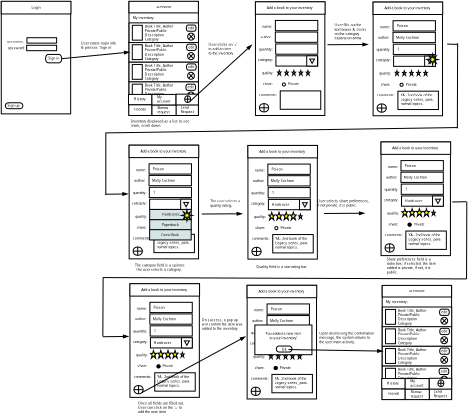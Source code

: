 <?xml version="1.0" encoding="UTF-8"?>
<dia:diagram xmlns:dia="http://www.lysator.liu.se/~alla/dia/">
  <dia:layer name="Background" visible="true" active="true">
    <dia:group>
      <dia:object type="Standard - Text" version="1" id="O0">
        <dia:attribute name="obj_pos">
          <dia:point val="14.818,12.071"/>
        </dia:attribute>
        <dia:attribute name="obj_bb">
          <dia:rectangle val="14.818,11.476;14.818,12.224"/>
        </dia:attribute>
        <dia:attribute name="text">
          <dia:composite type="text">
            <dia:attribute name="string">
              <dia:string>##</dia:string>
            </dia:attribute>
            <dia:attribute name="font">
              <dia:font family="sans" style="0" name="Helvetica"/>
            </dia:attribute>
            <dia:attribute name="height">
              <dia:real val="0.8"/>
            </dia:attribute>
            <dia:attribute name="pos">
              <dia:point val="14.818,12.071"/>
            </dia:attribute>
            <dia:attribute name="color">
              <dia:color val="#000000"/>
            </dia:attribute>
            <dia:attribute name="alignment">
              <dia:enum val="0"/>
            </dia:attribute>
          </dia:composite>
        </dia:attribute>
        <dia:attribute name="valign">
          <dia:enum val="3"/>
        </dia:attribute>
      </dia:object>
      <dia:object type="Standard - Line" version="0" id="O1">
        <dia:attribute name="obj_pos">
          <dia:point val="14.818,12.071"/>
        </dia:attribute>
        <dia:attribute name="obj_bb">
          <dia:rectangle val="14.818,12.071;14.818,12.071"/>
        </dia:attribute>
        <dia:attribute name="conn_endpoints">
          <dia:point val="14.818,12.071"/>
          <dia:point val="14.818,12.071"/>
        </dia:attribute>
        <dia:attribute name="numcp">
          <dia:int val="1"/>
        </dia:attribute>
      </dia:object>
      <dia:object type="Standard - Line" version="0" id="O2">
        <dia:attribute name="obj_pos">
          <dia:point val="14.818,12.071"/>
        </dia:attribute>
        <dia:attribute name="obj_bb">
          <dia:rectangle val="14.818,12.071;14.818,12.071"/>
        </dia:attribute>
        <dia:attribute name="conn_endpoints">
          <dia:point val="14.818,12.071"/>
          <dia:point val="14.818,12.071"/>
        </dia:attribute>
        <dia:attribute name="numcp">
          <dia:int val="1"/>
        </dia:attribute>
      </dia:object>
      <dia:group>
        <dia:object type="Flowchart - Box" version="0" id="O3">
          <dia:attribute name="obj_pos">
            <dia:point val="8.393,1.671"/>
          </dia:attribute>
          <dia:attribute name="obj_bb">
            <dia:rectangle val="8.343,1.621;21.293,22.521"/>
          </dia:attribute>
          <dia:attribute name="elem_corner">
            <dia:point val="8.393,1.671"/>
          </dia:attribute>
          <dia:attribute name="elem_width">
            <dia:real val="12.85"/>
          </dia:attribute>
          <dia:attribute name="elem_height">
            <dia:real val="20.8"/>
          </dia:attribute>
          <dia:attribute name="show_background">
            <dia:boolean val="true"/>
          </dia:attribute>
          <dia:attribute name="padding">
            <dia:real val="0.5"/>
          </dia:attribute>
          <dia:attribute name="text">
            <dia:composite type="text">
              <dia:attribute name="string">
                <dia:string>##</dia:string>
              </dia:attribute>
              <dia:attribute name="font">
                <dia:font family="sans" style="0" name="Helvetica"/>
              </dia:attribute>
              <dia:attribute name="height">
                <dia:real val="0.8"/>
              </dia:attribute>
              <dia:attribute name="pos">
                <dia:point val="14.818,12.266"/>
              </dia:attribute>
              <dia:attribute name="color">
                <dia:color val="#000000"/>
              </dia:attribute>
              <dia:attribute name="alignment">
                <dia:enum val="1"/>
              </dia:attribute>
            </dia:composite>
          </dia:attribute>
        </dia:object>
        <dia:object type="Flowchart - Box" version="0" id="O4">
          <dia:attribute name="obj_pos">
            <dia:point val="8.393,1.621"/>
          </dia:attribute>
          <dia:attribute name="obj_bb">
            <dia:rectangle val="8.343,1.571;21.343,4.021"/>
          </dia:attribute>
          <dia:attribute name="elem_corner">
            <dia:point val="8.393,1.621"/>
          </dia:attribute>
          <dia:attribute name="elem_width">
            <dia:real val="12.9"/>
          </dia:attribute>
          <dia:attribute name="elem_height">
            <dia:real val="2.35"/>
          </dia:attribute>
          <dia:attribute name="border_width">
            <dia:real val="0.1"/>
          </dia:attribute>
          <dia:attribute name="show_background">
            <dia:boolean val="true"/>
          </dia:attribute>
          <dia:attribute name="padding">
            <dia:real val="0.5"/>
          </dia:attribute>
          <dia:attribute name="text">
            <dia:composite type="text">
              <dia:attribute name="string">
                <dia:string>##</dia:string>
              </dia:attribute>
              <dia:attribute name="font">
                <dia:font family="sans" style="0" name="Helvetica"/>
              </dia:attribute>
              <dia:attribute name="height">
                <dia:real val="0.8"/>
              </dia:attribute>
              <dia:attribute name="pos">
                <dia:point val="14.843,2.991"/>
              </dia:attribute>
              <dia:attribute name="color">
                <dia:color val="#000000"/>
              </dia:attribute>
              <dia:attribute name="alignment">
                <dia:enum val="1"/>
              </dia:attribute>
            </dia:composite>
          </dia:attribute>
        </dia:object>
        <dia:object type="Standard - Text" version="1" id="O5">
          <dia:attribute name="obj_pos">
            <dia:point val="13.993,2.996"/>
          </dia:attribute>
          <dia:attribute name="obj_bb">
            <dia:rectangle val="13.993,2.401;15.723,3.149"/>
          </dia:attribute>
          <dia:attribute name="text">
            <dia:composite type="text">
              <dia:attribute name="string">
                <dia:string>#Login#</dia:string>
              </dia:attribute>
              <dia:attribute name="font">
                <dia:font family="sans" style="0" name="Helvetica"/>
              </dia:attribute>
              <dia:attribute name="height">
                <dia:real val="0.8"/>
              </dia:attribute>
              <dia:attribute name="pos">
                <dia:point val="13.993,2.996"/>
              </dia:attribute>
              <dia:attribute name="color">
                <dia:color val="#000000"/>
              </dia:attribute>
              <dia:attribute name="alignment">
                <dia:enum val="0"/>
              </dia:attribute>
            </dia:composite>
          </dia:attribute>
          <dia:attribute name="valign">
            <dia:enum val="3"/>
          </dia:attribute>
        </dia:object>
      </dia:group>
      <dia:group>
        <dia:object type="Standard - Text" version="1" id="O6">
          <dia:attribute name="obj_pos">
            <dia:point val="9.468,9.271"/>
          </dia:attribute>
          <dia:attribute name="obj_bb">
            <dia:rectangle val="9.468,8.676;12.883,9.424"/>
          </dia:attribute>
          <dia:attribute name="text">
            <dia:composite type="text">
              <dia:attribute name="string">
                <dia:string>#username:#</dia:string>
              </dia:attribute>
              <dia:attribute name="font">
                <dia:font family="sans" style="0" name="Helvetica"/>
              </dia:attribute>
              <dia:attribute name="height">
                <dia:real val="0.8"/>
              </dia:attribute>
              <dia:attribute name="pos">
                <dia:point val="9.468,9.271"/>
              </dia:attribute>
              <dia:attribute name="color">
                <dia:color val="#000000"/>
              </dia:attribute>
              <dia:attribute name="alignment">
                <dia:enum val="0"/>
              </dia:attribute>
            </dia:composite>
          </dia:attribute>
          <dia:attribute name="valign">
            <dia:enum val="3"/>
          </dia:attribute>
        </dia:object>
        <dia:object type="Standard - Text" version="1" id="O7">
          <dia:attribute name="obj_pos">
            <dia:point val="9.568,10.521"/>
          </dia:attribute>
          <dia:attribute name="obj_bb">
            <dia:rectangle val="9.568,9.926;12.823,10.674"/>
          </dia:attribute>
          <dia:attribute name="text">
            <dia:composite type="text">
              <dia:attribute name="string">
                <dia:string>#password:#</dia:string>
              </dia:attribute>
              <dia:attribute name="font">
                <dia:font family="sans" style="0" name="Helvetica"/>
              </dia:attribute>
              <dia:attribute name="height">
                <dia:real val="0.8"/>
              </dia:attribute>
              <dia:attribute name="pos">
                <dia:point val="9.568,10.521"/>
              </dia:attribute>
              <dia:attribute name="color">
                <dia:color val="#000000"/>
              </dia:attribute>
              <dia:attribute name="alignment">
                <dia:enum val="0"/>
              </dia:attribute>
            </dia:composite>
          </dia:attribute>
          <dia:attribute name="valign">
            <dia:enum val="3"/>
          </dia:attribute>
        </dia:object>
        <dia:object type="Standard - Box" version="0" id="O8">
          <dia:attribute name="obj_pos">
            <dia:point val="13.143,8.371"/>
          </dia:attribute>
          <dia:attribute name="obj_bb">
            <dia:rectangle val="13.093,8.321;18.693,9.421"/>
          </dia:attribute>
          <dia:attribute name="elem_corner">
            <dia:point val="13.143,8.371"/>
          </dia:attribute>
          <dia:attribute name="elem_width">
            <dia:real val="5.5"/>
          </dia:attribute>
          <dia:attribute name="elem_height">
            <dia:real val="1"/>
          </dia:attribute>
          <dia:attribute name="show_background">
            <dia:boolean val="true"/>
          </dia:attribute>
        </dia:object>
        <dia:object type="Standard - Box" version="0" id="O9">
          <dia:attribute name="obj_pos">
            <dia:point val="13.093,9.771"/>
          </dia:attribute>
          <dia:attribute name="obj_bb">
            <dia:rectangle val="13.043,9.721;18.693,10.821"/>
          </dia:attribute>
          <dia:attribute name="elem_corner">
            <dia:point val="13.093,9.771"/>
          </dia:attribute>
          <dia:attribute name="elem_width">
            <dia:real val="5.55"/>
          </dia:attribute>
          <dia:attribute name="elem_height">
            <dia:real val="1.0"/>
          </dia:attribute>
          <dia:attribute name="show_background">
            <dia:boolean val="true"/>
          </dia:attribute>
        </dia:object>
        <dia:object type="Flowchart - Terminal" version="1" id="O10">
          <dia:attribute name="obj_pos">
            <dia:point val="16.593,11.471"/>
          </dia:attribute>
          <dia:attribute name="obj_bb">
            <dia:rectangle val="16.543,11.421;19.643,13.071"/>
          </dia:attribute>
          <dia:attribute name="meta">
            <dia:composite type="dict"/>
          </dia:attribute>
          <dia:attribute name="elem_corner">
            <dia:point val="16.593,11.471"/>
          </dia:attribute>
          <dia:attribute name="elem_width">
            <dia:real val="3.0"/>
          </dia:attribute>
          <dia:attribute name="elem_height">
            <dia:real val="1.55"/>
          </dia:attribute>
          <dia:attribute name="line_width">
            <dia:real val="0.1"/>
          </dia:attribute>
          <dia:attribute name="line_colour">
            <dia:color val="#000000"/>
          </dia:attribute>
          <dia:attribute name="fill_colour">
            <dia:color val="#ffffff"/>
          </dia:attribute>
          <dia:attribute name="show_background">
            <dia:boolean val="true"/>
          </dia:attribute>
          <dia:attribute name="line_style">
            <dia:enum val="0"/>
            <dia:real val="1"/>
          </dia:attribute>
          <dia:attribute name="padding">
            <dia:real val="0.1"/>
          </dia:attribute>
          <dia:attribute name="text">
            <dia:composite type="text">
              <dia:attribute name="string">
                <dia:string>##</dia:string>
              </dia:attribute>
              <dia:attribute name="font">
                <dia:font family="sans" style="0" name="Helvetica"/>
              </dia:attribute>
              <dia:attribute name="height">
                <dia:real val="0.8"/>
              </dia:attribute>
              <dia:attribute name="pos">
                <dia:point val="18.093,12.446"/>
              </dia:attribute>
              <dia:attribute name="color">
                <dia:color val="#000000"/>
              </dia:attribute>
              <dia:attribute name="alignment">
                <dia:enum val="1"/>
              </dia:attribute>
            </dia:composite>
          </dia:attribute>
          <dia:attribute name="flip_horizontal">
            <dia:boolean val="false"/>
          </dia:attribute>
          <dia:attribute name="flip_vertical">
            <dia:boolean val="false"/>
          </dia:attribute>
          <dia:attribute name="subscale">
            <dia:real val="1"/>
          </dia:attribute>
        </dia:object>
        <dia:object type="Standard - Text" version="1" id="O11">
          <dia:attribute name="obj_pos">
            <dia:point val="17.093,12.421"/>
          </dia:attribute>
          <dia:attribute name="obj_bb">
            <dia:rectangle val="17.093,11.826;19.478,12.574"/>
          </dia:attribute>
          <dia:attribute name="text">
            <dia:composite type="text">
              <dia:attribute name="string">
                <dia:string>#Sign in #</dia:string>
              </dia:attribute>
              <dia:attribute name="font">
                <dia:font family="sans" style="0" name="Helvetica"/>
              </dia:attribute>
              <dia:attribute name="height">
                <dia:real val="0.8"/>
              </dia:attribute>
              <dia:attribute name="pos">
                <dia:point val="17.093,12.421"/>
              </dia:attribute>
              <dia:attribute name="color">
                <dia:color val="#000000"/>
              </dia:attribute>
              <dia:attribute name="alignment">
                <dia:enum val="0"/>
              </dia:attribute>
            </dia:composite>
          </dia:attribute>
          <dia:attribute name="valign">
            <dia:enum val="3"/>
          </dia:attribute>
        </dia:object>
      </dia:group>
      <dia:group>
        <dia:object type="Flowchart - Terminal" version="1" id="O12">
          <dia:attribute name="obj_pos">
            <dia:point val="9.143,20.421"/>
          </dia:attribute>
          <dia:attribute name="obj_bb">
            <dia:rectangle val="9.093,20.371;12.443,21.571"/>
          </dia:attribute>
          <dia:attribute name="meta">
            <dia:composite type="dict"/>
          </dia:attribute>
          <dia:attribute name="elem_corner">
            <dia:point val="9.143,20.421"/>
          </dia:attribute>
          <dia:attribute name="elem_width">
            <dia:real val="3.25"/>
          </dia:attribute>
          <dia:attribute name="elem_height">
            <dia:real val="1.1"/>
          </dia:attribute>
          <dia:attribute name="line_width">
            <dia:real val="0.1"/>
          </dia:attribute>
          <dia:attribute name="line_colour">
            <dia:color val="#000000"/>
          </dia:attribute>
          <dia:attribute name="fill_colour">
            <dia:color val="#ffffff"/>
          </dia:attribute>
          <dia:attribute name="show_background">
            <dia:boolean val="true"/>
          </dia:attribute>
          <dia:attribute name="line_style">
            <dia:enum val="0"/>
            <dia:real val="1"/>
          </dia:attribute>
          <dia:attribute name="padding">
            <dia:real val="0.1"/>
          </dia:attribute>
          <dia:attribute name="text">
            <dia:composite type="text">
              <dia:attribute name="string">
                <dia:string>##</dia:string>
              </dia:attribute>
              <dia:attribute name="font">
                <dia:font family="sans" style="0" name="Helvetica"/>
              </dia:attribute>
              <dia:attribute name="height">
                <dia:real val="0.8"/>
              </dia:attribute>
              <dia:attribute name="pos">
                <dia:point val="10.768,21.171"/>
              </dia:attribute>
              <dia:attribute name="color">
                <dia:color val="#000000"/>
              </dia:attribute>
              <dia:attribute name="alignment">
                <dia:enum val="1"/>
              </dia:attribute>
            </dia:composite>
          </dia:attribute>
          <dia:attribute name="flip_horizontal">
            <dia:boolean val="false"/>
          </dia:attribute>
          <dia:attribute name="flip_vertical">
            <dia:boolean val="false"/>
          </dia:attribute>
          <dia:attribute name="subscale">
            <dia:real val="1"/>
          </dia:attribute>
        </dia:object>
        <dia:object type="Standard - Text" version="1" id="O13">
          <dia:attribute name="obj_pos">
            <dia:point val="9.568,21.171"/>
          </dia:attribute>
          <dia:attribute name="obj_bb">
            <dia:rectangle val="9.568,20.576;11.98,21.324"/>
          </dia:attribute>
          <dia:attribute name="text">
            <dia:composite type="text">
              <dia:attribute name="string">
                <dia:string>#Sign up#</dia:string>
              </dia:attribute>
              <dia:attribute name="font">
                <dia:font family="sans" style="0" name="Helvetica"/>
              </dia:attribute>
              <dia:attribute name="height">
                <dia:real val="0.8"/>
              </dia:attribute>
              <dia:attribute name="pos">
                <dia:point val="9.568,21.171"/>
              </dia:attribute>
              <dia:attribute name="color">
                <dia:color val="#000000"/>
              </dia:attribute>
              <dia:attribute name="alignment">
                <dia:enum val="0"/>
              </dia:attribute>
            </dia:composite>
          </dia:attribute>
          <dia:attribute name="valign">
            <dia:enum val="3"/>
          </dia:attribute>
        </dia:object>
      </dia:group>
    </dia:group>
    <dia:object type="Standard - Text" version="1" id="O14">
      <dia:attribute name="obj_pos">
        <dia:point val="25.263,11.071"/>
      </dia:attribute>
      <dia:attribute name="obj_bb">
        <dia:rectangle val="25.263,10.476;25.263,11.224"/>
      </dia:attribute>
      <dia:attribute name="text">
        <dia:composite type="text">
          <dia:attribute name="string">
            <dia:string>##</dia:string>
          </dia:attribute>
          <dia:attribute name="font">
            <dia:font family="sans" style="0" name="Helvetica"/>
          </dia:attribute>
          <dia:attribute name="height">
            <dia:real val="0.8"/>
          </dia:attribute>
          <dia:attribute name="pos">
            <dia:point val="25.263,11.071"/>
          </dia:attribute>
          <dia:attribute name="color">
            <dia:color val="#000000"/>
          </dia:attribute>
          <dia:attribute name="alignment">
            <dia:enum val="0"/>
          </dia:attribute>
        </dia:composite>
      </dia:attribute>
      <dia:attribute name="valign">
        <dia:enum val="3"/>
      </dia:attribute>
    </dia:object>
    <dia:group>
      <dia:object type="Flowchart - Box" version="0" id="O15">
        <dia:attribute name="obj_pos">
          <dia:point val="32.043,1.671"/>
        </dia:attribute>
        <dia:attribute name="obj_bb">
          <dia:rectangle val="31.993,1.621;44.943,22.771"/>
        </dia:attribute>
        <dia:attribute name="elem_corner">
          <dia:point val="32.043,1.671"/>
        </dia:attribute>
        <dia:attribute name="elem_width">
          <dia:real val="12.85"/>
        </dia:attribute>
        <dia:attribute name="elem_height">
          <dia:real val="21.05"/>
        </dia:attribute>
        <dia:attribute name="show_background">
          <dia:boolean val="true"/>
        </dia:attribute>
        <dia:attribute name="padding">
          <dia:real val="0.5"/>
        </dia:attribute>
        <dia:attribute name="text">
          <dia:composite type="text">
            <dia:attribute name="string">
              <dia:string>##</dia:string>
            </dia:attribute>
            <dia:attribute name="font">
              <dia:font family="sans" style="0" name="Helvetica"/>
            </dia:attribute>
            <dia:attribute name="height">
              <dia:real val="0.8"/>
            </dia:attribute>
            <dia:attribute name="pos">
              <dia:point val="38.468,12.391"/>
            </dia:attribute>
            <dia:attribute name="color">
              <dia:color val="#000000"/>
            </dia:attribute>
            <dia:attribute name="alignment">
              <dia:enum val="1"/>
            </dia:attribute>
          </dia:composite>
        </dia:attribute>
      </dia:object>
      <dia:object type="Flowchart - Box" version="0" id="O16">
        <dia:attribute name="obj_pos">
          <dia:point val="32.043,1.621"/>
        </dia:attribute>
        <dia:attribute name="obj_bb">
          <dia:rectangle val="31.993,1.571;44.943,3.821"/>
        </dia:attribute>
        <dia:attribute name="elem_corner">
          <dia:point val="32.043,1.621"/>
        </dia:attribute>
        <dia:attribute name="elem_width">
          <dia:real val="12.85"/>
        </dia:attribute>
        <dia:attribute name="elem_height">
          <dia:real val="2.15"/>
        </dia:attribute>
        <dia:attribute name="show_background">
          <dia:boolean val="true"/>
        </dia:attribute>
        <dia:attribute name="padding">
          <dia:real val="0.5"/>
        </dia:attribute>
        <dia:attribute name="text">
          <dia:composite type="text">
            <dia:attribute name="string">
              <dia:string>##</dia:string>
            </dia:attribute>
            <dia:attribute name="font">
              <dia:font family="sans" style="0" name="Helvetica"/>
            </dia:attribute>
            <dia:attribute name="height">
              <dia:real val="0.8"/>
            </dia:attribute>
            <dia:attribute name="pos">
              <dia:point val="38.468,2.891"/>
            </dia:attribute>
            <dia:attribute name="color">
              <dia:color val="#000000"/>
            </dia:attribute>
            <dia:attribute name="alignment">
              <dia:enum val="1"/>
            </dia:attribute>
          </dia:composite>
        </dia:attribute>
      </dia:object>
      <dia:object type="Standard - Text" version="1" id="O17">
        <dia:attribute name="obj_pos">
          <dia:point val="36.968,2.896"/>
        </dia:attribute>
        <dia:attribute name="obj_bb">
          <dia:rectangle val="36.968,2.301;40.168,3.049"/>
        </dia:attribute>
        <dia:attribute name="text">
          <dia:composite type="text">
            <dia:attribute name="string">
              <dia:string>#username#</dia:string>
            </dia:attribute>
            <dia:attribute name="font">
              <dia:font family="sans" style="0" name="Helvetica"/>
            </dia:attribute>
            <dia:attribute name="height">
              <dia:real val="0.8"/>
            </dia:attribute>
            <dia:attribute name="pos">
              <dia:point val="36.968,2.896"/>
            </dia:attribute>
            <dia:attribute name="color">
              <dia:color val="#000000"/>
            </dia:attribute>
            <dia:attribute name="alignment">
              <dia:enum val="0"/>
            </dia:attribute>
          </dia:composite>
        </dia:attribute>
        <dia:attribute name="valign">
          <dia:enum val="3"/>
        </dia:attribute>
      </dia:object>
      <dia:object type="Standard - Text" version="1" id="O18">
        <dia:attribute name="obj_pos">
          <dia:point val="31.263,16.771"/>
        </dia:attribute>
        <dia:attribute name="obj_bb">
          <dia:rectangle val="31.263,16.176;31.263,16.924"/>
        </dia:attribute>
        <dia:attribute name="text">
          <dia:composite type="text">
            <dia:attribute name="string">
              <dia:string>##</dia:string>
            </dia:attribute>
            <dia:attribute name="font">
              <dia:font family="sans" style="0" name="Helvetica"/>
            </dia:attribute>
            <dia:attribute name="height">
              <dia:real val="0.8"/>
            </dia:attribute>
            <dia:attribute name="pos">
              <dia:point val="31.263,16.771"/>
            </dia:attribute>
            <dia:attribute name="color">
              <dia:color val="#000000"/>
            </dia:attribute>
            <dia:attribute name="alignment">
              <dia:enum val="0"/>
            </dia:attribute>
          </dia:composite>
        </dia:attribute>
        <dia:attribute name="valign">
          <dia:enum val="3"/>
        </dia:attribute>
      </dia:object>
      <dia:object type="Standard - Text" version="1" id="O19">
        <dia:attribute name="obj_pos">
          <dia:point val="32.718,4.896"/>
        </dia:attribute>
        <dia:attribute name="obj_bb">
          <dia:rectangle val="32.718,4.301;37.068,5.049"/>
        </dia:attribute>
        <dia:attribute name="text">
          <dia:composite type="text">
            <dia:attribute name="string">
              <dia:string>#My inventory:#</dia:string>
            </dia:attribute>
            <dia:attribute name="font">
              <dia:font family="sans" style="0" name="Helvetica"/>
            </dia:attribute>
            <dia:attribute name="height">
              <dia:real val="0.8"/>
            </dia:attribute>
            <dia:attribute name="pos">
              <dia:point val="32.718,4.896"/>
            </dia:attribute>
            <dia:attribute name="color">
              <dia:color val="#000000"/>
            </dia:attribute>
            <dia:attribute name="alignment">
              <dia:enum val="0"/>
            </dia:attribute>
          </dia:composite>
        </dia:attribute>
        <dia:attribute name="valign">
          <dia:enum val="3"/>
        </dia:attribute>
      </dia:object>
      <dia:object type="Standard - Text" version="1" id="O20">
        <dia:attribute name="obj_pos">
          <dia:point val="35.763,5.071"/>
        </dia:attribute>
        <dia:attribute name="obj_bb">
          <dia:rectangle val="35.763,4.476;35.763,5.224"/>
        </dia:attribute>
        <dia:attribute name="text">
          <dia:composite type="text">
            <dia:attribute name="string">
              <dia:string>##</dia:string>
            </dia:attribute>
            <dia:attribute name="font">
              <dia:font family="sans" style="0" name="Helvetica"/>
            </dia:attribute>
            <dia:attribute name="height">
              <dia:real val="0.8"/>
            </dia:attribute>
            <dia:attribute name="pos">
              <dia:point val="35.763,5.071"/>
            </dia:attribute>
            <dia:attribute name="color">
              <dia:color val="#000000"/>
            </dia:attribute>
            <dia:attribute name="alignment">
              <dia:enum val="0"/>
            </dia:attribute>
          </dia:composite>
        </dia:attribute>
        <dia:attribute name="valign">
          <dia:enum val="3"/>
        </dia:attribute>
      </dia:object>
      <dia:object type="Standard - Text" version="1" id="O21">
        <dia:attribute name="obj_pos">
          <dia:point val="38.503,19.846"/>
        </dia:attribute>
        <dia:attribute name="obj_bb">
          <dia:rectangle val="38.503,19.251;38.503,19.999"/>
        </dia:attribute>
        <dia:attribute name="text">
          <dia:composite type="text">
            <dia:attribute name="string">
              <dia:string>##</dia:string>
            </dia:attribute>
            <dia:attribute name="font">
              <dia:font family="sans" style="0" name="Helvetica"/>
            </dia:attribute>
            <dia:attribute name="height">
              <dia:real val="0.8"/>
            </dia:attribute>
            <dia:attribute name="pos">
              <dia:point val="38.503,19.846"/>
            </dia:attribute>
            <dia:attribute name="color">
              <dia:color val="#000000"/>
            </dia:attribute>
            <dia:attribute name="alignment">
              <dia:enum val="0"/>
            </dia:attribute>
          </dia:composite>
        </dia:attribute>
        <dia:attribute name="valign">
          <dia:enum val="3"/>
        </dia:attribute>
      </dia:object>
      <dia:object type="Standard - Text" version="1" id="O22">
        <dia:attribute name="obj_pos">
          <dia:point val="38.213,8.021"/>
        </dia:attribute>
        <dia:attribute name="obj_bb">
          <dia:rectangle val="38.213,7.426;38.213,8.174"/>
        </dia:attribute>
        <dia:attribute name="text">
          <dia:composite type="text">
            <dia:attribute name="string">
              <dia:string>##</dia:string>
            </dia:attribute>
            <dia:attribute name="font">
              <dia:font family="sans" style="0" name="Helvetica"/>
            </dia:attribute>
            <dia:attribute name="height">
              <dia:real val="0.8"/>
            </dia:attribute>
            <dia:attribute name="pos">
              <dia:point val="38.213,8.021"/>
            </dia:attribute>
            <dia:attribute name="color">
              <dia:color val="#000000"/>
            </dia:attribute>
            <dia:attribute name="alignment">
              <dia:enum val="0"/>
            </dia:attribute>
          </dia:composite>
        </dia:attribute>
        <dia:attribute name="valign">
          <dia:enum val="3"/>
        </dia:attribute>
      </dia:object>
      <dia:object type="Flowchart - Terminal" version="1" id="O23">
        <dia:attribute name="obj_pos">
          <dia:point val="42.663,5.971"/>
        </dia:attribute>
        <dia:attribute name="obj_bb">
          <dia:rectangle val="42.613,5.921;44.613,7.221"/>
        </dia:attribute>
        <dia:attribute name="meta">
          <dia:composite type="dict"/>
        </dia:attribute>
        <dia:attribute name="elem_corner">
          <dia:point val="42.663,5.971"/>
        </dia:attribute>
        <dia:attribute name="elem_width">
          <dia:real val="1.9"/>
        </dia:attribute>
        <dia:attribute name="elem_height">
          <dia:real val="1.2"/>
        </dia:attribute>
        <dia:attribute name="line_width">
          <dia:real val="0.1"/>
        </dia:attribute>
        <dia:attribute name="line_colour">
          <dia:color val="#000000"/>
        </dia:attribute>
        <dia:attribute name="fill_colour">
          <dia:color val="#ffffff"/>
        </dia:attribute>
        <dia:attribute name="show_background">
          <dia:boolean val="true"/>
        </dia:attribute>
        <dia:attribute name="line_style">
          <dia:enum val="0"/>
          <dia:real val="1"/>
        </dia:attribute>
        <dia:attribute name="padding">
          <dia:real val="0.1"/>
        </dia:attribute>
        <dia:attribute name="text">
          <dia:composite type="text">
            <dia:attribute name="string">
              <dia:string>##</dia:string>
            </dia:attribute>
            <dia:attribute name="font">
              <dia:font family="sans" style="0" name="Helvetica"/>
            </dia:attribute>
            <dia:attribute name="height">
              <dia:real val="0.8"/>
            </dia:attribute>
            <dia:attribute name="pos">
              <dia:point val="43.613,6.771"/>
            </dia:attribute>
            <dia:attribute name="color">
              <dia:color val="#000000"/>
            </dia:attribute>
            <dia:attribute name="alignment">
              <dia:enum val="1"/>
            </dia:attribute>
          </dia:composite>
        </dia:attribute>
        <dia:attribute name="flip_horizontal">
          <dia:boolean val="false"/>
        </dia:attribute>
        <dia:attribute name="flip_vertical">
          <dia:boolean val="false"/>
        </dia:attribute>
        <dia:attribute name="subscale">
          <dia:real val="1"/>
        </dia:attribute>
      </dia:object>
      <dia:group>
        <dia:group>
          <dia:object type="Flowchart - Box" version="0" id="O24">
            <dia:attribute name="obj_pos">
              <dia:point val="32.053,16.521"/>
            </dia:attribute>
            <dia:attribute name="obj_bb">
              <dia:rectangle val="32.003,16.471;44.953,20.221"/>
            </dia:attribute>
            <dia:attribute name="elem_corner">
              <dia:point val="32.053,16.521"/>
            </dia:attribute>
            <dia:attribute name="elem_width">
              <dia:real val="12.85"/>
            </dia:attribute>
            <dia:attribute name="elem_height">
              <dia:real val="3.65"/>
            </dia:attribute>
            <dia:attribute name="show_background">
              <dia:boolean val="true"/>
            </dia:attribute>
            <dia:attribute name="padding">
              <dia:real val="0.5"/>
            </dia:attribute>
            <dia:attribute name="text">
              <dia:composite type="text">
                <dia:attribute name="string">
                  <dia:string>##</dia:string>
                </dia:attribute>
                <dia:attribute name="font">
                  <dia:font family="sans" style="0" name="Helvetica"/>
                </dia:attribute>
                <dia:attribute name="height">
                  <dia:real val="0.8"/>
                </dia:attribute>
                <dia:attribute name="pos">
                  <dia:point val="38.478,18.541"/>
                </dia:attribute>
                <dia:attribute name="color">
                  <dia:color val="#000000"/>
                </dia:attribute>
                <dia:attribute name="alignment">
                  <dia:enum val="1"/>
                </dia:attribute>
              </dia:composite>
            </dia:attribute>
          </dia:object>
          <dia:object type="Flowchart - Box" version="0" id="O25">
            <dia:attribute name="obj_pos">
              <dia:point val="32.653,16.971"/>
            </dia:attribute>
            <dia:attribute name="obj_bb">
              <dia:rectangle val="32.603,16.921;34.553,19.771"/>
            </dia:attribute>
            <dia:attribute name="elem_corner">
              <dia:point val="32.653,16.971"/>
            </dia:attribute>
            <dia:attribute name="elem_width">
              <dia:real val="1.85"/>
            </dia:attribute>
            <dia:attribute name="elem_height">
              <dia:real val="2.75"/>
            </dia:attribute>
            <dia:attribute name="show_background">
              <dia:boolean val="true"/>
            </dia:attribute>
            <dia:attribute name="padding">
              <dia:real val="0.5"/>
            </dia:attribute>
            <dia:attribute name="text">
              <dia:composite type="text">
                <dia:attribute name="string">
                  <dia:string>##</dia:string>
                </dia:attribute>
                <dia:attribute name="font">
                  <dia:font family="sans" style="0" name="Helvetica"/>
                </dia:attribute>
                <dia:attribute name="height">
                  <dia:real val="0.8"/>
                </dia:attribute>
                <dia:attribute name="pos">
                  <dia:point val="33.578,18.541"/>
                </dia:attribute>
                <dia:attribute name="color">
                  <dia:color val="#000000"/>
                </dia:attribute>
                <dia:attribute name="alignment">
                  <dia:enum val="1"/>
                </dia:attribute>
              </dia:composite>
            </dia:attribute>
          </dia:object>
          <dia:object type="Standard - Text" version="1" id="O26">
            <dia:attribute name="obj_pos">
              <dia:point val="34.958,17.396"/>
            </dia:attribute>
            <dia:attribute name="obj_bb">
              <dia:rectangle val="34.958,16.801;40.683,20.749"/>
            </dia:attribute>
            <dia:attribute name="text">
              <dia:composite type="text">
                <dia:attribute name="string">
                  <dia:string>#Book Title, Author
Private/Public
Description
Category
#</dia:string>
                </dia:attribute>
                <dia:attribute name="font">
                  <dia:font family="sans" style="0" name="Helvetica"/>
                </dia:attribute>
                <dia:attribute name="height">
                  <dia:real val="0.8"/>
                </dia:attribute>
                <dia:attribute name="pos">
                  <dia:point val="34.958,17.396"/>
                </dia:attribute>
                <dia:attribute name="color">
                  <dia:color val="#000000"/>
                </dia:attribute>
                <dia:attribute name="alignment">
                  <dia:enum val="0"/>
                </dia:attribute>
              </dia:composite>
            </dia:attribute>
            <dia:attribute name="valign">
              <dia:enum val="3"/>
            </dia:attribute>
          </dia:object>
          <dia:object type="Flowchart - Summing Junction" version="1" id="O27">
            <dia:attribute name="obj_pos">
              <dia:point val="42.903,18.421"/>
            </dia:attribute>
            <dia:attribute name="obj_bb">
              <dia:rectangle val="42.853,18.371;44.203,19.771"/>
            </dia:attribute>
            <dia:attribute name="meta">
              <dia:composite type="dict"/>
            </dia:attribute>
            <dia:attribute name="elem_corner">
              <dia:point val="42.903,18.421"/>
            </dia:attribute>
            <dia:attribute name="elem_width">
              <dia:real val="1.25"/>
            </dia:attribute>
            <dia:attribute name="elem_height">
              <dia:real val="1.3"/>
            </dia:attribute>
            <dia:attribute name="line_width">
              <dia:real val="0.1"/>
            </dia:attribute>
            <dia:attribute name="line_colour">
              <dia:color val="#000000"/>
            </dia:attribute>
            <dia:attribute name="fill_colour">
              <dia:color val="#ffffff"/>
            </dia:attribute>
            <dia:attribute name="show_background">
              <dia:boolean val="true"/>
            </dia:attribute>
            <dia:attribute name="line_style">
              <dia:enum val="0"/>
              <dia:real val="1"/>
            </dia:attribute>
            <dia:attribute name="flip_horizontal">
              <dia:boolean val="false"/>
            </dia:attribute>
            <dia:attribute name="flip_vertical">
              <dia:boolean val="false"/>
            </dia:attribute>
            <dia:attribute name="subscale">
              <dia:real val="1"/>
            </dia:attribute>
          </dia:object>
          <dia:object type="Standard - Text" version="1" id="O28">
            <dia:attribute name="obj_pos">
              <dia:point val="42.953,17.721"/>
            </dia:attribute>
            <dia:attribute name="obj_bb">
              <dia:rectangle val="42.953,17.126;44.183,17.874"/>
            </dia:attribute>
            <dia:attribute name="text">
              <dia:composite type="text">
                <dia:attribute name="string">
                  <dia:string>#edit#</dia:string>
                </dia:attribute>
                <dia:attribute name="font">
                  <dia:font family="sans" style="0" name="Helvetica"/>
                </dia:attribute>
                <dia:attribute name="height">
                  <dia:real val="0.8"/>
                </dia:attribute>
                <dia:attribute name="pos">
                  <dia:point val="42.953,17.721"/>
                </dia:attribute>
                <dia:attribute name="color">
                  <dia:color val="#000000"/>
                </dia:attribute>
                <dia:attribute name="alignment">
                  <dia:enum val="0"/>
                </dia:attribute>
              </dia:composite>
            </dia:attribute>
            <dia:attribute name="valign">
              <dia:enum val="3"/>
            </dia:attribute>
          </dia:object>
        </dia:group>
        <dia:group>
          <dia:object type="Flowchart - Terminal" version="1" id="O29">
            <dia:attribute name="obj_pos">
              <dia:point val="42.583,16.971"/>
            </dia:attribute>
            <dia:attribute name="obj_bb">
              <dia:rectangle val="42.533,16.921;44.433,18.171"/>
            </dia:attribute>
            <dia:attribute name="meta">
              <dia:composite type="dict"/>
            </dia:attribute>
            <dia:attribute name="elem_corner">
              <dia:point val="42.583,16.971"/>
            </dia:attribute>
            <dia:attribute name="elem_width">
              <dia:real val="1.8"/>
            </dia:attribute>
            <dia:attribute name="elem_height">
              <dia:real val="1.15"/>
            </dia:attribute>
            <dia:attribute name="line_width">
              <dia:real val="0.1"/>
            </dia:attribute>
            <dia:attribute name="line_colour">
              <dia:color val="#000000"/>
            </dia:attribute>
            <dia:attribute name="fill_colour">
              <dia:color val="#ffffff"/>
            </dia:attribute>
            <dia:attribute name="show_background">
              <dia:boolean val="true"/>
            </dia:attribute>
            <dia:attribute name="line_style">
              <dia:enum val="0"/>
              <dia:real val="1"/>
            </dia:attribute>
            <dia:attribute name="padding">
              <dia:real val="0.1"/>
            </dia:attribute>
            <dia:attribute name="text">
              <dia:composite type="text">
                <dia:attribute name="string">
                  <dia:string>##</dia:string>
                </dia:attribute>
                <dia:attribute name="font">
                  <dia:font family="sans" style="0" name="Helvetica"/>
                </dia:attribute>
                <dia:attribute name="height">
                  <dia:real val="0.8"/>
                </dia:attribute>
                <dia:attribute name="pos">
                  <dia:point val="43.483,17.746"/>
                </dia:attribute>
                <dia:attribute name="color">
                  <dia:color val="#000000"/>
                </dia:attribute>
                <dia:attribute name="alignment">
                  <dia:enum val="1"/>
                </dia:attribute>
              </dia:composite>
            </dia:attribute>
            <dia:attribute name="flip_horizontal">
              <dia:boolean val="false"/>
            </dia:attribute>
            <dia:attribute name="flip_vertical">
              <dia:boolean val="false"/>
            </dia:attribute>
            <dia:attribute name="subscale">
              <dia:real val="1"/>
            </dia:attribute>
          </dia:object>
          <dia:object type="Standard - Text" version="1" id="O30">
            <dia:attribute name="obj_pos">
              <dia:point val="42.883,17.746"/>
            </dia:attribute>
            <dia:attribute name="obj_bb">
              <dia:rectangle val="42.883,17.151;44.113,17.899"/>
            </dia:attribute>
            <dia:attribute name="text">
              <dia:composite type="text">
                <dia:attribute name="string">
                  <dia:string>#edit#</dia:string>
                </dia:attribute>
                <dia:attribute name="font">
                  <dia:font family="sans" style="0" name="Helvetica"/>
                </dia:attribute>
                <dia:attribute name="height">
                  <dia:real val="0.8"/>
                </dia:attribute>
                <dia:attribute name="pos">
                  <dia:point val="42.883,17.746"/>
                </dia:attribute>
                <dia:attribute name="color">
                  <dia:color val="#000000"/>
                </dia:attribute>
                <dia:attribute name="alignment">
                  <dia:enum val="0"/>
                </dia:attribute>
              </dia:composite>
            </dia:attribute>
            <dia:attribute name="valign">
              <dia:enum val="3"/>
            </dia:attribute>
          </dia:object>
        </dia:group>
      </dia:group>
      <dia:group>
        <dia:group>
          <dia:object type="Flowchart - Box" version="0" id="O31">
            <dia:attribute name="obj_pos">
              <dia:point val="32.053,12.871"/>
            </dia:attribute>
            <dia:attribute name="obj_bb">
              <dia:rectangle val="32.003,12.821;44.953,16.571"/>
            </dia:attribute>
            <dia:attribute name="elem_corner">
              <dia:point val="32.053,12.871"/>
            </dia:attribute>
            <dia:attribute name="elem_width">
              <dia:real val="12.85"/>
            </dia:attribute>
            <dia:attribute name="elem_height">
              <dia:real val="3.65"/>
            </dia:attribute>
            <dia:attribute name="show_background">
              <dia:boolean val="true"/>
            </dia:attribute>
            <dia:attribute name="padding">
              <dia:real val="0.5"/>
            </dia:attribute>
            <dia:attribute name="text">
              <dia:composite type="text">
                <dia:attribute name="string">
                  <dia:string>##</dia:string>
                </dia:attribute>
                <dia:attribute name="font">
                  <dia:font family="sans" style="0" name="Helvetica"/>
                </dia:attribute>
                <dia:attribute name="height">
                  <dia:real val="0.8"/>
                </dia:attribute>
                <dia:attribute name="pos">
                  <dia:point val="38.478,14.891"/>
                </dia:attribute>
                <dia:attribute name="color">
                  <dia:color val="#000000"/>
                </dia:attribute>
                <dia:attribute name="alignment">
                  <dia:enum val="1"/>
                </dia:attribute>
              </dia:composite>
            </dia:attribute>
          </dia:object>
          <dia:object type="Flowchart - Box" version="0" id="O32">
            <dia:attribute name="obj_pos">
              <dia:point val="32.653,13.321"/>
            </dia:attribute>
            <dia:attribute name="obj_bb">
              <dia:rectangle val="32.603,13.271;34.553,16.121"/>
            </dia:attribute>
            <dia:attribute name="elem_corner">
              <dia:point val="32.653,13.321"/>
            </dia:attribute>
            <dia:attribute name="elem_width">
              <dia:real val="1.85"/>
            </dia:attribute>
            <dia:attribute name="elem_height">
              <dia:real val="2.75"/>
            </dia:attribute>
            <dia:attribute name="show_background">
              <dia:boolean val="true"/>
            </dia:attribute>
            <dia:attribute name="padding">
              <dia:real val="0.5"/>
            </dia:attribute>
            <dia:attribute name="text">
              <dia:composite type="text">
                <dia:attribute name="string">
                  <dia:string>##</dia:string>
                </dia:attribute>
                <dia:attribute name="font">
                  <dia:font family="sans" style="0" name="Helvetica"/>
                </dia:attribute>
                <dia:attribute name="height">
                  <dia:real val="0.8"/>
                </dia:attribute>
                <dia:attribute name="pos">
                  <dia:point val="33.578,14.891"/>
                </dia:attribute>
                <dia:attribute name="color">
                  <dia:color val="#000000"/>
                </dia:attribute>
                <dia:attribute name="alignment">
                  <dia:enum val="1"/>
                </dia:attribute>
              </dia:composite>
            </dia:attribute>
          </dia:object>
          <dia:object type="Standard - Text" version="1" id="O33">
            <dia:attribute name="obj_pos">
              <dia:point val="34.958,13.746"/>
            </dia:attribute>
            <dia:attribute name="obj_bb">
              <dia:rectangle val="34.958,13.151;40.683,17.099"/>
            </dia:attribute>
            <dia:attribute name="text">
              <dia:composite type="text">
                <dia:attribute name="string">
                  <dia:string>#Book Title, Author
Private/Public
Description
Category
#</dia:string>
                </dia:attribute>
                <dia:attribute name="font">
                  <dia:font family="sans" style="0" name="Helvetica"/>
                </dia:attribute>
                <dia:attribute name="height">
                  <dia:real val="0.8"/>
                </dia:attribute>
                <dia:attribute name="pos">
                  <dia:point val="34.958,13.746"/>
                </dia:attribute>
                <dia:attribute name="color">
                  <dia:color val="#000000"/>
                </dia:attribute>
                <dia:attribute name="alignment">
                  <dia:enum val="0"/>
                </dia:attribute>
              </dia:composite>
            </dia:attribute>
            <dia:attribute name="valign">
              <dia:enum val="3"/>
            </dia:attribute>
          </dia:object>
          <dia:object type="Flowchart - Summing Junction" version="1" id="O34">
            <dia:attribute name="obj_pos">
              <dia:point val="42.903,14.771"/>
            </dia:attribute>
            <dia:attribute name="obj_bb">
              <dia:rectangle val="42.853,14.721;44.203,16.121"/>
            </dia:attribute>
            <dia:attribute name="meta">
              <dia:composite type="dict"/>
            </dia:attribute>
            <dia:attribute name="elem_corner">
              <dia:point val="42.903,14.771"/>
            </dia:attribute>
            <dia:attribute name="elem_width">
              <dia:real val="1.25"/>
            </dia:attribute>
            <dia:attribute name="elem_height">
              <dia:real val="1.3"/>
            </dia:attribute>
            <dia:attribute name="line_width">
              <dia:real val="0.1"/>
            </dia:attribute>
            <dia:attribute name="line_colour">
              <dia:color val="#000000"/>
            </dia:attribute>
            <dia:attribute name="fill_colour">
              <dia:color val="#ffffff"/>
            </dia:attribute>
            <dia:attribute name="show_background">
              <dia:boolean val="true"/>
            </dia:attribute>
            <dia:attribute name="line_style">
              <dia:enum val="0"/>
              <dia:real val="1"/>
            </dia:attribute>
            <dia:attribute name="flip_horizontal">
              <dia:boolean val="false"/>
            </dia:attribute>
            <dia:attribute name="flip_vertical">
              <dia:boolean val="false"/>
            </dia:attribute>
            <dia:attribute name="subscale">
              <dia:real val="1"/>
            </dia:attribute>
          </dia:object>
          <dia:object type="Standard - Text" version="1" id="O35">
            <dia:attribute name="obj_pos">
              <dia:point val="42.953,14.071"/>
            </dia:attribute>
            <dia:attribute name="obj_bb">
              <dia:rectangle val="42.953,13.476;44.183,14.224"/>
            </dia:attribute>
            <dia:attribute name="text">
              <dia:composite type="text">
                <dia:attribute name="string">
                  <dia:string>#edit#</dia:string>
                </dia:attribute>
                <dia:attribute name="font">
                  <dia:font family="sans" style="0" name="Helvetica"/>
                </dia:attribute>
                <dia:attribute name="height">
                  <dia:real val="0.8"/>
                </dia:attribute>
                <dia:attribute name="pos">
                  <dia:point val="42.953,14.071"/>
                </dia:attribute>
                <dia:attribute name="color">
                  <dia:color val="#000000"/>
                </dia:attribute>
                <dia:attribute name="alignment">
                  <dia:enum val="0"/>
                </dia:attribute>
              </dia:composite>
            </dia:attribute>
            <dia:attribute name="valign">
              <dia:enum val="3"/>
            </dia:attribute>
          </dia:object>
        </dia:group>
        <dia:group>
          <dia:object type="Flowchart - Terminal" version="1" id="O36">
            <dia:attribute name="obj_pos">
              <dia:point val="42.693,13.221"/>
            </dia:attribute>
            <dia:attribute name="obj_bb">
              <dia:rectangle val="42.643,13.171;44.543,14.421"/>
            </dia:attribute>
            <dia:attribute name="meta">
              <dia:composite type="dict"/>
            </dia:attribute>
            <dia:attribute name="elem_corner">
              <dia:point val="42.693,13.221"/>
            </dia:attribute>
            <dia:attribute name="elem_width">
              <dia:real val="1.8"/>
            </dia:attribute>
            <dia:attribute name="elem_height">
              <dia:real val="1.15"/>
            </dia:attribute>
            <dia:attribute name="line_width">
              <dia:real val="0.1"/>
            </dia:attribute>
            <dia:attribute name="line_colour">
              <dia:color val="#000000"/>
            </dia:attribute>
            <dia:attribute name="fill_colour">
              <dia:color val="#ffffff"/>
            </dia:attribute>
            <dia:attribute name="show_background">
              <dia:boolean val="true"/>
            </dia:attribute>
            <dia:attribute name="line_style">
              <dia:enum val="0"/>
              <dia:real val="1"/>
            </dia:attribute>
            <dia:attribute name="padding">
              <dia:real val="0.1"/>
            </dia:attribute>
            <dia:attribute name="text">
              <dia:composite type="text">
                <dia:attribute name="string">
                  <dia:string>##</dia:string>
                </dia:attribute>
                <dia:attribute name="font">
                  <dia:font family="sans" style="0" name="Helvetica"/>
                </dia:attribute>
                <dia:attribute name="height">
                  <dia:real val="0.8"/>
                </dia:attribute>
                <dia:attribute name="pos">
                  <dia:point val="43.593,13.996"/>
                </dia:attribute>
                <dia:attribute name="color">
                  <dia:color val="#000000"/>
                </dia:attribute>
                <dia:attribute name="alignment">
                  <dia:enum val="1"/>
                </dia:attribute>
              </dia:composite>
            </dia:attribute>
            <dia:attribute name="flip_horizontal">
              <dia:boolean val="false"/>
            </dia:attribute>
            <dia:attribute name="flip_vertical">
              <dia:boolean val="false"/>
            </dia:attribute>
            <dia:attribute name="subscale">
              <dia:real val="1"/>
            </dia:attribute>
          </dia:object>
          <dia:object type="Standard - Text" version="1" id="O37">
            <dia:attribute name="obj_pos">
              <dia:point val="42.993,13.996"/>
            </dia:attribute>
            <dia:attribute name="obj_bb">
              <dia:rectangle val="42.993,13.401;44.223,14.149"/>
            </dia:attribute>
            <dia:attribute name="text">
              <dia:composite type="text">
                <dia:attribute name="string">
                  <dia:string>#edit#</dia:string>
                </dia:attribute>
                <dia:attribute name="font">
                  <dia:font family="sans" style="0" name="Helvetica"/>
                </dia:attribute>
                <dia:attribute name="height">
                  <dia:real val="0.8"/>
                </dia:attribute>
                <dia:attribute name="pos">
                  <dia:point val="42.993,13.996"/>
                </dia:attribute>
                <dia:attribute name="color">
                  <dia:color val="#000000"/>
                </dia:attribute>
                <dia:attribute name="alignment">
                  <dia:enum val="0"/>
                </dia:attribute>
              </dia:composite>
            </dia:attribute>
            <dia:attribute name="valign">
              <dia:enum val="3"/>
            </dia:attribute>
          </dia:object>
        </dia:group>
      </dia:group>
      <dia:group>
        <dia:group>
          <dia:object type="Flowchart - Box" version="0" id="O38">
            <dia:attribute name="obj_pos">
              <dia:point val="32.053,9.221"/>
            </dia:attribute>
            <dia:attribute name="obj_bb">
              <dia:rectangle val="32.003,9.171;44.953,12.921"/>
            </dia:attribute>
            <dia:attribute name="elem_corner">
              <dia:point val="32.053,9.221"/>
            </dia:attribute>
            <dia:attribute name="elem_width">
              <dia:real val="12.85"/>
            </dia:attribute>
            <dia:attribute name="elem_height">
              <dia:real val="3.65"/>
            </dia:attribute>
            <dia:attribute name="show_background">
              <dia:boolean val="true"/>
            </dia:attribute>
            <dia:attribute name="padding">
              <dia:real val="0.5"/>
            </dia:attribute>
            <dia:attribute name="text">
              <dia:composite type="text">
                <dia:attribute name="string">
                  <dia:string>##</dia:string>
                </dia:attribute>
                <dia:attribute name="font">
                  <dia:font family="sans" style="0" name="Helvetica"/>
                </dia:attribute>
                <dia:attribute name="height">
                  <dia:real val="0.8"/>
                </dia:attribute>
                <dia:attribute name="pos">
                  <dia:point val="38.478,11.241"/>
                </dia:attribute>
                <dia:attribute name="color">
                  <dia:color val="#000000"/>
                </dia:attribute>
                <dia:attribute name="alignment">
                  <dia:enum val="1"/>
                </dia:attribute>
              </dia:composite>
            </dia:attribute>
          </dia:object>
          <dia:object type="Flowchart - Box" version="0" id="O39">
            <dia:attribute name="obj_pos">
              <dia:point val="32.653,9.671"/>
            </dia:attribute>
            <dia:attribute name="obj_bb">
              <dia:rectangle val="32.603,9.621;34.553,12.471"/>
            </dia:attribute>
            <dia:attribute name="elem_corner">
              <dia:point val="32.653,9.671"/>
            </dia:attribute>
            <dia:attribute name="elem_width">
              <dia:real val="1.85"/>
            </dia:attribute>
            <dia:attribute name="elem_height">
              <dia:real val="2.75"/>
            </dia:attribute>
            <dia:attribute name="show_background">
              <dia:boolean val="true"/>
            </dia:attribute>
            <dia:attribute name="padding">
              <dia:real val="0.5"/>
            </dia:attribute>
            <dia:attribute name="text">
              <dia:composite type="text">
                <dia:attribute name="string">
                  <dia:string>##</dia:string>
                </dia:attribute>
                <dia:attribute name="font">
                  <dia:font family="sans" style="0" name="Helvetica"/>
                </dia:attribute>
                <dia:attribute name="height">
                  <dia:real val="0.8"/>
                </dia:attribute>
                <dia:attribute name="pos">
                  <dia:point val="33.578,11.241"/>
                </dia:attribute>
                <dia:attribute name="color">
                  <dia:color val="#000000"/>
                </dia:attribute>
                <dia:attribute name="alignment">
                  <dia:enum val="1"/>
                </dia:attribute>
              </dia:composite>
            </dia:attribute>
          </dia:object>
          <dia:object type="Standard - Text" version="1" id="O40">
            <dia:attribute name="obj_pos">
              <dia:point val="34.958,10.096"/>
            </dia:attribute>
            <dia:attribute name="obj_bb">
              <dia:rectangle val="34.958,9.501;40.683,13.449"/>
            </dia:attribute>
            <dia:attribute name="text">
              <dia:composite type="text">
                <dia:attribute name="string">
                  <dia:string>#Book Title, Author
Private/Public
Description
Category
#</dia:string>
                </dia:attribute>
                <dia:attribute name="font">
                  <dia:font family="sans" style="0" name="Helvetica"/>
                </dia:attribute>
                <dia:attribute name="height">
                  <dia:real val="0.8"/>
                </dia:attribute>
                <dia:attribute name="pos">
                  <dia:point val="34.958,10.096"/>
                </dia:attribute>
                <dia:attribute name="color">
                  <dia:color val="#000000"/>
                </dia:attribute>
                <dia:attribute name="alignment">
                  <dia:enum val="0"/>
                </dia:attribute>
              </dia:composite>
            </dia:attribute>
            <dia:attribute name="valign">
              <dia:enum val="3"/>
            </dia:attribute>
          </dia:object>
          <dia:object type="Flowchart - Summing Junction" version="1" id="O41">
            <dia:attribute name="obj_pos">
              <dia:point val="42.903,11.121"/>
            </dia:attribute>
            <dia:attribute name="obj_bb">
              <dia:rectangle val="42.853,11.071;44.203,12.471"/>
            </dia:attribute>
            <dia:attribute name="meta">
              <dia:composite type="dict"/>
            </dia:attribute>
            <dia:attribute name="elem_corner">
              <dia:point val="42.903,11.121"/>
            </dia:attribute>
            <dia:attribute name="elem_width">
              <dia:real val="1.25"/>
            </dia:attribute>
            <dia:attribute name="elem_height">
              <dia:real val="1.3"/>
            </dia:attribute>
            <dia:attribute name="line_width">
              <dia:real val="0.1"/>
            </dia:attribute>
            <dia:attribute name="line_colour">
              <dia:color val="#000000"/>
            </dia:attribute>
            <dia:attribute name="fill_colour">
              <dia:color val="#ffffff"/>
            </dia:attribute>
            <dia:attribute name="show_background">
              <dia:boolean val="true"/>
            </dia:attribute>
            <dia:attribute name="line_style">
              <dia:enum val="0"/>
              <dia:real val="1"/>
            </dia:attribute>
            <dia:attribute name="flip_horizontal">
              <dia:boolean val="false"/>
            </dia:attribute>
            <dia:attribute name="flip_vertical">
              <dia:boolean val="false"/>
            </dia:attribute>
            <dia:attribute name="subscale">
              <dia:real val="1"/>
            </dia:attribute>
          </dia:object>
          <dia:object type="Standard - Text" version="1" id="O42">
            <dia:attribute name="obj_pos">
              <dia:point val="42.953,10.421"/>
            </dia:attribute>
            <dia:attribute name="obj_bb">
              <dia:rectangle val="42.953,9.826;44.183,10.574"/>
            </dia:attribute>
            <dia:attribute name="text">
              <dia:composite type="text">
                <dia:attribute name="string">
                  <dia:string>#edit#</dia:string>
                </dia:attribute>
                <dia:attribute name="font">
                  <dia:font family="sans" style="0" name="Helvetica"/>
                </dia:attribute>
                <dia:attribute name="height">
                  <dia:real val="0.8"/>
                </dia:attribute>
                <dia:attribute name="pos">
                  <dia:point val="42.953,10.421"/>
                </dia:attribute>
                <dia:attribute name="color">
                  <dia:color val="#000000"/>
                </dia:attribute>
                <dia:attribute name="alignment">
                  <dia:enum val="0"/>
                </dia:attribute>
              </dia:composite>
            </dia:attribute>
            <dia:attribute name="valign">
              <dia:enum val="3"/>
            </dia:attribute>
          </dia:object>
        </dia:group>
        <dia:group>
          <dia:object type="Flowchart - Terminal" version="1" id="O43">
            <dia:attribute name="obj_pos">
              <dia:point val="42.703,9.571"/>
            </dia:attribute>
            <dia:attribute name="obj_bb">
              <dia:rectangle val="42.653,9.521;44.553,10.771"/>
            </dia:attribute>
            <dia:attribute name="meta">
              <dia:composite type="dict"/>
            </dia:attribute>
            <dia:attribute name="elem_corner">
              <dia:point val="42.703,9.571"/>
            </dia:attribute>
            <dia:attribute name="elem_width">
              <dia:real val="1.8"/>
            </dia:attribute>
            <dia:attribute name="elem_height">
              <dia:real val="1.15"/>
            </dia:attribute>
            <dia:attribute name="line_width">
              <dia:real val="0.1"/>
            </dia:attribute>
            <dia:attribute name="line_colour">
              <dia:color val="#000000"/>
            </dia:attribute>
            <dia:attribute name="fill_colour">
              <dia:color val="#ffffff"/>
            </dia:attribute>
            <dia:attribute name="show_background">
              <dia:boolean val="true"/>
            </dia:attribute>
            <dia:attribute name="line_style">
              <dia:enum val="0"/>
              <dia:real val="1"/>
            </dia:attribute>
            <dia:attribute name="padding">
              <dia:real val="0.1"/>
            </dia:attribute>
            <dia:attribute name="text">
              <dia:composite type="text">
                <dia:attribute name="string">
                  <dia:string>##</dia:string>
                </dia:attribute>
                <dia:attribute name="font">
                  <dia:font family="sans" style="0" name="Helvetica"/>
                </dia:attribute>
                <dia:attribute name="height">
                  <dia:real val="0.8"/>
                </dia:attribute>
                <dia:attribute name="pos">
                  <dia:point val="43.603,10.346"/>
                </dia:attribute>
                <dia:attribute name="color">
                  <dia:color val="#000000"/>
                </dia:attribute>
                <dia:attribute name="alignment">
                  <dia:enum val="1"/>
                </dia:attribute>
              </dia:composite>
            </dia:attribute>
            <dia:attribute name="flip_horizontal">
              <dia:boolean val="false"/>
            </dia:attribute>
            <dia:attribute name="flip_vertical">
              <dia:boolean val="false"/>
            </dia:attribute>
            <dia:attribute name="subscale">
              <dia:real val="1"/>
            </dia:attribute>
          </dia:object>
          <dia:object type="Standard - Text" version="1" id="O44">
            <dia:attribute name="obj_pos">
              <dia:point val="43.003,10.346"/>
            </dia:attribute>
            <dia:attribute name="obj_bb">
              <dia:rectangle val="43.003,9.751;44.233,10.499"/>
            </dia:attribute>
            <dia:attribute name="text">
              <dia:composite type="text">
                <dia:attribute name="string">
                  <dia:string>#edit#</dia:string>
                </dia:attribute>
                <dia:attribute name="font">
                  <dia:font family="sans" style="0" name="Helvetica"/>
                </dia:attribute>
                <dia:attribute name="height">
                  <dia:real val="0.8"/>
                </dia:attribute>
                <dia:attribute name="pos">
                  <dia:point val="43.003,10.346"/>
                </dia:attribute>
                <dia:attribute name="color">
                  <dia:color val="#000000"/>
                </dia:attribute>
                <dia:attribute name="alignment">
                  <dia:enum val="0"/>
                </dia:attribute>
              </dia:composite>
            </dia:attribute>
            <dia:attribute name="valign">
              <dia:enum val="3"/>
            </dia:attribute>
          </dia:object>
        </dia:group>
      </dia:group>
      <dia:group>
        <dia:group>
          <dia:object type="Flowchart - Box" version="0" id="O45">
            <dia:attribute name="obj_pos">
              <dia:point val="32.063,5.621"/>
            </dia:attribute>
            <dia:attribute name="obj_bb">
              <dia:rectangle val="32.013,5.571;44.963,9.321"/>
            </dia:attribute>
            <dia:attribute name="elem_corner">
              <dia:point val="32.063,5.621"/>
            </dia:attribute>
            <dia:attribute name="elem_width">
              <dia:real val="12.85"/>
            </dia:attribute>
            <dia:attribute name="elem_height">
              <dia:real val="3.65"/>
            </dia:attribute>
            <dia:attribute name="show_background">
              <dia:boolean val="true"/>
            </dia:attribute>
            <dia:attribute name="padding">
              <dia:real val="0.5"/>
            </dia:attribute>
            <dia:attribute name="text">
              <dia:composite type="text">
                <dia:attribute name="string">
                  <dia:string>##</dia:string>
                </dia:attribute>
                <dia:attribute name="font">
                  <dia:font family="sans" style="0" name="Helvetica"/>
                </dia:attribute>
                <dia:attribute name="height">
                  <dia:real val="0.8"/>
                </dia:attribute>
                <dia:attribute name="pos">
                  <dia:point val="38.488,7.641"/>
                </dia:attribute>
                <dia:attribute name="color">
                  <dia:color val="#000000"/>
                </dia:attribute>
                <dia:attribute name="alignment">
                  <dia:enum val="1"/>
                </dia:attribute>
              </dia:composite>
            </dia:attribute>
          </dia:object>
          <dia:object type="Flowchart - Box" version="0" id="O46">
            <dia:attribute name="obj_pos">
              <dia:point val="32.663,6.071"/>
            </dia:attribute>
            <dia:attribute name="obj_bb">
              <dia:rectangle val="32.613,6.021;34.563,8.871"/>
            </dia:attribute>
            <dia:attribute name="elem_corner">
              <dia:point val="32.663,6.071"/>
            </dia:attribute>
            <dia:attribute name="elem_width">
              <dia:real val="1.85"/>
            </dia:attribute>
            <dia:attribute name="elem_height">
              <dia:real val="2.75"/>
            </dia:attribute>
            <dia:attribute name="show_background">
              <dia:boolean val="true"/>
            </dia:attribute>
            <dia:attribute name="padding">
              <dia:real val="0.5"/>
            </dia:attribute>
            <dia:attribute name="text">
              <dia:composite type="text">
                <dia:attribute name="string">
                  <dia:string>##</dia:string>
                </dia:attribute>
                <dia:attribute name="font">
                  <dia:font family="sans" style="0" name="Helvetica"/>
                </dia:attribute>
                <dia:attribute name="height">
                  <dia:real val="0.8"/>
                </dia:attribute>
                <dia:attribute name="pos">
                  <dia:point val="33.588,7.641"/>
                </dia:attribute>
                <dia:attribute name="color">
                  <dia:color val="#000000"/>
                </dia:attribute>
                <dia:attribute name="alignment">
                  <dia:enum val="1"/>
                </dia:attribute>
              </dia:composite>
            </dia:attribute>
          </dia:object>
          <dia:object type="Standard - Text" version="1" id="O47">
            <dia:attribute name="obj_pos">
              <dia:point val="34.968,6.496"/>
            </dia:attribute>
            <dia:attribute name="obj_bb">
              <dia:rectangle val="34.968,5.901;40.693,9.849"/>
            </dia:attribute>
            <dia:attribute name="text">
              <dia:composite type="text">
                <dia:attribute name="string">
                  <dia:string>#Book Title, Author
Private/Public
Description
Category
#</dia:string>
                </dia:attribute>
                <dia:attribute name="font">
                  <dia:font family="sans" style="0" name="Helvetica"/>
                </dia:attribute>
                <dia:attribute name="height">
                  <dia:real val="0.8"/>
                </dia:attribute>
                <dia:attribute name="pos">
                  <dia:point val="34.968,6.496"/>
                </dia:attribute>
                <dia:attribute name="color">
                  <dia:color val="#000000"/>
                </dia:attribute>
                <dia:attribute name="alignment">
                  <dia:enum val="0"/>
                </dia:attribute>
              </dia:composite>
            </dia:attribute>
            <dia:attribute name="valign">
              <dia:enum val="3"/>
            </dia:attribute>
          </dia:object>
          <dia:object type="Flowchart - Summing Junction" version="1" id="O48">
            <dia:attribute name="obj_pos">
              <dia:point val="42.913,7.521"/>
            </dia:attribute>
            <dia:attribute name="obj_bb">
              <dia:rectangle val="42.863,7.471;44.213,8.871"/>
            </dia:attribute>
            <dia:attribute name="meta">
              <dia:composite type="dict"/>
            </dia:attribute>
            <dia:attribute name="elem_corner">
              <dia:point val="42.913,7.521"/>
            </dia:attribute>
            <dia:attribute name="elem_width">
              <dia:real val="1.25"/>
            </dia:attribute>
            <dia:attribute name="elem_height">
              <dia:real val="1.3"/>
            </dia:attribute>
            <dia:attribute name="line_width">
              <dia:real val="0.1"/>
            </dia:attribute>
            <dia:attribute name="line_colour">
              <dia:color val="#000000"/>
            </dia:attribute>
            <dia:attribute name="fill_colour">
              <dia:color val="#ffffff"/>
            </dia:attribute>
            <dia:attribute name="show_background">
              <dia:boolean val="true"/>
            </dia:attribute>
            <dia:attribute name="line_style">
              <dia:enum val="0"/>
              <dia:real val="1"/>
            </dia:attribute>
            <dia:attribute name="flip_horizontal">
              <dia:boolean val="false"/>
            </dia:attribute>
            <dia:attribute name="flip_vertical">
              <dia:boolean val="false"/>
            </dia:attribute>
            <dia:attribute name="subscale">
              <dia:real val="1"/>
            </dia:attribute>
          </dia:object>
          <dia:object type="Standard - Text" version="1" id="O49">
            <dia:attribute name="obj_pos">
              <dia:point val="42.963,6.821"/>
            </dia:attribute>
            <dia:attribute name="obj_bb">
              <dia:rectangle val="42.963,6.226;44.193,6.974"/>
            </dia:attribute>
            <dia:attribute name="text">
              <dia:composite type="text">
                <dia:attribute name="string">
                  <dia:string>#edit#</dia:string>
                </dia:attribute>
                <dia:attribute name="font">
                  <dia:font family="sans" style="0" name="Helvetica"/>
                </dia:attribute>
                <dia:attribute name="height">
                  <dia:real val="0.8"/>
                </dia:attribute>
                <dia:attribute name="pos">
                  <dia:point val="42.963,6.821"/>
                </dia:attribute>
                <dia:attribute name="color">
                  <dia:color val="#000000"/>
                </dia:attribute>
                <dia:attribute name="alignment">
                  <dia:enum val="0"/>
                </dia:attribute>
              </dia:composite>
            </dia:attribute>
            <dia:attribute name="valign">
              <dia:enum val="3"/>
            </dia:attribute>
          </dia:object>
        </dia:group>
        <dia:group>
          <dia:object type="Flowchart - Terminal" version="1" id="O50">
            <dia:attribute name="obj_pos">
              <dia:point val="42.663,6.021"/>
            </dia:attribute>
            <dia:attribute name="obj_bb">
              <dia:rectangle val="42.613,5.971;44.513,7.221"/>
            </dia:attribute>
            <dia:attribute name="meta">
              <dia:composite type="dict"/>
            </dia:attribute>
            <dia:attribute name="elem_corner">
              <dia:point val="42.663,6.021"/>
            </dia:attribute>
            <dia:attribute name="elem_width">
              <dia:real val="1.8"/>
            </dia:attribute>
            <dia:attribute name="elem_height">
              <dia:real val="1.15"/>
            </dia:attribute>
            <dia:attribute name="line_width">
              <dia:real val="0.1"/>
            </dia:attribute>
            <dia:attribute name="line_colour">
              <dia:color val="#000000"/>
            </dia:attribute>
            <dia:attribute name="fill_colour">
              <dia:color val="#ffffff"/>
            </dia:attribute>
            <dia:attribute name="show_background">
              <dia:boolean val="true"/>
            </dia:attribute>
            <dia:attribute name="line_style">
              <dia:enum val="0"/>
              <dia:real val="1"/>
            </dia:attribute>
            <dia:attribute name="padding">
              <dia:real val="0.1"/>
            </dia:attribute>
            <dia:attribute name="text">
              <dia:composite type="text">
                <dia:attribute name="string">
                  <dia:string>##</dia:string>
                </dia:attribute>
                <dia:attribute name="font">
                  <dia:font family="sans" style="0" name="Helvetica"/>
                </dia:attribute>
                <dia:attribute name="height">
                  <dia:real val="0.8"/>
                </dia:attribute>
                <dia:attribute name="pos">
                  <dia:point val="43.563,6.796"/>
                </dia:attribute>
                <dia:attribute name="color">
                  <dia:color val="#000000"/>
                </dia:attribute>
                <dia:attribute name="alignment">
                  <dia:enum val="1"/>
                </dia:attribute>
              </dia:composite>
            </dia:attribute>
            <dia:attribute name="flip_horizontal">
              <dia:boolean val="false"/>
            </dia:attribute>
            <dia:attribute name="flip_vertical">
              <dia:boolean val="false"/>
            </dia:attribute>
            <dia:attribute name="subscale">
              <dia:real val="1"/>
            </dia:attribute>
          </dia:object>
          <dia:object type="Standard - Text" version="1" id="O51">
            <dia:attribute name="obj_pos">
              <dia:point val="42.963,6.796"/>
            </dia:attribute>
            <dia:attribute name="obj_bb">
              <dia:rectangle val="42.963,6.201;44.193,6.949"/>
            </dia:attribute>
            <dia:attribute name="text">
              <dia:composite type="text">
                <dia:attribute name="string">
                  <dia:string>#edit#</dia:string>
                </dia:attribute>
                <dia:attribute name="font">
                  <dia:font family="sans" style="0" name="Helvetica"/>
                </dia:attribute>
                <dia:attribute name="height">
                  <dia:real val="0.8"/>
                </dia:attribute>
                <dia:attribute name="pos">
                  <dia:point val="42.963,6.796"/>
                </dia:attribute>
                <dia:attribute name="color">
                  <dia:color val="#000000"/>
                </dia:attribute>
                <dia:attribute name="alignment">
                  <dia:enum val="0"/>
                </dia:attribute>
              </dia:composite>
            </dia:attribute>
            <dia:attribute name="valign">
              <dia:enum val="3"/>
            </dia:attribute>
          </dia:object>
        </dia:group>
      </dia:group>
      <dia:group>
        <dia:object type="Flowchart - Box" version="0" id="O52">
          <dia:attribute name="obj_pos">
            <dia:point val="40.713,20.771"/>
          </dia:attribute>
          <dia:attribute name="obj_bb">
            <dia:rectangle val="40.663,20.721;44.953,22.821"/>
          </dia:attribute>
          <dia:attribute name="elem_corner">
            <dia:point val="40.713,20.771"/>
          </dia:attribute>
          <dia:attribute name="elem_width">
            <dia:real val="4.19"/>
          </dia:attribute>
          <dia:attribute name="elem_height">
            <dia:real val="2.0"/>
          </dia:attribute>
          <dia:attribute name="show_background">
            <dia:boolean val="true"/>
          </dia:attribute>
          <dia:attribute name="padding">
            <dia:real val="0.5"/>
          </dia:attribute>
          <dia:attribute name="text">
            <dia:composite type="text">
              <dia:attribute name="string">
                <dia:string>##</dia:string>
              </dia:attribute>
              <dia:attribute name="font">
                <dia:font family="sans" style="0" name="Helvetica"/>
              </dia:attribute>
              <dia:attribute name="height">
                <dia:real val="0.8"/>
              </dia:attribute>
              <dia:attribute name="pos">
                <dia:point val="42.808,21.966"/>
              </dia:attribute>
              <dia:attribute name="color">
                <dia:color val="#000000"/>
              </dia:attribute>
              <dia:attribute name="alignment">
                <dia:enum val="1"/>
              </dia:attribute>
            </dia:composite>
          </dia:attribute>
        </dia:object>
        <dia:object type="Flowchart - Box" version="0" id="O53">
          <dia:attribute name="obj_pos">
            <dia:point val="36.263,20.821"/>
          </dia:attribute>
          <dia:attribute name="obj_bb">
            <dia:rectangle val="36.213,20.771;40.813,22.821"/>
          </dia:attribute>
          <dia:attribute name="elem_corner">
            <dia:point val="36.263,20.821"/>
          </dia:attribute>
          <dia:attribute name="elem_width">
            <dia:real val="4.5"/>
          </dia:attribute>
          <dia:attribute name="elem_height">
            <dia:real val="1.95"/>
          </dia:attribute>
          <dia:attribute name="show_background">
            <dia:boolean val="true"/>
          </dia:attribute>
          <dia:attribute name="padding">
            <dia:real val="0.5"/>
          </dia:attribute>
          <dia:attribute name="text">
            <dia:composite type="text">
              <dia:attribute name="string">
                <dia:string>##</dia:string>
              </dia:attribute>
              <dia:attribute name="font">
                <dia:font family="sans" style="0" name="Helvetica"/>
              </dia:attribute>
              <dia:attribute name="height">
                <dia:real val="0.8"/>
              </dia:attribute>
              <dia:attribute name="pos">
                <dia:point val="38.513,21.991"/>
              </dia:attribute>
              <dia:attribute name="color">
                <dia:color val="#000000"/>
              </dia:attribute>
              <dia:attribute name="alignment">
                <dia:enum val="1"/>
              </dia:attribute>
            </dia:composite>
          </dia:attribute>
        </dia:object>
        <dia:object type="Flowchart - Box" version="0" id="O54">
          <dia:attribute name="obj_pos">
            <dia:point val="32.013,20.771"/>
          </dia:attribute>
          <dia:attribute name="obj_bb">
            <dia:rectangle val="31.963,20.721;36.313,22.821"/>
          </dia:attribute>
          <dia:attribute name="elem_corner">
            <dia:point val="32.013,20.771"/>
          </dia:attribute>
          <dia:attribute name="elem_width">
            <dia:real val="4.25"/>
          </dia:attribute>
          <dia:attribute name="elem_height">
            <dia:real val="2"/>
          </dia:attribute>
          <dia:attribute name="show_background">
            <dia:boolean val="true"/>
          </dia:attribute>
          <dia:attribute name="padding">
            <dia:real val="0.5"/>
          </dia:attribute>
          <dia:attribute name="text">
            <dia:composite type="text">
              <dia:attribute name="string">
                <dia:string>##</dia:string>
              </dia:attribute>
              <dia:attribute name="font">
                <dia:font family="sans" style="0" name="Helvetica"/>
              </dia:attribute>
              <dia:attribute name="height">
                <dia:real val="0.8"/>
              </dia:attribute>
              <dia:attribute name="pos">
                <dia:point val="34.138,21.966"/>
              </dia:attribute>
              <dia:attribute name="color">
                <dia:color val="#000000"/>
              </dia:attribute>
              <dia:attribute name="alignment">
                <dia:enum val="1"/>
              </dia:attribute>
            </dia:composite>
          </dia:attribute>
        </dia:object>
        <dia:object type="Standard - Text" version="1" id="O55">
          <dia:attribute name="obj_pos">
            <dia:point val="33.038,21.871"/>
          </dia:attribute>
          <dia:attribute name="obj_bb">
            <dia:rectangle val="33.038,21.276;35.338,22.024"/>
          </dia:attribute>
          <dia:attribute name="text">
            <dia:composite type="text">
              <dia:attribute name="string">
                <dia:string>#Friends#</dia:string>
              </dia:attribute>
              <dia:attribute name="font">
                <dia:font family="sans" style="0" name="Helvetica"/>
              </dia:attribute>
              <dia:attribute name="height">
                <dia:real val="0.8"/>
              </dia:attribute>
              <dia:attribute name="pos">
                <dia:point val="33.038,21.871"/>
              </dia:attribute>
              <dia:attribute name="color">
                <dia:color val="#000000"/>
              </dia:attribute>
              <dia:attribute name="alignment">
                <dia:enum val="0"/>
              </dia:attribute>
            </dia:composite>
          </dia:attribute>
          <dia:attribute name="valign">
            <dia:enum val="3"/>
          </dia:attribute>
        </dia:object>
        <dia:object type="Standard - Text" version="1" id="O56">
          <dia:attribute name="obj_pos">
            <dia:point val="37.313,21.571"/>
          </dia:attribute>
          <dia:attribute name="obj_bb">
            <dia:rectangle val="37.313,20.976;39.745,22.524"/>
          </dia:attribute>
          <dia:attribute name="text">
            <dia:composite type="text">
              <dia:attribute name="string">
                <dia:string>#Borrow
request#</dia:string>
              </dia:attribute>
              <dia:attribute name="font">
                <dia:font family="sans" style="0" name="Helvetica"/>
              </dia:attribute>
              <dia:attribute name="height">
                <dia:real val="0.8"/>
              </dia:attribute>
              <dia:attribute name="pos">
                <dia:point val="37.313,21.571"/>
              </dia:attribute>
              <dia:attribute name="color">
                <dia:color val="#000000"/>
              </dia:attribute>
              <dia:attribute name="alignment">
                <dia:enum val="0"/>
              </dia:attribute>
            </dia:composite>
          </dia:attribute>
          <dia:attribute name="valign">
            <dia:enum val="3"/>
          </dia:attribute>
        </dia:object>
        <dia:object type="Standard - Text" version="1" id="O57">
          <dia:attribute name="obj_pos">
            <dia:point val="41.608,21.521"/>
          </dia:attribute>
          <dia:attribute name="obj_bb">
            <dia:rectangle val="41.608,20.926;44.21,22.474"/>
          </dia:attribute>
          <dia:attribute name="text">
            <dia:composite type="text">
              <dia:attribute name="string">
                <dia:string>#Lend
Request#</dia:string>
              </dia:attribute>
              <dia:attribute name="font">
                <dia:font family="sans" style="0" name="Helvetica"/>
              </dia:attribute>
              <dia:attribute name="height">
                <dia:real val="0.8"/>
              </dia:attribute>
              <dia:attribute name="pos">
                <dia:point val="41.608,21.521"/>
              </dia:attribute>
              <dia:attribute name="color">
                <dia:color val="#000000"/>
              </dia:attribute>
              <dia:attribute name="alignment">
                <dia:enum val="0"/>
              </dia:attribute>
            </dia:composite>
          </dia:attribute>
          <dia:attribute name="valign">
            <dia:enum val="3"/>
          </dia:attribute>
        </dia:object>
        <dia:group>
          <dia:object type="Flowchart - Box" version="0" id="O58">
            <dia:attribute name="obj_pos">
              <dia:point val="36.253,18.871"/>
            </dia:attribute>
            <dia:attribute name="obj_bb">
              <dia:rectangle val="36.203,18.821;40.803,20.871"/>
            </dia:attribute>
            <dia:attribute name="elem_corner">
              <dia:point val="36.253,18.871"/>
            </dia:attribute>
            <dia:attribute name="elem_width">
              <dia:real val="4.5"/>
            </dia:attribute>
            <dia:attribute name="elem_height">
              <dia:real val="1.95"/>
            </dia:attribute>
            <dia:attribute name="show_background">
              <dia:boolean val="true"/>
            </dia:attribute>
            <dia:attribute name="padding">
              <dia:real val="0.5"/>
            </dia:attribute>
            <dia:attribute name="text">
              <dia:composite type="text">
                <dia:attribute name="string">
                  <dia:string>##</dia:string>
                </dia:attribute>
                <dia:attribute name="font">
                  <dia:font family="sans" style="0" name="Helvetica"/>
                </dia:attribute>
                <dia:attribute name="height">
                  <dia:real val="0.8"/>
                </dia:attribute>
                <dia:attribute name="pos">
                  <dia:point val="38.503,20.041"/>
                </dia:attribute>
                <dia:attribute name="color">
                  <dia:color val="#000000"/>
                </dia:attribute>
                <dia:attribute name="alignment">
                  <dia:enum val="1"/>
                </dia:attribute>
              </dia:composite>
            </dia:attribute>
          </dia:object>
          <dia:object type="Flowchart - Box" version="0" id="O59">
            <dia:attribute name="obj_pos">
              <dia:point val="31.953,18.871"/>
            </dia:attribute>
            <dia:attribute name="obj_bb">
              <dia:rectangle val="31.903,18.821;36.313,20.821"/>
            </dia:attribute>
            <dia:attribute name="elem_corner">
              <dia:point val="31.953,18.871"/>
            </dia:attribute>
            <dia:attribute name="elem_width">
              <dia:real val="4.31"/>
            </dia:attribute>
            <dia:attribute name="elem_height">
              <dia:real val="1.9"/>
            </dia:attribute>
            <dia:attribute name="show_background">
              <dia:boolean val="true"/>
            </dia:attribute>
            <dia:attribute name="padding">
              <dia:real val="0.5"/>
            </dia:attribute>
            <dia:attribute name="text">
              <dia:composite type="text">
                <dia:attribute name="string">
                  <dia:string>##</dia:string>
                </dia:attribute>
                <dia:attribute name="font">
                  <dia:font family="sans" style="0" name="Helvetica"/>
                </dia:attribute>
                <dia:attribute name="height">
                  <dia:real val="0.8"/>
                </dia:attribute>
                <dia:attribute name="pos">
                  <dia:point val="34.108,20.016"/>
                </dia:attribute>
                <dia:attribute name="color">
                  <dia:color val="#000000"/>
                </dia:attribute>
                <dia:attribute name="alignment">
                  <dia:enum val="1"/>
                </dia:attribute>
              </dia:composite>
            </dia:attribute>
          </dia:object>
          <dia:object type="Standard - Text" version="1" id="O60">
            <dia:attribute name="obj_pos">
              <dia:point val="32.908,19.971"/>
            </dia:attribute>
            <dia:attribute name="obj_bb">
              <dia:rectangle val="32.908,19.376;35.185,20.124"/>
            </dia:attribute>
            <dia:attribute name="text">
              <dia:composite type="text">
                <dia:attribute name="string">
                  <dia:string>#History#</dia:string>
                </dia:attribute>
                <dia:attribute name="font">
                  <dia:font family="sans" style="0" name="Helvetica"/>
                </dia:attribute>
                <dia:attribute name="height">
                  <dia:real val="0.8"/>
                </dia:attribute>
                <dia:attribute name="pos">
                  <dia:point val="32.908,19.971"/>
                </dia:attribute>
                <dia:attribute name="color">
                  <dia:color val="#000000"/>
                </dia:attribute>
                <dia:attribute name="alignment">
                  <dia:enum val="0"/>
                </dia:attribute>
              </dia:composite>
            </dia:attribute>
            <dia:attribute name="valign">
              <dia:enum val="3"/>
            </dia:attribute>
          </dia:object>
          <dia:object type="Standard - Text" version="1" id="O61">
            <dia:attribute name="obj_pos">
              <dia:point val="37.253,19.571"/>
            </dia:attribute>
            <dia:attribute name="obj_bb">
              <dia:rectangle val="37.253,18.976;39.803,20.524"/>
            </dia:attribute>
            <dia:attribute name="text">
              <dia:composite type="text">
                <dia:attribute name="string">
                  <dia:string>#My 
account#</dia:string>
                </dia:attribute>
                <dia:attribute name="font">
                  <dia:font family="sans" style="0" name="Helvetica"/>
                </dia:attribute>
                <dia:attribute name="height">
                  <dia:real val="0.8"/>
                </dia:attribute>
                <dia:attribute name="pos">
                  <dia:point val="37.253,19.571"/>
                </dia:attribute>
                <dia:attribute name="color">
                  <dia:color val="#000000"/>
                </dia:attribute>
                <dia:attribute name="alignment">
                  <dia:enum val="0"/>
                </dia:attribute>
              </dia:composite>
            </dia:attribute>
            <dia:attribute name="valign">
              <dia:enum val="3"/>
            </dia:attribute>
          </dia:object>
          <dia:object type="Standard - Box" version="0" id="O62">
            <dia:attribute name="obj_pos">
              <dia:point val="40.763,18.821"/>
            </dia:attribute>
            <dia:attribute name="obj_bb">
              <dia:rectangle val="40.713,18.771;44.963,20.871"/>
            </dia:attribute>
            <dia:attribute name="elem_corner">
              <dia:point val="40.763,18.821"/>
            </dia:attribute>
            <dia:attribute name="elem_width">
              <dia:real val="4.15"/>
            </dia:attribute>
            <dia:attribute name="elem_height">
              <dia:real val="2"/>
            </dia:attribute>
            <dia:attribute name="show_background">
              <dia:boolean val="true"/>
            </dia:attribute>
          </dia:object>
          <dia:object type="Flowchart - Or" version="1" id="O63">
            <dia:attribute name="obj_pos">
              <dia:point val="42.363,19.121"/>
            </dia:attribute>
            <dia:attribute name="obj_bb">
              <dia:rectangle val="42.313,19.071;43.513,20.421"/>
            </dia:attribute>
            <dia:attribute name="meta">
              <dia:composite type="dict"/>
            </dia:attribute>
            <dia:attribute name="elem_corner">
              <dia:point val="42.363,19.121"/>
            </dia:attribute>
            <dia:attribute name="elem_width">
              <dia:real val="1.1"/>
            </dia:attribute>
            <dia:attribute name="elem_height">
              <dia:real val="1.25"/>
            </dia:attribute>
            <dia:attribute name="line_width">
              <dia:real val="0.1"/>
            </dia:attribute>
            <dia:attribute name="line_colour">
              <dia:color val="#000000"/>
            </dia:attribute>
            <dia:attribute name="fill_colour">
              <dia:color val="#ffffff"/>
            </dia:attribute>
            <dia:attribute name="show_background">
              <dia:boolean val="true"/>
            </dia:attribute>
            <dia:attribute name="line_style">
              <dia:enum val="0"/>
              <dia:real val="1"/>
            </dia:attribute>
            <dia:attribute name="flip_horizontal">
              <dia:boolean val="false"/>
            </dia:attribute>
            <dia:attribute name="flip_vertical">
              <dia:boolean val="false"/>
            </dia:attribute>
            <dia:attribute name="subscale">
              <dia:real val="1"/>
            </dia:attribute>
          </dia:object>
        </dia:group>
      </dia:group>
    </dia:group>
    <dia:object type="UML - Message" version="0" id="O64">
      <dia:attribute name="obj_pos">
        <dia:point val="19.593,12.246"/>
      </dia:attribute>
      <dia:attribute name="obj_bb">
        <dia:rectangle val="19.538,10.643;32.141,12.346"/>
      </dia:attribute>
      <dia:attribute name="meta">
        <dia:composite type="dict"/>
      </dia:attribute>
      <dia:attribute name="conn_endpoints">
        <dia:point val="19.593,12.246"/>
        <dia:point val="32.053,11.046"/>
      </dia:attribute>
      <dia:attribute name="text_colour">
        <dia:color val="#000000"/>
      </dia:attribute>
      <dia:attribute name="line_colour">
        <dia:color val="#000000"/>
      </dia:attribute>
      <dia:attribute name="text">
        <dia:string>##</dia:string>
      </dia:attribute>
      <dia:attribute name="type">
        <dia:enum val="0"/>
      </dia:attribute>
      <dia:attribute name="text_pos">
        <dia:point val="25.823,12.146"/>
      </dia:attribute>
      <dia:connections>
        <dia:connection handle="0" to="O10" connection="10"/>
        <dia:connection handle="1" to="O38" connection="7"/>
      </dia:connections>
    </dia:object>
    <dia:object type="Standard - Text" version="1" id="O65">
      <dia:attribute name="obj_pos">
        <dia:point val="23.163,9.621"/>
      </dia:attribute>
      <dia:attribute name="obj_bb">
        <dia:rectangle val="23.163,9.026;30.028,10.574"/>
      </dia:attribute>
      <dia:attribute name="text">
        <dia:composite type="text">
          <dia:attribute name="string">
            <dia:string>#User enters login info
&amp; presses 'Sign in'#</dia:string>
          </dia:attribute>
          <dia:attribute name="font">
            <dia:font family="sans" style="0" name="Helvetica"/>
          </dia:attribute>
          <dia:attribute name="height">
            <dia:real val="0.8"/>
          </dia:attribute>
          <dia:attribute name="pos">
            <dia:point val="23.163,9.621"/>
          </dia:attribute>
          <dia:attribute name="color">
            <dia:color val="#000000"/>
          </dia:attribute>
          <dia:attribute name="alignment">
            <dia:enum val="0"/>
          </dia:attribute>
        </dia:composite>
      </dia:attribute>
      <dia:attribute name="valign">
        <dia:enum val="3"/>
      </dia:attribute>
    </dia:object>
    <dia:object type="Standard - Text" version="1" id="O66">
      <dia:attribute name="obj_pos">
        <dia:point val="32.463,24.071"/>
      </dia:attribute>
      <dia:attribute name="obj_bb">
        <dia:rectangle val="32.463,23.476;43.838,25.024"/>
      </dia:attribute>
      <dia:attribute name="text">
        <dia:composite type="text">
          <dia:attribute name="string">
            <dia:string>#Inventory displayed as a list, to see
more, scroll down. #</dia:string>
          </dia:attribute>
          <dia:attribute name="font">
            <dia:font family="sans" style="0" name="Helvetica"/>
          </dia:attribute>
          <dia:attribute name="height">
            <dia:real val="0.8"/>
          </dia:attribute>
          <dia:attribute name="pos">
            <dia:point val="32.463,24.071"/>
          </dia:attribute>
          <dia:attribute name="color">
            <dia:color val="#000000"/>
          </dia:attribute>
          <dia:attribute name="alignment">
            <dia:enum val="0"/>
          </dia:attribute>
        </dia:composite>
      </dia:attribute>
      <dia:attribute name="valign">
        <dia:enum val="3"/>
      </dia:attribute>
    </dia:object>
    <dia:object type="UML - Message" version="0" id="O67">
      <dia:attribute name="obj_pos">
        <dia:point val="43.302,20.188"/>
      </dia:attribute>
      <dia:attribute name="obj_bb">
        <dia:rectangle val="43.231,9.442;55.02,20.259"/>
      </dia:attribute>
      <dia:attribute name="meta">
        <dia:composite type="dict"/>
      </dia:attribute>
      <dia:attribute name="conn_endpoints">
        <dia:point val="43.302,20.188"/>
        <dia:point val="54.713,9.771"/>
      </dia:attribute>
      <dia:attribute name="text_colour">
        <dia:color val="#000000"/>
      </dia:attribute>
      <dia:attribute name="line_colour">
        <dia:color val="#000000"/>
      </dia:attribute>
      <dia:attribute name="text">
        <dia:string>##</dia:string>
      </dia:attribute>
      <dia:attribute name="type">
        <dia:enum val="0"/>
      </dia:attribute>
      <dia:attribute name="text_pos">
        <dia:point val="49.007,15.48"/>
      </dia:attribute>
      <dia:connections>
        <dia:connection handle="0" to="O63" connection="5"/>
      </dia:connections>
    </dia:object>
    <dia:object type="Standard - Text" version="1" id="O68">
      <dia:attribute name="obj_pos">
        <dia:point val="62.904,2.621"/>
      </dia:attribute>
      <dia:attribute name="obj_bb">
        <dia:rectangle val="62.904,2.026;62.904,2.774"/>
      </dia:attribute>
      <dia:attribute name="text">
        <dia:composite type="text">
          <dia:attribute name="string">
            <dia:string>##</dia:string>
          </dia:attribute>
          <dia:attribute name="font">
            <dia:font family="sans" style="0" name="Helvetica"/>
          </dia:attribute>
          <dia:attribute name="height">
            <dia:real val="0.8"/>
          </dia:attribute>
          <dia:attribute name="pos">
            <dia:point val="62.904,2.621"/>
          </dia:attribute>
          <dia:attribute name="color">
            <dia:color val="#000000"/>
          </dia:attribute>
          <dia:attribute name="alignment">
            <dia:enum val="0"/>
          </dia:attribute>
        </dia:composite>
      </dia:attribute>
      <dia:attribute name="valign">
        <dia:enum val="3"/>
      </dia:attribute>
    </dia:object>
    <dia:object type="Standard - Text" version="1" id="O69">
      <dia:attribute name="obj_pos">
        <dia:point val="63.069,7.321"/>
      </dia:attribute>
      <dia:attribute name="obj_bb">
        <dia:rectangle val="63.069,6.726;63.069,7.474"/>
      </dia:attribute>
      <dia:attribute name="text">
        <dia:composite type="text">
          <dia:attribute name="string">
            <dia:string>##</dia:string>
          </dia:attribute>
          <dia:attribute name="font">
            <dia:font family="sans" style="0" name="Helvetica"/>
          </dia:attribute>
          <dia:attribute name="height">
            <dia:real val="0.8"/>
          </dia:attribute>
          <dia:attribute name="pos">
            <dia:point val="63.069,7.321"/>
          </dia:attribute>
          <dia:attribute name="color">
            <dia:color val="#000000"/>
          </dia:attribute>
          <dia:attribute name="alignment">
            <dia:enum val="0"/>
          </dia:attribute>
        </dia:composite>
      </dia:attribute>
      <dia:attribute name="valign">
        <dia:enum val="3"/>
      </dia:attribute>
      <dia:connections>
        <dia:connection handle="0" to="O79" connection="2"/>
      </dia:connections>
    </dia:object>
    <dia:object type="Standard - Line" version="0" id="O70">
      <dia:attribute name="obj_pos">
        <dia:point val="61.888,12.246"/>
      </dia:attribute>
      <dia:attribute name="obj_bb">
        <dia:rectangle val="61.888,12.246;61.888,12.246"/>
      </dia:attribute>
      <dia:attribute name="conn_endpoints">
        <dia:point val="61.888,12.246"/>
        <dia:point val="61.888,12.246"/>
      </dia:attribute>
      <dia:attribute name="numcp">
        <dia:int val="1"/>
      </dia:attribute>
      <dia:connections>
        <dia:connection handle="0" to="O75" connection="16"/>
        <dia:connection handle="1" to="O75" connection="16"/>
      </dia:connections>
    </dia:object>
    <dia:object type="Standard - Text" version="1" id="O71">
      <dia:attribute name="obj_pos">
        <dia:point val="61.888,12.246"/>
      </dia:attribute>
      <dia:attribute name="obj_bb">
        <dia:rectangle val="61.888,11.651;61.888,12.399"/>
      </dia:attribute>
      <dia:attribute name="text">
        <dia:composite type="text">
          <dia:attribute name="string">
            <dia:string>##</dia:string>
          </dia:attribute>
          <dia:attribute name="font">
            <dia:font family="sans" style="0" name="Helvetica"/>
          </dia:attribute>
          <dia:attribute name="height">
            <dia:real val="0.8"/>
          </dia:attribute>
          <dia:attribute name="pos">
            <dia:point val="61.888,12.246"/>
          </dia:attribute>
          <dia:attribute name="color">
            <dia:color val="#000000"/>
          </dia:attribute>
          <dia:attribute name="alignment">
            <dia:enum val="0"/>
          </dia:attribute>
        </dia:composite>
      </dia:attribute>
      <dia:attribute name="valign">
        <dia:enum val="3"/>
      </dia:attribute>
      <dia:connections>
        <dia:connection handle="0" to="O70" connection="0"/>
      </dia:connections>
    </dia:object>
    <dia:object type="Standard - Text" version="1" id="O72">
      <dia:attribute name="obj_pos">
        <dia:point val="46.754,9.871"/>
      </dia:attribute>
      <dia:attribute name="obj_bb">
        <dia:rectangle val="46.754,9.276;52.266,11.624"/>
      </dia:attribute>
      <dia:attribute name="text">
        <dia:composite type="text">
          <dia:attribute name="string">
            <dia:string>#User clicks on '+'
to add an item
to the inventory#</dia:string>
          </dia:attribute>
          <dia:attribute name="font">
            <dia:font family="sans" style="0" name="Helvetica"/>
          </dia:attribute>
          <dia:attribute name="height">
            <dia:real val="0.8"/>
          </dia:attribute>
          <dia:attribute name="pos">
            <dia:point val="46.754,9.871"/>
          </dia:attribute>
          <dia:attribute name="color">
            <dia:color val="#000000"/>
          </dia:attribute>
          <dia:attribute name="alignment">
            <dia:enum val="0"/>
          </dia:attribute>
        </dia:composite>
      </dia:attribute>
      <dia:attribute name="valign">
        <dia:enum val="3"/>
      </dia:attribute>
    </dia:object>
    <dia:object type="UML - Message" version="0" id="O73">
      <dia:attribute name="obj_pos">
        <dia:point val="68.804,9.671"/>
      </dia:attribute>
      <dia:attribute name="obj_bb">
        <dia:rectangle val="68.753,9.221;76.256,10.346"/>
      </dia:attribute>
      <dia:attribute name="meta">
        <dia:composite type="dict"/>
      </dia:attribute>
      <dia:attribute name="conn_endpoints">
        <dia:point val="68.804,9.671"/>
        <dia:point val="76.204,9.621"/>
      </dia:attribute>
      <dia:attribute name="text_colour">
        <dia:color val="#000000"/>
      </dia:attribute>
      <dia:attribute name="line_colour">
        <dia:color val="#000000"/>
      </dia:attribute>
      <dia:attribute name="text">
        <dia:string>##</dia:string>
      </dia:attribute>
      <dia:attribute name="type">
        <dia:enum val="0"/>
      </dia:attribute>
      <dia:attribute name="text_pos">
        <dia:point val="72.504,10.146"/>
      </dia:attribute>
    </dia:object>
    <dia:object type="Standard - Text" version="1" id="O74">
      <dia:attribute name="obj_pos">
        <dia:point val="70.094,6.266"/>
      </dia:attribute>
      <dia:attribute name="obj_bb">
        <dia:rectangle val="70.094,5.671;76.299,8.819"/>
      </dia:attribute>
      <dia:attribute name="text">
        <dia:composite type="text">
          <dia:attribute name="string">
            <dia:string>#User fills out the 
text boxes &amp; clicks 
on the category 
expansion arrow #</dia:string>
          </dia:attribute>
          <dia:attribute name="font">
            <dia:font family="sans" style="0" name="Helvetica"/>
          </dia:attribute>
          <dia:attribute name="height">
            <dia:real val="0.8"/>
          </dia:attribute>
          <dia:attribute name="pos">
            <dia:point val="70.094,6.266"/>
          </dia:attribute>
          <dia:attribute name="color">
            <dia:color val="#000000"/>
          </dia:attribute>
          <dia:attribute name="alignment">
            <dia:enum val="0"/>
          </dia:attribute>
        </dia:composite>
      </dia:attribute>
      <dia:attribute name="valign">
        <dia:enum val="3"/>
      </dia:attribute>
    </dia:object>
    <dia:group>
      <dia:group>
        <dia:object type="Flowchart - Box" version="0" id="O75">
          <dia:attribute name="obj_pos">
            <dia:point val="55.463,1.721"/>
          </dia:attribute>
          <dia:attribute name="obj_bb">
            <dia:rectangle val="55.413,1.671;68.363,22.821"/>
          </dia:attribute>
          <dia:attribute name="elem_corner">
            <dia:point val="55.463,1.721"/>
          </dia:attribute>
          <dia:attribute name="elem_width">
            <dia:real val="12.85"/>
          </dia:attribute>
          <dia:attribute name="elem_height">
            <dia:real val="21.05"/>
          </dia:attribute>
          <dia:attribute name="show_background">
            <dia:boolean val="true"/>
          </dia:attribute>
          <dia:attribute name="padding">
            <dia:real val="0.5"/>
          </dia:attribute>
          <dia:attribute name="text">
            <dia:composite type="text">
              <dia:attribute name="string">
                <dia:string>##</dia:string>
              </dia:attribute>
              <dia:attribute name="font">
                <dia:font family="sans" style="0" name="Helvetica"/>
              </dia:attribute>
              <dia:attribute name="height">
                <dia:real val="0.8"/>
              </dia:attribute>
              <dia:attribute name="pos">
                <dia:point val="61.888,12.441"/>
              </dia:attribute>
              <dia:attribute name="color">
                <dia:color val="#000000"/>
              </dia:attribute>
              <dia:attribute name="alignment">
                <dia:enum val="1"/>
              </dia:attribute>
            </dia:composite>
          </dia:attribute>
        </dia:object>
        <dia:group>
          <dia:object type="Standard - Text" version="1" id="O76">
            <dia:attribute name="obj_pos">
              <dia:point val="56.738,6.546"/>
            </dia:attribute>
            <dia:attribute name="obj_bb">
              <dia:rectangle val="56.738,5.951;58.768,6.699"/>
            </dia:attribute>
            <dia:attribute name="text">
              <dia:composite type="text">
                <dia:attribute name="string">
                  <dia:string>#name:#</dia:string>
                </dia:attribute>
                <dia:attribute name="font">
                  <dia:font family="sans" style="0" name="Helvetica"/>
                </dia:attribute>
                <dia:attribute name="height">
                  <dia:real val="0.8"/>
                </dia:attribute>
                <dia:attribute name="pos">
                  <dia:point val="56.738,6.546"/>
                </dia:attribute>
                <dia:attribute name="color">
                  <dia:color val="#000000"/>
                </dia:attribute>
                <dia:attribute name="alignment">
                  <dia:enum val="0"/>
                </dia:attribute>
              </dia:composite>
            </dia:attribute>
            <dia:attribute name="valign">
              <dia:enum val="3"/>
            </dia:attribute>
          </dia:object>
          <dia:object type="Flowchart - Box" version="0" id="O77">
            <dia:attribute name="obj_pos">
              <dia:point val="59.154,5.171"/>
            </dia:attribute>
            <dia:attribute name="obj_bb">
              <dia:rectangle val="59.104,5.121;67.054,7.121"/>
            </dia:attribute>
            <dia:attribute name="elem_corner">
              <dia:point val="59.154,5.171"/>
            </dia:attribute>
            <dia:attribute name="elem_width">
              <dia:real val="7.85"/>
            </dia:attribute>
            <dia:attribute name="elem_height">
              <dia:real val="1.9"/>
            </dia:attribute>
            <dia:attribute name="show_background">
              <dia:boolean val="true"/>
            </dia:attribute>
            <dia:attribute name="padding">
              <dia:real val="0.5"/>
            </dia:attribute>
            <dia:attribute name="text">
              <dia:composite type="text">
                <dia:attribute name="string">
                  <dia:string>##</dia:string>
                </dia:attribute>
                <dia:attribute name="font">
                  <dia:font family="sans" style="0" name="Helvetica"/>
                </dia:attribute>
                <dia:attribute name="height">
                  <dia:real val="0.8"/>
                </dia:attribute>
                <dia:attribute name="pos">
                  <dia:point val="63.079,6.316"/>
                </dia:attribute>
                <dia:attribute name="color">
                  <dia:color val="#000000"/>
                </dia:attribute>
                <dia:attribute name="alignment">
                  <dia:enum val="1"/>
                </dia:attribute>
              </dia:composite>
            </dia:attribute>
          </dia:object>
        </dia:group>
        <dia:group>
          <dia:object type="Standard - Text" version="1" id="O78">
            <dia:attribute name="obj_pos">
              <dia:point val="56.388,8.496"/>
            </dia:attribute>
            <dia:attribute name="obj_bb">
              <dia:rectangle val="56.388,7.901;58.7,8.649"/>
            </dia:attribute>
            <dia:attribute name="text">
              <dia:composite type="text">
                <dia:attribute name="string">
                  <dia:string>#author:#</dia:string>
                </dia:attribute>
                <dia:attribute name="font">
                  <dia:font family="sans" style="0" name="Helvetica"/>
                </dia:attribute>
                <dia:attribute name="height">
                  <dia:real val="0.8"/>
                </dia:attribute>
                <dia:attribute name="pos">
                  <dia:point val="56.388,8.496"/>
                </dia:attribute>
                <dia:attribute name="color">
                  <dia:color val="#000000"/>
                </dia:attribute>
                <dia:attribute name="alignment">
                  <dia:enum val="0"/>
                </dia:attribute>
              </dia:composite>
            </dia:attribute>
            <dia:attribute name="valign">
              <dia:enum val="3"/>
            </dia:attribute>
          </dia:object>
          <dia:object type="Flowchart - Box" version="0" id="O79">
            <dia:attribute name="obj_pos">
              <dia:point val="59.144,7.321"/>
            </dia:attribute>
            <dia:attribute name="obj_bb">
              <dia:rectangle val="59.094,7.271;67.044,9.271"/>
            </dia:attribute>
            <dia:attribute name="elem_corner">
              <dia:point val="59.144,7.321"/>
            </dia:attribute>
            <dia:attribute name="elem_width">
              <dia:real val="7.85"/>
            </dia:attribute>
            <dia:attribute name="elem_height">
              <dia:real val="1.9"/>
            </dia:attribute>
            <dia:attribute name="show_background">
              <dia:boolean val="true"/>
            </dia:attribute>
            <dia:attribute name="padding">
              <dia:real val="0.5"/>
            </dia:attribute>
            <dia:attribute name="text">
              <dia:composite type="text">
                <dia:attribute name="string">
                  <dia:string>##</dia:string>
                </dia:attribute>
                <dia:attribute name="font">
                  <dia:font family="sans" style="0" name="Helvetica"/>
                </dia:attribute>
                <dia:attribute name="height">
                  <dia:real val="0.8"/>
                </dia:attribute>
                <dia:attribute name="pos">
                  <dia:point val="63.069,8.466"/>
                </dia:attribute>
                <dia:attribute name="color">
                  <dia:color val="#000000"/>
                </dia:attribute>
                <dia:attribute name="alignment">
                  <dia:enum val="1"/>
                </dia:attribute>
              </dia:composite>
            </dia:attribute>
          </dia:object>
        </dia:group>
        <dia:group>
          <dia:object type="Standard - Text" version="1" id="O80">
            <dia:attribute name="obj_pos">
              <dia:point val="56.088,10.746"/>
            </dia:attribute>
            <dia:attribute name="obj_bb">
              <dia:rectangle val="56.088,10.151;58.923,10.899"/>
            </dia:attribute>
            <dia:attribute name="text">
              <dia:composite type="text">
                <dia:attribute name="string">
                  <dia:string>#quantity:#</dia:string>
                </dia:attribute>
                <dia:attribute name="font">
                  <dia:font family="sans" style="0" name="Helvetica"/>
                </dia:attribute>
                <dia:attribute name="height">
                  <dia:real val="0.8"/>
                </dia:attribute>
                <dia:attribute name="pos">
                  <dia:point val="56.088,10.746"/>
                </dia:attribute>
                <dia:attribute name="color">
                  <dia:color val="#000000"/>
                </dia:attribute>
                <dia:attribute name="alignment">
                  <dia:enum val="0"/>
                </dia:attribute>
              </dia:composite>
            </dia:attribute>
            <dia:attribute name="valign">
              <dia:enum val="3"/>
            </dia:attribute>
          </dia:object>
          <dia:object type="Flowchart - Box" version="0" id="O81">
            <dia:attribute name="obj_pos">
              <dia:point val="59.204,9.521"/>
            </dia:attribute>
            <dia:attribute name="obj_bb">
              <dia:rectangle val="59.154,9.471;67.054,11.471"/>
            </dia:attribute>
            <dia:attribute name="elem_corner">
              <dia:point val="59.204,9.521"/>
            </dia:attribute>
            <dia:attribute name="elem_width">
              <dia:real val="7.8"/>
            </dia:attribute>
            <dia:attribute name="elem_height">
              <dia:real val="1.9"/>
            </dia:attribute>
            <dia:attribute name="show_background">
              <dia:boolean val="true"/>
            </dia:attribute>
            <dia:attribute name="padding">
              <dia:real val="0.5"/>
            </dia:attribute>
            <dia:attribute name="text">
              <dia:composite type="text">
                <dia:attribute name="string">
                  <dia:string>##</dia:string>
                </dia:attribute>
                <dia:attribute name="font">
                  <dia:font family="sans" style="0" name="Helvetica"/>
                </dia:attribute>
                <dia:attribute name="height">
                  <dia:real val="0.8"/>
                </dia:attribute>
                <dia:attribute name="pos">
                  <dia:point val="63.104,10.666"/>
                </dia:attribute>
                <dia:attribute name="color">
                  <dia:color val="#000000"/>
                </dia:attribute>
                <dia:attribute name="alignment">
                  <dia:enum val="1"/>
                </dia:attribute>
              </dia:composite>
            </dia:attribute>
          </dia:object>
        </dia:group>
        <dia:group>
          <dia:object type="Standard - Text" version="1" id="O82">
            <dia:attribute name="obj_pos">
              <dia:point val="56.588,15.146"/>
            </dia:attribute>
            <dia:attribute name="obj_bb">
              <dia:rectangle val="56.588,14.551;58.945,15.299"/>
            </dia:attribute>
            <dia:attribute name="text">
              <dia:composite type="text">
                <dia:attribute name="string">
                  <dia:string>#quality:#</dia:string>
                </dia:attribute>
                <dia:attribute name="font">
                  <dia:font family="sans" style="0" name="Helvetica"/>
                </dia:attribute>
                <dia:attribute name="height">
                  <dia:real val="0.8"/>
                </dia:attribute>
                <dia:attribute name="pos">
                  <dia:point val="56.588,15.146"/>
                </dia:attribute>
                <dia:attribute name="color">
                  <dia:color val="#000000"/>
                </dia:attribute>
                <dia:attribute name="alignment">
                  <dia:enum val="0"/>
                </dia:attribute>
              </dia:composite>
            </dia:attribute>
            <dia:attribute name="valign">
              <dia:enum val="3"/>
            </dia:attribute>
          </dia:object>
          <dia:group>
            <dia:object type="Geometric - Five Point Star" version="1" id="O83">
              <dia:attribute name="obj_pos">
                <dia:point val="59.554,14.421"/>
              </dia:attribute>
              <dia:attribute name="obj_bb">
                <dia:rectangle val="59.441,14.249;60.317,15.445"/>
              </dia:attribute>
              <dia:attribute name="meta">
                <dia:composite type="dict"/>
              </dia:attribute>
              <dia:attribute name="elem_corner">
                <dia:point val="59.554,14.421"/>
              </dia:attribute>
              <dia:attribute name="elem_width">
                <dia:real val="0.65"/>
              </dia:attribute>
              <dia:attribute name="elem_height">
                <dia:real val="0.85"/>
              </dia:attribute>
              <dia:attribute name="line_width">
                <dia:real val="0.1"/>
              </dia:attribute>
              <dia:attribute name="line_colour">
                <dia:color val="#000000"/>
              </dia:attribute>
              <dia:attribute name="fill_colour">
                <dia:color val="#ffffff"/>
              </dia:attribute>
              <dia:attribute name="show_background">
                <dia:boolean val="true"/>
              </dia:attribute>
              <dia:attribute name="line_style">
                <dia:enum val="0"/>
                <dia:real val="1"/>
              </dia:attribute>
              <dia:attribute name="flip_horizontal">
                <dia:boolean val="false"/>
              </dia:attribute>
              <dia:attribute name="flip_vertical">
                <dia:boolean val="false"/>
              </dia:attribute>
              <dia:attribute name="subscale">
                <dia:real val="1"/>
              </dia:attribute>
            </dia:object>
            <dia:object type="Geometric - Five Point Star" version="1" id="O84">
              <dia:attribute name="obj_pos">
                <dia:point val="60.907,14.444"/>
              </dia:attribute>
              <dia:attribute name="obj_bb">
                <dia:rectangle val="60.794,14.271;61.67,15.467"/>
              </dia:attribute>
              <dia:attribute name="meta">
                <dia:composite type="dict"/>
              </dia:attribute>
              <dia:attribute name="elem_corner">
                <dia:point val="60.907,14.444"/>
              </dia:attribute>
              <dia:attribute name="elem_width">
                <dia:real val="0.65"/>
              </dia:attribute>
              <dia:attribute name="elem_height">
                <dia:real val="0.85"/>
              </dia:attribute>
              <dia:attribute name="line_width">
                <dia:real val="0.1"/>
              </dia:attribute>
              <dia:attribute name="line_colour">
                <dia:color val="#000000"/>
              </dia:attribute>
              <dia:attribute name="fill_colour">
                <dia:color val="#ffffff"/>
              </dia:attribute>
              <dia:attribute name="show_background">
                <dia:boolean val="true"/>
              </dia:attribute>
              <dia:attribute name="line_style">
                <dia:enum val="0"/>
                <dia:real val="1"/>
              </dia:attribute>
              <dia:attribute name="flip_horizontal">
                <dia:boolean val="false"/>
              </dia:attribute>
              <dia:attribute name="flip_vertical">
                <dia:boolean val="false"/>
              </dia:attribute>
              <dia:attribute name="subscale">
                <dia:real val="1"/>
              </dia:attribute>
            </dia:object>
            <dia:object type="Geometric - Five Point Star" version="1" id="O85">
              <dia:attribute name="obj_pos">
                <dia:point val="62.247,14.444"/>
              </dia:attribute>
              <dia:attribute name="obj_bb">
                <dia:rectangle val="62.134,14.271;63.01,15.467"/>
              </dia:attribute>
              <dia:attribute name="meta">
                <dia:composite type="dict"/>
              </dia:attribute>
              <dia:attribute name="elem_corner">
                <dia:point val="62.247,14.444"/>
              </dia:attribute>
              <dia:attribute name="elem_width">
                <dia:real val="0.65"/>
              </dia:attribute>
              <dia:attribute name="elem_height">
                <dia:real val="0.85"/>
              </dia:attribute>
              <dia:attribute name="line_width">
                <dia:real val="0.1"/>
              </dia:attribute>
              <dia:attribute name="line_colour">
                <dia:color val="#000000"/>
              </dia:attribute>
              <dia:attribute name="fill_colour">
                <dia:color val="#ffffff"/>
              </dia:attribute>
              <dia:attribute name="show_background">
                <dia:boolean val="true"/>
              </dia:attribute>
              <dia:attribute name="line_style">
                <dia:enum val="0"/>
                <dia:real val="1"/>
              </dia:attribute>
              <dia:attribute name="flip_horizontal">
                <dia:boolean val="false"/>
              </dia:attribute>
              <dia:attribute name="flip_vertical">
                <dia:boolean val="false"/>
              </dia:attribute>
              <dia:attribute name="subscale">
                <dia:real val="1"/>
              </dia:attribute>
            </dia:object>
            <dia:object type="Geometric - Five Point Star" version="1" id="O86">
              <dia:attribute name="obj_pos">
                <dia:point val="63.537,14.444"/>
              </dia:attribute>
              <dia:attribute name="obj_bb">
                <dia:rectangle val="63.424,14.271;64.3,15.467"/>
              </dia:attribute>
              <dia:attribute name="meta">
                <dia:composite type="dict"/>
              </dia:attribute>
              <dia:attribute name="elem_corner">
                <dia:point val="63.537,14.444"/>
              </dia:attribute>
              <dia:attribute name="elem_width">
                <dia:real val="0.65"/>
              </dia:attribute>
              <dia:attribute name="elem_height">
                <dia:real val="0.85"/>
              </dia:attribute>
              <dia:attribute name="line_width">
                <dia:real val="0.1"/>
              </dia:attribute>
              <dia:attribute name="line_colour">
                <dia:color val="#000000"/>
              </dia:attribute>
              <dia:attribute name="fill_colour">
                <dia:color val="#ffffff"/>
              </dia:attribute>
              <dia:attribute name="show_background">
                <dia:boolean val="true"/>
              </dia:attribute>
              <dia:attribute name="line_style">
                <dia:enum val="0"/>
                <dia:real val="1"/>
              </dia:attribute>
              <dia:attribute name="flip_horizontal">
                <dia:boolean val="false"/>
              </dia:attribute>
              <dia:attribute name="flip_vertical">
                <dia:boolean val="false"/>
              </dia:attribute>
              <dia:attribute name="subscale">
                <dia:real val="1"/>
              </dia:attribute>
            </dia:object>
            <dia:object type="Geometric - Five Point Star" version="1" id="O87">
              <dia:attribute name="obj_pos">
                <dia:point val="64.857,14.444"/>
              </dia:attribute>
              <dia:attribute name="obj_bb">
                <dia:rectangle val="64.744,14.271;65.62,15.467"/>
              </dia:attribute>
              <dia:attribute name="meta">
                <dia:composite type="dict"/>
              </dia:attribute>
              <dia:attribute name="elem_corner">
                <dia:point val="64.857,14.444"/>
              </dia:attribute>
              <dia:attribute name="elem_width">
                <dia:real val="0.65"/>
              </dia:attribute>
              <dia:attribute name="elem_height">
                <dia:real val="0.85"/>
              </dia:attribute>
              <dia:attribute name="line_width">
                <dia:real val="0.1"/>
              </dia:attribute>
              <dia:attribute name="line_colour">
                <dia:color val="#000000"/>
              </dia:attribute>
              <dia:attribute name="fill_colour">
                <dia:color val="#ffffff"/>
              </dia:attribute>
              <dia:attribute name="show_background">
                <dia:boolean val="true"/>
              </dia:attribute>
              <dia:attribute name="line_style">
                <dia:enum val="0"/>
                <dia:real val="1"/>
              </dia:attribute>
              <dia:attribute name="flip_horizontal">
                <dia:boolean val="false"/>
              </dia:attribute>
              <dia:attribute name="flip_vertical">
                <dia:boolean val="false"/>
              </dia:attribute>
              <dia:attribute name="subscale">
                <dia:real val="1"/>
              </dia:attribute>
            </dia:object>
          </dia:group>
        </dia:group>
        <dia:group>
          <dia:object type="Standard - Text" version="1" id="O88">
            <dia:attribute name="obj_pos">
              <dia:point val="55.938,12.696"/>
            </dia:attribute>
            <dia:attribute name="obj_bb">
              <dia:rectangle val="55.938,12.101;58.938,12.849"/>
            </dia:attribute>
            <dia:attribute name="text">
              <dia:composite type="text">
                <dia:attribute name="string">
                  <dia:string>#category:#</dia:string>
                </dia:attribute>
                <dia:attribute name="font">
                  <dia:font family="sans" style="0" name="Helvetica"/>
                </dia:attribute>
                <dia:attribute name="height">
                  <dia:real val="0.8"/>
                </dia:attribute>
                <dia:attribute name="pos">
                  <dia:point val="55.938,12.696"/>
                </dia:attribute>
                <dia:attribute name="color">
                  <dia:color val="#000000"/>
                </dia:attribute>
                <dia:attribute name="alignment">
                  <dia:enum val="0"/>
                </dia:attribute>
              </dia:composite>
            </dia:attribute>
            <dia:attribute name="valign">
              <dia:enum val="3"/>
            </dia:attribute>
          </dia:object>
          <dia:object type="Flowchart - Box" version="0" id="O89">
            <dia:attribute name="obj_pos">
              <dia:point val="59.254,11.721"/>
            </dia:attribute>
            <dia:attribute name="obj_bb">
              <dia:rectangle val="59.204,11.671;67.054,13.671"/>
            </dia:attribute>
            <dia:attribute name="elem_corner">
              <dia:point val="59.254,11.721"/>
            </dia:attribute>
            <dia:attribute name="elem_width">
              <dia:real val="7.75"/>
            </dia:attribute>
            <dia:attribute name="elem_height">
              <dia:real val="1.9"/>
            </dia:attribute>
            <dia:attribute name="show_background">
              <dia:boolean val="true"/>
            </dia:attribute>
            <dia:attribute name="padding">
              <dia:real val="0.5"/>
            </dia:attribute>
            <dia:attribute name="text">
              <dia:composite type="text">
                <dia:attribute name="string">
                  <dia:string>##</dia:string>
                </dia:attribute>
                <dia:attribute name="font">
                  <dia:font family="sans" style="0" name="Helvetica"/>
                </dia:attribute>
                <dia:attribute name="height">
                  <dia:real val="0.8"/>
                </dia:attribute>
                <dia:attribute name="pos">
                  <dia:point val="63.129,12.866"/>
                </dia:attribute>
                <dia:attribute name="color">
                  <dia:color val="#000000"/>
                </dia:attribute>
                <dia:attribute name="alignment">
                  <dia:enum val="1"/>
                </dia:attribute>
              </dia:composite>
            </dia:attribute>
          </dia:object>
        </dia:group>
        <dia:group>
          <dia:object type="Standard - Text" version="1" id="O90">
            <dia:attribute name="obj_pos">
              <dia:point val="56.838,17.196"/>
            </dia:attribute>
            <dia:attribute name="obj_bb">
              <dia:rectangle val="56.838,16.601;58.825,17.349"/>
            </dia:attribute>
            <dia:attribute name="text">
              <dia:composite type="text">
                <dia:attribute name="string">
                  <dia:string>#share:#</dia:string>
                </dia:attribute>
                <dia:attribute name="font">
                  <dia:font family="sans" style="0" name="Helvetica"/>
                </dia:attribute>
                <dia:attribute name="height">
                  <dia:real val="0.8"/>
                </dia:attribute>
                <dia:attribute name="pos">
                  <dia:point val="56.838,17.196"/>
                </dia:attribute>
                <dia:attribute name="color">
                  <dia:color val="#000000"/>
                </dia:attribute>
                <dia:attribute name="alignment">
                  <dia:enum val="0"/>
                </dia:attribute>
              </dia:composite>
            </dia:attribute>
            <dia:attribute name="valign">
              <dia:enum val="3"/>
            </dia:attribute>
          </dia:object>
          <dia:object type="Geometric - Perfect Circle" version="1" id="O91">
            <dia:attribute name="obj_pos">
              <dia:point val="60.442,16.745"/>
            </dia:attribute>
            <dia:attribute name="obj_bb">
              <dia:rectangle val="60.392,16.695;61.069,17.372"/>
            </dia:attribute>
            <dia:attribute name="meta">
              <dia:composite type="dict"/>
            </dia:attribute>
            <dia:attribute name="elem_corner">
              <dia:point val="60.442,16.745"/>
            </dia:attribute>
            <dia:attribute name="elem_width">
              <dia:real val="0.577"/>
            </dia:attribute>
            <dia:attribute name="elem_height">
              <dia:real val="0.577"/>
            </dia:attribute>
            <dia:attribute name="line_width">
              <dia:real val="0.1"/>
            </dia:attribute>
            <dia:attribute name="line_colour">
              <dia:color val="#000000"/>
            </dia:attribute>
            <dia:attribute name="fill_colour">
              <dia:color val="#ffffff"/>
            </dia:attribute>
            <dia:attribute name="show_background">
              <dia:boolean val="true"/>
            </dia:attribute>
            <dia:attribute name="line_style">
              <dia:enum val="0"/>
              <dia:real val="1"/>
            </dia:attribute>
            <dia:attribute name="flip_horizontal">
              <dia:boolean val="false"/>
            </dia:attribute>
            <dia:attribute name="flip_vertical">
              <dia:boolean val="false"/>
            </dia:attribute>
            <dia:attribute name="subscale">
              <dia:real val="1"/>
            </dia:attribute>
          </dia:object>
          <dia:object type="Standard - Text" version="1" id="O92">
            <dia:attribute name="obj_pos">
              <dia:point val="61.488,17.196"/>
            </dia:attribute>
            <dia:attribute name="obj_bb">
              <dia:rectangle val="61.488,16.601;63.72,17.349"/>
            </dia:attribute>
            <dia:attribute name="text">
              <dia:composite type="text">
                <dia:attribute name="string">
                  <dia:string>#Private#</dia:string>
                </dia:attribute>
                <dia:attribute name="font">
                  <dia:font family="sans" style="0" name="Helvetica"/>
                </dia:attribute>
                <dia:attribute name="height">
                  <dia:real val="0.8"/>
                </dia:attribute>
                <dia:attribute name="pos">
                  <dia:point val="61.488,17.196"/>
                </dia:attribute>
                <dia:attribute name="color">
                  <dia:color val="#000000"/>
                </dia:attribute>
                <dia:attribute name="alignment">
                  <dia:enum val="0"/>
                </dia:attribute>
              </dia:composite>
            </dia:attribute>
            <dia:attribute name="valign">
              <dia:enum val="3"/>
            </dia:attribute>
          </dia:object>
        </dia:group>
        <dia:object type="Flowchart - Or" version="1" id="O93">
          <dia:attribute name="obj_pos">
            <dia:point val="56.204,20.571"/>
          </dia:attribute>
          <dia:attribute name="obj_bb">
            <dia:rectangle val="56.154,20.521;57.954,22.171"/>
          </dia:attribute>
          <dia:attribute name="meta">
            <dia:composite type="dict"/>
          </dia:attribute>
          <dia:attribute name="elem_corner">
            <dia:point val="56.204,20.571"/>
          </dia:attribute>
          <dia:attribute name="elem_width">
            <dia:real val="1.7"/>
          </dia:attribute>
          <dia:attribute name="elem_height">
            <dia:real val="1.55"/>
          </dia:attribute>
          <dia:attribute name="line_width">
            <dia:real val="0.1"/>
          </dia:attribute>
          <dia:attribute name="line_colour">
            <dia:color val="#000000"/>
          </dia:attribute>
          <dia:attribute name="fill_colour">
            <dia:color val="#ffffff"/>
          </dia:attribute>
          <dia:attribute name="show_background">
            <dia:boolean val="true"/>
          </dia:attribute>
          <dia:attribute name="line_style">
            <dia:enum val="0"/>
            <dia:real val="1"/>
          </dia:attribute>
          <dia:attribute name="flip_horizontal">
            <dia:boolean val="false"/>
          </dia:attribute>
          <dia:attribute name="flip_vertical">
            <dia:boolean val="false"/>
          </dia:attribute>
          <dia:attribute name="subscale">
            <dia:real val="1"/>
          </dia:attribute>
        </dia:object>
        <dia:group>
          <dia:object type="Standard - Text" version="1" id="O94">
            <dia:attribute name="obj_pos">
              <dia:point val="56.138,19.196"/>
            </dia:attribute>
            <dia:attribute name="obj_bb">
              <dia:rectangle val="56.138,18.601;59.725,19.349"/>
            </dia:attribute>
            <dia:attribute name="text">
              <dia:composite type="text">
                <dia:attribute name="string">
                  <dia:string>#comments:#</dia:string>
                </dia:attribute>
                <dia:attribute name="font">
                  <dia:font family="sans" style="0" name="Helvetica"/>
                </dia:attribute>
                <dia:attribute name="height">
                  <dia:real val="0.8"/>
                </dia:attribute>
                <dia:attribute name="pos">
                  <dia:point val="56.138,19.196"/>
                </dia:attribute>
                <dia:attribute name="color">
                  <dia:color val="#000000"/>
                </dia:attribute>
                <dia:attribute name="alignment">
                  <dia:enum val="0"/>
                </dia:attribute>
              </dia:composite>
            </dia:attribute>
            <dia:attribute name="valign">
              <dia:enum val="3"/>
            </dia:attribute>
          </dia:object>
          <dia:object type="Flowchart - Box" version="0" id="O95">
            <dia:attribute name="obj_pos">
              <dia:point val="60.054,18.221"/>
            </dia:attribute>
            <dia:attribute name="obj_bb">
              <dia:rectangle val="60.004,18.171;67.604,21.671"/>
            </dia:attribute>
            <dia:attribute name="elem_corner">
              <dia:point val="60.054,18.221"/>
            </dia:attribute>
            <dia:attribute name="elem_width">
              <dia:real val="7.5"/>
            </dia:attribute>
            <dia:attribute name="elem_height">
              <dia:real val="3.4"/>
            </dia:attribute>
            <dia:attribute name="show_background">
              <dia:boolean val="true"/>
            </dia:attribute>
            <dia:attribute name="padding">
              <dia:real val="0.5"/>
            </dia:attribute>
            <dia:attribute name="text">
              <dia:composite type="text">
                <dia:attribute name="string">
                  <dia:string>##</dia:string>
                </dia:attribute>
                <dia:attribute name="font">
                  <dia:font family="sans" style="0" name="Helvetica"/>
                </dia:attribute>
                <dia:attribute name="height">
                  <dia:real val="0.8"/>
                </dia:attribute>
                <dia:attribute name="pos">
                  <dia:point val="63.804,20.116"/>
                </dia:attribute>
                <dia:attribute name="color">
                  <dia:color val="#000000"/>
                </dia:attribute>
                <dia:attribute name="alignment">
                  <dia:enum val="1"/>
                </dia:attribute>
              </dia:composite>
            </dia:attribute>
          </dia:object>
        </dia:group>
        <dia:group>
          <dia:object type="Flowchart - Box" version="0" id="O96">
            <dia:attribute name="obj_pos">
              <dia:point val="55.454,1.721"/>
            </dia:attribute>
            <dia:attribute name="obj_bb">
              <dia:rectangle val="55.404,1.671;68.404,4.071"/>
            </dia:attribute>
            <dia:attribute name="elem_corner">
              <dia:point val="55.454,1.721"/>
            </dia:attribute>
            <dia:attribute name="elem_width">
              <dia:real val="12.9"/>
            </dia:attribute>
            <dia:attribute name="elem_height">
              <dia:real val="2.3"/>
            </dia:attribute>
            <dia:attribute name="show_background">
              <dia:boolean val="true"/>
            </dia:attribute>
            <dia:attribute name="padding">
              <dia:real val="0.5"/>
            </dia:attribute>
            <dia:attribute name="text">
              <dia:composite type="text">
                <dia:attribute name="string">
                  <dia:string>##</dia:string>
                </dia:attribute>
                <dia:attribute name="font">
                  <dia:font family="sans" style="0" name="Helvetica"/>
                </dia:attribute>
                <dia:attribute name="height">
                  <dia:real val="0.8"/>
                </dia:attribute>
                <dia:attribute name="pos">
                  <dia:point val="61.904,3.066"/>
                </dia:attribute>
                <dia:attribute name="color">
                  <dia:color val="#000000"/>
                </dia:attribute>
                <dia:attribute name="alignment">
                  <dia:enum val="1"/>
                </dia:attribute>
              </dia:composite>
            </dia:attribute>
          </dia:object>
          <dia:object type="Standard - Text" version="1" id="O97">
            <dia:attribute name="obj_pos">
              <dia:point val="57.554,3.071"/>
            </dia:attribute>
            <dia:attribute name="obj_bb">
              <dia:rectangle val="57.554,2.476;66.894,3.224"/>
            </dia:attribute>
            <dia:attribute name="text">
              <dia:composite type="text">
                <dia:attribute name="string">
                  <dia:string>#Add a book to your inventory#</dia:string>
                </dia:attribute>
                <dia:attribute name="font">
                  <dia:font family="sans" style="0" name="Helvetica"/>
                </dia:attribute>
                <dia:attribute name="height">
                  <dia:real val="0.8"/>
                </dia:attribute>
                <dia:attribute name="pos">
                  <dia:point val="57.554,3.071"/>
                </dia:attribute>
                <dia:attribute name="color">
                  <dia:color val="#000000"/>
                </dia:attribute>
                <dia:attribute name="alignment">
                  <dia:enum val="0"/>
                </dia:attribute>
              </dia:composite>
            </dia:attribute>
            <dia:attribute name="valign">
              <dia:enum val="3"/>
            </dia:attribute>
          </dia:object>
        </dia:group>
      </dia:group>
      <dia:group>
        <dia:object type="Flowchart - Box" version="0" id="O98">
          <dia:attribute name="obj_pos">
            <dia:point val="64.954,11.721"/>
          </dia:attribute>
          <dia:attribute name="obj_bb">
            <dia:rectangle val="64.904,11.671;67.004,13.671"/>
          </dia:attribute>
          <dia:attribute name="elem_corner">
            <dia:point val="64.954,11.721"/>
          </dia:attribute>
          <dia:attribute name="elem_width">
            <dia:real val="2"/>
          </dia:attribute>
          <dia:attribute name="elem_height">
            <dia:real val="1.9"/>
          </dia:attribute>
          <dia:attribute name="show_background">
            <dia:boolean val="true"/>
          </dia:attribute>
          <dia:attribute name="padding">
            <dia:real val="0.5"/>
          </dia:attribute>
          <dia:attribute name="text">
            <dia:composite type="text">
              <dia:attribute name="string">
                <dia:string>##</dia:string>
              </dia:attribute>
              <dia:attribute name="font">
                <dia:font family="sans" style="0" name="Helvetica"/>
              </dia:attribute>
              <dia:attribute name="height">
                <dia:real val="0.8"/>
              </dia:attribute>
              <dia:attribute name="pos">
                <dia:point val="65.954,12.866"/>
              </dia:attribute>
              <dia:attribute name="color">
                <dia:color val="#000000"/>
              </dia:attribute>
              <dia:attribute name="alignment">
                <dia:enum val="1"/>
              </dia:attribute>
            </dia:composite>
          </dia:attribute>
        </dia:object>
        <dia:object type="Geometric - Isoceles Triangle" version="1" id="O99">
          <dia:attribute name="obj_pos">
            <dia:point val="65.504,12.321"/>
          </dia:attribute>
          <dia:attribute name="obj_bb">
            <dia:rectangle val="65.418,12.271;66.489,13.223"/>
          </dia:attribute>
          <dia:attribute name="meta">
            <dia:composite type="dict"/>
          </dia:attribute>
          <dia:attribute name="elem_corner">
            <dia:point val="65.504,12.321"/>
          </dia:attribute>
          <dia:attribute name="elem_width">
            <dia:real val="0.9"/>
          </dia:attribute>
          <dia:attribute name="elem_height">
            <dia:real val="0.8"/>
          </dia:attribute>
          <dia:attribute name="line_width">
            <dia:real val="0.1"/>
          </dia:attribute>
          <dia:attribute name="line_colour">
            <dia:color val="#000000"/>
          </dia:attribute>
          <dia:attribute name="fill_colour">
            <dia:color val="#ffffff"/>
          </dia:attribute>
          <dia:attribute name="show_background">
            <dia:boolean val="true"/>
          </dia:attribute>
          <dia:attribute name="line_style">
            <dia:enum val="0"/>
            <dia:real val="1"/>
          </dia:attribute>
          <dia:attribute name="flip_horizontal">
            <dia:boolean val="false"/>
          </dia:attribute>
          <dia:attribute name="flip_vertical">
            <dia:boolean val="true"/>
          </dia:attribute>
          <dia:attribute name="subscale">
            <dia:real val="1"/>
          </dia:attribute>
        </dia:object>
      </dia:group>
    </dia:group>
    <dia:object type="Standard - Text" version="1" id="O100">
      <dia:attribute name="obj_pos">
        <dia:point val="83.678,12.296"/>
      </dia:attribute>
      <dia:attribute name="obj_bb">
        <dia:rectangle val="83.678,11.701;83.678,12.449"/>
      </dia:attribute>
      <dia:attribute name="text">
        <dia:composite type="text">
          <dia:attribute name="string">
            <dia:string>##</dia:string>
          </dia:attribute>
          <dia:attribute name="font">
            <dia:font family="sans" style="0" name="Helvetica"/>
          </dia:attribute>
          <dia:attribute name="height">
            <dia:real val="0.8"/>
          </dia:attribute>
          <dia:attribute name="pos">
            <dia:point val="83.678,12.296"/>
          </dia:attribute>
          <dia:attribute name="color">
            <dia:color val="#000000"/>
          </dia:attribute>
          <dia:attribute name="alignment">
            <dia:enum val="0"/>
          </dia:attribute>
        </dia:composite>
      </dia:attribute>
      <dia:attribute name="valign">
        <dia:enum val="3"/>
      </dia:attribute>
      <dia:connections>
        <dia:connection handle="0" to="O103" connection="16"/>
      </dia:connections>
    </dia:object>
    <dia:object type="Standard - Text" version="1" id="O101">
      <dia:attribute name="obj_pos">
        <dia:point val="84.804,18.971"/>
      </dia:attribute>
      <dia:attribute name="obj_bb">
        <dia:rectangle val="84.804,18.376;84.804,19.124"/>
      </dia:attribute>
      <dia:attribute name="text">
        <dia:composite type="text">
          <dia:attribute name="string">
            <dia:string>##</dia:string>
          </dia:attribute>
          <dia:attribute name="font">
            <dia:font family="sans" style="0" name="Helvetica"/>
          </dia:attribute>
          <dia:attribute name="height">
            <dia:real val="0.8"/>
          </dia:attribute>
          <dia:attribute name="pos">
            <dia:point val="84.804,18.971"/>
          </dia:attribute>
          <dia:attribute name="color">
            <dia:color val="#000000"/>
          </dia:attribute>
          <dia:attribute name="alignment">
            <dia:enum val="0"/>
          </dia:attribute>
        </dia:composite>
      </dia:attribute>
      <dia:attribute name="valign">
        <dia:enum val="3"/>
      </dia:attribute>
    </dia:object>
    <dia:object type="Standard - Text" version="1" id="O102">
      <dia:attribute name="obj_pos">
        <dia:point val="87.604,19.571"/>
      </dia:attribute>
      <dia:attribute name="obj_bb">
        <dia:rectangle val="87.604,18.976;87.604,19.724"/>
      </dia:attribute>
      <dia:attribute name="text">
        <dia:composite type="text">
          <dia:attribute name="string">
            <dia:string>##</dia:string>
          </dia:attribute>
          <dia:attribute name="font">
            <dia:font family="sans" style="0" name="Helvetica"/>
          </dia:attribute>
          <dia:attribute name="height">
            <dia:real val="0.8"/>
          </dia:attribute>
          <dia:attribute name="pos">
            <dia:point val="87.604,19.571"/>
          </dia:attribute>
          <dia:attribute name="color">
            <dia:color val="#000000"/>
          </dia:attribute>
          <dia:attribute name="alignment">
            <dia:enum val="0"/>
          </dia:attribute>
        </dia:composite>
      </dia:attribute>
      <dia:attribute name="valign">
        <dia:enum val="3"/>
      </dia:attribute>
    </dia:object>
    <dia:group>
      <dia:group>
        <dia:group>
          <dia:object type="Flowchart - Box" version="0" id="O103">
            <dia:attribute name="obj_pos">
              <dia:point val="77.253,1.771"/>
            </dia:attribute>
            <dia:attribute name="obj_bb">
              <dia:rectangle val="77.203,1.721;90.153,22.871"/>
            </dia:attribute>
            <dia:attribute name="elem_corner">
              <dia:point val="77.253,1.771"/>
            </dia:attribute>
            <dia:attribute name="elem_width">
              <dia:real val="12.85"/>
            </dia:attribute>
            <dia:attribute name="elem_height">
              <dia:real val="21.05"/>
            </dia:attribute>
            <dia:attribute name="show_background">
              <dia:boolean val="true"/>
            </dia:attribute>
            <dia:attribute name="padding">
              <dia:real val="0.5"/>
            </dia:attribute>
            <dia:attribute name="text">
              <dia:composite type="text">
                <dia:attribute name="string">
                  <dia:string>##</dia:string>
                </dia:attribute>
                <dia:attribute name="font">
                  <dia:font family="sans" style="0" name="Helvetica"/>
                </dia:attribute>
                <dia:attribute name="height">
                  <dia:real val="0.8"/>
                </dia:attribute>
                <dia:attribute name="pos">
                  <dia:point val="83.678,12.491"/>
                </dia:attribute>
                <dia:attribute name="color">
                  <dia:color val="#000000"/>
                </dia:attribute>
                <dia:attribute name="alignment">
                  <dia:enum val="1"/>
                </dia:attribute>
              </dia:composite>
            </dia:attribute>
          </dia:object>
          <dia:group>
            <dia:object type="Standard - Text" version="1" id="O104">
              <dia:attribute name="obj_pos">
                <dia:point val="78.528,6.596"/>
              </dia:attribute>
              <dia:attribute name="obj_bb">
                <dia:rectangle val="78.528,6.001;80.558,6.749"/>
              </dia:attribute>
              <dia:attribute name="text">
                <dia:composite type="text">
                  <dia:attribute name="string">
                    <dia:string>#name:#</dia:string>
                  </dia:attribute>
                  <dia:attribute name="font">
                    <dia:font family="sans" style="0" name="Helvetica"/>
                  </dia:attribute>
                  <dia:attribute name="height">
                    <dia:real val="0.8"/>
                  </dia:attribute>
                  <dia:attribute name="pos">
                    <dia:point val="78.528,6.596"/>
                  </dia:attribute>
                  <dia:attribute name="color">
                    <dia:color val="#000000"/>
                  </dia:attribute>
                  <dia:attribute name="alignment">
                    <dia:enum val="0"/>
                  </dia:attribute>
                </dia:composite>
              </dia:attribute>
              <dia:attribute name="valign">
                <dia:enum val="3"/>
              </dia:attribute>
            </dia:object>
            <dia:object type="Flowchart - Box" version="0" id="O105">
              <dia:attribute name="obj_pos">
                <dia:point val="80.944,5.221"/>
              </dia:attribute>
              <dia:attribute name="obj_bb">
                <dia:rectangle val="80.894,5.171;88.844,7.171"/>
              </dia:attribute>
              <dia:attribute name="elem_corner">
                <dia:point val="80.944,5.221"/>
              </dia:attribute>
              <dia:attribute name="elem_width">
                <dia:real val="7.85"/>
              </dia:attribute>
              <dia:attribute name="elem_height">
                <dia:real val="1.9"/>
              </dia:attribute>
              <dia:attribute name="show_background">
                <dia:boolean val="true"/>
              </dia:attribute>
              <dia:attribute name="padding">
                <dia:real val="0.5"/>
              </dia:attribute>
              <dia:attribute name="text">
                <dia:composite type="text">
                  <dia:attribute name="string">
                    <dia:string>##</dia:string>
                  </dia:attribute>
                  <dia:attribute name="font">
                    <dia:font family="sans" style="0" name="Helvetica"/>
                  </dia:attribute>
                  <dia:attribute name="height">
                    <dia:real val="0.8"/>
                  </dia:attribute>
                  <dia:attribute name="pos">
                    <dia:point val="84.869,6.366"/>
                  </dia:attribute>
                  <dia:attribute name="color">
                    <dia:color val="#000000"/>
                  </dia:attribute>
                  <dia:attribute name="alignment">
                    <dia:enum val="1"/>
                  </dia:attribute>
                </dia:composite>
              </dia:attribute>
            </dia:object>
          </dia:group>
          <dia:group>
            <dia:object type="Standard - Text" version="1" id="O106">
              <dia:attribute name="obj_pos">
                <dia:point val="78.178,8.546"/>
              </dia:attribute>
              <dia:attribute name="obj_bb">
                <dia:rectangle val="78.178,7.951;80.49,8.699"/>
              </dia:attribute>
              <dia:attribute name="text">
                <dia:composite type="text">
                  <dia:attribute name="string">
                    <dia:string>#author:#</dia:string>
                  </dia:attribute>
                  <dia:attribute name="font">
                    <dia:font family="sans" style="0" name="Helvetica"/>
                  </dia:attribute>
                  <dia:attribute name="height">
                    <dia:real val="0.8"/>
                  </dia:attribute>
                  <dia:attribute name="pos">
                    <dia:point val="78.178,8.546"/>
                  </dia:attribute>
                  <dia:attribute name="color">
                    <dia:color val="#000000"/>
                  </dia:attribute>
                  <dia:attribute name="alignment">
                    <dia:enum val="0"/>
                  </dia:attribute>
                </dia:composite>
              </dia:attribute>
              <dia:attribute name="valign">
                <dia:enum val="3"/>
              </dia:attribute>
            </dia:object>
            <dia:object type="Flowchart - Box" version="0" id="O107">
              <dia:attribute name="obj_pos">
                <dia:point val="80.934,7.371"/>
              </dia:attribute>
              <dia:attribute name="obj_bb">
                <dia:rectangle val="80.884,7.321;88.834,9.321"/>
              </dia:attribute>
              <dia:attribute name="elem_corner">
                <dia:point val="80.934,7.371"/>
              </dia:attribute>
              <dia:attribute name="elem_width">
                <dia:real val="7.85"/>
              </dia:attribute>
              <dia:attribute name="elem_height">
                <dia:real val="1.9"/>
              </dia:attribute>
              <dia:attribute name="show_background">
                <dia:boolean val="true"/>
              </dia:attribute>
              <dia:attribute name="padding">
                <dia:real val="0.5"/>
              </dia:attribute>
              <dia:attribute name="text">
                <dia:composite type="text">
                  <dia:attribute name="string">
                    <dia:string>##</dia:string>
                  </dia:attribute>
                  <dia:attribute name="font">
                    <dia:font family="sans" style="0" name="Helvetica"/>
                  </dia:attribute>
                  <dia:attribute name="height">
                    <dia:real val="0.8"/>
                  </dia:attribute>
                  <dia:attribute name="pos">
                    <dia:point val="84.859,8.516"/>
                  </dia:attribute>
                  <dia:attribute name="color">
                    <dia:color val="#000000"/>
                  </dia:attribute>
                  <dia:attribute name="alignment">
                    <dia:enum val="1"/>
                  </dia:attribute>
                </dia:composite>
              </dia:attribute>
            </dia:object>
          </dia:group>
          <dia:group>
            <dia:object type="Standard - Text" version="1" id="O108">
              <dia:attribute name="obj_pos">
                <dia:point val="77.878,10.796"/>
              </dia:attribute>
              <dia:attribute name="obj_bb">
                <dia:rectangle val="77.878,10.201;80.713,10.949"/>
              </dia:attribute>
              <dia:attribute name="text">
                <dia:composite type="text">
                  <dia:attribute name="string">
                    <dia:string>#quantity:#</dia:string>
                  </dia:attribute>
                  <dia:attribute name="font">
                    <dia:font family="sans" style="0" name="Helvetica"/>
                  </dia:attribute>
                  <dia:attribute name="height">
                    <dia:real val="0.8"/>
                  </dia:attribute>
                  <dia:attribute name="pos">
                    <dia:point val="77.878,10.796"/>
                  </dia:attribute>
                  <dia:attribute name="color">
                    <dia:color val="#000000"/>
                  </dia:attribute>
                  <dia:attribute name="alignment">
                    <dia:enum val="0"/>
                  </dia:attribute>
                </dia:composite>
              </dia:attribute>
              <dia:attribute name="valign">
                <dia:enum val="3"/>
              </dia:attribute>
            </dia:object>
            <dia:object type="Flowchart - Box" version="0" id="O109">
              <dia:attribute name="obj_pos">
                <dia:point val="80.994,9.571"/>
              </dia:attribute>
              <dia:attribute name="obj_bb">
                <dia:rectangle val="80.944,9.521;88.844,11.521"/>
              </dia:attribute>
              <dia:attribute name="elem_corner">
                <dia:point val="80.994,9.571"/>
              </dia:attribute>
              <dia:attribute name="elem_width">
                <dia:real val="7.8"/>
              </dia:attribute>
              <dia:attribute name="elem_height">
                <dia:real val="1.9"/>
              </dia:attribute>
              <dia:attribute name="show_background">
                <dia:boolean val="true"/>
              </dia:attribute>
              <dia:attribute name="padding">
                <dia:real val="0.5"/>
              </dia:attribute>
              <dia:attribute name="text">
                <dia:composite type="text">
                  <dia:attribute name="string">
                    <dia:string>##</dia:string>
                  </dia:attribute>
                  <dia:attribute name="font">
                    <dia:font family="sans" style="0" name="Helvetica"/>
                  </dia:attribute>
                  <dia:attribute name="height">
                    <dia:real val="0.8"/>
                  </dia:attribute>
                  <dia:attribute name="pos">
                    <dia:point val="84.894,10.716"/>
                  </dia:attribute>
                  <dia:attribute name="color">
                    <dia:color val="#000000"/>
                  </dia:attribute>
                  <dia:attribute name="alignment">
                    <dia:enum val="1"/>
                  </dia:attribute>
                </dia:composite>
              </dia:attribute>
            </dia:object>
          </dia:group>
          <dia:group>
            <dia:object type="Standard - Text" version="1" id="O110">
              <dia:attribute name="obj_pos">
                <dia:point val="78.378,15.196"/>
              </dia:attribute>
              <dia:attribute name="obj_bb">
                <dia:rectangle val="78.378,14.601;80.736,15.349"/>
              </dia:attribute>
              <dia:attribute name="text">
                <dia:composite type="text">
                  <dia:attribute name="string">
                    <dia:string>#quality:#</dia:string>
                  </dia:attribute>
                  <dia:attribute name="font">
                    <dia:font family="sans" style="0" name="Helvetica"/>
                  </dia:attribute>
                  <dia:attribute name="height">
                    <dia:real val="0.8"/>
                  </dia:attribute>
                  <dia:attribute name="pos">
                    <dia:point val="78.378,15.196"/>
                  </dia:attribute>
                  <dia:attribute name="color">
                    <dia:color val="#000000"/>
                  </dia:attribute>
                  <dia:attribute name="alignment">
                    <dia:enum val="0"/>
                  </dia:attribute>
                </dia:composite>
              </dia:attribute>
              <dia:attribute name="valign">
                <dia:enum val="3"/>
              </dia:attribute>
            </dia:object>
            <dia:group>
              <dia:object type="Geometric - Five Point Star" version="1" id="O111">
                <dia:attribute name="obj_pos">
                  <dia:point val="81.344,14.471"/>
                </dia:attribute>
                <dia:attribute name="obj_bb">
                  <dia:rectangle val="81.231,14.299;82.107,15.495"/>
                </dia:attribute>
                <dia:attribute name="meta">
                  <dia:composite type="dict"/>
                </dia:attribute>
                <dia:attribute name="elem_corner">
                  <dia:point val="81.344,14.471"/>
                </dia:attribute>
                <dia:attribute name="elem_width">
                  <dia:real val="0.65"/>
                </dia:attribute>
                <dia:attribute name="elem_height">
                  <dia:real val="0.85"/>
                </dia:attribute>
                <dia:attribute name="line_width">
                  <dia:real val="0.1"/>
                </dia:attribute>
                <dia:attribute name="line_colour">
                  <dia:color val="#000000"/>
                </dia:attribute>
                <dia:attribute name="fill_colour">
                  <dia:color val="#ffffff"/>
                </dia:attribute>
                <dia:attribute name="show_background">
                  <dia:boolean val="true"/>
                </dia:attribute>
                <dia:attribute name="line_style">
                  <dia:enum val="0"/>
                  <dia:real val="1"/>
                </dia:attribute>
                <dia:attribute name="flip_horizontal">
                  <dia:boolean val="false"/>
                </dia:attribute>
                <dia:attribute name="flip_vertical">
                  <dia:boolean val="false"/>
                </dia:attribute>
                <dia:attribute name="subscale">
                  <dia:real val="1"/>
                </dia:attribute>
              </dia:object>
              <dia:object type="Geometric - Five Point Star" version="1" id="O112">
                <dia:attribute name="obj_pos">
                  <dia:point val="82.697,14.494"/>
                </dia:attribute>
                <dia:attribute name="obj_bb">
                  <dia:rectangle val="82.584,14.321;83.46,15.517"/>
                </dia:attribute>
                <dia:attribute name="meta">
                  <dia:composite type="dict"/>
                </dia:attribute>
                <dia:attribute name="elem_corner">
                  <dia:point val="82.697,14.494"/>
                </dia:attribute>
                <dia:attribute name="elem_width">
                  <dia:real val="0.65"/>
                </dia:attribute>
                <dia:attribute name="elem_height">
                  <dia:real val="0.85"/>
                </dia:attribute>
                <dia:attribute name="line_width">
                  <dia:real val="0.1"/>
                </dia:attribute>
                <dia:attribute name="line_colour">
                  <dia:color val="#000000"/>
                </dia:attribute>
                <dia:attribute name="fill_colour">
                  <dia:color val="#ffffff"/>
                </dia:attribute>
                <dia:attribute name="show_background">
                  <dia:boolean val="true"/>
                </dia:attribute>
                <dia:attribute name="line_style">
                  <dia:enum val="0"/>
                  <dia:real val="1"/>
                </dia:attribute>
                <dia:attribute name="flip_horizontal">
                  <dia:boolean val="false"/>
                </dia:attribute>
                <dia:attribute name="flip_vertical">
                  <dia:boolean val="false"/>
                </dia:attribute>
                <dia:attribute name="subscale">
                  <dia:real val="1"/>
                </dia:attribute>
              </dia:object>
              <dia:object type="Geometric - Five Point Star" version="1" id="O113">
                <dia:attribute name="obj_pos">
                  <dia:point val="84.037,14.494"/>
                </dia:attribute>
                <dia:attribute name="obj_bb">
                  <dia:rectangle val="83.924,14.321;84.8,15.517"/>
                </dia:attribute>
                <dia:attribute name="meta">
                  <dia:composite type="dict"/>
                </dia:attribute>
                <dia:attribute name="elem_corner">
                  <dia:point val="84.037,14.494"/>
                </dia:attribute>
                <dia:attribute name="elem_width">
                  <dia:real val="0.65"/>
                </dia:attribute>
                <dia:attribute name="elem_height">
                  <dia:real val="0.85"/>
                </dia:attribute>
                <dia:attribute name="line_width">
                  <dia:real val="0.1"/>
                </dia:attribute>
                <dia:attribute name="line_colour">
                  <dia:color val="#000000"/>
                </dia:attribute>
                <dia:attribute name="fill_colour">
                  <dia:color val="#ffffff"/>
                </dia:attribute>
                <dia:attribute name="show_background">
                  <dia:boolean val="true"/>
                </dia:attribute>
                <dia:attribute name="line_style">
                  <dia:enum val="0"/>
                  <dia:real val="1"/>
                </dia:attribute>
                <dia:attribute name="flip_horizontal">
                  <dia:boolean val="false"/>
                </dia:attribute>
                <dia:attribute name="flip_vertical">
                  <dia:boolean val="false"/>
                </dia:attribute>
                <dia:attribute name="subscale">
                  <dia:real val="1"/>
                </dia:attribute>
              </dia:object>
              <dia:object type="Geometric - Five Point Star" version="1" id="O114">
                <dia:attribute name="obj_pos">
                  <dia:point val="85.327,14.494"/>
                </dia:attribute>
                <dia:attribute name="obj_bb">
                  <dia:rectangle val="85.214,14.321;86.09,15.517"/>
                </dia:attribute>
                <dia:attribute name="meta">
                  <dia:composite type="dict"/>
                </dia:attribute>
                <dia:attribute name="elem_corner">
                  <dia:point val="85.327,14.494"/>
                </dia:attribute>
                <dia:attribute name="elem_width">
                  <dia:real val="0.65"/>
                </dia:attribute>
                <dia:attribute name="elem_height">
                  <dia:real val="0.85"/>
                </dia:attribute>
                <dia:attribute name="line_width">
                  <dia:real val="0.1"/>
                </dia:attribute>
                <dia:attribute name="line_colour">
                  <dia:color val="#000000"/>
                </dia:attribute>
                <dia:attribute name="fill_colour">
                  <dia:color val="#ffffff"/>
                </dia:attribute>
                <dia:attribute name="show_background">
                  <dia:boolean val="true"/>
                </dia:attribute>
                <dia:attribute name="line_style">
                  <dia:enum val="0"/>
                  <dia:real val="1"/>
                </dia:attribute>
                <dia:attribute name="flip_horizontal">
                  <dia:boolean val="false"/>
                </dia:attribute>
                <dia:attribute name="flip_vertical">
                  <dia:boolean val="false"/>
                </dia:attribute>
                <dia:attribute name="subscale">
                  <dia:real val="1"/>
                </dia:attribute>
              </dia:object>
              <dia:object type="Geometric - Five Point Star" version="1" id="O115">
                <dia:attribute name="obj_pos">
                  <dia:point val="86.647,14.494"/>
                </dia:attribute>
                <dia:attribute name="obj_bb">
                  <dia:rectangle val="86.534,14.321;87.41,15.517"/>
                </dia:attribute>
                <dia:attribute name="meta">
                  <dia:composite type="dict"/>
                </dia:attribute>
                <dia:attribute name="elem_corner">
                  <dia:point val="86.647,14.494"/>
                </dia:attribute>
                <dia:attribute name="elem_width">
                  <dia:real val="0.65"/>
                </dia:attribute>
                <dia:attribute name="elem_height">
                  <dia:real val="0.85"/>
                </dia:attribute>
                <dia:attribute name="line_width">
                  <dia:real val="0.1"/>
                </dia:attribute>
                <dia:attribute name="line_colour">
                  <dia:color val="#000000"/>
                </dia:attribute>
                <dia:attribute name="fill_colour">
                  <dia:color val="#ffffff"/>
                </dia:attribute>
                <dia:attribute name="show_background">
                  <dia:boolean val="true"/>
                </dia:attribute>
                <dia:attribute name="line_style">
                  <dia:enum val="0"/>
                  <dia:real val="1"/>
                </dia:attribute>
                <dia:attribute name="flip_horizontal">
                  <dia:boolean val="false"/>
                </dia:attribute>
                <dia:attribute name="flip_vertical">
                  <dia:boolean val="false"/>
                </dia:attribute>
                <dia:attribute name="subscale">
                  <dia:real val="1"/>
                </dia:attribute>
              </dia:object>
            </dia:group>
          </dia:group>
          <dia:group>
            <dia:object type="Standard - Text" version="1" id="O116">
              <dia:attribute name="obj_pos">
                <dia:point val="77.728,12.746"/>
              </dia:attribute>
              <dia:attribute name="obj_bb">
                <dia:rectangle val="77.728,12.151;80.728,12.899"/>
              </dia:attribute>
              <dia:attribute name="text">
                <dia:composite type="text">
                  <dia:attribute name="string">
                    <dia:string>#category:#</dia:string>
                  </dia:attribute>
                  <dia:attribute name="font">
                    <dia:font family="sans" style="0" name="Helvetica"/>
                  </dia:attribute>
                  <dia:attribute name="height">
                    <dia:real val="0.8"/>
                  </dia:attribute>
                  <dia:attribute name="pos">
                    <dia:point val="77.728,12.746"/>
                  </dia:attribute>
                  <dia:attribute name="color">
                    <dia:color val="#000000"/>
                  </dia:attribute>
                  <dia:attribute name="alignment">
                    <dia:enum val="0"/>
                  </dia:attribute>
                </dia:composite>
              </dia:attribute>
              <dia:attribute name="valign">
                <dia:enum val="3"/>
              </dia:attribute>
            </dia:object>
            <dia:object type="Flowchart - Box" version="0" id="O117">
              <dia:attribute name="obj_pos">
                <dia:point val="81.044,11.771"/>
              </dia:attribute>
              <dia:attribute name="obj_bb">
                <dia:rectangle val="80.994,11.721;88.844,13.721"/>
              </dia:attribute>
              <dia:attribute name="elem_corner">
                <dia:point val="81.044,11.771"/>
              </dia:attribute>
              <dia:attribute name="elem_width">
                <dia:real val="7.75"/>
              </dia:attribute>
              <dia:attribute name="elem_height">
                <dia:real val="1.9"/>
              </dia:attribute>
              <dia:attribute name="show_background">
                <dia:boolean val="true"/>
              </dia:attribute>
              <dia:attribute name="padding">
                <dia:real val="0.5"/>
              </dia:attribute>
              <dia:attribute name="text">
                <dia:composite type="text">
                  <dia:attribute name="string">
                    <dia:string>##</dia:string>
                  </dia:attribute>
                  <dia:attribute name="font">
                    <dia:font family="sans" style="0" name="Helvetica"/>
                  </dia:attribute>
                  <dia:attribute name="height">
                    <dia:real val="0.8"/>
                  </dia:attribute>
                  <dia:attribute name="pos">
                    <dia:point val="84.919,12.916"/>
                  </dia:attribute>
                  <dia:attribute name="color">
                    <dia:color val="#000000"/>
                  </dia:attribute>
                  <dia:attribute name="alignment">
                    <dia:enum val="1"/>
                  </dia:attribute>
                </dia:composite>
              </dia:attribute>
            </dia:object>
          </dia:group>
          <dia:group>
            <dia:object type="Standard - Text" version="1" id="O118">
              <dia:attribute name="obj_pos">
                <dia:point val="78.628,17.246"/>
              </dia:attribute>
              <dia:attribute name="obj_bb">
                <dia:rectangle val="78.628,16.651;80.615,17.399"/>
              </dia:attribute>
              <dia:attribute name="text">
                <dia:composite type="text">
                  <dia:attribute name="string">
                    <dia:string>#share:#</dia:string>
                  </dia:attribute>
                  <dia:attribute name="font">
                    <dia:font family="sans" style="0" name="Helvetica"/>
                  </dia:attribute>
                  <dia:attribute name="height">
                    <dia:real val="0.8"/>
                  </dia:attribute>
                  <dia:attribute name="pos">
                    <dia:point val="78.628,17.246"/>
                  </dia:attribute>
                  <dia:attribute name="color">
                    <dia:color val="#000000"/>
                  </dia:attribute>
                  <dia:attribute name="alignment">
                    <dia:enum val="0"/>
                  </dia:attribute>
                </dia:composite>
              </dia:attribute>
              <dia:attribute name="valign">
                <dia:enum val="3"/>
              </dia:attribute>
            </dia:object>
            <dia:object type="Geometric - Perfect Circle" version="1" id="O119">
              <dia:attribute name="obj_pos">
                <dia:point val="82.232,16.795"/>
              </dia:attribute>
              <dia:attribute name="obj_bb">
                <dia:rectangle val="82.182,16.745;82.859,17.422"/>
              </dia:attribute>
              <dia:attribute name="meta">
                <dia:composite type="dict"/>
              </dia:attribute>
              <dia:attribute name="elem_corner">
                <dia:point val="82.232,16.795"/>
              </dia:attribute>
              <dia:attribute name="elem_width">
                <dia:real val="0.577"/>
              </dia:attribute>
              <dia:attribute name="elem_height">
                <dia:real val="0.577"/>
              </dia:attribute>
              <dia:attribute name="line_width">
                <dia:real val="0.1"/>
              </dia:attribute>
              <dia:attribute name="line_colour">
                <dia:color val="#000000"/>
              </dia:attribute>
              <dia:attribute name="fill_colour">
                <dia:color val="#ffffff"/>
              </dia:attribute>
              <dia:attribute name="show_background">
                <dia:boolean val="true"/>
              </dia:attribute>
              <dia:attribute name="line_style">
                <dia:enum val="0"/>
                <dia:real val="1"/>
              </dia:attribute>
              <dia:attribute name="flip_horizontal">
                <dia:boolean val="false"/>
              </dia:attribute>
              <dia:attribute name="flip_vertical">
                <dia:boolean val="false"/>
              </dia:attribute>
              <dia:attribute name="subscale">
                <dia:real val="1"/>
              </dia:attribute>
            </dia:object>
            <dia:object type="Standard - Text" version="1" id="O120">
              <dia:attribute name="obj_pos">
                <dia:point val="83.278,17.246"/>
              </dia:attribute>
              <dia:attribute name="obj_bb">
                <dia:rectangle val="83.278,16.651;85.51,17.399"/>
              </dia:attribute>
              <dia:attribute name="text">
                <dia:composite type="text">
                  <dia:attribute name="string">
                    <dia:string>#Private#</dia:string>
                  </dia:attribute>
                  <dia:attribute name="font">
                    <dia:font family="sans" style="0" name="Helvetica"/>
                  </dia:attribute>
                  <dia:attribute name="height">
                    <dia:real val="0.8"/>
                  </dia:attribute>
                  <dia:attribute name="pos">
                    <dia:point val="83.278,17.246"/>
                  </dia:attribute>
                  <dia:attribute name="color">
                    <dia:color val="#000000"/>
                  </dia:attribute>
                  <dia:attribute name="alignment">
                    <dia:enum val="0"/>
                  </dia:attribute>
                </dia:composite>
              </dia:attribute>
              <dia:attribute name="valign">
                <dia:enum val="3"/>
              </dia:attribute>
            </dia:object>
          </dia:group>
          <dia:object type="Flowchart - Or" version="1" id="O121">
            <dia:attribute name="obj_pos">
              <dia:point val="77.994,20.621"/>
            </dia:attribute>
            <dia:attribute name="obj_bb">
              <dia:rectangle val="77.944,20.571;79.744,22.221"/>
            </dia:attribute>
            <dia:attribute name="meta">
              <dia:composite type="dict"/>
            </dia:attribute>
            <dia:attribute name="elem_corner">
              <dia:point val="77.994,20.621"/>
            </dia:attribute>
            <dia:attribute name="elem_width">
              <dia:real val="1.7"/>
            </dia:attribute>
            <dia:attribute name="elem_height">
              <dia:real val="1.55"/>
            </dia:attribute>
            <dia:attribute name="line_width">
              <dia:real val="0.1"/>
            </dia:attribute>
            <dia:attribute name="line_colour">
              <dia:color val="#000000"/>
            </dia:attribute>
            <dia:attribute name="fill_colour">
              <dia:color val="#ffffff"/>
            </dia:attribute>
            <dia:attribute name="show_background">
              <dia:boolean val="true"/>
            </dia:attribute>
            <dia:attribute name="line_style">
              <dia:enum val="0"/>
              <dia:real val="1"/>
            </dia:attribute>
            <dia:attribute name="flip_horizontal">
              <dia:boolean val="false"/>
            </dia:attribute>
            <dia:attribute name="flip_vertical">
              <dia:boolean val="false"/>
            </dia:attribute>
            <dia:attribute name="subscale">
              <dia:real val="1"/>
            </dia:attribute>
          </dia:object>
          <dia:group>
            <dia:object type="Standard - Text" version="1" id="O122">
              <dia:attribute name="obj_pos">
                <dia:point val="77.928,19.246"/>
              </dia:attribute>
              <dia:attribute name="obj_bb">
                <dia:rectangle val="77.928,18.651;81.516,19.399"/>
              </dia:attribute>
              <dia:attribute name="text">
                <dia:composite type="text">
                  <dia:attribute name="string">
                    <dia:string>#comments:#</dia:string>
                  </dia:attribute>
                  <dia:attribute name="font">
                    <dia:font family="sans" style="0" name="Helvetica"/>
                  </dia:attribute>
                  <dia:attribute name="height">
                    <dia:real val="0.8"/>
                  </dia:attribute>
                  <dia:attribute name="pos">
                    <dia:point val="77.928,19.246"/>
                  </dia:attribute>
                  <dia:attribute name="color">
                    <dia:color val="#000000"/>
                  </dia:attribute>
                  <dia:attribute name="alignment">
                    <dia:enum val="0"/>
                  </dia:attribute>
                </dia:composite>
              </dia:attribute>
              <dia:attribute name="valign">
                <dia:enum val="3"/>
              </dia:attribute>
            </dia:object>
            <dia:object type="Flowchart - Box" version="0" id="O123">
              <dia:attribute name="obj_pos">
                <dia:point val="81.844,18.271"/>
              </dia:attribute>
              <dia:attribute name="obj_bb">
                <dia:rectangle val="81.794,18.221;89.394,21.721"/>
              </dia:attribute>
              <dia:attribute name="elem_corner">
                <dia:point val="81.844,18.271"/>
              </dia:attribute>
              <dia:attribute name="elem_width">
                <dia:real val="7.5"/>
              </dia:attribute>
              <dia:attribute name="elem_height">
                <dia:real val="3.4"/>
              </dia:attribute>
              <dia:attribute name="show_background">
                <dia:boolean val="true"/>
              </dia:attribute>
              <dia:attribute name="padding">
                <dia:real val="0.5"/>
              </dia:attribute>
              <dia:attribute name="text">
                <dia:composite type="text">
                  <dia:attribute name="string">
                    <dia:string>##</dia:string>
                  </dia:attribute>
                  <dia:attribute name="font">
                    <dia:font family="sans" style="0" name="Helvetica"/>
                  </dia:attribute>
                  <dia:attribute name="height">
                    <dia:real val="0.8"/>
                  </dia:attribute>
                  <dia:attribute name="pos">
                    <dia:point val="85.594,20.166"/>
                  </dia:attribute>
                  <dia:attribute name="color">
                    <dia:color val="#000000"/>
                  </dia:attribute>
                  <dia:attribute name="alignment">
                    <dia:enum val="1"/>
                  </dia:attribute>
                </dia:composite>
              </dia:attribute>
            </dia:object>
          </dia:group>
          <dia:group>
            <dia:object type="Flowchart - Box" version="0" id="O124">
              <dia:attribute name="obj_pos">
                <dia:point val="77.244,1.771"/>
              </dia:attribute>
              <dia:attribute name="obj_bb">
                <dia:rectangle val="77.194,1.721;90.194,4.121"/>
              </dia:attribute>
              <dia:attribute name="elem_corner">
                <dia:point val="77.244,1.771"/>
              </dia:attribute>
              <dia:attribute name="elem_width">
                <dia:real val="12.9"/>
              </dia:attribute>
              <dia:attribute name="elem_height">
                <dia:real val="2.3"/>
              </dia:attribute>
              <dia:attribute name="show_background">
                <dia:boolean val="true"/>
              </dia:attribute>
              <dia:attribute name="padding">
                <dia:real val="0.5"/>
              </dia:attribute>
              <dia:attribute name="text">
                <dia:composite type="text">
                  <dia:attribute name="string">
                    <dia:string>##</dia:string>
                  </dia:attribute>
                  <dia:attribute name="font">
                    <dia:font family="sans" style="0" name="Helvetica"/>
                  </dia:attribute>
                  <dia:attribute name="height">
                    <dia:real val="0.8"/>
                  </dia:attribute>
                  <dia:attribute name="pos">
                    <dia:point val="83.694,3.116"/>
                  </dia:attribute>
                  <dia:attribute name="color">
                    <dia:color val="#000000"/>
                  </dia:attribute>
                  <dia:attribute name="alignment">
                    <dia:enum val="1"/>
                  </dia:attribute>
                </dia:composite>
              </dia:attribute>
            </dia:object>
            <dia:object type="Standard - Text" version="1" id="O125">
              <dia:attribute name="obj_pos">
                <dia:point val="79.344,3.121"/>
              </dia:attribute>
              <dia:attribute name="obj_bb">
                <dia:rectangle val="79.344,2.526;88.684,3.274"/>
              </dia:attribute>
              <dia:attribute name="text">
                <dia:composite type="text">
                  <dia:attribute name="string">
                    <dia:string>#Add a book to your inventory#</dia:string>
                  </dia:attribute>
                  <dia:attribute name="font">
                    <dia:font family="sans" style="0" name="Helvetica"/>
                  </dia:attribute>
                  <dia:attribute name="height">
                    <dia:real val="0.8"/>
                  </dia:attribute>
                  <dia:attribute name="pos">
                    <dia:point val="79.344,3.121"/>
                  </dia:attribute>
                  <dia:attribute name="color">
                    <dia:color val="#000000"/>
                  </dia:attribute>
                  <dia:attribute name="alignment">
                    <dia:enum val="0"/>
                  </dia:attribute>
                </dia:composite>
              </dia:attribute>
              <dia:attribute name="valign">
                <dia:enum val="3"/>
              </dia:attribute>
            </dia:object>
          </dia:group>
        </dia:group>
        <dia:object type="Standard - Text" version="1" id="O126">
          <dia:attribute name="obj_pos">
            <dia:point val="81.628,6.396"/>
          </dia:attribute>
          <dia:attribute name="obj_bb">
            <dia:rectangle val="81.628,5.801;83.691,6.549"/>
          </dia:attribute>
          <dia:attribute name="text">
            <dia:composite type="text">
              <dia:attribute name="string">
                <dia:string>#Poison#</dia:string>
              </dia:attribute>
              <dia:attribute name="font">
                <dia:font family="sans" style="0" name="Helvetica"/>
              </dia:attribute>
              <dia:attribute name="height">
                <dia:real val="0.8"/>
              </dia:attribute>
              <dia:attribute name="pos">
                <dia:point val="81.628,6.396"/>
              </dia:attribute>
              <dia:attribute name="color">
                <dia:color val="#000000"/>
              </dia:attribute>
              <dia:attribute name="alignment">
                <dia:enum val="0"/>
              </dia:attribute>
            </dia:composite>
          </dia:attribute>
          <dia:attribute name="valign">
            <dia:enum val="3"/>
          </dia:attribute>
        </dia:object>
        <dia:object type="Standard - Text" version="1" id="O127">
          <dia:attribute name="obj_pos">
            <dia:point val="81.478,8.546"/>
          </dia:attribute>
          <dia:attribute name="obj_bb">
            <dia:rectangle val="81.478,7.951;86.018,8.699"/>
          </dia:attribute>
          <dia:attribute name="text">
            <dia:composite type="text">
              <dia:attribute name="string">
                <dia:string>#Molly Cochran#</dia:string>
              </dia:attribute>
              <dia:attribute name="font">
                <dia:font family="sans" style="0" name="Helvetica"/>
              </dia:attribute>
              <dia:attribute name="height">
                <dia:real val="0.8"/>
              </dia:attribute>
              <dia:attribute name="pos">
                <dia:point val="81.478,8.546"/>
              </dia:attribute>
              <dia:attribute name="color">
                <dia:color val="#000000"/>
              </dia:attribute>
              <dia:attribute name="alignment">
                <dia:enum val="0"/>
              </dia:attribute>
            </dia:composite>
          </dia:attribute>
          <dia:attribute name="valign">
            <dia:enum val="3"/>
          </dia:attribute>
        </dia:object>
        <dia:object type="Standard - Text" version="1" id="O128">
          <dia:attribute name="obj_pos">
            <dia:point val="81.728,10.746"/>
          </dia:attribute>
          <dia:attribute name="obj_bb">
            <dia:rectangle val="81.728,10.151;82.135,10.899"/>
          </dia:attribute>
          <dia:attribute name="text">
            <dia:composite type="text">
              <dia:attribute name="string">
                <dia:string>#1#</dia:string>
              </dia:attribute>
              <dia:attribute name="font">
                <dia:font family="sans" style="0" name="Helvetica"/>
              </dia:attribute>
              <dia:attribute name="height">
                <dia:real val="0.8"/>
              </dia:attribute>
              <dia:attribute name="pos">
                <dia:point val="81.728,10.746"/>
              </dia:attribute>
              <dia:attribute name="color">
                <dia:color val="#000000"/>
              </dia:attribute>
              <dia:attribute name="alignment">
                <dia:enum val="0"/>
              </dia:attribute>
            </dia:composite>
          </dia:attribute>
          <dia:attribute name="valign">
            <dia:enum val="3"/>
          </dia:attribute>
        </dia:object>
        <dia:object type="Standard - Text" version="1" id="O129">
          <dia:attribute name="obj_pos">
            <dia:point val="82.328,19.246"/>
          </dia:attribute>
          <dia:attribute name="obj_bb">
            <dia:rectangle val="82.328,18.651;88.798,20.999"/>
          </dia:attribute>
          <dia:attribute name="text">
            <dia:composite type="text">
              <dia:attribute name="string">
                <dia:string>#YA - 2nd book of the
Legacy series, para-
normal topics.  #</dia:string>
              </dia:attribute>
              <dia:attribute name="font">
                <dia:font family="sans" style="0" name="Helvetica"/>
              </dia:attribute>
              <dia:attribute name="height">
                <dia:real val="0.8"/>
              </dia:attribute>
              <dia:attribute name="pos">
                <dia:point val="82.328,19.246"/>
              </dia:attribute>
              <dia:attribute name="color">
                <dia:color val="#000000"/>
              </dia:attribute>
              <dia:attribute name="alignment">
                <dia:enum val="0"/>
              </dia:attribute>
            </dia:composite>
          </dia:attribute>
          <dia:attribute name="valign">
            <dia:enum val="3"/>
          </dia:attribute>
        </dia:object>
      </dia:group>
      <dia:group>
        <dia:object type="Flowchart - Box" version="0" id="O130">
          <dia:attribute name="obj_pos">
            <dia:point val="86.794,11.771"/>
          </dia:attribute>
          <dia:attribute name="obj_bb">
            <dia:rectangle val="86.744,11.721;88.844,13.721"/>
          </dia:attribute>
          <dia:attribute name="elem_corner">
            <dia:point val="86.794,11.771"/>
          </dia:attribute>
          <dia:attribute name="elem_width">
            <dia:real val="2"/>
          </dia:attribute>
          <dia:attribute name="elem_height">
            <dia:real val="1.9"/>
          </dia:attribute>
          <dia:attribute name="show_background">
            <dia:boolean val="true"/>
          </dia:attribute>
          <dia:attribute name="padding">
            <dia:real val="0.5"/>
          </dia:attribute>
          <dia:attribute name="text">
            <dia:composite type="text">
              <dia:attribute name="string">
                <dia:string>##</dia:string>
              </dia:attribute>
              <dia:attribute name="font">
                <dia:font family="sans" style="0" name="Helvetica"/>
              </dia:attribute>
              <dia:attribute name="height">
                <dia:real val="0.8"/>
              </dia:attribute>
              <dia:attribute name="pos">
                <dia:point val="87.794,12.916"/>
              </dia:attribute>
              <dia:attribute name="color">
                <dia:color val="#000000"/>
              </dia:attribute>
              <dia:attribute name="alignment">
                <dia:enum val="1"/>
              </dia:attribute>
            </dia:composite>
          </dia:attribute>
        </dia:object>
        <dia:object type="Geometric - Isoceles Triangle" version="1" id="O131">
          <dia:attribute name="obj_pos">
            <dia:point val="87.344,12.371"/>
          </dia:attribute>
          <dia:attribute name="obj_bb">
            <dia:rectangle val="87.258,12.321;88.329,13.273"/>
          </dia:attribute>
          <dia:attribute name="meta">
            <dia:composite type="dict"/>
          </dia:attribute>
          <dia:attribute name="elem_corner">
            <dia:point val="87.344,12.371"/>
          </dia:attribute>
          <dia:attribute name="elem_width">
            <dia:real val="0.9"/>
          </dia:attribute>
          <dia:attribute name="elem_height">
            <dia:real val="0.8"/>
          </dia:attribute>
          <dia:attribute name="line_width">
            <dia:real val="0.1"/>
          </dia:attribute>
          <dia:attribute name="line_colour">
            <dia:color val="#000000"/>
          </dia:attribute>
          <dia:attribute name="fill_colour">
            <dia:color val="#ffffff"/>
          </dia:attribute>
          <dia:attribute name="show_background">
            <dia:boolean val="true"/>
          </dia:attribute>
          <dia:attribute name="line_style">
            <dia:enum val="0"/>
            <dia:real val="1"/>
          </dia:attribute>
          <dia:attribute name="flip_horizontal">
            <dia:boolean val="false"/>
          </dia:attribute>
          <dia:attribute name="flip_vertical">
            <dia:boolean val="true"/>
          </dia:attribute>
          <dia:attribute name="subscale">
            <dia:real val="1"/>
          </dia:attribute>
        </dia:object>
      </dia:group>
    </dia:group>
    <dia:object type="Geometric - Sharp Eight Point Star" version="1" id="O132">
      <dia:attribute name="obj_pos">
        <dia:point val="87.274,11.421"/>
      </dia:attribute>
      <dia:attribute name="obj_bb">
        <dia:rectangle val="87.019,11.166;89.529,13.676"/>
      </dia:attribute>
      <dia:attribute name="meta">
        <dia:composite type="dict"/>
      </dia:attribute>
      <dia:attribute name="elem_corner">
        <dia:point val="87.274,11.421"/>
      </dia:attribute>
      <dia:attribute name="elem_width">
        <dia:real val="2"/>
      </dia:attribute>
      <dia:attribute name="elem_height">
        <dia:real val="2"/>
      </dia:attribute>
      <dia:attribute name="line_width">
        <dia:real val="0.1"/>
      </dia:attribute>
      <dia:attribute name="line_colour">
        <dia:color val="#000000"/>
      </dia:attribute>
      <dia:attribute name="fill_colour">
        <dia:color val="#ffff00"/>
      </dia:attribute>
      <dia:attribute name="show_background">
        <dia:boolean val="true"/>
      </dia:attribute>
      <dia:attribute name="line_style">
        <dia:enum val="0"/>
        <dia:real val="1"/>
      </dia:attribute>
      <dia:attribute name="flip_horizontal">
        <dia:boolean val="false"/>
      </dia:attribute>
      <dia:attribute name="flip_vertical">
        <dia:boolean val="false"/>
      </dia:attribute>
      <dia:attribute name="subscale">
        <dia:real val="1"/>
      </dia:attribute>
    </dia:object>
    <dia:object type="Standard - Text" version="1" id="O133">
      <dia:attribute name="obj_pos">
        <dia:point val="72.424,6.721"/>
      </dia:attribute>
      <dia:attribute name="obj_bb">
        <dia:rectangle val="72.424,6.126;72.424,6.874"/>
      </dia:attribute>
      <dia:attribute name="text">
        <dia:composite type="text">
          <dia:attribute name="string">
            <dia:string>##</dia:string>
          </dia:attribute>
          <dia:attribute name="font">
            <dia:font family="sans" style="0" name="Helvetica"/>
          </dia:attribute>
          <dia:attribute name="height">
            <dia:real val="0.8"/>
          </dia:attribute>
          <dia:attribute name="pos">
            <dia:point val="72.424,6.721"/>
          </dia:attribute>
          <dia:attribute name="color">
            <dia:color val="#000000"/>
          </dia:attribute>
          <dia:attribute name="alignment">
            <dia:enum val="0"/>
          </dia:attribute>
        </dia:composite>
      </dia:attribute>
      <dia:attribute name="valign">
        <dia:enum val="3"/>
      </dia:attribute>
    </dia:object>
    <dia:object type="Standard - Text" version="1" id="O134">
      <dia:attribute name="obj_pos">
        <dia:point val="33.174,50.721"/>
      </dia:attribute>
      <dia:attribute name="obj_bb">
        <dia:rectangle val="33.174,50.126;43.226,51.674"/>
      </dia:attribute>
      <dia:attribute name="text">
        <dia:composite type="text">
          <dia:attribute name="string">
            <dia:string>#The category field is a spinner. 
 The user selects a category. #</dia:string>
          </dia:attribute>
          <dia:attribute name="font">
            <dia:font family="sans" style="0" name="Helvetica"/>
          </dia:attribute>
          <dia:attribute name="height">
            <dia:real val="0.8"/>
          </dia:attribute>
          <dia:attribute name="pos">
            <dia:point val="33.174,50.721"/>
          </dia:attribute>
          <dia:attribute name="color">
            <dia:color val="#000000"/>
          </dia:attribute>
          <dia:attribute name="alignment">
            <dia:enum val="0"/>
          </dia:attribute>
        </dia:composite>
      </dia:attribute>
      <dia:attribute name="valign">
        <dia:enum val="3"/>
      </dia:attribute>
    </dia:object>
    <dia:object type="Standard - Text" version="1" id="O135">
      <dia:attribute name="obj_pos">
        <dia:point val="37.924,50.921"/>
      </dia:attribute>
      <dia:attribute name="obj_bb">
        <dia:rectangle val="37.924,50.326;37.924,51.074"/>
      </dia:attribute>
      <dia:attribute name="text">
        <dia:composite type="text">
          <dia:attribute name="string">
            <dia:string>##</dia:string>
          </dia:attribute>
          <dia:attribute name="font">
            <dia:font family="sans" style="0" name="Helvetica"/>
          </dia:attribute>
          <dia:attribute name="height">
            <dia:real val="0.8"/>
          </dia:attribute>
          <dia:attribute name="pos">
            <dia:point val="37.924,50.921"/>
          </dia:attribute>
          <dia:attribute name="color">
            <dia:color val="#000000"/>
          </dia:attribute>
          <dia:attribute name="alignment">
            <dia:enum val="0"/>
          </dia:attribute>
        </dia:composite>
      </dia:attribute>
      <dia:attribute name="valign">
        <dia:enum val="3"/>
      </dia:attribute>
    </dia:object>
    <dia:object type="Standard - Text" version="1" id="O136">
      <dia:attribute name="obj_pos">
        <dia:point val="39.624,50.921"/>
      </dia:attribute>
      <dia:attribute name="obj_bb">
        <dia:rectangle val="39.624,50.326;39.624,51.074"/>
      </dia:attribute>
      <dia:attribute name="text">
        <dia:composite type="text">
          <dia:attribute name="string">
            <dia:string>##</dia:string>
          </dia:attribute>
          <dia:attribute name="font">
            <dia:font family="sans" style="0" name="Helvetica"/>
          </dia:attribute>
          <dia:attribute name="height">
            <dia:real val="0.8"/>
          </dia:attribute>
          <dia:attribute name="pos">
            <dia:point val="39.624,50.921"/>
          </dia:attribute>
          <dia:attribute name="color">
            <dia:color val="#000000"/>
          </dia:attribute>
          <dia:attribute name="alignment">
            <dia:enum val="0"/>
          </dia:attribute>
        </dia:composite>
      </dia:attribute>
      <dia:attribute name="valign">
        <dia:enum val="3"/>
      </dia:attribute>
    </dia:object>
    <dia:object type="UML - Message" version="0" id="O137">
      <dia:attribute name="obj_pos">
        <dia:point val="45.514,41.022"/>
      </dia:attribute>
      <dia:attribute name="obj_bb">
        <dia:rectangle val="45.464,40.572;52.967,41.697"/>
      </dia:attribute>
      <dia:attribute name="meta">
        <dia:composite type="dict"/>
      </dia:attribute>
      <dia:attribute name="conn_endpoints">
        <dia:point val="45.514,41.022"/>
        <dia:point val="52.914,40.972"/>
      </dia:attribute>
      <dia:attribute name="text_colour">
        <dia:color val="#000000"/>
      </dia:attribute>
      <dia:attribute name="line_colour">
        <dia:color val="#000000"/>
      </dia:attribute>
      <dia:attribute name="text">
        <dia:string>##</dia:string>
      </dia:attribute>
      <dia:attribute name="type">
        <dia:enum val="0"/>
      </dia:attribute>
      <dia:attribute name="text_pos">
        <dia:point val="49.214,41.497"/>
      </dia:attribute>
    </dia:object>
    <dia:object type="Standard - Text" version="1" id="O138">
      <dia:attribute name="obj_pos">
        <dia:point val="47.074,38.871"/>
      </dia:attribute>
      <dia:attribute name="obj_bb">
        <dia:rectangle val="47.074,38.276;53.096,39.824"/>
      </dia:attribute>
      <dia:attribute name="text">
        <dia:composite type="text">
          <dia:attribute name="string">
            <dia:string>#The user selects a 
quality rating.#</dia:string>
          </dia:attribute>
          <dia:attribute name="font">
            <dia:font family="sans" style="0" name="Helvetica"/>
          </dia:attribute>
          <dia:attribute name="height">
            <dia:real val="0.8"/>
          </dia:attribute>
          <dia:attribute name="pos">
            <dia:point val="47.074,38.871"/>
          </dia:attribute>
          <dia:attribute name="color">
            <dia:color val="#000000"/>
          </dia:attribute>
          <dia:attribute name="alignment">
            <dia:enum val="0"/>
          </dia:attribute>
        </dia:composite>
      </dia:attribute>
      <dia:attribute name="valign">
        <dia:enum val="3"/>
      </dia:attribute>
    </dia:object>
    <dia:object type="UML - Message" version="0" id="O139">
      <dia:attribute name="obj_pos">
        <dia:point val="68.164,40.922"/>
      </dia:attribute>
      <dia:attribute name="obj_bb">
        <dia:rectangle val="68.114,40.471;75.617,41.597"/>
      </dia:attribute>
      <dia:attribute name="meta">
        <dia:composite type="dict"/>
      </dia:attribute>
      <dia:attribute name="conn_endpoints">
        <dia:point val="68.164,40.922"/>
        <dia:point val="75.564,40.872"/>
      </dia:attribute>
      <dia:attribute name="text_colour">
        <dia:color val="#000000"/>
      </dia:attribute>
      <dia:attribute name="line_colour">
        <dia:color val="#000000"/>
      </dia:attribute>
      <dia:attribute name="text">
        <dia:string>##</dia:string>
      </dia:attribute>
      <dia:attribute name="type">
        <dia:enum val="0"/>
      </dia:attribute>
      <dia:attribute name="text_pos">
        <dia:point val="71.864,41.397"/>
      </dia:attribute>
    </dia:object>
    <dia:object type="Standard - Text" version="1" id="O140">
      <dia:attribute name="obj_pos">
        <dia:point val="66.923,38.846"/>
      </dia:attribute>
      <dia:attribute name="obj_bb">
        <dia:rectangle val="66.923,38.251;76.995,39.799"/>
      </dia:attribute>
      <dia:attribute name="text">
        <dia:composite type="text">
          <dia:attribute name="string">
            <dia:string>#User selects share preferences,
if not private, it is public.#</dia:string>
          </dia:attribute>
          <dia:attribute name="font">
            <dia:font family="sans" style="0" name="Helvetica"/>
          </dia:attribute>
          <dia:attribute name="height">
            <dia:real val="0.8"/>
          </dia:attribute>
          <dia:attribute name="pos">
            <dia:point val="66.923,38.846"/>
          </dia:attribute>
          <dia:attribute name="color">
            <dia:color val="#000000"/>
          </dia:attribute>
          <dia:attribute name="alignment">
            <dia:enum val="0"/>
          </dia:attribute>
        </dia:composite>
      </dia:attribute>
      <dia:attribute name="valign">
        <dia:enum val="3"/>
      </dia:attribute>
      <dia:connections>
        <dia:connection handle="0" to="O312" connection="8"/>
      </dia:connections>
    </dia:object>
    <dia:object type="Standard - Text" version="1" id="O141">
      <dia:attribute name="obj_pos">
        <dia:point val="70.474,38.521"/>
      </dia:attribute>
      <dia:attribute name="obj_bb">
        <dia:rectangle val="70.474,37.926;70.474,38.674"/>
      </dia:attribute>
      <dia:attribute name="text">
        <dia:composite type="text">
          <dia:attribute name="string">
            <dia:string>##</dia:string>
          </dia:attribute>
          <dia:attribute name="font">
            <dia:font family="sans" style="0" name="Helvetica"/>
          </dia:attribute>
          <dia:attribute name="height">
            <dia:real val="0.8"/>
          </dia:attribute>
          <dia:attribute name="pos">
            <dia:point val="70.474,38.521"/>
          </dia:attribute>
          <dia:attribute name="color">
            <dia:color val="#000000"/>
          </dia:attribute>
          <dia:attribute name="alignment">
            <dia:enum val="0"/>
          </dia:attribute>
        </dia:composite>
      </dia:attribute>
      <dia:attribute name="valign">
        <dia:enum val="3"/>
      </dia:attribute>
    </dia:object>
    <dia:object type="Standard - Text" version="1" id="O142">
      <dia:attribute name="obj_pos">
        <dia:point val="79.774,49.621"/>
      </dia:attribute>
      <dia:attribute name="obj_bb">
        <dia:rectangle val="79.774,49.026;89.599,52.174"/>
      </dia:attribute>
      <dia:attribute name="text">
        <dia:composite type="text">
          <dia:attribute name="string">
            <dia:string>#Share preferences field is a 
radio box; if selected, the item
added is private, if not, it is 
public. #</dia:string>
          </dia:attribute>
          <dia:attribute name="font">
            <dia:font family="sans" style="0" name="Helvetica"/>
          </dia:attribute>
          <dia:attribute name="height">
            <dia:real val="0.8"/>
          </dia:attribute>
          <dia:attribute name="pos">
            <dia:point val="79.774,49.621"/>
          </dia:attribute>
          <dia:attribute name="color">
            <dia:color val="#000000"/>
          </dia:attribute>
          <dia:attribute name="alignment">
            <dia:enum val="0"/>
          </dia:attribute>
        </dia:composite>
      </dia:attribute>
      <dia:attribute name="valign">
        <dia:enum val="3"/>
      </dia:attribute>
    </dia:object>
    <dia:object type="Standard - Text" version="1" id="O143">
      <dia:attribute name="obj_pos">
        <dia:point val="55.624,51.021"/>
      </dia:attribute>
      <dia:attribute name="obj_bb">
        <dia:rectangle val="55.624,50.426;65.954,51.174"/>
      </dia:attribute>
      <dia:attribute name="text">
        <dia:composite type="text">
          <dia:attribute name="string">
            <dia:string>#Quality field is a star rating bar. #</dia:string>
          </dia:attribute>
          <dia:attribute name="font">
            <dia:font family="sans" style="0" name="Helvetica"/>
          </dia:attribute>
          <dia:attribute name="height">
            <dia:real val="0.8"/>
          </dia:attribute>
          <dia:attribute name="pos">
            <dia:point val="55.624,51.021"/>
          </dia:attribute>
          <dia:attribute name="color">
            <dia:color val="#000000"/>
          </dia:attribute>
          <dia:attribute name="alignment">
            <dia:enum val="0"/>
          </dia:attribute>
        </dia:composite>
      </dia:attribute>
      <dia:attribute name="valign">
        <dia:enum val="3"/>
      </dia:attribute>
    </dia:object>
    <dia:object type="Standard - Text" version="1" id="O144">
      <dia:attribute name="obj_pos">
        <dia:point val="60.924,50.771"/>
      </dia:attribute>
      <dia:attribute name="obj_bb">
        <dia:rectangle val="60.924,50.176;60.924,50.924"/>
      </dia:attribute>
      <dia:attribute name="text">
        <dia:composite type="text">
          <dia:attribute name="string">
            <dia:string>##</dia:string>
          </dia:attribute>
          <dia:attribute name="font">
            <dia:font family="sans" style="0" name="Helvetica"/>
          </dia:attribute>
          <dia:attribute name="height">
            <dia:real val="0.8"/>
          </dia:attribute>
          <dia:attribute name="pos">
            <dia:point val="60.924,50.771"/>
          </dia:attribute>
          <dia:attribute name="color">
            <dia:color val="#000000"/>
          </dia:attribute>
          <dia:attribute name="alignment">
            <dia:enum val="0"/>
          </dia:attribute>
        </dia:composite>
      </dia:attribute>
      <dia:attribute name="valign">
        <dia:enum val="3"/>
      </dia:attribute>
    </dia:object>
    <dia:object type="Standard - Text" version="1" id="O145">
      <dia:attribute name="obj_pos">
        <dia:point val="39.174,51.321"/>
      </dia:attribute>
      <dia:attribute name="obj_bb">
        <dia:rectangle val="39.174,50.726;39.174,51.474"/>
      </dia:attribute>
      <dia:attribute name="text">
        <dia:composite type="text">
          <dia:attribute name="string">
            <dia:string>##</dia:string>
          </dia:attribute>
          <dia:attribute name="font">
            <dia:font family="sans" style="0" name="Helvetica"/>
          </dia:attribute>
          <dia:attribute name="height">
            <dia:real val="0.8"/>
          </dia:attribute>
          <dia:attribute name="pos">
            <dia:point val="39.174,51.321"/>
          </dia:attribute>
          <dia:attribute name="color">
            <dia:color val="#000000"/>
          </dia:attribute>
          <dia:attribute name="alignment">
            <dia:enum val="0"/>
          </dia:attribute>
        </dia:composite>
      </dia:attribute>
      <dia:attribute name="valign">
        <dia:enum val="3"/>
      </dia:attribute>
    </dia:object>
    <dia:object type="Standard - Text" version="1" id="O146">
      <dia:attribute name="obj_pos">
        <dia:point val="33.724,76.271"/>
      </dia:attribute>
      <dia:attribute name="obj_bb">
        <dia:rectangle val="33.724,75.676;42.904,78.024"/>
      </dia:attribute>
      <dia:attribute name="text">
        <dia:composite type="text">
          <dia:attribute name="string">
            <dia:string>#Once all fields are filled out, 
User can click on the '+' to 
add the new item#</dia:string>
          </dia:attribute>
          <dia:attribute name="font">
            <dia:font family="sans" style="0" name="Helvetica"/>
          </dia:attribute>
          <dia:attribute name="height">
            <dia:real val="0.8"/>
          </dia:attribute>
          <dia:attribute name="pos">
            <dia:point val="33.724,76.271"/>
          </dia:attribute>
          <dia:attribute name="color">
            <dia:color val="#000000"/>
          </dia:attribute>
          <dia:attribute name="alignment">
            <dia:enum val="0"/>
          </dia:attribute>
        </dia:composite>
      </dia:attribute>
      <dia:attribute name="valign">
        <dia:enum val="3"/>
      </dia:attribute>
    </dia:object>
    <dia:group>
      <dia:object type="Geometric - Five Point Star" version="1" id="O147">
        <dia:attribute name="obj_pos">
          <dia:point val="58.775,66.671"/>
        </dia:attribute>
        <dia:attribute name="obj_bb">
          <dia:rectangle val="58.764,66.655;59.887,68.088"/>
        </dia:attribute>
        <dia:attribute name="meta">
          <dia:composite type="dict"/>
        </dia:attribute>
        <dia:attribute name="elem_corner">
          <dia:point val="58.775,66.671"/>
        </dia:attribute>
        <dia:attribute name="elem_width">
          <dia:real val="1.1"/>
        </dia:attribute>
        <dia:attribute name="elem_height">
          <dia:real val="1.4"/>
        </dia:attribute>
        <dia:attribute name="line_width">
          <dia:real val="0.01"/>
        </dia:attribute>
        <dia:attribute name="line_colour">
          <dia:color val="#000000"/>
        </dia:attribute>
        <dia:attribute name="fill_colour">
          <dia:color val="#ffff00"/>
        </dia:attribute>
        <dia:attribute name="show_background">
          <dia:boolean val="true"/>
        </dia:attribute>
        <dia:attribute name="line_style">
          <dia:enum val="0"/>
          <dia:real val="1"/>
        </dia:attribute>
        <dia:attribute name="flip_horizontal">
          <dia:boolean val="false"/>
        </dia:attribute>
        <dia:attribute name="flip_vertical">
          <dia:boolean val="false"/>
        </dia:attribute>
        <dia:attribute name="subscale">
          <dia:real val="1"/>
        </dia:attribute>
      </dia:object>
      <dia:object type="Geometric - Five Point Star" version="1" id="O148">
        <dia:attribute name="obj_pos">
          <dia:point val="60.127,66.638"/>
        </dia:attribute>
        <dia:attribute name="obj_bb">
          <dia:rectangle val="60.115,66.621;61.238,68.055"/>
        </dia:attribute>
        <dia:attribute name="meta">
          <dia:composite type="dict"/>
        </dia:attribute>
        <dia:attribute name="elem_corner">
          <dia:point val="60.127,66.638"/>
        </dia:attribute>
        <dia:attribute name="elem_width">
          <dia:real val="1.1"/>
        </dia:attribute>
        <dia:attribute name="elem_height">
          <dia:real val="1.4"/>
        </dia:attribute>
        <dia:attribute name="line_width">
          <dia:real val="0.01"/>
        </dia:attribute>
        <dia:attribute name="line_colour">
          <dia:color val="#000000"/>
        </dia:attribute>
        <dia:attribute name="fill_colour">
          <dia:color val="#ffff00"/>
        </dia:attribute>
        <dia:attribute name="show_background">
          <dia:boolean val="true"/>
        </dia:attribute>
        <dia:attribute name="line_style">
          <dia:enum val="0"/>
          <dia:real val="1"/>
        </dia:attribute>
        <dia:attribute name="flip_horizontal">
          <dia:boolean val="false"/>
        </dia:attribute>
        <dia:attribute name="flip_vertical">
          <dia:boolean val="false"/>
        </dia:attribute>
        <dia:attribute name="subscale">
          <dia:real val="1"/>
        </dia:attribute>
      </dia:object>
      <dia:object type="Geometric - Five Point Star" version="1" id="O149">
        <dia:attribute name="obj_pos">
          <dia:point val="61.467,66.638"/>
        </dia:attribute>
        <dia:attribute name="obj_bb">
          <dia:rectangle val="61.455,66.621;62.578,68.055"/>
        </dia:attribute>
        <dia:attribute name="meta">
          <dia:composite type="dict"/>
        </dia:attribute>
        <dia:attribute name="elem_corner">
          <dia:point val="61.467,66.638"/>
        </dia:attribute>
        <dia:attribute name="elem_width">
          <dia:real val="1.1"/>
        </dia:attribute>
        <dia:attribute name="elem_height">
          <dia:real val="1.4"/>
        </dia:attribute>
        <dia:attribute name="line_width">
          <dia:real val="0.01"/>
        </dia:attribute>
        <dia:attribute name="line_colour">
          <dia:color val="#000000"/>
        </dia:attribute>
        <dia:attribute name="fill_colour">
          <dia:color val="#ffff00"/>
        </dia:attribute>
        <dia:attribute name="show_background">
          <dia:boolean val="true"/>
        </dia:attribute>
        <dia:attribute name="line_style">
          <dia:enum val="0"/>
          <dia:real val="1"/>
        </dia:attribute>
        <dia:attribute name="flip_horizontal">
          <dia:boolean val="false"/>
        </dia:attribute>
        <dia:attribute name="flip_vertical">
          <dia:boolean val="false"/>
        </dia:attribute>
        <dia:attribute name="subscale">
          <dia:real val="1"/>
        </dia:attribute>
      </dia:object>
      <dia:object type="Geometric - Five Point Star" version="1" id="O150">
        <dia:attribute name="obj_pos">
          <dia:point val="62.777,66.638"/>
        </dia:attribute>
        <dia:attribute name="obj_bb">
          <dia:rectangle val="62.765,66.621;63.888,68.055"/>
        </dia:attribute>
        <dia:attribute name="meta">
          <dia:composite type="dict"/>
        </dia:attribute>
        <dia:attribute name="elem_corner">
          <dia:point val="62.777,66.638"/>
        </dia:attribute>
        <dia:attribute name="elem_width">
          <dia:real val="1.1"/>
        </dia:attribute>
        <dia:attribute name="elem_height">
          <dia:real val="1.4"/>
        </dia:attribute>
        <dia:attribute name="line_width">
          <dia:real val="0.01"/>
        </dia:attribute>
        <dia:attribute name="line_colour">
          <dia:color val="#000000"/>
        </dia:attribute>
        <dia:attribute name="fill_colour">
          <dia:color val="#ffff00"/>
        </dia:attribute>
        <dia:attribute name="show_background">
          <dia:boolean val="true"/>
        </dia:attribute>
        <dia:attribute name="line_style">
          <dia:enum val="0"/>
          <dia:real val="1"/>
        </dia:attribute>
        <dia:attribute name="flip_horizontal">
          <dia:boolean val="false"/>
        </dia:attribute>
        <dia:attribute name="flip_vertical">
          <dia:boolean val="false"/>
        </dia:attribute>
        <dia:attribute name="subscale">
          <dia:real val="1"/>
        </dia:attribute>
      </dia:object>
    </dia:group>
    <dia:object type="Standard - Text" version="1" id="O151">
      <dia:attribute name="obj_pos">
        <dia:point val="45.524,60.871"/>
      </dia:attribute>
      <dia:attribute name="obj_bb">
        <dia:rectangle val="45.524,60.276;53.761,62.624"/>
      </dia:attribute>
      <dia:attribute name="text">
        <dia:composite type="text">
          <dia:attribute name="string">
            <dia:string>#On success, a pop up
will confirm the item was 
added to the inventory#</dia:string>
          </dia:attribute>
          <dia:attribute name="font">
            <dia:font family="sans" style="0" name="Helvetica"/>
          </dia:attribute>
          <dia:attribute name="height">
            <dia:real val="0.8"/>
          </dia:attribute>
          <dia:attribute name="pos">
            <dia:point val="45.524,60.871"/>
          </dia:attribute>
          <dia:attribute name="color">
            <dia:color val="#000000"/>
          </dia:attribute>
          <dia:attribute name="alignment">
            <dia:enum val="0"/>
          </dia:attribute>
        </dia:composite>
      </dia:attribute>
      <dia:attribute name="valign">
        <dia:enum val="3"/>
      </dia:attribute>
    </dia:object>
    <dia:object type="Standard - Text" version="1" id="O152">
      <dia:attribute name="obj_pos">
        <dia:point val="48.224,61.271"/>
      </dia:attribute>
      <dia:attribute name="obj_bb">
        <dia:rectangle val="48.224,60.676;48.224,61.424"/>
      </dia:attribute>
      <dia:attribute name="text">
        <dia:composite type="text">
          <dia:attribute name="string">
            <dia:string>##</dia:string>
          </dia:attribute>
          <dia:attribute name="font">
            <dia:font family="sans" style="0" name="Helvetica"/>
          </dia:attribute>
          <dia:attribute name="height">
            <dia:real val="0.8"/>
          </dia:attribute>
          <dia:attribute name="pos">
            <dia:point val="48.224,61.271"/>
          </dia:attribute>
          <dia:attribute name="color">
            <dia:color val="#000000"/>
          </dia:attribute>
          <dia:attribute name="alignment">
            <dia:enum val="0"/>
          </dia:attribute>
        </dia:composite>
      </dia:attribute>
      <dia:attribute name="valign">
        <dia:enum val="3"/>
      </dia:attribute>
    </dia:object>
    <dia:object type="Standard - Text" version="1" id="O153">
      <dia:attribute name="obj_pos">
        <dia:point val="60.638,64.321"/>
      </dia:attribute>
      <dia:attribute name="obj_bb">
        <dia:rectangle val="60.638,63.726;60.638,64.474"/>
      </dia:attribute>
      <dia:attribute name="text">
        <dia:composite type="text">
          <dia:attribute name="string">
            <dia:string>##</dia:string>
          </dia:attribute>
          <dia:attribute name="font">
            <dia:font family="sans" style="0" name="Helvetica"/>
          </dia:attribute>
          <dia:attribute name="height">
            <dia:real val="0.8"/>
          </dia:attribute>
          <dia:attribute name="pos">
            <dia:point val="60.638,64.321"/>
          </dia:attribute>
          <dia:attribute name="color">
            <dia:color val="#000000"/>
          </dia:attribute>
          <dia:attribute name="alignment">
            <dia:enum val="0"/>
          </dia:attribute>
        </dia:composite>
      </dia:attribute>
      <dia:attribute name="valign">
        <dia:enum val="3"/>
      </dia:attribute>
      <dia:connections>
        <dia:connection handle="0" to="O236" connection="16"/>
      </dia:connections>
    </dia:object>
    <dia:object type="Standard - Text" version="1" id="O154">
      <dia:attribute name="obj_pos">
        <dia:point val="59.614,63.921"/>
      </dia:attribute>
      <dia:attribute name="obj_bb">
        <dia:rectangle val="59.614,63.326;59.614,64.074"/>
      </dia:attribute>
      <dia:attribute name="text">
        <dia:composite type="text">
          <dia:attribute name="string">
            <dia:string>##</dia:string>
          </dia:attribute>
          <dia:attribute name="font">
            <dia:font family="sans" style="0" name="Helvetica"/>
          </dia:attribute>
          <dia:attribute name="height">
            <dia:real val="0.8"/>
          </dia:attribute>
          <dia:attribute name="pos">
            <dia:point val="59.614,63.921"/>
          </dia:attribute>
          <dia:attribute name="color">
            <dia:color val="#000000"/>
          </dia:attribute>
          <dia:attribute name="alignment">
            <dia:enum val="0"/>
          </dia:attribute>
        </dia:composite>
      </dia:attribute>
      <dia:attribute name="valign">
        <dia:enum val="3"/>
      </dia:attribute>
      <dia:connections>
        <dia:connection handle="0" to="O211" connection="12"/>
      </dia:connections>
    </dia:object>
    <dia:group>
      <dia:object type="Flowchart - Box" version="0" id="O155">
        <dia:attribute name="obj_pos">
          <dia:point val="78.934,54.288"/>
        </dia:attribute>
        <dia:attribute name="obj_bb">
          <dia:rectangle val="78.884,54.238;91.834,75.388"/>
        </dia:attribute>
        <dia:attribute name="elem_corner">
          <dia:point val="78.934,54.288"/>
        </dia:attribute>
        <dia:attribute name="elem_width">
          <dia:real val="12.85"/>
        </dia:attribute>
        <dia:attribute name="elem_height">
          <dia:real val="21.05"/>
        </dia:attribute>
        <dia:attribute name="show_background">
          <dia:boolean val="true"/>
        </dia:attribute>
        <dia:attribute name="padding">
          <dia:real val="0.5"/>
        </dia:attribute>
        <dia:attribute name="text">
          <dia:composite type="text">
            <dia:attribute name="string">
              <dia:string>##</dia:string>
            </dia:attribute>
            <dia:attribute name="font">
              <dia:font family="sans" style="0" name="Helvetica"/>
            </dia:attribute>
            <dia:attribute name="height">
              <dia:real val="0.8"/>
            </dia:attribute>
            <dia:attribute name="pos">
              <dia:point val="85.359,65.008"/>
            </dia:attribute>
            <dia:attribute name="color">
              <dia:color val="#000000"/>
            </dia:attribute>
            <dia:attribute name="alignment">
              <dia:enum val="1"/>
            </dia:attribute>
          </dia:composite>
        </dia:attribute>
      </dia:object>
      <dia:object type="Flowchart - Box" version="0" id="O156">
        <dia:attribute name="obj_pos">
          <dia:point val="78.934,54.238"/>
        </dia:attribute>
        <dia:attribute name="obj_bb">
          <dia:rectangle val="78.884,54.188;91.834,56.438"/>
        </dia:attribute>
        <dia:attribute name="elem_corner">
          <dia:point val="78.934,54.238"/>
        </dia:attribute>
        <dia:attribute name="elem_width">
          <dia:real val="12.85"/>
        </dia:attribute>
        <dia:attribute name="elem_height">
          <dia:real val="2.15"/>
        </dia:attribute>
        <dia:attribute name="show_background">
          <dia:boolean val="true"/>
        </dia:attribute>
        <dia:attribute name="padding">
          <dia:real val="0.5"/>
        </dia:attribute>
        <dia:attribute name="text">
          <dia:composite type="text">
            <dia:attribute name="string">
              <dia:string>##</dia:string>
            </dia:attribute>
            <dia:attribute name="font">
              <dia:font family="sans" style="0" name="Helvetica"/>
            </dia:attribute>
            <dia:attribute name="height">
              <dia:real val="0.8"/>
            </dia:attribute>
            <dia:attribute name="pos">
              <dia:point val="85.359,55.508"/>
            </dia:attribute>
            <dia:attribute name="color">
              <dia:color val="#000000"/>
            </dia:attribute>
            <dia:attribute name="alignment">
              <dia:enum val="1"/>
            </dia:attribute>
          </dia:composite>
        </dia:attribute>
      </dia:object>
      <dia:object type="Standard - Text" version="1" id="O157">
        <dia:attribute name="obj_pos">
          <dia:point val="83.859,55.513"/>
        </dia:attribute>
        <dia:attribute name="obj_bb">
          <dia:rectangle val="83.859,54.918;87.059,55.666"/>
        </dia:attribute>
        <dia:attribute name="text">
          <dia:composite type="text">
            <dia:attribute name="string">
              <dia:string>#username#</dia:string>
            </dia:attribute>
            <dia:attribute name="font">
              <dia:font family="sans" style="0" name="Helvetica"/>
            </dia:attribute>
            <dia:attribute name="height">
              <dia:real val="0.8"/>
            </dia:attribute>
            <dia:attribute name="pos">
              <dia:point val="83.859,55.513"/>
            </dia:attribute>
            <dia:attribute name="color">
              <dia:color val="#000000"/>
            </dia:attribute>
            <dia:attribute name="alignment">
              <dia:enum val="0"/>
            </dia:attribute>
          </dia:composite>
        </dia:attribute>
        <dia:attribute name="valign">
          <dia:enum val="3"/>
        </dia:attribute>
      </dia:object>
      <dia:object type="Standard - Text" version="1" id="O158">
        <dia:attribute name="obj_pos">
          <dia:point val="78.154,69.388"/>
        </dia:attribute>
        <dia:attribute name="obj_bb">
          <dia:rectangle val="78.154,68.793;78.154,69.541"/>
        </dia:attribute>
        <dia:attribute name="text">
          <dia:composite type="text">
            <dia:attribute name="string">
              <dia:string>##</dia:string>
            </dia:attribute>
            <dia:attribute name="font">
              <dia:font family="sans" style="0" name="Helvetica"/>
            </dia:attribute>
            <dia:attribute name="height">
              <dia:real val="0.8"/>
            </dia:attribute>
            <dia:attribute name="pos">
              <dia:point val="78.154,69.388"/>
            </dia:attribute>
            <dia:attribute name="color">
              <dia:color val="#000000"/>
            </dia:attribute>
            <dia:attribute name="alignment">
              <dia:enum val="0"/>
            </dia:attribute>
          </dia:composite>
        </dia:attribute>
        <dia:attribute name="valign">
          <dia:enum val="3"/>
        </dia:attribute>
      </dia:object>
      <dia:object type="Standard - Text" version="1" id="O159">
        <dia:attribute name="obj_pos">
          <dia:point val="79.609,57.513"/>
        </dia:attribute>
        <dia:attribute name="obj_bb">
          <dia:rectangle val="79.609,56.918;83.959,57.666"/>
        </dia:attribute>
        <dia:attribute name="text">
          <dia:composite type="text">
            <dia:attribute name="string">
              <dia:string>#My inventory:#</dia:string>
            </dia:attribute>
            <dia:attribute name="font">
              <dia:font family="sans" style="0" name="Helvetica"/>
            </dia:attribute>
            <dia:attribute name="height">
              <dia:real val="0.8"/>
            </dia:attribute>
            <dia:attribute name="pos">
              <dia:point val="79.609,57.513"/>
            </dia:attribute>
            <dia:attribute name="color">
              <dia:color val="#000000"/>
            </dia:attribute>
            <dia:attribute name="alignment">
              <dia:enum val="0"/>
            </dia:attribute>
          </dia:composite>
        </dia:attribute>
        <dia:attribute name="valign">
          <dia:enum val="3"/>
        </dia:attribute>
      </dia:object>
      <dia:object type="Standard - Text" version="1" id="O160">
        <dia:attribute name="obj_pos">
          <dia:point val="82.654,57.688"/>
        </dia:attribute>
        <dia:attribute name="obj_bb">
          <dia:rectangle val="82.654,57.093;82.654,57.841"/>
        </dia:attribute>
        <dia:attribute name="text">
          <dia:composite type="text">
            <dia:attribute name="string">
              <dia:string>##</dia:string>
            </dia:attribute>
            <dia:attribute name="font">
              <dia:font family="sans" style="0" name="Helvetica"/>
            </dia:attribute>
            <dia:attribute name="height">
              <dia:real val="0.8"/>
            </dia:attribute>
            <dia:attribute name="pos">
              <dia:point val="82.654,57.688"/>
            </dia:attribute>
            <dia:attribute name="color">
              <dia:color val="#000000"/>
            </dia:attribute>
            <dia:attribute name="alignment">
              <dia:enum val="0"/>
            </dia:attribute>
          </dia:composite>
        </dia:attribute>
        <dia:attribute name="valign">
          <dia:enum val="3"/>
        </dia:attribute>
      </dia:object>
      <dia:object type="Standard - Text" version="1" id="O161">
        <dia:attribute name="obj_pos">
          <dia:point val="85.394,72.463"/>
        </dia:attribute>
        <dia:attribute name="obj_bb">
          <dia:rectangle val="85.394,71.868;85.394,72.616"/>
        </dia:attribute>
        <dia:attribute name="text">
          <dia:composite type="text">
            <dia:attribute name="string">
              <dia:string>##</dia:string>
            </dia:attribute>
            <dia:attribute name="font">
              <dia:font family="sans" style="0" name="Helvetica"/>
            </dia:attribute>
            <dia:attribute name="height">
              <dia:real val="0.8"/>
            </dia:attribute>
            <dia:attribute name="pos">
              <dia:point val="85.394,72.463"/>
            </dia:attribute>
            <dia:attribute name="color">
              <dia:color val="#000000"/>
            </dia:attribute>
            <dia:attribute name="alignment">
              <dia:enum val="0"/>
            </dia:attribute>
          </dia:composite>
        </dia:attribute>
        <dia:attribute name="valign">
          <dia:enum val="3"/>
        </dia:attribute>
      </dia:object>
      <dia:object type="Standard - Text" version="1" id="O162">
        <dia:attribute name="obj_pos">
          <dia:point val="85.104,60.638"/>
        </dia:attribute>
        <dia:attribute name="obj_bb">
          <dia:rectangle val="85.104,60.043;85.104,60.791"/>
        </dia:attribute>
        <dia:attribute name="text">
          <dia:composite type="text">
            <dia:attribute name="string">
              <dia:string>##</dia:string>
            </dia:attribute>
            <dia:attribute name="font">
              <dia:font family="sans" style="0" name="Helvetica"/>
            </dia:attribute>
            <dia:attribute name="height">
              <dia:real val="0.8"/>
            </dia:attribute>
            <dia:attribute name="pos">
              <dia:point val="85.104,60.638"/>
            </dia:attribute>
            <dia:attribute name="color">
              <dia:color val="#000000"/>
            </dia:attribute>
            <dia:attribute name="alignment">
              <dia:enum val="0"/>
            </dia:attribute>
          </dia:composite>
        </dia:attribute>
        <dia:attribute name="valign">
          <dia:enum val="3"/>
        </dia:attribute>
      </dia:object>
      <dia:object type="Flowchart - Terminal" version="1" id="O163">
        <dia:attribute name="obj_pos">
          <dia:point val="89.554,58.588"/>
        </dia:attribute>
        <dia:attribute name="obj_bb">
          <dia:rectangle val="89.504,58.538;91.504,59.838"/>
        </dia:attribute>
        <dia:attribute name="meta">
          <dia:composite type="dict"/>
        </dia:attribute>
        <dia:attribute name="elem_corner">
          <dia:point val="89.554,58.588"/>
        </dia:attribute>
        <dia:attribute name="elem_width">
          <dia:real val="1.9"/>
        </dia:attribute>
        <dia:attribute name="elem_height">
          <dia:real val="1.2"/>
        </dia:attribute>
        <dia:attribute name="line_width">
          <dia:real val="0.1"/>
        </dia:attribute>
        <dia:attribute name="line_colour">
          <dia:color val="#000000"/>
        </dia:attribute>
        <dia:attribute name="fill_colour">
          <dia:color val="#ffffff"/>
        </dia:attribute>
        <dia:attribute name="show_background">
          <dia:boolean val="true"/>
        </dia:attribute>
        <dia:attribute name="line_style">
          <dia:enum val="0"/>
          <dia:real val="1"/>
        </dia:attribute>
        <dia:attribute name="padding">
          <dia:real val="0.1"/>
        </dia:attribute>
        <dia:attribute name="text">
          <dia:composite type="text">
            <dia:attribute name="string">
              <dia:string>##</dia:string>
            </dia:attribute>
            <dia:attribute name="font">
              <dia:font family="sans" style="0" name="Helvetica"/>
            </dia:attribute>
            <dia:attribute name="height">
              <dia:real val="0.8"/>
            </dia:attribute>
            <dia:attribute name="pos">
              <dia:point val="90.504,59.388"/>
            </dia:attribute>
            <dia:attribute name="color">
              <dia:color val="#000000"/>
            </dia:attribute>
            <dia:attribute name="alignment">
              <dia:enum val="1"/>
            </dia:attribute>
          </dia:composite>
        </dia:attribute>
        <dia:attribute name="flip_horizontal">
          <dia:boolean val="false"/>
        </dia:attribute>
        <dia:attribute name="flip_vertical">
          <dia:boolean val="false"/>
        </dia:attribute>
        <dia:attribute name="subscale">
          <dia:real val="1"/>
        </dia:attribute>
      </dia:object>
      <dia:group>
        <dia:group>
          <dia:object type="Flowchart - Box" version="0" id="O164">
            <dia:attribute name="obj_pos">
              <dia:point val="78.944,69.138"/>
            </dia:attribute>
            <dia:attribute name="obj_bb">
              <dia:rectangle val="78.894,69.088;91.844,72.838"/>
            </dia:attribute>
            <dia:attribute name="elem_corner">
              <dia:point val="78.944,69.138"/>
            </dia:attribute>
            <dia:attribute name="elem_width">
              <dia:real val="12.85"/>
            </dia:attribute>
            <dia:attribute name="elem_height">
              <dia:real val="3.65"/>
            </dia:attribute>
            <dia:attribute name="show_background">
              <dia:boolean val="true"/>
            </dia:attribute>
            <dia:attribute name="padding">
              <dia:real val="0.5"/>
            </dia:attribute>
            <dia:attribute name="text">
              <dia:composite type="text">
                <dia:attribute name="string">
                  <dia:string>##</dia:string>
                </dia:attribute>
                <dia:attribute name="font">
                  <dia:font family="sans" style="0" name="Helvetica"/>
                </dia:attribute>
                <dia:attribute name="height">
                  <dia:real val="0.8"/>
                </dia:attribute>
                <dia:attribute name="pos">
                  <dia:point val="85.369,71.158"/>
                </dia:attribute>
                <dia:attribute name="color">
                  <dia:color val="#000000"/>
                </dia:attribute>
                <dia:attribute name="alignment">
                  <dia:enum val="1"/>
                </dia:attribute>
              </dia:composite>
            </dia:attribute>
          </dia:object>
          <dia:object type="Flowchart - Box" version="0" id="O165">
            <dia:attribute name="obj_pos">
              <dia:point val="79.544,69.588"/>
            </dia:attribute>
            <dia:attribute name="obj_bb">
              <dia:rectangle val="79.494,69.538;81.444,72.388"/>
            </dia:attribute>
            <dia:attribute name="elem_corner">
              <dia:point val="79.544,69.588"/>
            </dia:attribute>
            <dia:attribute name="elem_width">
              <dia:real val="1.85"/>
            </dia:attribute>
            <dia:attribute name="elem_height">
              <dia:real val="2.75"/>
            </dia:attribute>
            <dia:attribute name="show_background">
              <dia:boolean val="true"/>
            </dia:attribute>
            <dia:attribute name="padding">
              <dia:real val="0.5"/>
            </dia:attribute>
            <dia:attribute name="text">
              <dia:composite type="text">
                <dia:attribute name="string">
                  <dia:string>##</dia:string>
                </dia:attribute>
                <dia:attribute name="font">
                  <dia:font family="sans" style="0" name="Helvetica"/>
                </dia:attribute>
                <dia:attribute name="height">
                  <dia:real val="0.8"/>
                </dia:attribute>
                <dia:attribute name="pos">
                  <dia:point val="80.469,71.158"/>
                </dia:attribute>
                <dia:attribute name="color">
                  <dia:color val="#000000"/>
                </dia:attribute>
                <dia:attribute name="alignment">
                  <dia:enum val="1"/>
                </dia:attribute>
              </dia:composite>
            </dia:attribute>
          </dia:object>
          <dia:object type="Standard - Text" version="1" id="O166">
            <dia:attribute name="obj_pos">
              <dia:point val="81.849,70.013"/>
            </dia:attribute>
            <dia:attribute name="obj_bb">
              <dia:rectangle val="81.849,69.418;87.574,73.366"/>
            </dia:attribute>
            <dia:attribute name="text">
              <dia:composite type="text">
                <dia:attribute name="string">
                  <dia:string>#Book Title, Author
Private/Public
Description
Category
#</dia:string>
                </dia:attribute>
                <dia:attribute name="font">
                  <dia:font family="sans" style="0" name="Helvetica"/>
                </dia:attribute>
                <dia:attribute name="height">
                  <dia:real val="0.8"/>
                </dia:attribute>
                <dia:attribute name="pos">
                  <dia:point val="81.849,70.013"/>
                </dia:attribute>
                <dia:attribute name="color">
                  <dia:color val="#000000"/>
                </dia:attribute>
                <dia:attribute name="alignment">
                  <dia:enum val="0"/>
                </dia:attribute>
              </dia:composite>
            </dia:attribute>
            <dia:attribute name="valign">
              <dia:enum val="3"/>
            </dia:attribute>
          </dia:object>
          <dia:object type="Flowchart - Summing Junction" version="1" id="O167">
            <dia:attribute name="obj_pos">
              <dia:point val="89.794,71.038"/>
            </dia:attribute>
            <dia:attribute name="obj_bb">
              <dia:rectangle val="89.744,70.988;91.094,72.388"/>
            </dia:attribute>
            <dia:attribute name="meta">
              <dia:composite type="dict"/>
            </dia:attribute>
            <dia:attribute name="elem_corner">
              <dia:point val="89.794,71.038"/>
            </dia:attribute>
            <dia:attribute name="elem_width">
              <dia:real val="1.25"/>
            </dia:attribute>
            <dia:attribute name="elem_height">
              <dia:real val="1.3"/>
            </dia:attribute>
            <dia:attribute name="line_width">
              <dia:real val="0.1"/>
            </dia:attribute>
            <dia:attribute name="line_colour">
              <dia:color val="#000000"/>
            </dia:attribute>
            <dia:attribute name="fill_colour">
              <dia:color val="#ffffff"/>
            </dia:attribute>
            <dia:attribute name="show_background">
              <dia:boolean val="true"/>
            </dia:attribute>
            <dia:attribute name="line_style">
              <dia:enum val="0"/>
              <dia:real val="1"/>
            </dia:attribute>
            <dia:attribute name="flip_horizontal">
              <dia:boolean val="false"/>
            </dia:attribute>
            <dia:attribute name="flip_vertical">
              <dia:boolean val="false"/>
            </dia:attribute>
            <dia:attribute name="subscale">
              <dia:real val="1"/>
            </dia:attribute>
          </dia:object>
          <dia:object type="Standard - Text" version="1" id="O168">
            <dia:attribute name="obj_pos">
              <dia:point val="89.844,70.338"/>
            </dia:attribute>
            <dia:attribute name="obj_bb">
              <dia:rectangle val="89.844,69.743;91.074,70.491"/>
            </dia:attribute>
            <dia:attribute name="text">
              <dia:composite type="text">
                <dia:attribute name="string">
                  <dia:string>#edit#</dia:string>
                </dia:attribute>
                <dia:attribute name="font">
                  <dia:font family="sans" style="0" name="Helvetica"/>
                </dia:attribute>
                <dia:attribute name="height">
                  <dia:real val="0.8"/>
                </dia:attribute>
                <dia:attribute name="pos">
                  <dia:point val="89.844,70.338"/>
                </dia:attribute>
                <dia:attribute name="color">
                  <dia:color val="#000000"/>
                </dia:attribute>
                <dia:attribute name="alignment">
                  <dia:enum val="0"/>
                </dia:attribute>
              </dia:composite>
            </dia:attribute>
            <dia:attribute name="valign">
              <dia:enum val="3"/>
            </dia:attribute>
          </dia:object>
        </dia:group>
        <dia:group>
          <dia:object type="Flowchart - Terminal" version="1" id="O169">
            <dia:attribute name="obj_pos">
              <dia:point val="89.474,69.588"/>
            </dia:attribute>
            <dia:attribute name="obj_bb">
              <dia:rectangle val="89.424,69.538;91.324,70.788"/>
            </dia:attribute>
            <dia:attribute name="meta">
              <dia:composite type="dict"/>
            </dia:attribute>
            <dia:attribute name="elem_corner">
              <dia:point val="89.474,69.588"/>
            </dia:attribute>
            <dia:attribute name="elem_width">
              <dia:real val="1.8"/>
            </dia:attribute>
            <dia:attribute name="elem_height">
              <dia:real val="1.15"/>
            </dia:attribute>
            <dia:attribute name="line_width">
              <dia:real val="0.1"/>
            </dia:attribute>
            <dia:attribute name="line_colour">
              <dia:color val="#000000"/>
            </dia:attribute>
            <dia:attribute name="fill_colour">
              <dia:color val="#ffffff"/>
            </dia:attribute>
            <dia:attribute name="show_background">
              <dia:boolean val="true"/>
            </dia:attribute>
            <dia:attribute name="line_style">
              <dia:enum val="0"/>
              <dia:real val="1"/>
            </dia:attribute>
            <dia:attribute name="padding">
              <dia:real val="0.1"/>
            </dia:attribute>
            <dia:attribute name="text">
              <dia:composite type="text">
                <dia:attribute name="string">
                  <dia:string>##</dia:string>
                </dia:attribute>
                <dia:attribute name="font">
                  <dia:font family="sans" style="0" name="Helvetica"/>
                </dia:attribute>
                <dia:attribute name="height">
                  <dia:real val="0.8"/>
                </dia:attribute>
                <dia:attribute name="pos">
                  <dia:point val="90.374,70.363"/>
                </dia:attribute>
                <dia:attribute name="color">
                  <dia:color val="#000000"/>
                </dia:attribute>
                <dia:attribute name="alignment">
                  <dia:enum val="1"/>
                </dia:attribute>
              </dia:composite>
            </dia:attribute>
            <dia:attribute name="flip_horizontal">
              <dia:boolean val="false"/>
            </dia:attribute>
            <dia:attribute name="flip_vertical">
              <dia:boolean val="false"/>
            </dia:attribute>
            <dia:attribute name="subscale">
              <dia:real val="1"/>
            </dia:attribute>
          </dia:object>
          <dia:object type="Standard - Text" version="1" id="O170">
            <dia:attribute name="obj_pos">
              <dia:point val="89.774,70.363"/>
            </dia:attribute>
            <dia:attribute name="obj_bb">
              <dia:rectangle val="89.774,69.768;91.004,70.516"/>
            </dia:attribute>
            <dia:attribute name="text">
              <dia:composite type="text">
                <dia:attribute name="string">
                  <dia:string>#edit#</dia:string>
                </dia:attribute>
                <dia:attribute name="font">
                  <dia:font family="sans" style="0" name="Helvetica"/>
                </dia:attribute>
                <dia:attribute name="height">
                  <dia:real val="0.8"/>
                </dia:attribute>
                <dia:attribute name="pos">
                  <dia:point val="89.774,70.363"/>
                </dia:attribute>
                <dia:attribute name="color">
                  <dia:color val="#000000"/>
                </dia:attribute>
                <dia:attribute name="alignment">
                  <dia:enum val="0"/>
                </dia:attribute>
              </dia:composite>
            </dia:attribute>
            <dia:attribute name="valign">
              <dia:enum val="3"/>
            </dia:attribute>
          </dia:object>
        </dia:group>
      </dia:group>
      <dia:group>
        <dia:group>
          <dia:object type="Flowchart - Box" version="0" id="O171">
            <dia:attribute name="obj_pos">
              <dia:point val="78.944,65.488"/>
            </dia:attribute>
            <dia:attribute name="obj_bb">
              <dia:rectangle val="78.894,65.438;91.844,69.188"/>
            </dia:attribute>
            <dia:attribute name="elem_corner">
              <dia:point val="78.944,65.488"/>
            </dia:attribute>
            <dia:attribute name="elem_width">
              <dia:real val="12.85"/>
            </dia:attribute>
            <dia:attribute name="elem_height">
              <dia:real val="3.65"/>
            </dia:attribute>
            <dia:attribute name="show_background">
              <dia:boolean val="true"/>
            </dia:attribute>
            <dia:attribute name="padding">
              <dia:real val="0.5"/>
            </dia:attribute>
            <dia:attribute name="text">
              <dia:composite type="text">
                <dia:attribute name="string">
                  <dia:string>##</dia:string>
                </dia:attribute>
                <dia:attribute name="font">
                  <dia:font family="sans" style="0" name="Helvetica"/>
                </dia:attribute>
                <dia:attribute name="height">
                  <dia:real val="0.8"/>
                </dia:attribute>
                <dia:attribute name="pos">
                  <dia:point val="85.369,67.508"/>
                </dia:attribute>
                <dia:attribute name="color">
                  <dia:color val="#000000"/>
                </dia:attribute>
                <dia:attribute name="alignment">
                  <dia:enum val="1"/>
                </dia:attribute>
              </dia:composite>
            </dia:attribute>
          </dia:object>
          <dia:object type="Flowchart - Box" version="0" id="O172">
            <dia:attribute name="obj_pos">
              <dia:point val="79.544,65.938"/>
            </dia:attribute>
            <dia:attribute name="obj_bb">
              <dia:rectangle val="79.494,65.888;81.444,68.738"/>
            </dia:attribute>
            <dia:attribute name="elem_corner">
              <dia:point val="79.544,65.938"/>
            </dia:attribute>
            <dia:attribute name="elem_width">
              <dia:real val="1.85"/>
            </dia:attribute>
            <dia:attribute name="elem_height">
              <dia:real val="2.75"/>
            </dia:attribute>
            <dia:attribute name="show_background">
              <dia:boolean val="true"/>
            </dia:attribute>
            <dia:attribute name="padding">
              <dia:real val="0.5"/>
            </dia:attribute>
            <dia:attribute name="text">
              <dia:composite type="text">
                <dia:attribute name="string">
                  <dia:string>##</dia:string>
                </dia:attribute>
                <dia:attribute name="font">
                  <dia:font family="sans" style="0" name="Helvetica"/>
                </dia:attribute>
                <dia:attribute name="height">
                  <dia:real val="0.8"/>
                </dia:attribute>
                <dia:attribute name="pos">
                  <dia:point val="80.469,67.508"/>
                </dia:attribute>
                <dia:attribute name="color">
                  <dia:color val="#000000"/>
                </dia:attribute>
                <dia:attribute name="alignment">
                  <dia:enum val="1"/>
                </dia:attribute>
              </dia:composite>
            </dia:attribute>
          </dia:object>
          <dia:object type="Standard - Text" version="1" id="O173">
            <dia:attribute name="obj_pos">
              <dia:point val="81.849,66.363"/>
            </dia:attribute>
            <dia:attribute name="obj_bb">
              <dia:rectangle val="81.849,65.768;87.574,69.716"/>
            </dia:attribute>
            <dia:attribute name="text">
              <dia:composite type="text">
                <dia:attribute name="string">
                  <dia:string>#Book Title, Author
Private/Public
Description
Category
#</dia:string>
                </dia:attribute>
                <dia:attribute name="font">
                  <dia:font family="sans" style="0" name="Helvetica"/>
                </dia:attribute>
                <dia:attribute name="height">
                  <dia:real val="0.8"/>
                </dia:attribute>
                <dia:attribute name="pos">
                  <dia:point val="81.849,66.363"/>
                </dia:attribute>
                <dia:attribute name="color">
                  <dia:color val="#000000"/>
                </dia:attribute>
                <dia:attribute name="alignment">
                  <dia:enum val="0"/>
                </dia:attribute>
              </dia:composite>
            </dia:attribute>
            <dia:attribute name="valign">
              <dia:enum val="3"/>
            </dia:attribute>
          </dia:object>
          <dia:object type="Flowchart - Summing Junction" version="1" id="O174">
            <dia:attribute name="obj_pos">
              <dia:point val="89.794,67.388"/>
            </dia:attribute>
            <dia:attribute name="obj_bb">
              <dia:rectangle val="89.744,67.338;91.094,68.738"/>
            </dia:attribute>
            <dia:attribute name="meta">
              <dia:composite type="dict"/>
            </dia:attribute>
            <dia:attribute name="elem_corner">
              <dia:point val="89.794,67.388"/>
            </dia:attribute>
            <dia:attribute name="elem_width">
              <dia:real val="1.25"/>
            </dia:attribute>
            <dia:attribute name="elem_height">
              <dia:real val="1.3"/>
            </dia:attribute>
            <dia:attribute name="line_width">
              <dia:real val="0.1"/>
            </dia:attribute>
            <dia:attribute name="line_colour">
              <dia:color val="#000000"/>
            </dia:attribute>
            <dia:attribute name="fill_colour">
              <dia:color val="#ffffff"/>
            </dia:attribute>
            <dia:attribute name="show_background">
              <dia:boolean val="true"/>
            </dia:attribute>
            <dia:attribute name="line_style">
              <dia:enum val="0"/>
              <dia:real val="1"/>
            </dia:attribute>
            <dia:attribute name="flip_horizontal">
              <dia:boolean val="false"/>
            </dia:attribute>
            <dia:attribute name="flip_vertical">
              <dia:boolean val="false"/>
            </dia:attribute>
            <dia:attribute name="subscale">
              <dia:real val="1"/>
            </dia:attribute>
          </dia:object>
          <dia:object type="Standard - Text" version="1" id="O175">
            <dia:attribute name="obj_pos">
              <dia:point val="89.844,66.688"/>
            </dia:attribute>
            <dia:attribute name="obj_bb">
              <dia:rectangle val="89.844,66.093;91.074,66.841"/>
            </dia:attribute>
            <dia:attribute name="text">
              <dia:composite type="text">
                <dia:attribute name="string">
                  <dia:string>#edit#</dia:string>
                </dia:attribute>
                <dia:attribute name="font">
                  <dia:font family="sans" style="0" name="Helvetica"/>
                </dia:attribute>
                <dia:attribute name="height">
                  <dia:real val="0.8"/>
                </dia:attribute>
                <dia:attribute name="pos">
                  <dia:point val="89.844,66.688"/>
                </dia:attribute>
                <dia:attribute name="color">
                  <dia:color val="#000000"/>
                </dia:attribute>
                <dia:attribute name="alignment">
                  <dia:enum val="0"/>
                </dia:attribute>
              </dia:composite>
            </dia:attribute>
            <dia:attribute name="valign">
              <dia:enum val="3"/>
            </dia:attribute>
          </dia:object>
        </dia:group>
        <dia:group>
          <dia:object type="Flowchart - Terminal" version="1" id="O176">
            <dia:attribute name="obj_pos">
              <dia:point val="89.584,65.838"/>
            </dia:attribute>
            <dia:attribute name="obj_bb">
              <dia:rectangle val="89.534,65.788;91.434,67.038"/>
            </dia:attribute>
            <dia:attribute name="meta">
              <dia:composite type="dict"/>
            </dia:attribute>
            <dia:attribute name="elem_corner">
              <dia:point val="89.584,65.838"/>
            </dia:attribute>
            <dia:attribute name="elem_width">
              <dia:real val="1.8"/>
            </dia:attribute>
            <dia:attribute name="elem_height">
              <dia:real val="1.15"/>
            </dia:attribute>
            <dia:attribute name="line_width">
              <dia:real val="0.1"/>
            </dia:attribute>
            <dia:attribute name="line_colour">
              <dia:color val="#000000"/>
            </dia:attribute>
            <dia:attribute name="fill_colour">
              <dia:color val="#ffffff"/>
            </dia:attribute>
            <dia:attribute name="show_background">
              <dia:boolean val="true"/>
            </dia:attribute>
            <dia:attribute name="line_style">
              <dia:enum val="0"/>
              <dia:real val="1"/>
            </dia:attribute>
            <dia:attribute name="padding">
              <dia:real val="0.1"/>
            </dia:attribute>
            <dia:attribute name="text">
              <dia:composite type="text">
                <dia:attribute name="string">
                  <dia:string>##</dia:string>
                </dia:attribute>
                <dia:attribute name="font">
                  <dia:font family="sans" style="0" name="Helvetica"/>
                </dia:attribute>
                <dia:attribute name="height">
                  <dia:real val="0.8"/>
                </dia:attribute>
                <dia:attribute name="pos">
                  <dia:point val="90.484,66.613"/>
                </dia:attribute>
                <dia:attribute name="color">
                  <dia:color val="#000000"/>
                </dia:attribute>
                <dia:attribute name="alignment">
                  <dia:enum val="1"/>
                </dia:attribute>
              </dia:composite>
            </dia:attribute>
            <dia:attribute name="flip_horizontal">
              <dia:boolean val="false"/>
            </dia:attribute>
            <dia:attribute name="flip_vertical">
              <dia:boolean val="false"/>
            </dia:attribute>
            <dia:attribute name="subscale">
              <dia:real val="1"/>
            </dia:attribute>
          </dia:object>
          <dia:object type="Standard - Text" version="1" id="O177">
            <dia:attribute name="obj_pos">
              <dia:point val="89.884,66.613"/>
            </dia:attribute>
            <dia:attribute name="obj_bb">
              <dia:rectangle val="89.884,66.018;91.114,66.766"/>
            </dia:attribute>
            <dia:attribute name="text">
              <dia:composite type="text">
                <dia:attribute name="string">
                  <dia:string>#edit#</dia:string>
                </dia:attribute>
                <dia:attribute name="font">
                  <dia:font family="sans" style="0" name="Helvetica"/>
                </dia:attribute>
                <dia:attribute name="height">
                  <dia:real val="0.8"/>
                </dia:attribute>
                <dia:attribute name="pos">
                  <dia:point val="89.884,66.613"/>
                </dia:attribute>
                <dia:attribute name="color">
                  <dia:color val="#000000"/>
                </dia:attribute>
                <dia:attribute name="alignment">
                  <dia:enum val="0"/>
                </dia:attribute>
              </dia:composite>
            </dia:attribute>
            <dia:attribute name="valign">
              <dia:enum val="3"/>
            </dia:attribute>
          </dia:object>
        </dia:group>
      </dia:group>
      <dia:group>
        <dia:group>
          <dia:object type="Flowchart - Box" version="0" id="O178">
            <dia:attribute name="obj_pos">
              <dia:point val="78.944,61.838"/>
            </dia:attribute>
            <dia:attribute name="obj_bb">
              <dia:rectangle val="78.894,61.788;91.844,65.538"/>
            </dia:attribute>
            <dia:attribute name="elem_corner">
              <dia:point val="78.944,61.838"/>
            </dia:attribute>
            <dia:attribute name="elem_width">
              <dia:real val="12.85"/>
            </dia:attribute>
            <dia:attribute name="elem_height">
              <dia:real val="3.65"/>
            </dia:attribute>
            <dia:attribute name="show_background">
              <dia:boolean val="true"/>
            </dia:attribute>
            <dia:attribute name="padding">
              <dia:real val="0.5"/>
            </dia:attribute>
            <dia:attribute name="text">
              <dia:composite type="text">
                <dia:attribute name="string">
                  <dia:string>##</dia:string>
                </dia:attribute>
                <dia:attribute name="font">
                  <dia:font family="sans" style="0" name="Helvetica"/>
                </dia:attribute>
                <dia:attribute name="height">
                  <dia:real val="0.8"/>
                </dia:attribute>
                <dia:attribute name="pos">
                  <dia:point val="85.369,63.858"/>
                </dia:attribute>
                <dia:attribute name="color">
                  <dia:color val="#000000"/>
                </dia:attribute>
                <dia:attribute name="alignment">
                  <dia:enum val="1"/>
                </dia:attribute>
              </dia:composite>
            </dia:attribute>
          </dia:object>
          <dia:object type="Flowchart - Box" version="0" id="O179">
            <dia:attribute name="obj_pos">
              <dia:point val="79.544,62.288"/>
            </dia:attribute>
            <dia:attribute name="obj_bb">
              <dia:rectangle val="79.494,62.238;81.444,65.088"/>
            </dia:attribute>
            <dia:attribute name="elem_corner">
              <dia:point val="79.544,62.288"/>
            </dia:attribute>
            <dia:attribute name="elem_width">
              <dia:real val="1.85"/>
            </dia:attribute>
            <dia:attribute name="elem_height">
              <dia:real val="2.75"/>
            </dia:attribute>
            <dia:attribute name="show_background">
              <dia:boolean val="true"/>
            </dia:attribute>
            <dia:attribute name="padding">
              <dia:real val="0.5"/>
            </dia:attribute>
            <dia:attribute name="text">
              <dia:composite type="text">
                <dia:attribute name="string">
                  <dia:string>##</dia:string>
                </dia:attribute>
                <dia:attribute name="font">
                  <dia:font family="sans" style="0" name="Helvetica"/>
                </dia:attribute>
                <dia:attribute name="height">
                  <dia:real val="0.8"/>
                </dia:attribute>
                <dia:attribute name="pos">
                  <dia:point val="80.469,63.858"/>
                </dia:attribute>
                <dia:attribute name="color">
                  <dia:color val="#000000"/>
                </dia:attribute>
                <dia:attribute name="alignment">
                  <dia:enum val="1"/>
                </dia:attribute>
              </dia:composite>
            </dia:attribute>
          </dia:object>
          <dia:object type="Standard - Text" version="1" id="O180">
            <dia:attribute name="obj_pos">
              <dia:point val="81.849,62.713"/>
            </dia:attribute>
            <dia:attribute name="obj_bb">
              <dia:rectangle val="81.849,62.118;87.574,66.066"/>
            </dia:attribute>
            <dia:attribute name="text">
              <dia:composite type="text">
                <dia:attribute name="string">
                  <dia:string>#Book Title, Author
Private/Public
Description
Category
#</dia:string>
                </dia:attribute>
                <dia:attribute name="font">
                  <dia:font family="sans" style="0" name="Helvetica"/>
                </dia:attribute>
                <dia:attribute name="height">
                  <dia:real val="0.8"/>
                </dia:attribute>
                <dia:attribute name="pos">
                  <dia:point val="81.849,62.713"/>
                </dia:attribute>
                <dia:attribute name="color">
                  <dia:color val="#000000"/>
                </dia:attribute>
                <dia:attribute name="alignment">
                  <dia:enum val="0"/>
                </dia:attribute>
              </dia:composite>
            </dia:attribute>
            <dia:attribute name="valign">
              <dia:enum val="3"/>
            </dia:attribute>
          </dia:object>
          <dia:object type="Flowchart - Summing Junction" version="1" id="O181">
            <dia:attribute name="obj_pos">
              <dia:point val="89.794,63.738"/>
            </dia:attribute>
            <dia:attribute name="obj_bb">
              <dia:rectangle val="89.744,63.688;91.094,65.088"/>
            </dia:attribute>
            <dia:attribute name="meta">
              <dia:composite type="dict"/>
            </dia:attribute>
            <dia:attribute name="elem_corner">
              <dia:point val="89.794,63.738"/>
            </dia:attribute>
            <dia:attribute name="elem_width">
              <dia:real val="1.25"/>
            </dia:attribute>
            <dia:attribute name="elem_height">
              <dia:real val="1.3"/>
            </dia:attribute>
            <dia:attribute name="line_width">
              <dia:real val="0.1"/>
            </dia:attribute>
            <dia:attribute name="line_colour">
              <dia:color val="#000000"/>
            </dia:attribute>
            <dia:attribute name="fill_colour">
              <dia:color val="#ffffff"/>
            </dia:attribute>
            <dia:attribute name="show_background">
              <dia:boolean val="true"/>
            </dia:attribute>
            <dia:attribute name="line_style">
              <dia:enum val="0"/>
              <dia:real val="1"/>
            </dia:attribute>
            <dia:attribute name="flip_horizontal">
              <dia:boolean val="false"/>
            </dia:attribute>
            <dia:attribute name="flip_vertical">
              <dia:boolean val="false"/>
            </dia:attribute>
            <dia:attribute name="subscale">
              <dia:real val="1"/>
            </dia:attribute>
          </dia:object>
          <dia:object type="Standard - Text" version="1" id="O182">
            <dia:attribute name="obj_pos">
              <dia:point val="89.844,63.038"/>
            </dia:attribute>
            <dia:attribute name="obj_bb">
              <dia:rectangle val="89.844,62.443;91.074,63.191"/>
            </dia:attribute>
            <dia:attribute name="text">
              <dia:composite type="text">
                <dia:attribute name="string">
                  <dia:string>#edit#</dia:string>
                </dia:attribute>
                <dia:attribute name="font">
                  <dia:font family="sans" style="0" name="Helvetica"/>
                </dia:attribute>
                <dia:attribute name="height">
                  <dia:real val="0.8"/>
                </dia:attribute>
                <dia:attribute name="pos">
                  <dia:point val="89.844,63.038"/>
                </dia:attribute>
                <dia:attribute name="color">
                  <dia:color val="#000000"/>
                </dia:attribute>
                <dia:attribute name="alignment">
                  <dia:enum val="0"/>
                </dia:attribute>
              </dia:composite>
            </dia:attribute>
            <dia:attribute name="valign">
              <dia:enum val="3"/>
            </dia:attribute>
          </dia:object>
        </dia:group>
        <dia:group>
          <dia:object type="Flowchart - Terminal" version="1" id="O183">
            <dia:attribute name="obj_pos">
              <dia:point val="89.594,62.188"/>
            </dia:attribute>
            <dia:attribute name="obj_bb">
              <dia:rectangle val="89.544,62.138;91.444,63.388"/>
            </dia:attribute>
            <dia:attribute name="meta">
              <dia:composite type="dict"/>
            </dia:attribute>
            <dia:attribute name="elem_corner">
              <dia:point val="89.594,62.188"/>
            </dia:attribute>
            <dia:attribute name="elem_width">
              <dia:real val="1.8"/>
            </dia:attribute>
            <dia:attribute name="elem_height">
              <dia:real val="1.15"/>
            </dia:attribute>
            <dia:attribute name="line_width">
              <dia:real val="0.1"/>
            </dia:attribute>
            <dia:attribute name="line_colour">
              <dia:color val="#000000"/>
            </dia:attribute>
            <dia:attribute name="fill_colour">
              <dia:color val="#ffffff"/>
            </dia:attribute>
            <dia:attribute name="show_background">
              <dia:boolean val="true"/>
            </dia:attribute>
            <dia:attribute name="line_style">
              <dia:enum val="0"/>
              <dia:real val="1"/>
            </dia:attribute>
            <dia:attribute name="padding">
              <dia:real val="0.1"/>
            </dia:attribute>
            <dia:attribute name="text">
              <dia:composite type="text">
                <dia:attribute name="string">
                  <dia:string>##</dia:string>
                </dia:attribute>
                <dia:attribute name="font">
                  <dia:font family="sans" style="0" name="Helvetica"/>
                </dia:attribute>
                <dia:attribute name="height">
                  <dia:real val="0.8"/>
                </dia:attribute>
                <dia:attribute name="pos">
                  <dia:point val="90.494,62.963"/>
                </dia:attribute>
                <dia:attribute name="color">
                  <dia:color val="#000000"/>
                </dia:attribute>
                <dia:attribute name="alignment">
                  <dia:enum val="1"/>
                </dia:attribute>
              </dia:composite>
            </dia:attribute>
            <dia:attribute name="flip_horizontal">
              <dia:boolean val="false"/>
            </dia:attribute>
            <dia:attribute name="flip_vertical">
              <dia:boolean val="false"/>
            </dia:attribute>
            <dia:attribute name="subscale">
              <dia:real val="1"/>
            </dia:attribute>
          </dia:object>
          <dia:object type="Standard - Text" version="1" id="O184">
            <dia:attribute name="obj_pos">
              <dia:point val="89.894,62.963"/>
            </dia:attribute>
            <dia:attribute name="obj_bb">
              <dia:rectangle val="89.894,62.368;91.124,63.116"/>
            </dia:attribute>
            <dia:attribute name="text">
              <dia:composite type="text">
                <dia:attribute name="string">
                  <dia:string>#edit#</dia:string>
                </dia:attribute>
                <dia:attribute name="font">
                  <dia:font family="sans" style="0" name="Helvetica"/>
                </dia:attribute>
                <dia:attribute name="height">
                  <dia:real val="0.8"/>
                </dia:attribute>
                <dia:attribute name="pos">
                  <dia:point val="89.894,62.963"/>
                </dia:attribute>
                <dia:attribute name="color">
                  <dia:color val="#000000"/>
                </dia:attribute>
                <dia:attribute name="alignment">
                  <dia:enum val="0"/>
                </dia:attribute>
              </dia:composite>
            </dia:attribute>
            <dia:attribute name="valign">
              <dia:enum val="3"/>
            </dia:attribute>
          </dia:object>
        </dia:group>
      </dia:group>
      <dia:group>
        <dia:group>
          <dia:object type="Flowchart - Box" version="0" id="O185">
            <dia:attribute name="obj_pos">
              <dia:point val="78.954,58.238"/>
            </dia:attribute>
            <dia:attribute name="obj_bb">
              <dia:rectangle val="78.904,58.188;91.854,61.938"/>
            </dia:attribute>
            <dia:attribute name="elem_corner">
              <dia:point val="78.954,58.238"/>
            </dia:attribute>
            <dia:attribute name="elem_width">
              <dia:real val="12.85"/>
            </dia:attribute>
            <dia:attribute name="elem_height">
              <dia:real val="3.65"/>
            </dia:attribute>
            <dia:attribute name="show_background">
              <dia:boolean val="true"/>
            </dia:attribute>
            <dia:attribute name="padding">
              <dia:real val="0.5"/>
            </dia:attribute>
            <dia:attribute name="text">
              <dia:composite type="text">
                <dia:attribute name="string">
                  <dia:string>##</dia:string>
                </dia:attribute>
                <dia:attribute name="font">
                  <dia:font family="sans" style="0" name="Helvetica"/>
                </dia:attribute>
                <dia:attribute name="height">
                  <dia:real val="0.8"/>
                </dia:attribute>
                <dia:attribute name="pos">
                  <dia:point val="85.379,60.258"/>
                </dia:attribute>
                <dia:attribute name="color">
                  <dia:color val="#000000"/>
                </dia:attribute>
                <dia:attribute name="alignment">
                  <dia:enum val="1"/>
                </dia:attribute>
              </dia:composite>
            </dia:attribute>
          </dia:object>
          <dia:object type="Flowchart - Box" version="0" id="O186">
            <dia:attribute name="obj_pos">
              <dia:point val="79.554,58.688"/>
            </dia:attribute>
            <dia:attribute name="obj_bb">
              <dia:rectangle val="79.504,58.638;81.454,61.488"/>
            </dia:attribute>
            <dia:attribute name="elem_corner">
              <dia:point val="79.554,58.688"/>
            </dia:attribute>
            <dia:attribute name="elem_width">
              <dia:real val="1.85"/>
            </dia:attribute>
            <dia:attribute name="elem_height">
              <dia:real val="2.75"/>
            </dia:attribute>
            <dia:attribute name="show_background">
              <dia:boolean val="true"/>
            </dia:attribute>
            <dia:attribute name="padding">
              <dia:real val="0.5"/>
            </dia:attribute>
            <dia:attribute name="text">
              <dia:composite type="text">
                <dia:attribute name="string">
                  <dia:string>##</dia:string>
                </dia:attribute>
                <dia:attribute name="font">
                  <dia:font family="sans" style="0" name="Helvetica"/>
                </dia:attribute>
                <dia:attribute name="height">
                  <dia:real val="0.8"/>
                </dia:attribute>
                <dia:attribute name="pos">
                  <dia:point val="80.479,60.258"/>
                </dia:attribute>
                <dia:attribute name="color">
                  <dia:color val="#000000"/>
                </dia:attribute>
                <dia:attribute name="alignment">
                  <dia:enum val="1"/>
                </dia:attribute>
              </dia:composite>
            </dia:attribute>
          </dia:object>
          <dia:object type="Standard - Text" version="1" id="O187">
            <dia:attribute name="obj_pos">
              <dia:point val="81.859,59.113"/>
            </dia:attribute>
            <dia:attribute name="obj_bb">
              <dia:rectangle val="81.859,58.518;87.584,62.466"/>
            </dia:attribute>
            <dia:attribute name="text">
              <dia:composite type="text">
                <dia:attribute name="string">
                  <dia:string>#Book Title, Author
Private/Public
Description
Category
#</dia:string>
                </dia:attribute>
                <dia:attribute name="font">
                  <dia:font family="sans" style="0" name="Helvetica"/>
                </dia:attribute>
                <dia:attribute name="height">
                  <dia:real val="0.8"/>
                </dia:attribute>
                <dia:attribute name="pos">
                  <dia:point val="81.859,59.113"/>
                </dia:attribute>
                <dia:attribute name="color">
                  <dia:color val="#000000"/>
                </dia:attribute>
                <dia:attribute name="alignment">
                  <dia:enum val="0"/>
                </dia:attribute>
              </dia:composite>
            </dia:attribute>
            <dia:attribute name="valign">
              <dia:enum val="3"/>
            </dia:attribute>
          </dia:object>
          <dia:object type="Flowchart - Summing Junction" version="1" id="O188">
            <dia:attribute name="obj_pos">
              <dia:point val="89.804,60.138"/>
            </dia:attribute>
            <dia:attribute name="obj_bb">
              <dia:rectangle val="89.754,60.088;91.104,61.488"/>
            </dia:attribute>
            <dia:attribute name="meta">
              <dia:composite type="dict"/>
            </dia:attribute>
            <dia:attribute name="elem_corner">
              <dia:point val="89.804,60.138"/>
            </dia:attribute>
            <dia:attribute name="elem_width">
              <dia:real val="1.25"/>
            </dia:attribute>
            <dia:attribute name="elem_height">
              <dia:real val="1.3"/>
            </dia:attribute>
            <dia:attribute name="line_width">
              <dia:real val="0.1"/>
            </dia:attribute>
            <dia:attribute name="line_colour">
              <dia:color val="#000000"/>
            </dia:attribute>
            <dia:attribute name="fill_colour">
              <dia:color val="#ffffff"/>
            </dia:attribute>
            <dia:attribute name="show_background">
              <dia:boolean val="true"/>
            </dia:attribute>
            <dia:attribute name="line_style">
              <dia:enum val="0"/>
              <dia:real val="1"/>
            </dia:attribute>
            <dia:attribute name="flip_horizontal">
              <dia:boolean val="false"/>
            </dia:attribute>
            <dia:attribute name="flip_vertical">
              <dia:boolean val="false"/>
            </dia:attribute>
            <dia:attribute name="subscale">
              <dia:real val="1"/>
            </dia:attribute>
          </dia:object>
          <dia:object type="Standard - Text" version="1" id="O189">
            <dia:attribute name="obj_pos">
              <dia:point val="89.854,59.438"/>
            </dia:attribute>
            <dia:attribute name="obj_bb">
              <dia:rectangle val="89.854,58.843;91.084,59.591"/>
            </dia:attribute>
            <dia:attribute name="text">
              <dia:composite type="text">
                <dia:attribute name="string">
                  <dia:string>#edit#</dia:string>
                </dia:attribute>
                <dia:attribute name="font">
                  <dia:font family="sans" style="0" name="Helvetica"/>
                </dia:attribute>
                <dia:attribute name="height">
                  <dia:real val="0.8"/>
                </dia:attribute>
                <dia:attribute name="pos">
                  <dia:point val="89.854,59.438"/>
                </dia:attribute>
                <dia:attribute name="color">
                  <dia:color val="#000000"/>
                </dia:attribute>
                <dia:attribute name="alignment">
                  <dia:enum val="0"/>
                </dia:attribute>
              </dia:composite>
            </dia:attribute>
            <dia:attribute name="valign">
              <dia:enum val="3"/>
            </dia:attribute>
          </dia:object>
        </dia:group>
        <dia:group>
          <dia:object type="Flowchart - Terminal" version="1" id="O190">
            <dia:attribute name="obj_pos">
              <dia:point val="89.554,58.638"/>
            </dia:attribute>
            <dia:attribute name="obj_bb">
              <dia:rectangle val="89.504,58.588;91.404,59.838"/>
            </dia:attribute>
            <dia:attribute name="meta">
              <dia:composite type="dict"/>
            </dia:attribute>
            <dia:attribute name="elem_corner">
              <dia:point val="89.554,58.638"/>
            </dia:attribute>
            <dia:attribute name="elem_width">
              <dia:real val="1.8"/>
            </dia:attribute>
            <dia:attribute name="elem_height">
              <dia:real val="1.15"/>
            </dia:attribute>
            <dia:attribute name="line_width">
              <dia:real val="0.1"/>
            </dia:attribute>
            <dia:attribute name="line_colour">
              <dia:color val="#000000"/>
            </dia:attribute>
            <dia:attribute name="fill_colour">
              <dia:color val="#ffffff"/>
            </dia:attribute>
            <dia:attribute name="show_background">
              <dia:boolean val="true"/>
            </dia:attribute>
            <dia:attribute name="line_style">
              <dia:enum val="0"/>
              <dia:real val="1"/>
            </dia:attribute>
            <dia:attribute name="padding">
              <dia:real val="0.1"/>
            </dia:attribute>
            <dia:attribute name="text">
              <dia:composite type="text">
                <dia:attribute name="string">
                  <dia:string>##</dia:string>
                </dia:attribute>
                <dia:attribute name="font">
                  <dia:font family="sans" style="0" name="Helvetica"/>
                </dia:attribute>
                <dia:attribute name="height">
                  <dia:real val="0.8"/>
                </dia:attribute>
                <dia:attribute name="pos">
                  <dia:point val="90.454,59.413"/>
                </dia:attribute>
                <dia:attribute name="color">
                  <dia:color val="#000000"/>
                </dia:attribute>
                <dia:attribute name="alignment">
                  <dia:enum val="1"/>
                </dia:attribute>
              </dia:composite>
            </dia:attribute>
            <dia:attribute name="flip_horizontal">
              <dia:boolean val="false"/>
            </dia:attribute>
            <dia:attribute name="flip_vertical">
              <dia:boolean val="false"/>
            </dia:attribute>
            <dia:attribute name="subscale">
              <dia:real val="1"/>
            </dia:attribute>
          </dia:object>
          <dia:object type="Standard - Text" version="1" id="O191">
            <dia:attribute name="obj_pos">
              <dia:point val="89.854,59.413"/>
            </dia:attribute>
            <dia:attribute name="obj_bb">
              <dia:rectangle val="89.854,58.818;91.084,59.566"/>
            </dia:attribute>
            <dia:attribute name="text">
              <dia:composite type="text">
                <dia:attribute name="string">
                  <dia:string>#edit#</dia:string>
                </dia:attribute>
                <dia:attribute name="font">
                  <dia:font family="sans" style="0" name="Helvetica"/>
                </dia:attribute>
                <dia:attribute name="height">
                  <dia:real val="0.8"/>
                </dia:attribute>
                <dia:attribute name="pos">
                  <dia:point val="89.854,59.413"/>
                </dia:attribute>
                <dia:attribute name="color">
                  <dia:color val="#000000"/>
                </dia:attribute>
                <dia:attribute name="alignment">
                  <dia:enum val="0"/>
                </dia:attribute>
              </dia:composite>
            </dia:attribute>
            <dia:attribute name="valign">
              <dia:enum val="3"/>
            </dia:attribute>
          </dia:object>
        </dia:group>
      </dia:group>
      <dia:group>
        <dia:object type="Flowchart - Box" version="0" id="O192">
          <dia:attribute name="obj_pos">
            <dia:point val="87.604,73.388"/>
          </dia:attribute>
          <dia:attribute name="obj_bb">
            <dia:rectangle val="87.554,73.338;91.844,75.438"/>
          </dia:attribute>
          <dia:attribute name="elem_corner">
            <dia:point val="87.604,73.388"/>
          </dia:attribute>
          <dia:attribute name="elem_width">
            <dia:real val="4.19"/>
          </dia:attribute>
          <dia:attribute name="elem_height">
            <dia:real val="2.0"/>
          </dia:attribute>
          <dia:attribute name="show_background">
            <dia:boolean val="true"/>
          </dia:attribute>
          <dia:attribute name="padding">
            <dia:real val="0.5"/>
          </dia:attribute>
          <dia:attribute name="text">
            <dia:composite type="text">
              <dia:attribute name="string">
                <dia:string>##</dia:string>
              </dia:attribute>
              <dia:attribute name="font">
                <dia:font family="sans" style="0" name="Helvetica"/>
              </dia:attribute>
              <dia:attribute name="height">
                <dia:real val="0.8"/>
              </dia:attribute>
              <dia:attribute name="pos">
                <dia:point val="89.699,74.583"/>
              </dia:attribute>
              <dia:attribute name="color">
                <dia:color val="#000000"/>
              </dia:attribute>
              <dia:attribute name="alignment">
                <dia:enum val="1"/>
              </dia:attribute>
            </dia:composite>
          </dia:attribute>
        </dia:object>
        <dia:object type="Flowchart - Box" version="0" id="O193">
          <dia:attribute name="obj_pos">
            <dia:point val="83.154,73.438"/>
          </dia:attribute>
          <dia:attribute name="obj_bb">
            <dia:rectangle val="83.104,73.388;87.704,75.438"/>
          </dia:attribute>
          <dia:attribute name="elem_corner">
            <dia:point val="83.154,73.438"/>
          </dia:attribute>
          <dia:attribute name="elem_width">
            <dia:real val="4.5"/>
          </dia:attribute>
          <dia:attribute name="elem_height">
            <dia:real val="1.95"/>
          </dia:attribute>
          <dia:attribute name="show_background">
            <dia:boolean val="true"/>
          </dia:attribute>
          <dia:attribute name="padding">
            <dia:real val="0.5"/>
          </dia:attribute>
          <dia:attribute name="text">
            <dia:composite type="text">
              <dia:attribute name="string">
                <dia:string>##</dia:string>
              </dia:attribute>
              <dia:attribute name="font">
                <dia:font family="sans" style="0" name="Helvetica"/>
              </dia:attribute>
              <dia:attribute name="height">
                <dia:real val="0.8"/>
              </dia:attribute>
              <dia:attribute name="pos">
                <dia:point val="85.404,74.608"/>
              </dia:attribute>
              <dia:attribute name="color">
                <dia:color val="#000000"/>
              </dia:attribute>
              <dia:attribute name="alignment">
                <dia:enum val="1"/>
              </dia:attribute>
            </dia:composite>
          </dia:attribute>
        </dia:object>
        <dia:object type="Flowchart - Box" version="0" id="O194">
          <dia:attribute name="obj_pos">
            <dia:point val="78.904,73.388"/>
          </dia:attribute>
          <dia:attribute name="obj_bb">
            <dia:rectangle val="78.854,73.338;83.204,75.438"/>
          </dia:attribute>
          <dia:attribute name="elem_corner">
            <dia:point val="78.904,73.388"/>
          </dia:attribute>
          <dia:attribute name="elem_width">
            <dia:real val="4.25"/>
          </dia:attribute>
          <dia:attribute name="elem_height">
            <dia:real val="2"/>
          </dia:attribute>
          <dia:attribute name="show_background">
            <dia:boolean val="true"/>
          </dia:attribute>
          <dia:attribute name="padding">
            <dia:real val="0.5"/>
          </dia:attribute>
          <dia:attribute name="text">
            <dia:composite type="text">
              <dia:attribute name="string">
                <dia:string>##</dia:string>
              </dia:attribute>
              <dia:attribute name="font">
                <dia:font family="sans" style="0" name="Helvetica"/>
              </dia:attribute>
              <dia:attribute name="height">
                <dia:real val="0.8"/>
              </dia:attribute>
              <dia:attribute name="pos">
                <dia:point val="81.029,74.583"/>
              </dia:attribute>
              <dia:attribute name="color">
                <dia:color val="#000000"/>
              </dia:attribute>
              <dia:attribute name="alignment">
                <dia:enum val="1"/>
              </dia:attribute>
            </dia:composite>
          </dia:attribute>
        </dia:object>
        <dia:object type="Standard - Text" version="1" id="O195">
          <dia:attribute name="obj_pos">
            <dia:point val="79.929,74.488"/>
          </dia:attribute>
          <dia:attribute name="obj_bb">
            <dia:rectangle val="79.929,73.893;82.229,74.641"/>
          </dia:attribute>
          <dia:attribute name="text">
            <dia:composite type="text">
              <dia:attribute name="string">
                <dia:string>#Friends#</dia:string>
              </dia:attribute>
              <dia:attribute name="font">
                <dia:font family="sans" style="0" name="Helvetica"/>
              </dia:attribute>
              <dia:attribute name="height">
                <dia:real val="0.8"/>
              </dia:attribute>
              <dia:attribute name="pos">
                <dia:point val="79.929,74.488"/>
              </dia:attribute>
              <dia:attribute name="color">
                <dia:color val="#000000"/>
              </dia:attribute>
              <dia:attribute name="alignment">
                <dia:enum val="0"/>
              </dia:attribute>
            </dia:composite>
          </dia:attribute>
          <dia:attribute name="valign">
            <dia:enum val="3"/>
          </dia:attribute>
        </dia:object>
        <dia:object type="Standard - Text" version="1" id="O196">
          <dia:attribute name="obj_pos">
            <dia:point val="84.204,74.188"/>
          </dia:attribute>
          <dia:attribute name="obj_bb">
            <dia:rectangle val="84.204,73.593;86.636,75.141"/>
          </dia:attribute>
          <dia:attribute name="text">
            <dia:composite type="text">
              <dia:attribute name="string">
                <dia:string>#Borrow
request#</dia:string>
              </dia:attribute>
              <dia:attribute name="font">
                <dia:font family="sans" style="0" name="Helvetica"/>
              </dia:attribute>
              <dia:attribute name="height">
                <dia:real val="0.8"/>
              </dia:attribute>
              <dia:attribute name="pos">
                <dia:point val="84.204,74.188"/>
              </dia:attribute>
              <dia:attribute name="color">
                <dia:color val="#000000"/>
              </dia:attribute>
              <dia:attribute name="alignment">
                <dia:enum val="0"/>
              </dia:attribute>
            </dia:composite>
          </dia:attribute>
          <dia:attribute name="valign">
            <dia:enum val="3"/>
          </dia:attribute>
        </dia:object>
        <dia:object type="Standard - Text" version="1" id="O197">
          <dia:attribute name="obj_pos">
            <dia:point val="88.499,74.138"/>
          </dia:attribute>
          <dia:attribute name="obj_bb">
            <dia:rectangle val="88.499,73.543;91.101,75.091"/>
          </dia:attribute>
          <dia:attribute name="text">
            <dia:composite type="text">
              <dia:attribute name="string">
                <dia:string>#Lend
Request#</dia:string>
              </dia:attribute>
              <dia:attribute name="font">
                <dia:font family="sans" style="0" name="Helvetica"/>
              </dia:attribute>
              <dia:attribute name="height">
                <dia:real val="0.8"/>
              </dia:attribute>
              <dia:attribute name="pos">
                <dia:point val="88.499,74.138"/>
              </dia:attribute>
              <dia:attribute name="color">
                <dia:color val="#000000"/>
              </dia:attribute>
              <dia:attribute name="alignment">
                <dia:enum val="0"/>
              </dia:attribute>
            </dia:composite>
          </dia:attribute>
          <dia:attribute name="valign">
            <dia:enum val="3"/>
          </dia:attribute>
        </dia:object>
        <dia:group>
          <dia:object type="Flowchart - Box" version="0" id="O198">
            <dia:attribute name="obj_pos">
              <dia:point val="83.144,71.488"/>
            </dia:attribute>
            <dia:attribute name="obj_bb">
              <dia:rectangle val="83.094,71.438;87.694,73.488"/>
            </dia:attribute>
            <dia:attribute name="elem_corner">
              <dia:point val="83.144,71.488"/>
            </dia:attribute>
            <dia:attribute name="elem_width">
              <dia:real val="4.5"/>
            </dia:attribute>
            <dia:attribute name="elem_height">
              <dia:real val="1.95"/>
            </dia:attribute>
            <dia:attribute name="show_background">
              <dia:boolean val="true"/>
            </dia:attribute>
            <dia:attribute name="padding">
              <dia:real val="0.5"/>
            </dia:attribute>
            <dia:attribute name="text">
              <dia:composite type="text">
                <dia:attribute name="string">
                  <dia:string>##</dia:string>
                </dia:attribute>
                <dia:attribute name="font">
                  <dia:font family="sans" style="0" name="Helvetica"/>
                </dia:attribute>
                <dia:attribute name="height">
                  <dia:real val="0.8"/>
                </dia:attribute>
                <dia:attribute name="pos">
                  <dia:point val="85.394,72.658"/>
                </dia:attribute>
                <dia:attribute name="color">
                  <dia:color val="#000000"/>
                </dia:attribute>
                <dia:attribute name="alignment">
                  <dia:enum val="1"/>
                </dia:attribute>
              </dia:composite>
            </dia:attribute>
          </dia:object>
          <dia:object type="Flowchart - Box" version="0" id="O199">
            <dia:attribute name="obj_pos">
              <dia:point val="78.844,71.488"/>
            </dia:attribute>
            <dia:attribute name="obj_bb">
              <dia:rectangle val="78.794,71.438;83.204,73.438"/>
            </dia:attribute>
            <dia:attribute name="elem_corner">
              <dia:point val="78.844,71.488"/>
            </dia:attribute>
            <dia:attribute name="elem_width">
              <dia:real val="4.31"/>
            </dia:attribute>
            <dia:attribute name="elem_height">
              <dia:real val="1.9"/>
            </dia:attribute>
            <dia:attribute name="show_background">
              <dia:boolean val="true"/>
            </dia:attribute>
            <dia:attribute name="padding">
              <dia:real val="0.5"/>
            </dia:attribute>
            <dia:attribute name="text">
              <dia:composite type="text">
                <dia:attribute name="string">
                  <dia:string>##</dia:string>
                </dia:attribute>
                <dia:attribute name="font">
                  <dia:font family="sans" style="0" name="Helvetica"/>
                </dia:attribute>
                <dia:attribute name="height">
                  <dia:real val="0.8"/>
                </dia:attribute>
                <dia:attribute name="pos">
                  <dia:point val="80.999,72.633"/>
                </dia:attribute>
                <dia:attribute name="color">
                  <dia:color val="#000000"/>
                </dia:attribute>
                <dia:attribute name="alignment">
                  <dia:enum val="1"/>
                </dia:attribute>
              </dia:composite>
            </dia:attribute>
          </dia:object>
          <dia:object type="Standard - Text" version="1" id="O200">
            <dia:attribute name="obj_pos">
              <dia:point val="79.799,72.588"/>
            </dia:attribute>
            <dia:attribute name="obj_bb">
              <dia:rectangle val="79.799,71.993;82.076,72.741"/>
            </dia:attribute>
            <dia:attribute name="text">
              <dia:composite type="text">
                <dia:attribute name="string">
                  <dia:string>#History#</dia:string>
                </dia:attribute>
                <dia:attribute name="font">
                  <dia:font family="sans" style="0" name="Helvetica"/>
                </dia:attribute>
                <dia:attribute name="height">
                  <dia:real val="0.8"/>
                </dia:attribute>
                <dia:attribute name="pos">
                  <dia:point val="79.799,72.588"/>
                </dia:attribute>
                <dia:attribute name="color">
                  <dia:color val="#000000"/>
                </dia:attribute>
                <dia:attribute name="alignment">
                  <dia:enum val="0"/>
                </dia:attribute>
              </dia:composite>
            </dia:attribute>
            <dia:attribute name="valign">
              <dia:enum val="3"/>
            </dia:attribute>
          </dia:object>
          <dia:object type="Standard - Text" version="1" id="O201">
            <dia:attribute name="obj_pos">
              <dia:point val="84.144,72.188"/>
            </dia:attribute>
            <dia:attribute name="obj_bb">
              <dia:rectangle val="84.144,71.593;86.694,73.141"/>
            </dia:attribute>
            <dia:attribute name="text">
              <dia:composite type="text">
                <dia:attribute name="string">
                  <dia:string>#My 
account#</dia:string>
                </dia:attribute>
                <dia:attribute name="font">
                  <dia:font family="sans" style="0" name="Helvetica"/>
                </dia:attribute>
                <dia:attribute name="height">
                  <dia:real val="0.8"/>
                </dia:attribute>
                <dia:attribute name="pos">
                  <dia:point val="84.144,72.188"/>
                </dia:attribute>
                <dia:attribute name="color">
                  <dia:color val="#000000"/>
                </dia:attribute>
                <dia:attribute name="alignment">
                  <dia:enum val="0"/>
                </dia:attribute>
              </dia:composite>
            </dia:attribute>
            <dia:attribute name="valign">
              <dia:enum val="3"/>
            </dia:attribute>
          </dia:object>
          <dia:object type="Standard - Box" version="0" id="O202">
            <dia:attribute name="obj_pos">
              <dia:point val="87.654,71.438"/>
            </dia:attribute>
            <dia:attribute name="obj_bb">
              <dia:rectangle val="87.604,71.388;91.854,73.488"/>
            </dia:attribute>
            <dia:attribute name="elem_corner">
              <dia:point val="87.654,71.438"/>
            </dia:attribute>
            <dia:attribute name="elem_width">
              <dia:real val="4.15"/>
            </dia:attribute>
            <dia:attribute name="elem_height">
              <dia:real val="2"/>
            </dia:attribute>
            <dia:attribute name="show_background">
              <dia:boolean val="true"/>
            </dia:attribute>
          </dia:object>
          <dia:object type="Flowchart - Or" version="1" id="O203">
            <dia:attribute name="obj_pos">
              <dia:point val="89.254,71.738"/>
            </dia:attribute>
            <dia:attribute name="obj_bb">
              <dia:rectangle val="89.204,71.688;90.404,73.038"/>
            </dia:attribute>
            <dia:attribute name="meta">
              <dia:composite type="dict"/>
            </dia:attribute>
            <dia:attribute name="elem_corner">
              <dia:point val="89.254,71.738"/>
            </dia:attribute>
            <dia:attribute name="elem_width">
              <dia:real val="1.1"/>
            </dia:attribute>
            <dia:attribute name="elem_height">
              <dia:real val="1.25"/>
            </dia:attribute>
            <dia:attribute name="line_width">
              <dia:real val="0.1"/>
            </dia:attribute>
            <dia:attribute name="line_colour">
              <dia:color val="#000000"/>
            </dia:attribute>
            <dia:attribute name="fill_colour">
              <dia:color val="#ffffff"/>
            </dia:attribute>
            <dia:attribute name="show_background">
              <dia:boolean val="true"/>
            </dia:attribute>
            <dia:attribute name="line_style">
              <dia:enum val="0"/>
              <dia:real val="1"/>
            </dia:attribute>
            <dia:attribute name="flip_horizontal">
              <dia:boolean val="false"/>
            </dia:attribute>
            <dia:attribute name="flip_vertical">
              <dia:boolean val="false"/>
            </dia:attribute>
            <dia:attribute name="subscale">
              <dia:real val="1"/>
            </dia:attribute>
          </dia:object>
        </dia:group>
      </dia:group>
    </dia:group>
    <dia:object type="Standard - Text" version="1" id="O204">
      <dia:attribute name="obj_pos">
        <dia:point val="67.264,63.338"/>
      </dia:attribute>
      <dia:attribute name="obj_bb">
        <dia:rectangle val="67.264,62.743;78.011,65.091"/>
      </dia:attribute>
      <dia:attribute name="text">
        <dia:composite type="text">
          <dia:attribute name="string">
            <dia:string>#Upon dismissing the confirmation
message, the system returns to
the user main activity.#</dia:string>
          </dia:attribute>
          <dia:attribute name="font">
            <dia:font family="sans" style="0" name="Helvetica"/>
          </dia:attribute>
          <dia:attribute name="height">
            <dia:real val="0.8"/>
          </dia:attribute>
          <dia:attribute name="pos">
            <dia:point val="67.264,63.338"/>
          </dia:attribute>
          <dia:attribute name="color">
            <dia:color val="#000000"/>
          </dia:attribute>
          <dia:attribute name="alignment">
            <dia:enum val="0"/>
          </dia:attribute>
        </dia:composite>
      </dia:attribute>
      <dia:attribute name="valign">
        <dia:enum val="3"/>
      </dia:attribute>
    </dia:object>
    <dia:group>
      <dia:group>
        <dia:group>
          <dia:group>
            <dia:group>
              <dia:group>
                <dia:object type="Flowchart - Box" version="0" id="O205">
                  <dia:attribute name="obj_pos">
                    <dia:point val="53.923,54.221"/>
                  </dia:attribute>
                  <dia:attribute name="obj_bb">
                    <dia:rectangle val="53.873,54.171;66.823,75.321"/>
                  </dia:attribute>
                  <dia:attribute name="elem_corner">
                    <dia:point val="53.923,54.221"/>
                  </dia:attribute>
                  <dia:attribute name="elem_width">
                    <dia:real val="12.85"/>
                  </dia:attribute>
                  <dia:attribute name="elem_height">
                    <dia:real val="21.05"/>
                  </dia:attribute>
                  <dia:attribute name="show_background">
                    <dia:boolean val="true"/>
                  </dia:attribute>
                  <dia:attribute name="padding">
                    <dia:real val="0.5"/>
                  </dia:attribute>
                  <dia:attribute name="text">
                    <dia:composite type="text">
                      <dia:attribute name="string">
                        <dia:string>##</dia:string>
                      </dia:attribute>
                      <dia:attribute name="font">
                        <dia:font family="sans" style="0" name="Helvetica"/>
                      </dia:attribute>
                      <dia:attribute name="height">
                        <dia:real val="0.8"/>
                      </dia:attribute>
                      <dia:attribute name="pos">
                        <dia:point val="60.348,64.941"/>
                      </dia:attribute>
                      <dia:attribute name="color">
                        <dia:color val="#000000"/>
                      </dia:attribute>
                      <dia:attribute name="alignment">
                        <dia:enum val="1"/>
                      </dia:attribute>
                    </dia:composite>
                  </dia:attribute>
                </dia:object>
                <dia:group>
                  <dia:object type="Standard - Text" version="1" id="O206">
                    <dia:attribute name="obj_pos">
                      <dia:point val="55.198,59.046"/>
                    </dia:attribute>
                    <dia:attribute name="obj_bb">
                      <dia:rectangle val="55.198,58.451;57.228,59.199"/>
                    </dia:attribute>
                    <dia:attribute name="text">
                      <dia:composite type="text">
                        <dia:attribute name="string">
                          <dia:string>#name:#</dia:string>
                        </dia:attribute>
                        <dia:attribute name="font">
                          <dia:font family="sans" style="0" name="Helvetica"/>
                        </dia:attribute>
                        <dia:attribute name="height">
                          <dia:real val="0.8"/>
                        </dia:attribute>
                        <dia:attribute name="pos">
                          <dia:point val="55.198,59.046"/>
                        </dia:attribute>
                        <dia:attribute name="color">
                          <dia:color val="#000000"/>
                        </dia:attribute>
                        <dia:attribute name="alignment">
                          <dia:enum val="0"/>
                        </dia:attribute>
                      </dia:composite>
                    </dia:attribute>
                    <dia:attribute name="valign">
                      <dia:enum val="3"/>
                    </dia:attribute>
                  </dia:object>
                  <dia:object type="Flowchart - Box" version="0" id="O207">
                    <dia:attribute name="obj_pos">
                      <dia:point val="57.614,57.671"/>
                    </dia:attribute>
                    <dia:attribute name="obj_bb">
                      <dia:rectangle val="57.564,57.621;65.514,59.621"/>
                    </dia:attribute>
                    <dia:attribute name="elem_corner">
                      <dia:point val="57.614,57.671"/>
                    </dia:attribute>
                    <dia:attribute name="elem_width">
                      <dia:real val="7.85"/>
                    </dia:attribute>
                    <dia:attribute name="elem_height">
                      <dia:real val="1.9"/>
                    </dia:attribute>
                    <dia:attribute name="show_background">
                      <dia:boolean val="true"/>
                    </dia:attribute>
                    <dia:attribute name="padding">
                      <dia:real val="0.5"/>
                    </dia:attribute>
                    <dia:attribute name="text">
                      <dia:composite type="text">
                        <dia:attribute name="string">
                          <dia:string>##</dia:string>
                        </dia:attribute>
                        <dia:attribute name="font">
                          <dia:font family="sans" style="0" name="Helvetica"/>
                        </dia:attribute>
                        <dia:attribute name="height">
                          <dia:real val="0.8"/>
                        </dia:attribute>
                        <dia:attribute name="pos">
                          <dia:point val="61.539,58.816"/>
                        </dia:attribute>
                        <dia:attribute name="color">
                          <dia:color val="#000000"/>
                        </dia:attribute>
                        <dia:attribute name="alignment">
                          <dia:enum val="1"/>
                        </dia:attribute>
                      </dia:composite>
                    </dia:attribute>
                  </dia:object>
                </dia:group>
                <dia:group>
                  <dia:object type="Standard - Text" version="1" id="O208">
                    <dia:attribute name="obj_pos">
                      <dia:point val="54.848,60.996"/>
                    </dia:attribute>
                    <dia:attribute name="obj_bb">
                      <dia:rectangle val="54.848,60.401;57.16,61.149"/>
                    </dia:attribute>
                    <dia:attribute name="text">
                      <dia:composite type="text">
                        <dia:attribute name="string">
                          <dia:string>#author:#</dia:string>
                        </dia:attribute>
                        <dia:attribute name="font">
                          <dia:font family="sans" style="0" name="Helvetica"/>
                        </dia:attribute>
                        <dia:attribute name="height">
                          <dia:real val="0.8"/>
                        </dia:attribute>
                        <dia:attribute name="pos">
                          <dia:point val="54.848,60.996"/>
                        </dia:attribute>
                        <dia:attribute name="color">
                          <dia:color val="#000000"/>
                        </dia:attribute>
                        <dia:attribute name="alignment">
                          <dia:enum val="0"/>
                        </dia:attribute>
                      </dia:composite>
                    </dia:attribute>
                    <dia:attribute name="valign">
                      <dia:enum val="3"/>
                    </dia:attribute>
                  </dia:object>
                  <dia:object type="Flowchart - Box" version="0" id="O209">
                    <dia:attribute name="obj_pos">
                      <dia:point val="57.604,59.821"/>
                    </dia:attribute>
                    <dia:attribute name="obj_bb">
                      <dia:rectangle val="57.554,59.771;65.504,61.771"/>
                    </dia:attribute>
                    <dia:attribute name="elem_corner">
                      <dia:point val="57.604,59.821"/>
                    </dia:attribute>
                    <dia:attribute name="elem_width">
                      <dia:real val="7.85"/>
                    </dia:attribute>
                    <dia:attribute name="elem_height">
                      <dia:real val="1.9"/>
                    </dia:attribute>
                    <dia:attribute name="show_background">
                      <dia:boolean val="true"/>
                    </dia:attribute>
                    <dia:attribute name="padding">
                      <dia:real val="0.5"/>
                    </dia:attribute>
                    <dia:attribute name="text">
                      <dia:composite type="text">
                        <dia:attribute name="string">
                          <dia:string>##</dia:string>
                        </dia:attribute>
                        <dia:attribute name="font">
                          <dia:font family="sans" style="0" name="Helvetica"/>
                        </dia:attribute>
                        <dia:attribute name="height">
                          <dia:real val="0.8"/>
                        </dia:attribute>
                        <dia:attribute name="pos">
                          <dia:point val="61.529,60.966"/>
                        </dia:attribute>
                        <dia:attribute name="color">
                          <dia:color val="#000000"/>
                        </dia:attribute>
                        <dia:attribute name="alignment">
                          <dia:enum val="1"/>
                        </dia:attribute>
                      </dia:composite>
                    </dia:attribute>
                  </dia:object>
                </dia:group>
                <dia:group>
                  <dia:object type="Standard - Text" version="1" id="O210">
                    <dia:attribute name="obj_pos">
                      <dia:point val="54.548,63.246"/>
                    </dia:attribute>
                    <dia:attribute name="obj_bb">
                      <dia:rectangle val="54.548,62.651;57.383,63.399"/>
                    </dia:attribute>
                    <dia:attribute name="text">
                      <dia:composite type="text">
                        <dia:attribute name="string">
                          <dia:string>#quantity:#</dia:string>
                        </dia:attribute>
                        <dia:attribute name="font">
                          <dia:font family="sans" style="0" name="Helvetica"/>
                        </dia:attribute>
                        <dia:attribute name="height">
                          <dia:real val="0.8"/>
                        </dia:attribute>
                        <dia:attribute name="pos">
                          <dia:point val="54.548,63.246"/>
                        </dia:attribute>
                        <dia:attribute name="color">
                          <dia:color val="#000000"/>
                        </dia:attribute>
                        <dia:attribute name="alignment">
                          <dia:enum val="0"/>
                        </dia:attribute>
                      </dia:composite>
                    </dia:attribute>
                    <dia:attribute name="valign">
                      <dia:enum val="3"/>
                    </dia:attribute>
                  </dia:object>
                  <dia:object type="Flowchart - Box" version="0" id="O211">
                    <dia:attribute name="obj_pos">
                      <dia:point val="57.664,62.021"/>
                    </dia:attribute>
                    <dia:attribute name="obj_bb">
                      <dia:rectangle val="57.614,61.971;65.514,63.971"/>
                    </dia:attribute>
                    <dia:attribute name="elem_corner">
                      <dia:point val="57.664,62.021"/>
                    </dia:attribute>
                    <dia:attribute name="elem_width">
                      <dia:real val="7.8"/>
                    </dia:attribute>
                    <dia:attribute name="elem_height">
                      <dia:real val="1.9"/>
                    </dia:attribute>
                    <dia:attribute name="show_background">
                      <dia:boolean val="true"/>
                    </dia:attribute>
                    <dia:attribute name="padding">
                      <dia:real val="0.5"/>
                    </dia:attribute>
                    <dia:attribute name="text">
                      <dia:composite type="text">
                        <dia:attribute name="string">
                          <dia:string>##</dia:string>
                        </dia:attribute>
                        <dia:attribute name="font">
                          <dia:font family="sans" style="0" name="Helvetica"/>
                        </dia:attribute>
                        <dia:attribute name="height">
                          <dia:real val="0.8"/>
                        </dia:attribute>
                        <dia:attribute name="pos">
                          <dia:point val="61.564,63.166"/>
                        </dia:attribute>
                        <dia:attribute name="color">
                          <dia:color val="#000000"/>
                        </dia:attribute>
                        <dia:attribute name="alignment">
                          <dia:enum val="1"/>
                        </dia:attribute>
                      </dia:composite>
                    </dia:attribute>
                  </dia:object>
                </dia:group>
                <dia:group>
                  <dia:object type="Standard - Text" version="1" id="O212">
                    <dia:attribute name="obj_pos">
                      <dia:point val="55.048,67.646"/>
                    </dia:attribute>
                    <dia:attribute name="obj_bb">
                      <dia:rectangle val="55.048,67.051;57.405,67.799"/>
                    </dia:attribute>
                    <dia:attribute name="text">
                      <dia:composite type="text">
                        <dia:attribute name="string">
                          <dia:string>#quality:#</dia:string>
                        </dia:attribute>
                        <dia:attribute name="font">
                          <dia:font family="sans" style="0" name="Helvetica"/>
                        </dia:attribute>
                        <dia:attribute name="height">
                          <dia:real val="0.8"/>
                        </dia:attribute>
                        <dia:attribute name="pos">
                          <dia:point val="55.048,67.646"/>
                        </dia:attribute>
                        <dia:attribute name="color">
                          <dia:color val="#000000"/>
                        </dia:attribute>
                        <dia:attribute name="alignment">
                          <dia:enum val="0"/>
                        </dia:attribute>
                      </dia:composite>
                    </dia:attribute>
                    <dia:attribute name="valign">
                      <dia:enum val="3"/>
                    </dia:attribute>
                  </dia:object>
                  <dia:group>
                    <dia:object type="Geometric - Five Point Star" version="1" id="O213">
                      <dia:attribute name="obj_pos">
                        <dia:point val="58.014,66.921"/>
                      </dia:attribute>
                      <dia:attribute name="obj_bb">
                        <dia:rectangle val="57.901,66.749;58.777,67.945"/>
                      </dia:attribute>
                      <dia:attribute name="meta">
                        <dia:composite type="dict"/>
                      </dia:attribute>
                      <dia:attribute name="elem_corner">
                        <dia:point val="58.014,66.921"/>
                      </dia:attribute>
                      <dia:attribute name="elem_width">
                        <dia:real val="0.65"/>
                      </dia:attribute>
                      <dia:attribute name="elem_height">
                        <dia:real val="0.85"/>
                      </dia:attribute>
                      <dia:attribute name="line_width">
                        <dia:real val="0.1"/>
                      </dia:attribute>
                      <dia:attribute name="line_colour">
                        <dia:color val="#000000"/>
                      </dia:attribute>
                      <dia:attribute name="fill_colour">
                        <dia:color val="#ffffff"/>
                      </dia:attribute>
                      <dia:attribute name="show_background">
                        <dia:boolean val="true"/>
                      </dia:attribute>
                      <dia:attribute name="line_style">
                        <dia:enum val="0"/>
                        <dia:real val="1"/>
                      </dia:attribute>
                      <dia:attribute name="flip_horizontal">
                        <dia:boolean val="false"/>
                      </dia:attribute>
                      <dia:attribute name="flip_vertical">
                        <dia:boolean val="false"/>
                      </dia:attribute>
                      <dia:attribute name="subscale">
                        <dia:real val="1"/>
                      </dia:attribute>
                    </dia:object>
                    <dia:object type="Geometric - Five Point Star" version="1" id="O214">
                      <dia:attribute name="obj_pos">
                        <dia:point val="59.367,66.944"/>
                      </dia:attribute>
                      <dia:attribute name="obj_bb">
                        <dia:rectangle val="59.254,66.771;60.13,67.967"/>
                      </dia:attribute>
                      <dia:attribute name="meta">
                        <dia:composite type="dict"/>
                      </dia:attribute>
                      <dia:attribute name="elem_corner">
                        <dia:point val="59.367,66.944"/>
                      </dia:attribute>
                      <dia:attribute name="elem_width">
                        <dia:real val="0.65"/>
                      </dia:attribute>
                      <dia:attribute name="elem_height">
                        <dia:real val="0.85"/>
                      </dia:attribute>
                      <dia:attribute name="line_width">
                        <dia:real val="0.1"/>
                      </dia:attribute>
                      <dia:attribute name="line_colour">
                        <dia:color val="#000000"/>
                      </dia:attribute>
                      <dia:attribute name="fill_colour">
                        <dia:color val="#ffffff"/>
                      </dia:attribute>
                      <dia:attribute name="show_background">
                        <dia:boolean val="true"/>
                      </dia:attribute>
                      <dia:attribute name="line_style">
                        <dia:enum val="0"/>
                        <dia:real val="1"/>
                      </dia:attribute>
                      <dia:attribute name="flip_horizontal">
                        <dia:boolean val="false"/>
                      </dia:attribute>
                      <dia:attribute name="flip_vertical">
                        <dia:boolean val="false"/>
                      </dia:attribute>
                      <dia:attribute name="subscale">
                        <dia:real val="1"/>
                      </dia:attribute>
                    </dia:object>
                    <dia:object type="Geometric - Five Point Star" version="1" id="O215">
                      <dia:attribute name="obj_pos">
                        <dia:point val="60.707,66.944"/>
                      </dia:attribute>
                      <dia:attribute name="obj_bb">
                        <dia:rectangle val="60.594,66.771;61.47,67.967"/>
                      </dia:attribute>
                      <dia:attribute name="meta">
                        <dia:composite type="dict"/>
                      </dia:attribute>
                      <dia:attribute name="elem_corner">
                        <dia:point val="60.707,66.944"/>
                      </dia:attribute>
                      <dia:attribute name="elem_width">
                        <dia:real val="0.65"/>
                      </dia:attribute>
                      <dia:attribute name="elem_height">
                        <dia:real val="0.85"/>
                      </dia:attribute>
                      <dia:attribute name="line_width">
                        <dia:real val="0.1"/>
                      </dia:attribute>
                      <dia:attribute name="line_colour">
                        <dia:color val="#000000"/>
                      </dia:attribute>
                      <dia:attribute name="fill_colour">
                        <dia:color val="#ffffff"/>
                      </dia:attribute>
                      <dia:attribute name="show_background">
                        <dia:boolean val="true"/>
                      </dia:attribute>
                      <dia:attribute name="line_style">
                        <dia:enum val="0"/>
                        <dia:real val="1"/>
                      </dia:attribute>
                      <dia:attribute name="flip_horizontal">
                        <dia:boolean val="false"/>
                      </dia:attribute>
                      <dia:attribute name="flip_vertical">
                        <dia:boolean val="false"/>
                      </dia:attribute>
                      <dia:attribute name="subscale">
                        <dia:real val="1"/>
                      </dia:attribute>
                    </dia:object>
                    <dia:object type="Geometric - Five Point Star" version="1" id="O216">
                      <dia:attribute name="obj_pos">
                        <dia:point val="61.997,66.944"/>
                      </dia:attribute>
                      <dia:attribute name="obj_bb">
                        <dia:rectangle val="61.884,66.771;62.76,67.967"/>
                      </dia:attribute>
                      <dia:attribute name="meta">
                        <dia:composite type="dict"/>
                      </dia:attribute>
                      <dia:attribute name="elem_corner">
                        <dia:point val="61.997,66.944"/>
                      </dia:attribute>
                      <dia:attribute name="elem_width">
                        <dia:real val="0.65"/>
                      </dia:attribute>
                      <dia:attribute name="elem_height">
                        <dia:real val="0.85"/>
                      </dia:attribute>
                      <dia:attribute name="line_width">
                        <dia:real val="0.1"/>
                      </dia:attribute>
                      <dia:attribute name="line_colour">
                        <dia:color val="#000000"/>
                      </dia:attribute>
                      <dia:attribute name="fill_colour">
                        <dia:color val="#ffffff"/>
                      </dia:attribute>
                      <dia:attribute name="show_background">
                        <dia:boolean val="true"/>
                      </dia:attribute>
                      <dia:attribute name="line_style">
                        <dia:enum val="0"/>
                        <dia:real val="1"/>
                      </dia:attribute>
                      <dia:attribute name="flip_horizontal">
                        <dia:boolean val="false"/>
                      </dia:attribute>
                      <dia:attribute name="flip_vertical">
                        <dia:boolean val="false"/>
                      </dia:attribute>
                      <dia:attribute name="subscale">
                        <dia:real val="1"/>
                      </dia:attribute>
                    </dia:object>
                    <dia:object type="Geometric - Five Point Star" version="1" id="O217">
                      <dia:attribute name="obj_pos">
                        <dia:point val="63.317,66.944"/>
                      </dia:attribute>
                      <dia:attribute name="obj_bb">
                        <dia:rectangle val="63.204,66.771;64.08,67.967"/>
                      </dia:attribute>
                      <dia:attribute name="meta">
                        <dia:composite type="dict"/>
                      </dia:attribute>
                      <dia:attribute name="elem_corner">
                        <dia:point val="63.317,66.944"/>
                      </dia:attribute>
                      <dia:attribute name="elem_width">
                        <dia:real val="0.65"/>
                      </dia:attribute>
                      <dia:attribute name="elem_height">
                        <dia:real val="0.85"/>
                      </dia:attribute>
                      <dia:attribute name="line_width">
                        <dia:real val="0.1"/>
                      </dia:attribute>
                      <dia:attribute name="line_colour">
                        <dia:color val="#000000"/>
                      </dia:attribute>
                      <dia:attribute name="fill_colour">
                        <dia:color val="#ffffff"/>
                      </dia:attribute>
                      <dia:attribute name="show_background">
                        <dia:boolean val="true"/>
                      </dia:attribute>
                      <dia:attribute name="line_style">
                        <dia:enum val="0"/>
                        <dia:real val="1"/>
                      </dia:attribute>
                      <dia:attribute name="flip_horizontal">
                        <dia:boolean val="false"/>
                      </dia:attribute>
                      <dia:attribute name="flip_vertical">
                        <dia:boolean val="false"/>
                      </dia:attribute>
                      <dia:attribute name="subscale">
                        <dia:real val="1"/>
                      </dia:attribute>
                    </dia:object>
                  </dia:group>
                </dia:group>
                <dia:group>
                  <dia:object type="Standard - Text" version="1" id="O218">
                    <dia:attribute name="obj_pos">
                      <dia:point val="54.398,65.196"/>
                    </dia:attribute>
                    <dia:attribute name="obj_bb">
                      <dia:rectangle val="54.398,64.601;57.398,65.349"/>
                    </dia:attribute>
                    <dia:attribute name="text">
                      <dia:composite type="text">
                        <dia:attribute name="string">
                          <dia:string>#category:#</dia:string>
                        </dia:attribute>
                        <dia:attribute name="font">
                          <dia:font family="sans" style="0" name="Helvetica"/>
                        </dia:attribute>
                        <dia:attribute name="height">
                          <dia:real val="0.8"/>
                        </dia:attribute>
                        <dia:attribute name="pos">
                          <dia:point val="54.398,65.196"/>
                        </dia:attribute>
                        <dia:attribute name="color">
                          <dia:color val="#000000"/>
                        </dia:attribute>
                        <dia:attribute name="alignment">
                          <dia:enum val="0"/>
                        </dia:attribute>
                      </dia:composite>
                    </dia:attribute>
                    <dia:attribute name="valign">
                      <dia:enum val="3"/>
                    </dia:attribute>
                  </dia:object>
                  <dia:object type="Flowchart - Box" version="0" id="O219">
                    <dia:attribute name="obj_pos">
                      <dia:point val="57.714,64.221"/>
                    </dia:attribute>
                    <dia:attribute name="obj_bb">
                      <dia:rectangle val="57.664,64.171;65.514,66.171"/>
                    </dia:attribute>
                    <dia:attribute name="elem_corner">
                      <dia:point val="57.714,64.221"/>
                    </dia:attribute>
                    <dia:attribute name="elem_width">
                      <dia:real val="7.75"/>
                    </dia:attribute>
                    <dia:attribute name="elem_height">
                      <dia:real val="1.9"/>
                    </dia:attribute>
                    <dia:attribute name="show_background">
                      <dia:boolean val="true"/>
                    </dia:attribute>
                    <dia:attribute name="padding">
                      <dia:real val="0.5"/>
                    </dia:attribute>
                    <dia:attribute name="text">
                      <dia:composite type="text">
                        <dia:attribute name="string">
                          <dia:string>##</dia:string>
                        </dia:attribute>
                        <dia:attribute name="font">
                          <dia:font family="sans" style="0" name="Helvetica"/>
                        </dia:attribute>
                        <dia:attribute name="height">
                          <dia:real val="0.8"/>
                        </dia:attribute>
                        <dia:attribute name="pos">
                          <dia:point val="61.589,65.366"/>
                        </dia:attribute>
                        <dia:attribute name="color">
                          <dia:color val="#000000"/>
                        </dia:attribute>
                        <dia:attribute name="alignment">
                          <dia:enum val="1"/>
                        </dia:attribute>
                      </dia:composite>
                    </dia:attribute>
                  </dia:object>
                </dia:group>
                <dia:group>
                  <dia:object type="Standard - Text" version="1" id="O220">
                    <dia:attribute name="obj_pos">
                      <dia:point val="55.298,69.696"/>
                    </dia:attribute>
                    <dia:attribute name="obj_bb">
                      <dia:rectangle val="55.298,69.101;57.285,69.849"/>
                    </dia:attribute>
                    <dia:attribute name="text">
                      <dia:composite type="text">
                        <dia:attribute name="string">
                          <dia:string>#share:#</dia:string>
                        </dia:attribute>
                        <dia:attribute name="font">
                          <dia:font family="sans" style="0" name="Helvetica"/>
                        </dia:attribute>
                        <dia:attribute name="height">
                          <dia:real val="0.8"/>
                        </dia:attribute>
                        <dia:attribute name="pos">
                          <dia:point val="55.298,69.696"/>
                        </dia:attribute>
                        <dia:attribute name="color">
                          <dia:color val="#000000"/>
                        </dia:attribute>
                        <dia:attribute name="alignment">
                          <dia:enum val="0"/>
                        </dia:attribute>
                      </dia:composite>
                    </dia:attribute>
                    <dia:attribute name="valign">
                      <dia:enum val="3"/>
                    </dia:attribute>
                  </dia:object>
                  <dia:object type="Geometric - Perfect Circle" version="1" id="O221">
                    <dia:attribute name="obj_pos">
                      <dia:point val="58.902,69.245"/>
                    </dia:attribute>
                    <dia:attribute name="obj_bb">
                      <dia:rectangle val="58.852,69.195;59.529,69.871"/>
                    </dia:attribute>
                    <dia:attribute name="meta">
                      <dia:composite type="dict"/>
                    </dia:attribute>
                    <dia:attribute name="elem_corner">
                      <dia:point val="58.902,69.245"/>
                    </dia:attribute>
                    <dia:attribute name="elem_width">
                      <dia:real val="0.577"/>
                    </dia:attribute>
                    <dia:attribute name="elem_height">
                      <dia:real val="0.577"/>
                    </dia:attribute>
                    <dia:attribute name="line_width">
                      <dia:real val="0.1"/>
                    </dia:attribute>
                    <dia:attribute name="line_colour">
                      <dia:color val="#000000"/>
                    </dia:attribute>
                    <dia:attribute name="fill_colour">
                      <dia:color val="#ffffff"/>
                    </dia:attribute>
                    <dia:attribute name="show_background">
                      <dia:boolean val="true"/>
                    </dia:attribute>
                    <dia:attribute name="line_style">
                      <dia:enum val="0"/>
                      <dia:real val="1"/>
                    </dia:attribute>
                    <dia:attribute name="flip_horizontal">
                      <dia:boolean val="false"/>
                    </dia:attribute>
                    <dia:attribute name="flip_vertical">
                      <dia:boolean val="false"/>
                    </dia:attribute>
                    <dia:attribute name="subscale">
                      <dia:real val="1"/>
                    </dia:attribute>
                  </dia:object>
                  <dia:object type="Standard - Text" version="1" id="O222">
                    <dia:attribute name="obj_pos">
                      <dia:point val="59.948,69.696"/>
                    </dia:attribute>
                    <dia:attribute name="obj_bb">
                      <dia:rectangle val="59.948,69.101;62.18,69.849"/>
                    </dia:attribute>
                    <dia:attribute name="text">
                      <dia:composite type="text">
                        <dia:attribute name="string">
                          <dia:string>#Private#</dia:string>
                        </dia:attribute>
                        <dia:attribute name="font">
                          <dia:font family="sans" style="0" name="Helvetica"/>
                        </dia:attribute>
                        <dia:attribute name="height">
                          <dia:real val="0.8"/>
                        </dia:attribute>
                        <dia:attribute name="pos">
                          <dia:point val="59.948,69.696"/>
                        </dia:attribute>
                        <dia:attribute name="color">
                          <dia:color val="#000000"/>
                        </dia:attribute>
                        <dia:attribute name="alignment">
                          <dia:enum val="0"/>
                        </dia:attribute>
                      </dia:composite>
                    </dia:attribute>
                    <dia:attribute name="valign">
                      <dia:enum val="3"/>
                    </dia:attribute>
                  </dia:object>
                </dia:group>
                <dia:object type="Flowchart - Or" version="1" id="O223">
                  <dia:attribute name="obj_pos">
                    <dia:point val="54.664,73.071"/>
                  </dia:attribute>
                  <dia:attribute name="obj_bb">
                    <dia:rectangle val="54.614,73.021;56.414,74.671"/>
                  </dia:attribute>
                  <dia:attribute name="meta">
                    <dia:composite type="dict"/>
                  </dia:attribute>
                  <dia:attribute name="elem_corner">
                    <dia:point val="54.664,73.071"/>
                  </dia:attribute>
                  <dia:attribute name="elem_width">
                    <dia:real val="1.7"/>
                  </dia:attribute>
                  <dia:attribute name="elem_height">
                    <dia:real val="1.55"/>
                  </dia:attribute>
                  <dia:attribute name="line_width">
                    <dia:real val="0.1"/>
                  </dia:attribute>
                  <dia:attribute name="line_colour">
                    <dia:color val="#000000"/>
                  </dia:attribute>
                  <dia:attribute name="fill_colour">
                    <dia:color val="#ffffff"/>
                  </dia:attribute>
                  <dia:attribute name="show_background">
                    <dia:boolean val="true"/>
                  </dia:attribute>
                  <dia:attribute name="line_style">
                    <dia:enum val="0"/>
                    <dia:real val="1"/>
                  </dia:attribute>
                  <dia:attribute name="flip_horizontal">
                    <dia:boolean val="false"/>
                  </dia:attribute>
                  <dia:attribute name="flip_vertical">
                    <dia:boolean val="false"/>
                  </dia:attribute>
                  <dia:attribute name="subscale">
                    <dia:real val="1"/>
                  </dia:attribute>
                </dia:object>
                <dia:group>
                  <dia:object type="Standard - Text" version="1" id="O224">
                    <dia:attribute name="obj_pos">
                      <dia:point val="54.598,71.696"/>
                    </dia:attribute>
                    <dia:attribute name="obj_bb">
                      <dia:rectangle val="54.598,71.101;58.185,71.849"/>
                    </dia:attribute>
                    <dia:attribute name="text">
                      <dia:composite type="text">
                        <dia:attribute name="string">
                          <dia:string>#comments:#</dia:string>
                        </dia:attribute>
                        <dia:attribute name="font">
                          <dia:font family="sans" style="0" name="Helvetica"/>
                        </dia:attribute>
                        <dia:attribute name="height">
                          <dia:real val="0.8"/>
                        </dia:attribute>
                        <dia:attribute name="pos">
                          <dia:point val="54.598,71.696"/>
                        </dia:attribute>
                        <dia:attribute name="color">
                          <dia:color val="#000000"/>
                        </dia:attribute>
                        <dia:attribute name="alignment">
                          <dia:enum val="0"/>
                        </dia:attribute>
                      </dia:composite>
                    </dia:attribute>
                    <dia:attribute name="valign">
                      <dia:enum val="3"/>
                    </dia:attribute>
                  </dia:object>
                  <dia:object type="Flowchart - Box" version="0" id="O225">
                    <dia:attribute name="obj_pos">
                      <dia:point val="58.514,70.721"/>
                    </dia:attribute>
                    <dia:attribute name="obj_bb">
                      <dia:rectangle val="58.464,70.671;66.064,74.171"/>
                    </dia:attribute>
                    <dia:attribute name="elem_corner">
                      <dia:point val="58.514,70.721"/>
                    </dia:attribute>
                    <dia:attribute name="elem_width">
                      <dia:real val="7.5"/>
                    </dia:attribute>
                    <dia:attribute name="elem_height">
                      <dia:real val="3.4"/>
                    </dia:attribute>
                    <dia:attribute name="show_background">
                      <dia:boolean val="true"/>
                    </dia:attribute>
                    <dia:attribute name="padding">
                      <dia:real val="0.5"/>
                    </dia:attribute>
                    <dia:attribute name="text">
                      <dia:composite type="text">
                        <dia:attribute name="string">
                          <dia:string>##</dia:string>
                        </dia:attribute>
                        <dia:attribute name="font">
                          <dia:font family="sans" style="0" name="Helvetica"/>
                        </dia:attribute>
                        <dia:attribute name="height">
                          <dia:real val="0.8"/>
                        </dia:attribute>
                        <dia:attribute name="pos">
                          <dia:point val="62.264,72.616"/>
                        </dia:attribute>
                        <dia:attribute name="color">
                          <dia:color val="#000000"/>
                        </dia:attribute>
                        <dia:attribute name="alignment">
                          <dia:enum val="1"/>
                        </dia:attribute>
                      </dia:composite>
                    </dia:attribute>
                  </dia:object>
                </dia:group>
                <dia:group>
                  <dia:object type="Flowchart - Box" version="0" id="O226">
                    <dia:attribute name="obj_pos">
                      <dia:point val="53.914,54.221"/>
                    </dia:attribute>
                    <dia:attribute name="obj_bb">
                      <dia:rectangle val="53.864,54.171;66.864,56.571"/>
                    </dia:attribute>
                    <dia:attribute name="elem_corner">
                      <dia:point val="53.914,54.221"/>
                    </dia:attribute>
                    <dia:attribute name="elem_width">
                      <dia:real val="12.9"/>
                    </dia:attribute>
                    <dia:attribute name="elem_height">
                      <dia:real val="2.3"/>
                    </dia:attribute>
                    <dia:attribute name="show_background">
                      <dia:boolean val="true"/>
                    </dia:attribute>
                    <dia:attribute name="padding">
                      <dia:real val="0.5"/>
                    </dia:attribute>
                    <dia:attribute name="text">
                      <dia:composite type="text">
                        <dia:attribute name="string">
                          <dia:string>##</dia:string>
                        </dia:attribute>
                        <dia:attribute name="font">
                          <dia:font family="sans" style="0" name="Helvetica"/>
                        </dia:attribute>
                        <dia:attribute name="height">
                          <dia:real val="0.8"/>
                        </dia:attribute>
                        <dia:attribute name="pos">
                          <dia:point val="60.364,55.566"/>
                        </dia:attribute>
                        <dia:attribute name="color">
                          <dia:color val="#000000"/>
                        </dia:attribute>
                        <dia:attribute name="alignment">
                          <dia:enum val="1"/>
                        </dia:attribute>
                      </dia:composite>
                    </dia:attribute>
                  </dia:object>
                  <dia:object type="Standard - Text" version="1" id="O227">
                    <dia:attribute name="obj_pos">
                      <dia:point val="56.014,55.571"/>
                    </dia:attribute>
                    <dia:attribute name="obj_bb">
                      <dia:rectangle val="56.014,54.976;65.354,55.724"/>
                    </dia:attribute>
                    <dia:attribute name="text">
                      <dia:composite type="text">
                        <dia:attribute name="string">
                          <dia:string>#Add a book to your inventory#</dia:string>
                        </dia:attribute>
                        <dia:attribute name="font">
                          <dia:font family="sans" style="0" name="Helvetica"/>
                        </dia:attribute>
                        <dia:attribute name="height">
                          <dia:real val="0.8"/>
                        </dia:attribute>
                        <dia:attribute name="pos">
                          <dia:point val="56.014,55.571"/>
                        </dia:attribute>
                        <dia:attribute name="color">
                          <dia:color val="#000000"/>
                        </dia:attribute>
                        <dia:attribute name="alignment">
                          <dia:enum val="0"/>
                        </dia:attribute>
                      </dia:composite>
                    </dia:attribute>
                    <dia:attribute name="valign">
                      <dia:enum val="3"/>
                    </dia:attribute>
                  </dia:object>
                </dia:group>
              </dia:group>
              <dia:object type="Standard - Text" version="1" id="O228">
                <dia:attribute name="obj_pos">
                  <dia:point val="58.298,58.846"/>
                </dia:attribute>
                <dia:attribute name="obj_bb">
                  <dia:rectangle val="58.298,58.251;60.36,58.999"/>
                </dia:attribute>
                <dia:attribute name="text">
                  <dia:composite type="text">
                    <dia:attribute name="string">
                      <dia:string>#Poison#</dia:string>
                    </dia:attribute>
                    <dia:attribute name="font">
                      <dia:font family="sans" style="0" name="Helvetica"/>
                    </dia:attribute>
                    <dia:attribute name="height">
                      <dia:real val="0.8"/>
                    </dia:attribute>
                    <dia:attribute name="pos">
                      <dia:point val="58.298,58.846"/>
                    </dia:attribute>
                    <dia:attribute name="color">
                      <dia:color val="#000000"/>
                    </dia:attribute>
                    <dia:attribute name="alignment">
                      <dia:enum val="0"/>
                    </dia:attribute>
                  </dia:composite>
                </dia:attribute>
                <dia:attribute name="valign">
                  <dia:enum val="3"/>
                </dia:attribute>
              </dia:object>
              <dia:object type="Standard - Text" version="1" id="O229">
                <dia:attribute name="obj_pos">
                  <dia:point val="58.148,60.996"/>
                </dia:attribute>
                <dia:attribute name="obj_bb">
                  <dia:rectangle val="58.148,60.401;62.688,61.149"/>
                </dia:attribute>
                <dia:attribute name="text">
                  <dia:composite type="text">
                    <dia:attribute name="string">
                      <dia:string>#Molly Cochran#</dia:string>
                    </dia:attribute>
                    <dia:attribute name="font">
                      <dia:font family="sans" style="0" name="Helvetica"/>
                    </dia:attribute>
                    <dia:attribute name="height">
                      <dia:real val="0.8"/>
                    </dia:attribute>
                    <dia:attribute name="pos">
                      <dia:point val="58.148,60.996"/>
                    </dia:attribute>
                    <dia:attribute name="color">
                      <dia:color val="#000000"/>
                    </dia:attribute>
                    <dia:attribute name="alignment">
                      <dia:enum val="0"/>
                    </dia:attribute>
                  </dia:composite>
                </dia:attribute>
                <dia:attribute name="valign">
                  <dia:enum val="3"/>
                </dia:attribute>
              </dia:object>
              <dia:object type="Standard - Text" version="1" id="O230">
                <dia:attribute name="obj_pos">
                  <dia:point val="58.398,63.196"/>
                </dia:attribute>
                <dia:attribute name="obj_bb">
                  <dia:rectangle val="58.398,62.601;58.805,63.349"/>
                </dia:attribute>
                <dia:attribute name="text">
                  <dia:composite type="text">
                    <dia:attribute name="string">
                      <dia:string>#1#</dia:string>
                    </dia:attribute>
                    <dia:attribute name="font">
                      <dia:font family="sans" style="0" name="Helvetica"/>
                    </dia:attribute>
                    <dia:attribute name="height">
                      <dia:real val="0.8"/>
                    </dia:attribute>
                    <dia:attribute name="pos">
                      <dia:point val="58.398,63.196"/>
                    </dia:attribute>
                    <dia:attribute name="color">
                      <dia:color val="#000000"/>
                    </dia:attribute>
                    <dia:attribute name="alignment">
                      <dia:enum val="0"/>
                    </dia:attribute>
                  </dia:composite>
                </dia:attribute>
                <dia:attribute name="valign">
                  <dia:enum val="3"/>
                </dia:attribute>
              </dia:object>
              <dia:object type="Standard - Text" version="1" id="O231">
                <dia:attribute name="obj_pos">
                  <dia:point val="58.998,71.696"/>
                </dia:attribute>
                <dia:attribute name="obj_bb">
                  <dia:rectangle val="58.998,71.101;65.468,73.449"/>
                </dia:attribute>
                <dia:attribute name="text">
                  <dia:composite type="text">
                    <dia:attribute name="string">
                      <dia:string>#YA - 2nd book of the
Legacy series, para-
normal topics.  #</dia:string>
                    </dia:attribute>
                    <dia:attribute name="font">
                      <dia:font family="sans" style="0" name="Helvetica"/>
                    </dia:attribute>
                    <dia:attribute name="height">
                      <dia:real val="0.8"/>
                    </dia:attribute>
                    <dia:attribute name="pos">
                      <dia:point val="58.998,71.696"/>
                    </dia:attribute>
                    <dia:attribute name="color">
                      <dia:color val="#000000"/>
                    </dia:attribute>
                    <dia:attribute name="alignment">
                      <dia:enum val="0"/>
                    </dia:attribute>
                  </dia:composite>
                </dia:attribute>
                <dia:attribute name="valign">
                  <dia:enum val="3"/>
                </dia:attribute>
              </dia:object>
            </dia:group>
            <dia:group>
              <dia:object type="Flowchart - Box" version="0" id="O232">
                <dia:attribute name="obj_pos">
                  <dia:point val="63.464,64.221"/>
                </dia:attribute>
                <dia:attribute name="obj_bb">
                  <dia:rectangle val="63.414,64.171;65.514,66.171"/>
                </dia:attribute>
                <dia:attribute name="elem_corner">
                  <dia:point val="63.464,64.221"/>
                </dia:attribute>
                <dia:attribute name="elem_width">
                  <dia:real val="2"/>
                </dia:attribute>
                <dia:attribute name="elem_height">
                  <dia:real val="1.9"/>
                </dia:attribute>
                <dia:attribute name="show_background">
                  <dia:boolean val="true"/>
                </dia:attribute>
                <dia:attribute name="padding">
                  <dia:real val="0.5"/>
                </dia:attribute>
                <dia:attribute name="text">
                  <dia:composite type="text">
                    <dia:attribute name="string">
                      <dia:string>##</dia:string>
                    </dia:attribute>
                    <dia:attribute name="font">
                      <dia:font family="sans" style="0" name="Helvetica"/>
                    </dia:attribute>
                    <dia:attribute name="height">
                      <dia:real val="0.8"/>
                    </dia:attribute>
                    <dia:attribute name="pos">
                      <dia:point val="64.464,65.366"/>
                    </dia:attribute>
                    <dia:attribute name="color">
                      <dia:color val="#000000"/>
                    </dia:attribute>
                    <dia:attribute name="alignment">
                      <dia:enum val="1"/>
                    </dia:attribute>
                  </dia:composite>
                </dia:attribute>
              </dia:object>
              <dia:object type="Geometric - Isoceles Triangle" version="1" id="O233">
                <dia:attribute name="obj_pos">
                  <dia:point val="64.014,64.821"/>
                </dia:attribute>
                <dia:attribute name="obj_bb">
                  <dia:rectangle val="63.928,64.771;64.999,65.723"/>
                </dia:attribute>
                <dia:attribute name="meta">
                  <dia:composite type="dict"/>
                </dia:attribute>
                <dia:attribute name="elem_corner">
                  <dia:point val="64.014,64.821"/>
                </dia:attribute>
                <dia:attribute name="elem_width">
                  <dia:real val="0.9"/>
                </dia:attribute>
                <dia:attribute name="elem_height">
                  <dia:real val="0.8"/>
                </dia:attribute>
                <dia:attribute name="line_width">
                  <dia:real val="0.1"/>
                </dia:attribute>
                <dia:attribute name="line_colour">
                  <dia:color val="#000000"/>
                </dia:attribute>
                <dia:attribute name="fill_colour">
                  <dia:color val="#ffffff"/>
                </dia:attribute>
                <dia:attribute name="show_background">
                  <dia:boolean val="true"/>
                </dia:attribute>
                <dia:attribute name="line_style">
                  <dia:enum val="0"/>
                  <dia:real val="1"/>
                </dia:attribute>
                <dia:attribute name="flip_horizontal">
                  <dia:boolean val="false"/>
                </dia:attribute>
                <dia:attribute name="flip_vertical">
                  <dia:boolean val="true"/>
                </dia:attribute>
                <dia:attribute name="subscale">
                  <dia:real val="1"/>
                </dia:attribute>
              </dia:object>
            </dia:group>
          </dia:group>
          <dia:object type="Standard - Text" version="1" id="O234">
            <dia:attribute name="obj_pos">
              <dia:point val="58.348,65.396"/>
            </dia:attribute>
            <dia:attribute name="obj_bb">
              <dia:rectangle val="58.348,64.801;61.665,65.549"/>
            </dia:attribute>
            <dia:attribute name="text">
              <dia:composite type="text">
                <dia:attribute name="string">
                  <dia:string>#Hardcover#</dia:string>
                </dia:attribute>
                <dia:attribute name="font">
                  <dia:font family="sans" style="0" name="Helvetica"/>
                </dia:attribute>
                <dia:attribute name="height">
                  <dia:real val="0.8"/>
                </dia:attribute>
                <dia:attribute name="pos">
                  <dia:point val="58.348,65.396"/>
                </dia:attribute>
                <dia:attribute name="color">
                  <dia:color val="#000000"/>
                </dia:attribute>
                <dia:attribute name="alignment">
                  <dia:enum val="0"/>
                </dia:attribute>
              </dia:composite>
            </dia:attribute>
            <dia:attribute name="valign">
              <dia:enum val="3"/>
            </dia:attribute>
          </dia:object>
        </dia:group>
        <dia:object type="Geometric - Perfect Circle" version="1" id="O235">
          <dia:attribute name="obj_pos">
            <dia:point val="58.98,69.271"/>
          </dia:attribute>
          <dia:attribute name="obj_bb">
            <dia:rectangle val="58.93,69.221;59.555,69.846"/>
          </dia:attribute>
          <dia:attribute name="meta">
            <dia:composite type="dict"/>
          </dia:attribute>
          <dia:attribute name="elem_corner">
            <dia:point val="58.98,69.271"/>
          </dia:attribute>
          <dia:attribute name="elem_width">
            <dia:real val="0.525"/>
          </dia:attribute>
          <dia:attribute name="elem_height">
            <dia:real val="0.525"/>
          </dia:attribute>
          <dia:attribute name="line_width">
            <dia:real val="0.1"/>
          </dia:attribute>
          <dia:attribute name="line_colour">
            <dia:color val="#000000"/>
          </dia:attribute>
          <dia:attribute name="fill_colour">
            <dia:color val="#000000"/>
          </dia:attribute>
          <dia:attribute name="show_background">
            <dia:boolean val="true"/>
          </dia:attribute>
          <dia:attribute name="line_style">
            <dia:enum val="0"/>
            <dia:real val="1"/>
          </dia:attribute>
          <dia:attribute name="flip_horizontal">
            <dia:boolean val="false"/>
          </dia:attribute>
          <dia:attribute name="flip_vertical">
            <dia:boolean val="false"/>
          </dia:attribute>
          <dia:attribute name="subscale">
            <dia:real val="1"/>
          </dia:attribute>
        </dia:object>
      </dia:group>
      <dia:group>
        <dia:object type="Flowchart - Box" version="0" id="O236">
          <dia:attribute name="obj_pos">
            <dia:point val="55.351,61.571"/>
          </dia:attribute>
          <dia:attribute name="obj_bb">
            <dia:rectangle val="55.301,61.521;65.974,67.121"/>
          </dia:attribute>
          <dia:attribute name="elem_corner">
            <dia:point val="55.351,61.571"/>
          </dia:attribute>
          <dia:attribute name="elem_width">
            <dia:real val="10.573"/>
          </dia:attribute>
          <dia:attribute name="elem_height">
            <dia:real val="5.5"/>
          </dia:attribute>
          <dia:attribute name="show_background">
            <dia:boolean val="true"/>
          </dia:attribute>
          <dia:attribute name="padding">
            <dia:real val="0.5"/>
          </dia:attribute>
          <dia:attribute name="text">
            <dia:composite type="text">
              <dia:attribute name="string">
                <dia:string>##</dia:string>
              </dia:attribute>
              <dia:attribute name="font">
                <dia:font family="sans" style="0" name="Helvetica"/>
              </dia:attribute>
              <dia:attribute name="height">
                <dia:real val="0.8"/>
              </dia:attribute>
              <dia:attribute name="pos">
                <dia:point val="60.638,64.516"/>
              </dia:attribute>
              <dia:attribute name="color">
                <dia:color val="#000000"/>
              </dia:attribute>
              <dia:attribute name="alignment">
                <dia:enum val="1"/>
              </dia:attribute>
            </dia:composite>
          </dia:attribute>
        </dia:object>
        <dia:object type="Flowchart - Terminal" version="1" id="O237">
          <dia:attribute name="obj_pos">
            <dia:point val="59.321,65.471"/>
          </dia:attribute>
          <dia:attribute name="obj_bb">
            <dia:rectangle val="59.271,65.421;62.277,66.621"/>
          </dia:attribute>
          <dia:attribute name="meta">
            <dia:composite type="dict"/>
          </dia:attribute>
          <dia:attribute name="elem_corner">
            <dia:point val="59.321,65.471"/>
          </dia:attribute>
          <dia:attribute name="elem_width">
            <dia:real val="2.906"/>
          </dia:attribute>
          <dia:attribute name="elem_height">
            <dia:real val="1.1"/>
          </dia:attribute>
          <dia:attribute name="line_width">
            <dia:real val="0.1"/>
          </dia:attribute>
          <dia:attribute name="line_colour">
            <dia:color val="#000000"/>
          </dia:attribute>
          <dia:attribute name="fill_colour">
            <dia:color val="#ffffff"/>
          </dia:attribute>
          <dia:attribute name="show_background">
            <dia:boolean val="true"/>
          </dia:attribute>
          <dia:attribute name="line_style">
            <dia:enum val="0"/>
            <dia:real val="1"/>
          </dia:attribute>
          <dia:attribute name="padding">
            <dia:real val="0.1"/>
          </dia:attribute>
          <dia:attribute name="text">
            <dia:composite type="text">
              <dia:attribute name="string">
                <dia:string>#Ok#</dia:string>
              </dia:attribute>
              <dia:attribute name="font">
                <dia:font family="sans" style="0" name="Helvetica"/>
              </dia:attribute>
              <dia:attribute name="height">
                <dia:real val="0.8"/>
              </dia:attribute>
              <dia:attribute name="pos">
                <dia:point val="60.774,66.221"/>
              </dia:attribute>
              <dia:attribute name="color">
                <dia:color val="#000000"/>
              </dia:attribute>
              <dia:attribute name="alignment">
                <dia:enum val="1"/>
              </dia:attribute>
            </dia:composite>
          </dia:attribute>
          <dia:attribute name="flip_horizontal">
            <dia:boolean val="false"/>
          </dia:attribute>
          <dia:attribute name="flip_vertical">
            <dia:boolean val="false"/>
          </dia:attribute>
          <dia:attribute name="subscale">
            <dia:real val="1"/>
          </dia:attribute>
        </dia:object>
        <dia:object type="Standard - Text" version="1" id="O238">
          <dia:attribute name="obj_pos">
            <dia:point val="57.314,63.396"/>
          </dia:attribute>
          <dia:attribute name="obj_bb">
            <dia:rectangle val="57.314,62.801;64.396,64.349"/>
          </dia:attribute>
          <dia:attribute name="text">
            <dia:composite type="text">
              <dia:attribute name="string">
                <dia:string>#You added a new item
    to your inventory!#</dia:string>
              </dia:attribute>
              <dia:attribute name="font">
                <dia:font family="sans" style="0" name="Helvetica"/>
              </dia:attribute>
              <dia:attribute name="height">
                <dia:real val="0.8"/>
              </dia:attribute>
              <dia:attribute name="pos">
                <dia:point val="57.314,63.396"/>
              </dia:attribute>
              <dia:attribute name="color">
                <dia:color val="#000000"/>
              </dia:attribute>
              <dia:attribute name="alignment">
                <dia:enum val="0"/>
              </dia:attribute>
            </dia:composite>
          </dia:attribute>
          <dia:attribute name="valign">
            <dia:enum val="3"/>
          </dia:attribute>
        </dia:object>
      </dia:group>
    </dia:group>
    <dia:object type="UML - Message" version="0" id="O239">
      <dia:attribute name="obj_pos">
        <dia:point val="61.589,66.121"/>
      </dia:attribute>
      <dia:attribute name="obj_bb">
        <dia:rectangle val="61.538,66.0;79.0,66.961"/>
      </dia:attribute>
      <dia:attribute name="meta">
        <dia:composite type="dict"/>
      </dia:attribute>
      <dia:attribute name="conn_endpoints">
        <dia:point val="61.589,66.121"/>
        <dia:point val="78.944,66.401"/>
      </dia:attribute>
      <dia:attribute name="text_colour">
        <dia:color val="#000000"/>
      </dia:attribute>
      <dia:attribute name="line_colour">
        <dia:color val="#000000"/>
      </dia:attribute>
      <dia:attribute name="text">
        <dia:string>##</dia:string>
      </dia:attribute>
      <dia:attribute name="type">
        <dia:enum val="0"/>
      </dia:attribute>
      <dia:attribute name="text_pos">
        <dia:point val="70.266,66.761"/>
      </dia:attribute>
      <dia:connections>
        <dia:connection handle="0" to="O219" connection="13"/>
        <dia:connection handle="1" to="O171" connection="5"/>
      </dia:connections>
    </dia:object>
    <dia:group>
      <dia:group>
        <dia:group>
          <dia:group>
            <dia:group>
              <dia:group>
                <dia:object type="Flowchart - Box" version="0" id="O240">
                  <dia:attribute name="obj_pos">
                    <dia:point val="32.223,53.921"/>
                  </dia:attribute>
                  <dia:attribute name="obj_bb">
                    <dia:rectangle val="32.173,53.871;45.123,75.021"/>
                  </dia:attribute>
                  <dia:attribute name="elem_corner">
                    <dia:point val="32.223,53.921"/>
                  </dia:attribute>
                  <dia:attribute name="elem_width">
                    <dia:real val="12.85"/>
                  </dia:attribute>
                  <dia:attribute name="elem_height">
                    <dia:real val="21.05"/>
                  </dia:attribute>
                  <dia:attribute name="show_background">
                    <dia:boolean val="true"/>
                  </dia:attribute>
                  <dia:attribute name="padding">
                    <dia:real val="0.5"/>
                  </dia:attribute>
                  <dia:attribute name="text">
                    <dia:composite type="text">
                      <dia:attribute name="string">
                        <dia:string>##</dia:string>
                      </dia:attribute>
                      <dia:attribute name="font">
                        <dia:font family="sans" style="0" name="Helvetica"/>
                      </dia:attribute>
                      <dia:attribute name="height">
                        <dia:real val="0.8"/>
                      </dia:attribute>
                      <dia:attribute name="pos">
                        <dia:point val="38.648,64.641"/>
                      </dia:attribute>
                      <dia:attribute name="color">
                        <dia:color val="#000000"/>
                      </dia:attribute>
                      <dia:attribute name="alignment">
                        <dia:enum val="1"/>
                      </dia:attribute>
                    </dia:composite>
                  </dia:attribute>
                </dia:object>
                <dia:group>
                  <dia:object type="Standard - Text" version="1" id="O241">
                    <dia:attribute name="obj_pos">
                      <dia:point val="33.498,58.746"/>
                    </dia:attribute>
                    <dia:attribute name="obj_bb">
                      <dia:rectangle val="33.498,58.151;35.528,58.899"/>
                    </dia:attribute>
                    <dia:attribute name="text">
                      <dia:composite type="text">
                        <dia:attribute name="string">
                          <dia:string>#name:#</dia:string>
                        </dia:attribute>
                        <dia:attribute name="font">
                          <dia:font family="sans" style="0" name="Helvetica"/>
                        </dia:attribute>
                        <dia:attribute name="height">
                          <dia:real val="0.8"/>
                        </dia:attribute>
                        <dia:attribute name="pos">
                          <dia:point val="33.498,58.746"/>
                        </dia:attribute>
                        <dia:attribute name="color">
                          <dia:color val="#000000"/>
                        </dia:attribute>
                        <dia:attribute name="alignment">
                          <dia:enum val="0"/>
                        </dia:attribute>
                      </dia:composite>
                    </dia:attribute>
                    <dia:attribute name="valign">
                      <dia:enum val="3"/>
                    </dia:attribute>
                  </dia:object>
                  <dia:object type="Flowchart - Box" version="0" id="O242">
                    <dia:attribute name="obj_pos">
                      <dia:point val="35.914,57.371"/>
                    </dia:attribute>
                    <dia:attribute name="obj_bb">
                      <dia:rectangle val="35.864,57.321;43.814,59.321"/>
                    </dia:attribute>
                    <dia:attribute name="elem_corner">
                      <dia:point val="35.914,57.371"/>
                    </dia:attribute>
                    <dia:attribute name="elem_width">
                      <dia:real val="7.85"/>
                    </dia:attribute>
                    <dia:attribute name="elem_height">
                      <dia:real val="1.9"/>
                    </dia:attribute>
                    <dia:attribute name="show_background">
                      <dia:boolean val="true"/>
                    </dia:attribute>
                    <dia:attribute name="padding">
                      <dia:real val="0.5"/>
                    </dia:attribute>
                    <dia:attribute name="text">
                      <dia:composite type="text">
                        <dia:attribute name="string">
                          <dia:string>##</dia:string>
                        </dia:attribute>
                        <dia:attribute name="font">
                          <dia:font family="sans" style="0" name="Helvetica"/>
                        </dia:attribute>
                        <dia:attribute name="height">
                          <dia:real val="0.8"/>
                        </dia:attribute>
                        <dia:attribute name="pos">
                          <dia:point val="39.839,58.516"/>
                        </dia:attribute>
                        <dia:attribute name="color">
                          <dia:color val="#000000"/>
                        </dia:attribute>
                        <dia:attribute name="alignment">
                          <dia:enum val="1"/>
                        </dia:attribute>
                      </dia:composite>
                    </dia:attribute>
                  </dia:object>
                </dia:group>
                <dia:group>
                  <dia:object type="Standard - Text" version="1" id="O243">
                    <dia:attribute name="obj_pos">
                      <dia:point val="33.148,60.696"/>
                    </dia:attribute>
                    <dia:attribute name="obj_bb">
                      <dia:rectangle val="33.148,60.101;35.46,60.849"/>
                    </dia:attribute>
                    <dia:attribute name="text">
                      <dia:composite type="text">
                        <dia:attribute name="string">
                          <dia:string>#author:#</dia:string>
                        </dia:attribute>
                        <dia:attribute name="font">
                          <dia:font family="sans" style="0" name="Helvetica"/>
                        </dia:attribute>
                        <dia:attribute name="height">
                          <dia:real val="0.8"/>
                        </dia:attribute>
                        <dia:attribute name="pos">
                          <dia:point val="33.148,60.696"/>
                        </dia:attribute>
                        <dia:attribute name="color">
                          <dia:color val="#000000"/>
                        </dia:attribute>
                        <dia:attribute name="alignment">
                          <dia:enum val="0"/>
                        </dia:attribute>
                      </dia:composite>
                    </dia:attribute>
                    <dia:attribute name="valign">
                      <dia:enum val="3"/>
                    </dia:attribute>
                  </dia:object>
                  <dia:object type="Flowchart - Box" version="0" id="O244">
                    <dia:attribute name="obj_pos">
                      <dia:point val="35.904,59.521"/>
                    </dia:attribute>
                    <dia:attribute name="obj_bb">
                      <dia:rectangle val="35.854,59.471;43.804,61.471"/>
                    </dia:attribute>
                    <dia:attribute name="elem_corner">
                      <dia:point val="35.904,59.521"/>
                    </dia:attribute>
                    <dia:attribute name="elem_width">
                      <dia:real val="7.85"/>
                    </dia:attribute>
                    <dia:attribute name="elem_height">
                      <dia:real val="1.9"/>
                    </dia:attribute>
                    <dia:attribute name="show_background">
                      <dia:boolean val="true"/>
                    </dia:attribute>
                    <dia:attribute name="padding">
                      <dia:real val="0.5"/>
                    </dia:attribute>
                    <dia:attribute name="text">
                      <dia:composite type="text">
                        <dia:attribute name="string">
                          <dia:string>##</dia:string>
                        </dia:attribute>
                        <dia:attribute name="font">
                          <dia:font family="sans" style="0" name="Helvetica"/>
                        </dia:attribute>
                        <dia:attribute name="height">
                          <dia:real val="0.8"/>
                        </dia:attribute>
                        <dia:attribute name="pos">
                          <dia:point val="39.829,60.666"/>
                        </dia:attribute>
                        <dia:attribute name="color">
                          <dia:color val="#000000"/>
                        </dia:attribute>
                        <dia:attribute name="alignment">
                          <dia:enum val="1"/>
                        </dia:attribute>
                      </dia:composite>
                    </dia:attribute>
                  </dia:object>
                </dia:group>
                <dia:group>
                  <dia:object type="Standard - Text" version="1" id="O245">
                    <dia:attribute name="obj_pos">
                      <dia:point val="32.848,62.946"/>
                    </dia:attribute>
                    <dia:attribute name="obj_bb">
                      <dia:rectangle val="32.848,62.351;35.683,63.099"/>
                    </dia:attribute>
                    <dia:attribute name="text">
                      <dia:composite type="text">
                        <dia:attribute name="string">
                          <dia:string>#quantity:#</dia:string>
                        </dia:attribute>
                        <dia:attribute name="font">
                          <dia:font family="sans" style="0" name="Helvetica"/>
                        </dia:attribute>
                        <dia:attribute name="height">
                          <dia:real val="0.8"/>
                        </dia:attribute>
                        <dia:attribute name="pos">
                          <dia:point val="32.848,62.946"/>
                        </dia:attribute>
                        <dia:attribute name="color">
                          <dia:color val="#000000"/>
                        </dia:attribute>
                        <dia:attribute name="alignment">
                          <dia:enum val="0"/>
                        </dia:attribute>
                      </dia:composite>
                    </dia:attribute>
                    <dia:attribute name="valign">
                      <dia:enum val="3"/>
                    </dia:attribute>
                  </dia:object>
                  <dia:object type="Flowchart - Box" version="0" id="O246">
                    <dia:attribute name="obj_pos">
                      <dia:point val="35.964,61.721"/>
                    </dia:attribute>
                    <dia:attribute name="obj_bb">
                      <dia:rectangle val="35.914,61.671;43.814,63.671"/>
                    </dia:attribute>
                    <dia:attribute name="elem_corner">
                      <dia:point val="35.964,61.721"/>
                    </dia:attribute>
                    <dia:attribute name="elem_width">
                      <dia:real val="7.8"/>
                    </dia:attribute>
                    <dia:attribute name="elem_height">
                      <dia:real val="1.9"/>
                    </dia:attribute>
                    <dia:attribute name="show_background">
                      <dia:boolean val="true"/>
                    </dia:attribute>
                    <dia:attribute name="padding">
                      <dia:real val="0.5"/>
                    </dia:attribute>
                    <dia:attribute name="text">
                      <dia:composite type="text">
                        <dia:attribute name="string">
                          <dia:string>##</dia:string>
                        </dia:attribute>
                        <dia:attribute name="font">
                          <dia:font family="sans" style="0" name="Helvetica"/>
                        </dia:attribute>
                        <dia:attribute name="height">
                          <dia:real val="0.8"/>
                        </dia:attribute>
                        <dia:attribute name="pos">
                          <dia:point val="39.864,62.866"/>
                        </dia:attribute>
                        <dia:attribute name="color">
                          <dia:color val="#000000"/>
                        </dia:attribute>
                        <dia:attribute name="alignment">
                          <dia:enum val="1"/>
                        </dia:attribute>
                      </dia:composite>
                    </dia:attribute>
                  </dia:object>
                </dia:group>
                <dia:group>
                  <dia:object type="Standard - Text" version="1" id="O247">
                    <dia:attribute name="obj_pos">
                      <dia:point val="33.348,67.346"/>
                    </dia:attribute>
                    <dia:attribute name="obj_bb">
                      <dia:rectangle val="33.348,66.751;35.705,67.499"/>
                    </dia:attribute>
                    <dia:attribute name="text">
                      <dia:composite type="text">
                        <dia:attribute name="string">
                          <dia:string>#quality:#</dia:string>
                        </dia:attribute>
                        <dia:attribute name="font">
                          <dia:font family="sans" style="0" name="Helvetica"/>
                        </dia:attribute>
                        <dia:attribute name="height">
                          <dia:real val="0.8"/>
                        </dia:attribute>
                        <dia:attribute name="pos">
                          <dia:point val="33.348,67.346"/>
                        </dia:attribute>
                        <dia:attribute name="color">
                          <dia:color val="#000000"/>
                        </dia:attribute>
                        <dia:attribute name="alignment">
                          <dia:enum val="0"/>
                        </dia:attribute>
                      </dia:composite>
                    </dia:attribute>
                    <dia:attribute name="valign">
                      <dia:enum val="3"/>
                    </dia:attribute>
                  </dia:object>
                  <dia:group>
                    <dia:object type="Geometric - Five Point Star" version="1" id="O248">
                      <dia:attribute name="obj_pos">
                        <dia:point val="36.314,66.621"/>
                      </dia:attribute>
                      <dia:attribute name="obj_bb">
                        <dia:rectangle val="36.201,66.449;37.077,67.645"/>
                      </dia:attribute>
                      <dia:attribute name="meta">
                        <dia:composite type="dict"/>
                      </dia:attribute>
                      <dia:attribute name="elem_corner">
                        <dia:point val="36.314,66.621"/>
                      </dia:attribute>
                      <dia:attribute name="elem_width">
                        <dia:real val="0.65"/>
                      </dia:attribute>
                      <dia:attribute name="elem_height">
                        <dia:real val="0.85"/>
                      </dia:attribute>
                      <dia:attribute name="line_width">
                        <dia:real val="0.1"/>
                      </dia:attribute>
                      <dia:attribute name="line_colour">
                        <dia:color val="#000000"/>
                      </dia:attribute>
                      <dia:attribute name="fill_colour">
                        <dia:color val="#ffffff"/>
                      </dia:attribute>
                      <dia:attribute name="show_background">
                        <dia:boolean val="true"/>
                      </dia:attribute>
                      <dia:attribute name="line_style">
                        <dia:enum val="0"/>
                        <dia:real val="1"/>
                      </dia:attribute>
                      <dia:attribute name="flip_horizontal">
                        <dia:boolean val="false"/>
                      </dia:attribute>
                      <dia:attribute name="flip_vertical">
                        <dia:boolean val="false"/>
                      </dia:attribute>
                      <dia:attribute name="subscale">
                        <dia:real val="1"/>
                      </dia:attribute>
                    </dia:object>
                    <dia:object type="Geometric - Five Point Star" version="1" id="O249">
                      <dia:attribute name="obj_pos">
                        <dia:point val="37.667,66.644"/>
                      </dia:attribute>
                      <dia:attribute name="obj_bb">
                        <dia:rectangle val="37.554,66.471;38.43,67.667"/>
                      </dia:attribute>
                      <dia:attribute name="meta">
                        <dia:composite type="dict"/>
                      </dia:attribute>
                      <dia:attribute name="elem_corner">
                        <dia:point val="37.667,66.644"/>
                      </dia:attribute>
                      <dia:attribute name="elem_width">
                        <dia:real val="0.65"/>
                      </dia:attribute>
                      <dia:attribute name="elem_height">
                        <dia:real val="0.85"/>
                      </dia:attribute>
                      <dia:attribute name="line_width">
                        <dia:real val="0.1"/>
                      </dia:attribute>
                      <dia:attribute name="line_colour">
                        <dia:color val="#000000"/>
                      </dia:attribute>
                      <dia:attribute name="fill_colour">
                        <dia:color val="#ffffff"/>
                      </dia:attribute>
                      <dia:attribute name="show_background">
                        <dia:boolean val="true"/>
                      </dia:attribute>
                      <dia:attribute name="line_style">
                        <dia:enum val="0"/>
                        <dia:real val="1"/>
                      </dia:attribute>
                      <dia:attribute name="flip_horizontal">
                        <dia:boolean val="false"/>
                      </dia:attribute>
                      <dia:attribute name="flip_vertical">
                        <dia:boolean val="false"/>
                      </dia:attribute>
                      <dia:attribute name="subscale">
                        <dia:real val="1"/>
                      </dia:attribute>
                    </dia:object>
                    <dia:object type="Geometric - Five Point Star" version="1" id="O250">
                      <dia:attribute name="obj_pos">
                        <dia:point val="39.007,66.644"/>
                      </dia:attribute>
                      <dia:attribute name="obj_bb">
                        <dia:rectangle val="38.894,66.471;39.77,67.667"/>
                      </dia:attribute>
                      <dia:attribute name="meta">
                        <dia:composite type="dict"/>
                      </dia:attribute>
                      <dia:attribute name="elem_corner">
                        <dia:point val="39.007,66.644"/>
                      </dia:attribute>
                      <dia:attribute name="elem_width">
                        <dia:real val="0.65"/>
                      </dia:attribute>
                      <dia:attribute name="elem_height">
                        <dia:real val="0.85"/>
                      </dia:attribute>
                      <dia:attribute name="line_width">
                        <dia:real val="0.1"/>
                      </dia:attribute>
                      <dia:attribute name="line_colour">
                        <dia:color val="#000000"/>
                      </dia:attribute>
                      <dia:attribute name="fill_colour">
                        <dia:color val="#ffffff"/>
                      </dia:attribute>
                      <dia:attribute name="show_background">
                        <dia:boolean val="true"/>
                      </dia:attribute>
                      <dia:attribute name="line_style">
                        <dia:enum val="0"/>
                        <dia:real val="1"/>
                      </dia:attribute>
                      <dia:attribute name="flip_horizontal">
                        <dia:boolean val="false"/>
                      </dia:attribute>
                      <dia:attribute name="flip_vertical">
                        <dia:boolean val="false"/>
                      </dia:attribute>
                      <dia:attribute name="subscale">
                        <dia:real val="1"/>
                      </dia:attribute>
                    </dia:object>
                    <dia:object type="Geometric - Five Point Star" version="1" id="O251">
                      <dia:attribute name="obj_pos">
                        <dia:point val="40.297,66.644"/>
                      </dia:attribute>
                      <dia:attribute name="obj_bb">
                        <dia:rectangle val="40.184,66.471;41.06,67.667"/>
                      </dia:attribute>
                      <dia:attribute name="meta">
                        <dia:composite type="dict"/>
                      </dia:attribute>
                      <dia:attribute name="elem_corner">
                        <dia:point val="40.297,66.644"/>
                      </dia:attribute>
                      <dia:attribute name="elem_width">
                        <dia:real val="0.65"/>
                      </dia:attribute>
                      <dia:attribute name="elem_height">
                        <dia:real val="0.85"/>
                      </dia:attribute>
                      <dia:attribute name="line_width">
                        <dia:real val="0.1"/>
                      </dia:attribute>
                      <dia:attribute name="line_colour">
                        <dia:color val="#000000"/>
                      </dia:attribute>
                      <dia:attribute name="fill_colour">
                        <dia:color val="#ffffff"/>
                      </dia:attribute>
                      <dia:attribute name="show_background">
                        <dia:boolean val="true"/>
                      </dia:attribute>
                      <dia:attribute name="line_style">
                        <dia:enum val="0"/>
                        <dia:real val="1"/>
                      </dia:attribute>
                      <dia:attribute name="flip_horizontal">
                        <dia:boolean val="false"/>
                      </dia:attribute>
                      <dia:attribute name="flip_vertical">
                        <dia:boolean val="false"/>
                      </dia:attribute>
                      <dia:attribute name="subscale">
                        <dia:real val="1"/>
                      </dia:attribute>
                    </dia:object>
                    <dia:object type="Geometric - Five Point Star" version="1" id="O252">
                      <dia:attribute name="obj_pos">
                        <dia:point val="41.617,66.644"/>
                      </dia:attribute>
                      <dia:attribute name="obj_bb">
                        <dia:rectangle val="41.504,66.471;42.38,67.667"/>
                      </dia:attribute>
                      <dia:attribute name="meta">
                        <dia:composite type="dict"/>
                      </dia:attribute>
                      <dia:attribute name="elem_corner">
                        <dia:point val="41.617,66.644"/>
                      </dia:attribute>
                      <dia:attribute name="elem_width">
                        <dia:real val="0.65"/>
                      </dia:attribute>
                      <dia:attribute name="elem_height">
                        <dia:real val="0.85"/>
                      </dia:attribute>
                      <dia:attribute name="line_width">
                        <dia:real val="0.1"/>
                      </dia:attribute>
                      <dia:attribute name="line_colour">
                        <dia:color val="#000000"/>
                      </dia:attribute>
                      <dia:attribute name="fill_colour">
                        <dia:color val="#ffffff"/>
                      </dia:attribute>
                      <dia:attribute name="show_background">
                        <dia:boolean val="true"/>
                      </dia:attribute>
                      <dia:attribute name="line_style">
                        <dia:enum val="0"/>
                        <dia:real val="1"/>
                      </dia:attribute>
                      <dia:attribute name="flip_horizontal">
                        <dia:boolean val="false"/>
                      </dia:attribute>
                      <dia:attribute name="flip_vertical">
                        <dia:boolean val="false"/>
                      </dia:attribute>
                      <dia:attribute name="subscale">
                        <dia:real val="1"/>
                      </dia:attribute>
                    </dia:object>
                  </dia:group>
                </dia:group>
                <dia:group>
                  <dia:object type="Standard - Text" version="1" id="O253">
                    <dia:attribute name="obj_pos">
                      <dia:point val="32.698,64.896"/>
                    </dia:attribute>
                    <dia:attribute name="obj_bb">
                      <dia:rectangle val="32.698,64.301;35.698,65.049"/>
                    </dia:attribute>
                    <dia:attribute name="text">
                      <dia:composite type="text">
                        <dia:attribute name="string">
                          <dia:string>#category:#</dia:string>
                        </dia:attribute>
                        <dia:attribute name="font">
                          <dia:font family="sans" style="0" name="Helvetica"/>
                        </dia:attribute>
                        <dia:attribute name="height">
                          <dia:real val="0.8"/>
                        </dia:attribute>
                        <dia:attribute name="pos">
                          <dia:point val="32.698,64.896"/>
                        </dia:attribute>
                        <dia:attribute name="color">
                          <dia:color val="#000000"/>
                        </dia:attribute>
                        <dia:attribute name="alignment">
                          <dia:enum val="0"/>
                        </dia:attribute>
                      </dia:composite>
                    </dia:attribute>
                    <dia:attribute name="valign">
                      <dia:enum val="3"/>
                    </dia:attribute>
                  </dia:object>
                  <dia:object type="Flowchart - Box" version="0" id="O254">
                    <dia:attribute name="obj_pos">
                      <dia:point val="36.014,63.921"/>
                    </dia:attribute>
                    <dia:attribute name="obj_bb">
                      <dia:rectangle val="35.964,63.871;43.814,65.871"/>
                    </dia:attribute>
                    <dia:attribute name="elem_corner">
                      <dia:point val="36.014,63.921"/>
                    </dia:attribute>
                    <dia:attribute name="elem_width">
                      <dia:real val="7.75"/>
                    </dia:attribute>
                    <dia:attribute name="elem_height">
                      <dia:real val="1.9"/>
                    </dia:attribute>
                    <dia:attribute name="show_background">
                      <dia:boolean val="true"/>
                    </dia:attribute>
                    <dia:attribute name="padding">
                      <dia:real val="0.5"/>
                    </dia:attribute>
                    <dia:attribute name="text">
                      <dia:composite type="text">
                        <dia:attribute name="string">
                          <dia:string>##</dia:string>
                        </dia:attribute>
                        <dia:attribute name="font">
                          <dia:font family="sans" style="0" name="Helvetica"/>
                        </dia:attribute>
                        <dia:attribute name="height">
                          <dia:real val="0.8"/>
                        </dia:attribute>
                        <dia:attribute name="pos">
                          <dia:point val="39.889,65.066"/>
                        </dia:attribute>
                        <dia:attribute name="color">
                          <dia:color val="#000000"/>
                        </dia:attribute>
                        <dia:attribute name="alignment">
                          <dia:enum val="1"/>
                        </dia:attribute>
                      </dia:composite>
                    </dia:attribute>
                  </dia:object>
                </dia:group>
                <dia:group>
                  <dia:object type="Standard - Text" version="1" id="O255">
                    <dia:attribute name="obj_pos">
                      <dia:point val="33.598,69.396"/>
                    </dia:attribute>
                    <dia:attribute name="obj_bb">
                      <dia:rectangle val="33.598,68.801;35.585,69.549"/>
                    </dia:attribute>
                    <dia:attribute name="text">
                      <dia:composite type="text">
                        <dia:attribute name="string">
                          <dia:string>#share:#</dia:string>
                        </dia:attribute>
                        <dia:attribute name="font">
                          <dia:font family="sans" style="0" name="Helvetica"/>
                        </dia:attribute>
                        <dia:attribute name="height">
                          <dia:real val="0.8"/>
                        </dia:attribute>
                        <dia:attribute name="pos">
                          <dia:point val="33.598,69.396"/>
                        </dia:attribute>
                        <dia:attribute name="color">
                          <dia:color val="#000000"/>
                        </dia:attribute>
                        <dia:attribute name="alignment">
                          <dia:enum val="0"/>
                        </dia:attribute>
                      </dia:composite>
                    </dia:attribute>
                    <dia:attribute name="valign">
                      <dia:enum val="3"/>
                    </dia:attribute>
                  </dia:object>
                  <dia:object type="Geometric - Perfect Circle" version="1" id="O256">
                    <dia:attribute name="obj_pos">
                      <dia:point val="37.202,68.945"/>
                    </dia:attribute>
                    <dia:attribute name="obj_bb">
                      <dia:rectangle val="37.152,68.895;37.829,69.572"/>
                    </dia:attribute>
                    <dia:attribute name="meta">
                      <dia:composite type="dict"/>
                    </dia:attribute>
                    <dia:attribute name="elem_corner">
                      <dia:point val="37.202,68.945"/>
                    </dia:attribute>
                    <dia:attribute name="elem_width">
                      <dia:real val="0.577"/>
                    </dia:attribute>
                    <dia:attribute name="elem_height">
                      <dia:real val="0.577"/>
                    </dia:attribute>
                    <dia:attribute name="line_width">
                      <dia:real val="0.1"/>
                    </dia:attribute>
                    <dia:attribute name="line_colour">
                      <dia:color val="#000000"/>
                    </dia:attribute>
                    <dia:attribute name="fill_colour">
                      <dia:color val="#ffffff"/>
                    </dia:attribute>
                    <dia:attribute name="show_background">
                      <dia:boolean val="true"/>
                    </dia:attribute>
                    <dia:attribute name="line_style">
                      <dia:enum val="0"/>
                      <dia:real val="1"/>
                    </dia:attribute>
                    <dia:attribute name="flip_horizontal">
                      <dia:boolean val="false"/>
                    </dia:attribute>
                    <dia:attribute name="flip_vertical">
                      <dia:boolean val="false"/>
                    </dia:attribute>
                    <dia:attribute name="subscale">
                      <dia:real val="1"/>
                    </dia:attribute>
                  </dia:object>
                  <dia:object type="Standard - Text" version="1" id="O257">
                    <dia:attribute name="obj_pos">
                      <dia:point val="38.248,69.396"/>
                    </dia:attribute>
                    <dia:attribute name="obj_bb">
                      <dia:rectangle val="38.248,68.801;40.48,69.549"/>
                    </dia:attribute>
                    <dia:attribute name="text">
                      <dia:composite type="text">
                        <dia:attribute name="string">
                          <dia:string>#Private#</dia:string>
                        </dia:attribute>
                        <dia:attribute name="font">
                          <dia:font family="sans" style="0" name="Helvetica"/>
                        </dia:attribute>
                        <dia:attribute name="height">
                          <dia:real val="0.8"/>
                        </dia:attribute>
                        <dia:attribute name="pos">
                          <dia:point val="38.248,69.396"/>
                        </dia:attribute>
                        <dia:attribute name="color">
                          <dia:color val="#000000"/>
                        </dia:attribute>
                        <dia:attribute name="alignment">
                          <dia:enum val="0"/>
                        </dia:attribute>
                      </dia:composite>
                    </dia:attribute>
                    <dia:attribute name="valign">
                      <dia:enum val="3"/>
                    </dia:attribute>
                  </dia:object>
                </dia:group>
                <dia:object type="Flowchart - Or" version="1" id="O258">
                  <dia:attribute name="obj_pos">
                    <dia:point val="32.964,72.771"/>
                  </dia:attribute>
                  <dia:attribute name="obj_bb">
                    <dia:rectangle val="32.914,72.721;34.714,74.371"/>
                  </dia:attribute>
                  <dia:attribute name="meta">
                    <dia:composite type="dict"/>
                  </dia:attribute>
                  <dia:attribute name="elem_corner">
                    <dia:point val="32.964,72.771"/>
                  </dia:attribute>
                  <dia:attribute name="elem_width">
                    <dia:real val="1.7"/>
                  </dia:attribute>
                  <dia:attribute name="elem_height">
                    <dia:real val="1.55"/>
                  </dia:attribute>
                  <dia:attribute name="line_width">
                    <dia:real val="0.1"/>
                  </dia:attribute>
                  <dia:attribute name="line_colour">
                    <dia:color val="#000000"/>
                  </dia:attribute>
                  <dia:attribute name="fill_colour">
                    <dia:color val="#ffffff"/>
                  </dia:attribute>
                  <dia:attribute name="show_background">
                    <dia:boolean val="true"/>
                  </dia:attribute>
                  <dia:attribute name="line_style">
                    <dia:enum val="0"/>
                    <dia:real val="1"/>
                  </dia:attribute>
                  <dia:attribute name="flip_horizontal">
                    <dia:boolean val="false"/>
                  </dia:attribute>
                  <dia:attribute name="flip_vertical">
                    <dia:boolean val="false"/>
                  </dia:attribute>
                  <dia:attribute name="subscale">
                    <dia:real val="1"/>
                  </dia:attribute>
                </dia:object>
                <dia:group>
                  <dia:object type="Standard - Text" version="1" id="O259">
                    <dia:attribute name="obj_pos">
                      <dia:point val="32.898,71.396"/>
                    </dia:attribute>
                    <dia:attribute name="obj_bb">
                      <dia:rectangle val="32.898,70.801;36.485,71.549"/>
                    </dia:attribute>
                    <dia:attribute name="text">
                      <dia:composite type="text">
                        <dia:attribute name="string">
                          <dia:string>#comments:#</dia:string>
                        </dia:attribute>
                        <dia:attribute name="font">
                          <dia:font family="sans" style="0" name="Helvetica"/>
                        </dia:attribute>
                        <dia:attribute name="height">
                          <dia:real val="0.8"/>
                        </dia:attribute>
                        <dia:attribute name="pos">
                          <dia:point val="32.898,71.396"/>
                        </dia:attribute>
                        <dia:attribute name="color">
                          <dia:color val="#000000"/>
                        </dia:attribute>
                        <dia:attribute name="alignment">
                          <dia:enum val="0"/>
                        </dia:attribute>
                      </dia:composite>
                    </dia:attribute>
                    <dia:attribute name="valign">
                      <dia:enum val="3"/>
                    </dia:attribute>
                  </dia:object>
                  <dia:object type="Flowchart - Box" version="0" id="O260">
                    <dia:attribute name="obj_pos">
                      <dia:point val="36.814,70.421"/>
                    </dia:attribute>
                    <dia:attribute name="obj_bb">
                      <dia:rectangle val="36.764,70.371;44.364,73.871"/>
                    </dia:attribute>
                    <dia:attribute name="elem_corner">
                      <dia:point val="36.814,70.421"/>
                    </dia:attribute>
                    <dia:attribute name="elem_width">
                      <dia:real val="7.5"/>
                    </dia:attribute>
                    <dia:attribute name="elem_height">
                      <dia:real val="3.4"/>
                    </dia:attribute>
                    <dia:attribute name="show_background">
                      <dia:boolean val="true"/>
                    </dia:attribute>
                    <dia:attribute name="padding">
                      <dia:real val="0.5"/>
                    </dia:attribute>
                    <dia:attribute name="text">
                      <dia:composite type="text">
                        <dia:attribute name="string">
                          <dia:string>##</dia:string>
                        </dia:attribute>
                        <dia:attribute name="font">
                          <dia:font family="sans" style="0" name="Helvetica"/>
                        </dia:attribute>
                        <dia:attribute name="height">
                          <dia:real val="0.8"/>
                        </dia:attribute>
                        <dia:attribute name="pos">
                          <dia:point val="40.564,72.316"/>
                        </dia:attribute>
                        <dia:attribute name="color">
                          <dia:color val="#000000"/>
                        </dia:attribute>
                        <dia:attribute name="alignment">
                          <dia:enum val="1"/>
                        </dia:attribute>
                      </dia:composite>
                    </dia:attribute>
                  </dia:object>
                </dia:group>
                <dia:group>
                  <dia:object type="Flowchart - Box" version="0" id="O261">
                    <dia:attribute name="obj_pos">
                      <dia:point val="32.214,53.921"/>
                    </dia:attribute>
                    <dia:attribute name="obj_bb">
                      <dia:rectangle val="32.164,53.871;45.164,56.271"/>
                    </dia:attribute>
                    <dia:attribute name="elem_corner">
                      <dia:point val="32.214,53.921"/>
                    </dia:attribute>
                    <dia:attribute name="elem_width">
                      <dia:real val="12.9"/>
                    </dia:attribute>
                    <dia:attribute name="elem_height">
                      <dia:real val="2.3"/>
                    </dia:attribute>
                    <dia:attribute name="show_background">
                      <dia:boolean val="true"/>
                    </dia:attribute>
                    <dia:attribute name="padding">
                      <dia:real val="0.5"/>
                    </dia:attribute>
                    <dia:attribute name="text">
                      <dia:composite type="text">
                        <dia:attribute name="string">
                          <dia:string>##</dia:string>
                        </dia:attribute>
                        <dia:attribute name="font">
                          <dia:font family="sans" style="0" name="Helvetica"/>
                        </dia:attribute>
                        <dia:attribute name="height">
                          <dia:real val="0.8"/>
                        </dia:attribute>
                        <dia:attribute name="pos">
                          <dia:point val="38.664,55.266"/>
                        </dia:attribute>
                        <dia:attribute name="color">
                          <dia:color val="#000000"/>
                        </dia:attribute>
                        <dia:attribute name="alignment">
                          <dia:enum val="1"/>
                        </dia:attribute>
                      </dia:composite>
                    </dia:attribute>
                  </dia:object>
                  <dia:object type="Standard - Text" version="1" id="O262">
                    <dia:attribute name="obj_pos">
                      <dia:point val="34.314,55.271"/>
                    </dia:attribute>
                    <dia:attribute name="obj_bb">
                      <dia:rectangle val="34.314,54.676;43.654,55.424"/>
                    </dia:attribute>
                    <dia:attribute name="text">
                      <dia:composite type="text">
                        <dia:attribute name="string">
                          <dia:string>#Add a book to your inventory#</dia:string>
                        </dia:attribute>
                        <dia:attribute name="font">
                          <dia:font family="sans" style="0" name="Helvetica"/>
                        </dia:attribute>
                        <dia:attribute name="height">
                          <dia:real val="0.8"/>
                        </dia:attribute>
                        <dia:attribute name="pos">
                          <dia:point val="34.314,55.271"/>
                        </dia:attribute>
                        <dia:attribute name="color">
                          <dia:color val="#000000"/>
                        </dia:attribute>
                        <dia:attribute name="alignment">
                          <dia:enum val="0"/>
                        </dia:attribute>
                      </dia:composite>
                    </dia:attribute>
                    <dia:attribute name="valign">
                      <dia:enum val="3"/>
                    </dia:attribute>
                  </dia:object>
                </dia:group>
              </dia:group>
              <dia:object type="Standard - Text" version="1" id="O263">
                <dia:attribute name="obj_pos">
                  <dia:point val="36.598,58.546"/>
                </dia:attribute>
                <dia:attribute name="obj_bb">
                  <dia:rectangle val="36.598,57.951;38.66,58.699"/>
                </dia:attribute>
                <dia:attribute name="text">
                  <dia:composite type="text">
                    <dia:attribute name="string">
                      <dia:string>#Poison#</dia:string>
                    </dia:attribute>
                    <dia:attribute name="font">
                      <dia:font family="sans" style="0" name="Helvetica"/>
                    </dia:attribute>
                    <dia:attribute name="height">
                      <dia:real val="0.8"/>
                    </dia:attribute>
                    <dia:attribute name="pos">
                      <dia:point val="36.598,58.546"/>
                    </dia:attribute>
                    <dia:attribute name="color">
                      <dia:color val="#000000"/>
                    </dia:attribute>
                    <dia:attribute name="alignment">
                      <dia:enum val="0"/>
                    </dia:attribute>
                  </dia:composite>
                </dia:attribute>
                <dia:attribute name="valign">
                  <dia:enum val="3"/>
                </dia:attribute>
              </dia:object>
              <dia:object type="Standard - Text" version="1" id="O264">
                <dia:attribute name="obj_pos">
                  <dia:point val="36.448,60.696"/>
                </dia:attribute>
                <dia:attribute name="obj_bb">
                  <dia:rectangle val="36.448,60.101;40.988,60.849"/>
                </dia:attribute>
                <dia:attribute name="text">
                  <dia:composite type="text">
                    <dia:attribute name="string">
                      <dia:string>#Molly Cochran#</dia:string>
                    </dia:attribute>
                    <dia:attribute name="font">
                      <dia:font family="sans" style="0" name="Helvetica"/>
                    </dia:attribute>
                    <dia:attribute name="height">
                      <dia:real val="0.8"/>
                    </dia:attribute>
                    <dia:attribute name="pos">
                      <dia:point val="36.448,60.696"/>
                    </dia:attribute>
                    <dia:attribute name="color">
                      <dia:color val="#000000"/>
                    </dia:attribute>
                    <dia:attribute name="alignment">
                      <dia:enum val="0"/>
                    </dia:attribute>
                  </dia:composite>
                </dia:attribute>
                <dia:attribute name="valign">
                  <dia:enum val="3"/>
                </dia:attribute>
              </dia:object>
              <dia:object type="Standard - Text" version="1" id="O265">
                <dia:attribute name="obj_pos">
                  <dia:point val="36.698,62.896"/>
                </dia:attribute>
                <dia:attribute name="obj_bb">
                  <dia:rectangle val="36.698,62.301;37.105,63.049"/>
                </dia:attribute>
                <dia:attribute name="text">
                  <dia:composite type="text">
                    <dia:attribute name="string">
                      <dia:string>#1#</dia:string>
                    </dia:attribute>
                    <dia:attribute name="font">
                      <dia:font family="sans" style="0" name="Helvetica"/>
                    </dia:attribute>
                    <dia:attribute name="height">
                      <dia:real val="0.8"/>
                    </dia:attribute>
                    <dia:attribute name="pos">
                      <dia:point val="36.698,62.896"/>
                    </dia:attribute>
                    <dia:attribute name="color">
                      <dia:color val="#000000"/>
                    </dia:attribute>
                    <dia:attribute name="alignment">
                      <dia:enum val="0"/>
                    </dia:attribute>
                  </dia:composite>
                </dia:attribute>
                <dia:attribute name="valign">
                  <dia:enum val="3"/>
                </dia:attribute>
              </dia:object>
              <dia:object type="Standard - Text" version="1" id="O266">
                <dia:attribute name="obj_pos">
                  <dia:point val="37.298,71.396"/>
                </dia:attribute>
                <dia:attribute name="obj_bb">
                  <dia:rectangle val="37.298,70.801;43.768,73.149"/>
                </dia:attribute>
                <dia:attribute name="text">
                  <dia:composite type="text">
                    <dia:attribute name="string">
                      <dia:string>#YA - 2nd book of the
Legacy series, para-
normal topics.  #</dia:string>
                    </dia:attribute>
                    <dia:attribute name="font">
                      <dia:font family="sans" style="0" name="Helvetica"/>
                    </dia:attribute>
                    <dia:attribute name="height">
                      <dia:real val="0.8"/>
                    </dia:attribute>
                    <dia:attribute name="pos">
                      <dia:point val="37.298,71.396"/>
                    </dia:attribute>
                    <dia:attribute name="color">
                      <dia:color val="#000000"/>
                    </dia:attribute>
                    <dia:attribute name="alignment">
                      <dia:enum val="0"/>
                    </dia:attribute>
                  </dia:composite>
                </dia:attribute>
                <dia:attribute name="valign">
                  <dia:enum val="3"/>
                </dia:attribute>
              </dia:object>
            </dia:group>
            <dia:group>
              <dia:object type="Flowchart - Box" version="0" id="O267">
                <dia:attribute name="obj_pos">
                  <dia:point val="41.764,63.921"/>
                </dia:attribute>
                <dia:attribute name="obj_bb">
                  <dia:rectangle val="41.714,63.871;43.814,65.871"/>
                </dia:attribute>
                <dia:attribute name="elem_corner">
                  <dia:point val="41.764,63.921"/>
                </dia:attribute>
                <dia:attribute name="elem_width">
                  <dia:real val="2"/>
                </dia:attribute>
                <dia:attribute name="elem_height">
                  <dia:real val="1.9"/>
                </dia:attribute>
                <dia:attribute name="show_background">
                  <dia:boolean val="true"/>
                </dia:attribute>
                <dia:attribute name="padding">
                  <dia:real val="0.5"/>
                </dia:attribute>
                <dia:attribute name="text">
                  <dia:composite type="text">
                    <dia:attribute name="string">
                      <dia:string>##</dia:string>
                    </dia:attribute>
                    <dia:attribute name="font">
                      <dia:font family="sans" style="0" name="Helvetica"/>
                    </dia:attribute>
                    <dia:attribute name="height">
                      <dia:real val="0.8"/>
                    </dia:attribute>
                    <dia:attribute name="pos">
                      <dia:point val="42.764,65.066"/>
                    </dia:attribute>
                    <dia:attribute name="color">
                      <dia:color val="#000000"/>
                    </dia:attribute>
                    <dia:attribute name="alignment">
                      <dia:enum val="1"/>
                    </dia:attribute>
                  </dia:composite>
                </dia:attribute>
              </dia:object>
              <dia:object type="Geometric - Isoceles Triangle" version="1" id="O268">
                <dia:attribute name="obj_pos">
                  <dia:point val="42.314,64.521"/>
                </dia:attribute>
                <dia:attribute name="obj_bb">
                  <dia:rectangle val="42.228,64.471;43.299,65.423"/>
                </dia:attribute>
                <dia:attribute name="meta">
                  <dia:composite type="dict"/>
                </dia:attribute>
                <dia:attribute name="elem_corner">
                  <dia:point val="42.314,64.521"/>
                </dia:attribute>
                <dia:attribute name="elem_width">
                  <dia:real val="0.9"/>
                </dia:attribute>
                <dia:attribute name="elem_height">
                  <dia:real val="0.8"/>
                </dia:attribute>
                <dia:attribute name="line_width">
                  <dia:real val="0.1"/>
                </dia:attribute>
                <dia:attribute name="line_colour">
                  <dia:color val="#000000"/>
                </dia:attribute>
                <dia:attribute name="fill_colour">
                  <dia:color val="#ffffff"/>
                </dia:attribute>
                <dia:attribute name="show_background">
                  <dia:boolean val="true"/>
                </dia:attribute>
                <dia:attribute name="line_style">
                  <dia:enum val="0"/>
                  <dia:real val="1"/>
                </dia:attribute>
                <dia:attribute name="flip_horizontal">
                  <dia:boolean val="false"/>
                </dia:attribute>
                <dia:attribute name="flip_vertical">
                  <dia:boolean val="true"/>
                </dia:attribute>
                <dia:attribute name="subscale">
                  <dia:real val="1"/>
                </dia:attribute>
              </dia:object>
            </dia:group>
          </dia:group>
          <dia:object type="Standard - Text" version="1" id="O269">
            <dia:attribute name="obj_pos">
              <dia:point val="36.648,65.096"/>
            </dia:attribute>
            <dia:attribute name="obj_bb">
              <dia:rectangle val="36.648,64.501;39.965,65.249"/>
            </dia:attribute>
            <dia:attribute name="text">
              <dia:composite type="text">
                <dia:attribute name="string">
                  <dia:string>#Hardcover#</dia:string>
                </dia:attribute>
                <dia:attribute name="font">
                  <dia:font family="sans" style="0" name="Helvetica"/>
                </dia:attribute>
                <dia:attribute name="height">
                  <dia:real val="0.8"/>
                </dia:attribute>
                <dia:attribute name="pos">
                  <dia:point val="36.648,65.096"/>
                </dia:attribute>
                <dia:attribute name="color">
                  <dia:color val="#000000"/>
                </dia:attribute>
                <dia:attribute name="alignment">
                  <dia:enum val="0"/>
                </dia:attribute>
              </dia:composite>
            </dia:attribute>
            <dia:attribute name="valign">
              <dia:enum val="3"/>
            </dia:attribute>
          </dia:object>
        </dia:group>
        <dia:object type="Geometric - Perfect Circle" version="1" id="O270">
          <dia:attribute name="obj_pos">
            <dia:point val="37.28,68.971"/>
          </dia:attribute>
          <dia:attribute name="obj_bb">
            <dia:rectangle val="37.23,68.921;37.855,69.546"/>
          </dia:attribute>
          <dia:attribute name="meta">
            <dia:composite type="dict"/>
          </dia:attribute>
          <dia:attribute name="elem_corner">
            <dia:point val="37.28,68.971"/>
          </dia:attribute>
          <dia:attribute name="elem_width">
            <dia:real val="0.525"/>
          </dia:attribute>
          <dia:attribute name="elem_height">
            <dia:real val="0.525"/>
          </dia:attribute>
          <dia:attribute name="line_width">
            <dia:real val="0.1"/>
          </dia:attribute>
          <dia:attribute name="line_colour">
            <dia:color val="#000000"/>
          </dia:attribute>
          <dia:attribute name="fill_colour">
            <dia:color val="#000000"/>
          </dia:attribute>
          <dia:attribute name="show_background">
            <dia:boolean val="true"/>
          </dia:attribute>
          <dia:attribute name="line_style">
            <dia:enum val="0"/>
            <dia:real val="1"/>
          </dia:attribute>
          <dia:attribute name="flip_horizontal">
            <dia:boolean val="false"/>
          </dia:attribute>
          <dia:attribute name="flip_vertical">
            <dia:boolean val="false"/>
          </dia:attribute>
          <dia:attribute name="subscale">
            <dia:real val="1"/>
          </dia:attribute>
        </dia:object>
      </dia:group>
      <dia:group>
        <dia:object type="Geometric - Five Point Star" version="1" id="O271">
          <dia:attribute name="obj_pos">
            <dia:point val="36.025,66.321"/>
          </dia:attribute>
          <dia:attribute name="obj_bb">
            <dia:rectangle val="36.014,66.305;37.137,67.738"/>
          </dia:attribute>
          <dia:attribute name="meta">
            <dia:composite type="dict"/>
          </dia:attribute>
          <dia:attribute name="elem_corner">
            <dia:point val="36.025,66.321"/>
          </dia:attribute>
          <dia:attribute name="elem_width">
            <dia:real val="1.1"/>
          </dia:attribute>
          <dia:attribute name="elem_height">
            <dia:real val="1.4"/>
          </dia:attribute>
          <dia:attribute name="line_width">
            <dia:real val="0.01"/>
          </dia:attribute>
          <dia:attribute name="line_colour">
            <dia:color val="#000000"/>
          </dia:attribute>
          <dia:attribute name="fill_colour">
            <dia:color val="#ffff00"/>
          </dia:attribute>
          <dia:attribute name="show_background">
            <dia:boolean val="true"/>
          </dia:attribute>
          <dia:attribute name="line_style">
            <dia:enum val="0"/>
            <dia:real val="1"/>
          </dia:attribute>
          <dia:attribute name="flip_horizontal">
            <dia:boolean val="false"/>
          </dia:attribute>
          <dia:attribute name="flip_vertical">
            <dia:boolean val="false"/>
          </dia:attribute>
          <dia:attribute name="subscale">
            <dia:real val="1"/>
          </dia:attribute>
        </dia:object>
        <dia:object type="Geometric - Five Point Star" version="1" id="O272">
          <dia:attribute name="obj_pos">
            <dia:point val="37.377,66.288"/>
          </dia:attribute>
          <dia:attribute name="obj_bb">
            <dia:rectangle val="37.365,66.271;38.488,67.705"/>
          </dia:attribute>
          <dia:attribute name="meta">
            <dia:composite type="dict"/>
          </dia:attribute>
          <dia:attribute name="elem_corner">
            <dia:point val="37.377,66.288"/>
          </dia:attribute>
          <dia:attribute name="elem_width">
            <dia:real val="1.1"/>
          </dia:attribute>
          <dia:attribute name="elem_height">
            <dia:real val="1.4"/>
          </dia:attribute>
          <dia:attribute name="line_width">
            <dia:real val="0.01"/>
          </dia:attribute>
          <dia:attribute name="line_colour">
            <dia:color val="#000000"/>
          </dia:attribute>
          <dia:attribute name="fill_colour">
            <dia:color val="#ffff00"/>
          </dia:attribute>
          <dia:attribute name="show_background">
            <dia:boolean val="true"/>
          </dia:attribute>
          <dia:attribute name="line_style">
            <dia:enum val="0"/>
            <dia:real val="1"/>
          </dia:attribute>
          <dia:attribute name="flip_horizontal">
            <dia:boolean val="false"/>
          </dia:attribute>
          <dia:attribute name="flip_vertical">
            <dia:boolean val="false"/>
          </dia:attribute>
          <dia:attribute name="subscale">
            <dia:real val="1"/>
          </dia:attribute>
        </dia:object>
        <dia:object type="Geometric - Five Point Star" version="1" id="O273">
          <dia:attribute name="obj_pos">
            <dia:point val="38.717,66.288"/>
          </dia:attribute>
          <dia:attribute name="obj_bb">
            <dia:rectangle val="38.705,66.271;39.828,67.705"/>
          </dia:attribute>
          <dia:attribute name="meta">
            <dia:composite type="dict"/>
          </dia:attribute>
          <dia:attribute name="elem_corner">
            <dia:point val="38.717,66.288"/>
          </dia:attribute>
          <dia:attribute name="elem_width">
            <dia:real val="1.1"/>
          </dia:attribute>
          <dia:attribute name="elem_height">
            <dia:real val="1.4"/>
          </dia:attribute>
          <dia:attribute name="line_width">
            <dia:real val="0.01"/>
          </dia:attribute>
          <dia:attribute name="line_colour">
            <dia:color val="#000000"/>
          </dia:attribute>
          <dia:attribute name="fill_colour">
            <dia:color val="#ffff00"/>
          </dia:attribute>
          <dia:attribute name="show_background">
            <dia:boolean val="true"/>
          </dia:attribute>
          <dia:attribute name="line_style">
            <dia:enum val="0"/>
            <dia:real val="1"/>
          </dia:attribute>
          <dia:attribute name="flip_horizontal">
            <dia:boolean val="false"/>
          </dia:attribute>
          <dia:attribute name="flip_vertical">
            <dia:boolean val="false"/>
          </dia:attribute>
          <dia:attribute name="subscale">
            <dia:real val="1"/>
          </dia:attribute>
        </dia:object>
        <dia:object type="Geometric - Five Point Star" version="1" id="O274">
          <dia:attribute name="obj_pos">
            <dia:point val="40.027,66.288"/>
          </dia:attribute>
          <dia:attribute name="obj_bb">
            <dia:rectangle val="40.015,66.271;41.138,67.705"/>
          </dia:attribute>
          <dia:attribute name="meta">
            <dia:composite type="dict"/>
          </dia:attribute>
          <dia:attribute name="elem_corner">
            <dia:point val="40.027,66.288"/>
          </dia:attribute>
          <dia:attribute name="elem_width">
            <dia:real val="1.1"/>
          </dia:attribute>
          <dia:attribute name="elem_height">
            <dia:real val="1.4"/>
          </dia:attribute>
          <dia:attribute name="line_width">
            <dia:real val="0.01"/>
          </dia:attribute>
          <dia:attribute name="line_colour">
            <dia:color val="#000000"/>
          </dia:attribute>
          <dia:attribute name="fill_colour">
            <dia:color val="#ffff00"/>
          </dia:attribute>
          <dia:attribute name="show_background">
            <dia:boolean val="true"/>
          </dia:attribute>
          <dia:attribute name="line_style">
            <dia:enum val="0"/>
            <dia:real val="1"/>
          </dia:attribute>
          <dia:attribute name="flip_horizontal">
            <dia:boolean val="false"/>
          </dia:attribute>
          <dia:attribute name="flip_vertical">
            <dia:boolean val="false"/>
          </dia:attribute>
          <dia:attribute name="subscale">
            <dia:real val="1"/>
          </dia:attribute>
        </dia:object>
      </dia:group>
    </dia:group>
    <dia:object type="UML - Message" version="0" id="O275">
      <dia:attribute name="obj_pos">
        <dia:point val="34.415,74.094"/>
      </dia:attribute>
      <dia:attribute name="obj_bb">
        <dia:rectangle val="34.347,63.396;53.748,74.162"/>
      </dia:attribute>
      <dia:attribute name="meta">
        <dia:composite type="dict"/>
      </dia:attribute>
      <dia:attribute name="conn_endpoints">
        <dia:point val="34.415,74.094"/>
        <dia:point val="53.514,63.772"/>
      </dia:attribute>
      <dia:attribute name="text_colour">
        <dia:color val="#000000"/>
      </dia:attribute>
      <dia:attribute name="line_colour">
        <dia:color val="#000000"/>
      </dia:attribute>
      <dia:attribute name="text">
        <dia:string>##</dia:string>
      </dia:attribute>
      <dia:attribute name="type">
        <dia:enum val="0"/>
      </dia:attribute>
      <dia:attribute name="text_pos">
        <dia:point val="43.964,69.433"/>
      </dia:attribute>
      <dia:connections>
        <dia:connection handle="0" to="O258" connection="5"/>
      </dia:connections>
    </dia:object>
    <dia:object type="Standard - Text" version="1" id="O276">
      <dia:attribute name="obj_pos">
        <dia:point val="73.054,63.181"/>
      </dia:attribute>
      <dia:attribute name="obj_bb">
        <dia:rectangle val="73.054,62.586;73.054,63.333"/>
      </dia:attribute>
      <dia:attribute name="text">
        <dia:composite type="text">
          <dia:attribute name="string">
            <dia:string>##</dia:string>
          </dia:attribute>
          <dia:attribute name="font">
            <dia:font family="sans" style="0" name="Helvetica"/>
          </dia:attribute>
          <dia:attribute name="height">
            <dia:real val="0.8"/>
          </dia:attribute>
          <dia:attribute name="pos">
            <dia:point val="73.054,63.181"/>
          </dia:attribute>
          <dia:attribute name="color">
            <dia:color val="#000000"/>
          </dia:attribute>
          <dia:attribute name="alignment">
            <dia:enum val="0"/>
          </dia:attribute>
        </dia:composite>
      </dia:attribute>
      <dia:attribute name="valign">
        <dia:enum val="3"/>
      </dia:attribute>
    </dia:object>
    <dia:group>
      <dia:group>
        <dia:group>
          <dia:group>
            <dia:group>
              <dia:group>
                <dia:object type="Flowchart - Box" version="0" id="O277">
                  <dia:attribute name="obj_pos">
                    <dia:point val="78.723,27.671"/>
                  </dia:attribute>
                  <dia:attribute name="obj_bb">
                    <dia:rectangle val="78.673,27.621;91.623,48.771"/>
                  </dia:attribute>
                  <dia:attribute name="elem_corner">
                    <dia:point val="78.723,27.671"/>
                  </dia:attribute>
                  <dia:attribute name="elem_width">
                    <dia:real val="12.85"/>
                  </dia:attribute>
                  <dia:attribute name="elem_height">
                    <dia:real val="21.05"/>
                  </dia:attribute>
                  <dia:attribute name="show_background">
                    <dia:boolean val="true"/>
                  </dia:attribute>
                  <dia:attribute name="padding">
                    <dia:real val="0.5"/>
                  </dia:attribute>
                  <dia:attribute name="text">
                    <dia:composite type="text">
                      <dia:attribute name="string">
                        <dia:string>##</dia:string>
                      </dia:attribute>
                      <dia:attribute name="font">
                        <dia:font family="sans" style="0" name="Helvetica"/>
                      </dia:attribute>
                      <dia:attribute name="height">
                        <dia:real val="0.8"/>
                      </dia:attribute>
                      <dia:attribute name="pos">
                        <dia:point val="85.148,38.391"/>
                      </dia:attribute>
                      <dia:attribute name="color">
                        <dia:color val="#000000"/>
                      </dia:attribute>
                      <dia:attribute name="alignment">
                        <dia:enum val="1"/>
                      </dia:attribute>
                    </dia:composite>
                  </dia:attribute>
                </dia:object>
                <dia:group>
                  <dia:object type="Standard - Text" version="1" id="O278">
                    <dia:attribute name="obj_pos">
                      <dia:point val="79.998,32.496"/>
                    </dia:attribute>
                    <dia:attribute name="obj_bb">
                      <dia:rectangle val="79.998,31.901;82.028,32.649"/>
                    </dia:attribute>
                    <dia:attribute name="text">
                      <dia:composite type="text">
                        <dia:attribute name="string">
                          <dia:string>#name:#</dia:string>
                        </dia:attribute>
                        <dia:attribute name="font">
                          <dia:font family="sans" style="0" name="Helvetica"/>
                        </dia:attribute>
                        <dia:attribute name="height">
                          <dia:real val="0.8"/>
                        </dia:attribute>
                        <dia:attribute name="pos">
                          <dia:point val="79.998,32.496"/>
                        </dia:attribute>
                        <dia:attribute name="color">
                          <dia:color val="#000000"/>
                        </dia:attribute>
                        <dia:attribute name="alignment">
                          <dia:enum val="0"/>
                        </dia:attribute>
                      </dia:composite>
                    </dia:attribute>
                    <dia:attribute name="valign">
                      <dia:enum val="3"/>
                    </dia:attribute>
                  </dia:object>
                  <dia:object type="Flowchart - Box" version="0" id="O279">
                    <dia:attribute name="obj_pos">
                      <dia:point val="82.414,31.121"/>
                    </dia:attribute>
                    <dia:attribute name="obj_bb">
                      <dia:rectangle val="82.364,31.071;90.314,33.071"/>
                    </dia:attribute>
                    <dia:attribute name="elem_corner">
                      <dia:point val="82.414,31.121"/>
                    </dia:attribute>
                    <dia:attribute name="elem_width">
                      <dia:real val="7.85"/>
                    </dia:attribute>
                    <dia:attribute name="elem_height">
                      <dia:real val="1.9"/>
                    </dia:attribute>
                    <dia:attribute name="show_background">
                      <dia:boolean val="true"/>
                    </dia:attribute>
                    <dia:attribute name="padding">
                      <dia:real val="0.5"/>
                    </dia:attribute>
                    <dia:attribute name="text">
                      <dia:composite type="text">
                        <dia:attribute name="string">
                          <dia:string>##</dia:string>
                        </dia:attribute>
                        <dia:attribute name="font">
                          <dia:font family="sans" style="0" name="Helvetica"/>
                        </dia:attribute>
                        <dia:attribute name="height">
                          <dia:real val="0.8"/>
                        </dia:attribute>
                        <dia:attribute name="pos">
                          <dia:point val="86.339,32.266"/>
                        </dia:attribute>
                        <dia:attribute name="color">
                          <dia:color val="#000000"/>
                        </dia:attribute>
                        <dia:attribute name="alignment">
                          <dia:enum val="1"/>
                        </dia:attribute>
                      </dia:composite>
                    </dia:attribute>
                  </dia:object>
                </dia:group>
                <dia:group>
                  <dia:object type="Standard - Text" version="1" id="O280">
                    <dia:attribute name="obj_pos">
                      <dia:point val="79.648,34.446"/>
                    </dia:attribute>
                    <dia:attribute name="obj_bb">
                      <dia:rectangle val="79.648,33.851;81.96,34.599"/>
                    </dia:attribute>
                    <dia:attribute name="text">
                      <dia:composite type="text">
                        <dia:attribute name="string">
                          <dia:string>#author:#</dia:string>
                        </dia:attribute>
                        <dia:attribute name="font">
                          <dia:font family="sans" style="0" name="Helvetica"/>
                        </dia:attribute>
                        <dia:attribute name="height">
                          <dia:real val="0.8"/>
                        </dia:attribute>
                        <dia:attribute name="pos">
                          <dia:point val="79.648,34.446"/>
                        </dia:attribute>
                        <dia:attribute name="color">
                          <dia:color val="#000000"/>
                        </dia:attribute>
                        <dia:attribute name="alignment">
                          <dia:enum val="0"/>
                        </dia:attribute>
                      </dia:composite>
                    </dia:attribute>
                    <dia:attribute name="valign">
                      <dia:enum val="3"/>
                    </dia:attribute>
                  </dia:object>
                  <dia:object type="Flowchart - Box" version="0" id="O281">
                    <dia:attribute name="obj_pos">
                      <dia:point val="82.404,33.271"/>
                    </dia:attribute>
                    <dia:attribute name="obj_bb">
                      <dia:rectangle val="82.354,33.221;90.304,35.221"/>
                    </dia:attribute>
                    <dia:attribute name="elem_corner">
                      <dia:point val="82.404,33.271"/>
                    </dia:attribute>
                    <dia:attribute name="elem_width">
                      <dia:real val="7.85"/>
                    </dia:attribute>
                    <dia:attribute name="elem_height">
                      <dia:real val="1.9"/>
                    </dia:attribute>
                    <dia:attribute name="show_background">
                      <dia:boolean val="true"/>
                    </dia:attribute>
                    <dia:attribute name="padding">
                      <dia:real val="0.5"/>
                    </dia:attribute>
                    <dia:attribute name="text">
                      <dia:composite type="text">
                        <dia:attribute name="string">
                          <dia:string>##</dia:string>
                        </dia:attribute>
                        <dia:attribute name="font">
                          <dia:font family="sans" style="0" name="Helvetica"/>
                        </dia:attribute>
                        <dia:attribute name="height">
                          <dia:real val="0.8"/>
                        </dia:attribute>
                        <dia:attribute name="pos">
                          <dia:point val="86.329,34.416"/>
                        </dia:attribute>
                        <dia:attribute name="color">
                          <dia:color val="#000000"/>
                        </dia:attribute>
                        <dia:attribute name="alignment">
                          <dia:enum val="1"/>
                        </dia:attribute>
                      </dia:composite>
                    </dia:attribute>
                  </dia:object>
                </dia:group>
                <dia:group>
                  <dia:object type="Standard - Text" version="1" id="O282">
                    <dia:attribute name="obj_pos">
                      <dia:point val="79.348,36.696"/>
                    </dia:attribute>
                    <dia:attribute name="obj_bb">
                      <dia:rectangle val="79.348,36.101;82.183,36.849"/>
                    </dia:attribute>
                    <dia:attribute name="text">
                      <dia:composite type="text">
                        <dia:attribute name="string">
                          <dia:string>#quantity:#</dia:string>
                        </dia:attribute>
                        <dia:attribute name="font">
                          <dia:font family="sans" style="0" name="Helvetica"/>
                        </dia:attribute>
                        <dia:attribute name="height">
                          <dia:real val="0.8"/>
                        </dia:attribute>
                        <dia:attribute name="pos">
                          <dia:point val="79.348,36.696"/>
                        </dia:attribute>
                        <dia:attribute name="color">
                          <dia:color val="#000000"/>
                        </dia:attribute>
                        <dia:attribute name="alignment">
                          <dia:enum val="0"/>
                        </dia:attribute>
                      </dia:composite>
                    </dia:attribute>
                    <dia:attribute name="valign">
                      <dia:enum val="3"/>
                    </dia:attribute>
                  </dia:object>
                  <dia:object type="Flowchart - Box" version="0" id="O283">
                    <dia:attribute name="obj_pos">
                      <dia:point val="82.464,35.471"/>
                    </dia:attribute>
                    <dia:attribute name="obj_bb">
                      <dia:rectangle val="82.414,35.421;90.314,37.421"/>
                    </dia:attribute>
                    <dia:attribute name="elem_corner">
                      <dia:point val="82.464,35.471"/>
                    </dia:attribute>
                    <dia:attribute name="elem_width">
                      <dia:real val="7.8"/>
                    </dia:attribute>
                    <dia:attribute name="elem_height">
                      <dia:real val="1.9"/>
                    </dia:attribute>
                    <dia:attribute name="show_background">
                      <dia:boolean val="true"/>
                    </dia:attribute>
                    <dia:attribute name="padding">
                      <dia:real val="0.5"/>
                    </dia:attribute>
                    <dia:attribute name="text">
                      <dia:composite type="text">
                        <dia:attribute name="string">
                          <dia:string>##</dia:string>
                        </dia:attribute>
                        <dia:attribute name="font">
                          <dia:font family="sans" style="0" name="Helvetica"/>
                        </dia:attribute>
                        <dia:attribute name="height">
                          <dia:real val="0.8"/>
                        </dia:attribute>
                        <dia:attribute name="pos">
                          <dia:point val="86.364,36.616"/>
                        </dia:attribute>
                        <dia:attribute name="color">
                          <dia:color val="#000000"/>
                        </dia:attribute>
                        <dia:attribute name="alignment">
                          <dia:enum val="1"/>
                        </dia:attribute>
                      </dia:composite>
                    </dia:attribute>
                  </dia:object>
                </dia:group>
                <dia:group>
                  <dia:object type="Standard - Text" version="1" id="O284">
                    <dia:attribute name="obj_pos">
                      <dia:point val="79.848,41.096"/>
                    </dia:attribute>
                    <dia:attribute name="obj_bb">
                      <dia:rectangle val="79.848,40.501;82.205,41.249"/>
                    </dia:attribute>
                    <dia:attribute name="text">
                      <dia:composite type="text">
                        <dia:attribute name="string">
                          <dia:string>#quality:#</dia:string>
                        </dia:attribute>
                        <dia:attribute name="font">
                          <dia:font family="sans" style="0" name="Helvetica"/>
                        </dia:attribute>
                        <dia:attribute name="height">
                          <dia:real val="0.8"/>
                        </dia:attribute>
                        <dia:attribute name="pos">
                          <dia:point val="79.848,41.096"/>
                        </dia:attribute>
                        <dia:attribute name="color">
                          <dia:color val="#000000"/>
                        </dia:attribute>
                        <dia:attribute name="alignment">
                          <dia:enum val="0"/>
                        </dia:attribute>
                      </dia:composite>
                    </dia:attribute>
                    <dia:attribute name="valign">
                      <dia:enum val="3"/>
                    </dia:attribute>
                  </dia:object>
                  <dia:group>
                    <dia:object type="Geometric - Five Point Star" version="1" id="O285">
                      <dia:attribute name="obj_pos">
                        <dia:point val="82.814,40.371"/>
                      </dia:attribute>
                      <dia:attribute name="obj_bb">
                        <dia:rectangle val="82.701,40.199;83.577,41.395"/>
                      </dia:attribute>
                      <dia:attribute name="meta">
                        <dia:composite type="dict"/>
                      </dia:attribute>
                      <dia:attribute name="elem_corner">
                        <dia:point val="82.814,40.371"/>
                      </dia:attribute>
                      <dia:attribute name="elem_width">
                        <dia:real val="0.65"/>
                      </dia:attribute>
                      <dia:attribute name="elem_height">
                        <dia:real val="0.85"/>
                      </dia:attribute>
                      <dia:attribute name="line_width">
                        <dia:real val="0.1"/>
                      </dia:attribute>
                      <dia:attribute name="line_colour">
                        <dia:color val="#000000"/>
                      </dia:attribute>
                      <dia:attribute name="fill_colour">
                        <dia:color val="#ffffff"/>
                      </dia:attribute>
                      <dia:attribute name="show_background">
                        <dia:boolean val="true"/>
                      </dia:attribute>
                      <dia:attribute name="line_style">
                        <dia:enum val="0"/>
                        <dia:real val="1"/>
                      </dia:attribute>
                      <dia:attribute name="flip_horizontal">
                        <dia:boolean val="false"/>
                      </dia:attribute>
                      <dia:attribute name="flip_vertical">
                        <dia:boolean val="false"/>
                      </dia:attribute>
                      <dia:attribute name="subscale">
                        <dia:real val="1"/>
                      </dia:attribute>
                    </dia:object>
                    <dia:object type="Geometric - Five Point Star" version="1" id="O286">
                      <dia:attribute name="obj_pos">
                        <dia:point val="84.167,40.394"/>
                      </dia:attribute>
                      <dia:attribute name="obj_bb">
                        <dia:rectangle val="84.054,40.221;84.93,41.417"/>
                      </dia:attribute>
                      <dia:attribute name="meta">
                        <dia:composite type="dict"/>
                      </dia:attribute>
                      <dia:attribute name="elem_corner">
                        <dia:point val="84.167,40.394"/>
                      </dia:attribute>
                      <dia:attribute name="elem_width">
                        <dia:real val="0.65"/>
                      </dia:attribute>
                      <dia:attribute name="elem_height">
                        <dia:real val="0.85"/>
                      </dia:attribute>
                      <dia:attribute name="line_width">
                        <dia:real val="0.1"/>
                      </dia:attribute>
                      <dia:attribute name="line_colour">
                        <dia:color val="#000000"/>
                      </dia:attribute>
                      <dia:attribute name="fill_colour">
                        <dia:color val="#ffffff"/>
                      </dia:attribute>
                      <dia:attribute name="show_background">
                        <dia:boolean val="true"/>
                      </dia:attribute>
                      <dia:attribute name="line_style">
                        <dia:enum val="0"/>
                        <dia:real val="1"/>
                      </dia:attribute>
                      <dia:attribute name="flip_horizontal">
                        <dia:boolean val="false"/>
                      </dia:attribute>
                      <dia:attribute name="flip_vertical">
                        <dia:boolean val="false"/>
                      </dia:attribute>
                      <dia:attribute name="subscale">
                        <dia:real val="1"/>
                      </dia:attribute>
                    </dia:object>
                    <dia:object type="Geometric - Five Point Star" version="1" id="O287">
                      <dia:attribute name="obj_pos">
                        <dia:point val="85.507,40.394"/>
                      </dia:attribute>
                      <dia:attribute name="obj_bb">
                        <dia:rectangle val="85.394,40.221;86.27,41.417"/>
                      </dia:attribute>
                      <dia:attribute name="meta">
                        <dia:composite type="dict"/>
                      </dia:attribute>
                      <dia:attribute name="elem_corner">
                        <dia:point val="85.507,40.394"/>
                      </dia:attribute>
                      <dia:attribute name="elem_width">
                        <dia:real val="0.65"/>
                      </dia:attribute>
                      <dia:attribute name="elem_height">
                        <dia:real val="0.85"/>
                      </dia:attribute>
                      <dia:attribute name="line_width">
                        <dia:real val="0.1"/>
                      </dia:attribute>
                      <dia:attribute name="line_colour">
                        <dia:color val="#000000"/>
                      </dia:attribute>
                      <dia:attribute name="fill_colour">
                        <dia:color val="#ffffff"/>
                      </dia:attribute>
                      <dia:attribute name="show_background">
                        <dia:boolean val="true"/>
                      </dia:attribute>
                      <dia:attribute name="line_style">
                        <dia:enum val="0"/>
                        <dia:real val="1"/>
                      </dia:attribute>
                      <dia:attribute name="flip_horizontal">
                        <dia:boolean val="false"/>
                      </dia:attribute>
                      <dia:attribute name="flip_vertical">
                        <dia:boolean val="false"/>
                      </dia:attribute>
                      <dia:attribute name="subscale">
                        <dia:real val="1"/>
                      </dia:attribute>
                    </dia:object>
                    <dia:object type="Geometric - Five Point Star" version="1" id="O288">
                      <dia:attribute name="obj_pos">
                        <dia:point val="86.797,40.394"/>
                      </dia:attribute>
                      <dia:attribute name="obj_bb">
                        <dia:rectangle val="86.684,40.221;87.56,41.417"/>
                      </dia:attribute>
                      <dia:attribute name="meta">
                        <dia:composite type="dict"/>
                      </dia:attribute>
                      <dia:attribute name="elem_corner">
                        <dia:point val="86.797,40.394"/>
                      </dia:attribute>
                      <dia:attribute name="elem_width">
                        <dia:real val="0.65"/>
                      </dia:attribute>
                      <dia:attribute name="elem_height">
                        <dia:real val="0.85"/>
                      </dia:attribute>
                      <dia:attribute name="line_width">
                        <dia:real val="0.1"/>
                      </dia:attribute>
                      <dia:attribute name="line_colour">
                        <dia:color val="#000000"/>
                      </dia:attribute>
                      <dia:attribute name="fill_colour">
                        <dia:color val="#ffffff"/>
                      </dia:attribute>
                      <dia:attribute name="show_background">
                        <dia:boolean val="true"/>
                      </dia:attribute>
                      <dia:attribute name="line_style">
                        <dia:enum val="0"/>
                        <dia:real val="1"/>
                      </dia:attribute>
                      <dia:attribute name="flip_horizontal">
                        <dia:boolean val="false"/>
                      </dia:attribute>
                      <dia:attribute name="flip_vertical">
                        <dia:boolean val="false"/>
                      </dia:attribute>
                      <dia:attribute name="subscale">
                        <dia:real val="1"/>
                      </dia:attribute>
                    </dia:object>
                    <dia:object type="Geometric - Five Point Star" version="1" id="O289">
                      <dia:attribute name="obj_pos">
                        <dia:point val="88.117,40.394"/>
                      </dia:attribute>
                      <dia:attribute name="obj_bb">
                        <dia:rectangle val="88.004,40.221;88.88,41.417"/>
                      </dia:attribute>
                      <dia:attribute name="meta">
                        <dia:composite type="dict"/>
                      </dia:attribute>
                      <dia:attribute name="elem_corner">
                        <dia:point val="88.117,40.394"/>
                      </dia:attribute>
                      <dia:attribute name="elem_width">
                        <dia:real val="0.65"/>
                      </dia:attribute>
                      <dia:attribute name="elem_height">
                        <dia:real val="0.85"/>
                      </dia:attribute>
                      <dia:attribute name="line_width">
                        <dia:real val="0.1"/>
                      </dia:attribute>
                      <dia:attribute name="line_colour">
                        <dia:color val="#000000"/>
                      </dia:attribute>
                      <dia:attribute name="fill_colour">
                        <dia:color val="#ffffff"/>
                      </dia:attribute>
                      <dia:attribute name="show_background">
                        <dia:boolean val="true"/>
                      </dia:attribute>
                      <dia:attribute name="line_style">
                        <dia:enum val="0"/>
                        <dia:real val="1"/>
                      </dia:attribute>
                      <dia:attribute name="flip_horizontal">
                        <dia:boolean val="false"/>
                      </dia:attribute>
                      <dia:attribute name="flip_vertical">
                        <dia:boolean val="false"/>
                      </dia:attribute>
                      <dia:attribute name="subscale">
                        <dia:real val="1"/>
                      </dia:attribute>
                    </dia:object>
                  </dia:group>
                </dia:group>
                <dia:group>
                  <dia:object type="Standard - Text" version="1" id="O290">
                    <dia:attribute name="obj_pos">
                      <dia:point val="79.198,38.646"/>
                    </dia:attribute>
                    <dia:attribute name="obj_bb">
                      <dia:rectangle val="79.198,38.051;82.198,38.799"/>
                    </dia:attribute>
                    <dia:attribute name="text">
                      <dia:composite type="text">
                        <dia:attribute name="string">
                          <dia:string>#category:#</dia:string>
                        </dia:attribute>
                        <dia:attribute name="font">
                          <dia:font family="sans" style="0" name="Helvetica"/>
                        </dia:attribute>
                        <dia:attribute name="height">
                          <dia:real val="0.8"/>
                        </dia:attribute>
                        <dia:attribute name="pos">
                          <dia:point val="79.198,38.646"/>
                        </dia:attribute>
                        <dia:attribute name="color">
                          <dia:color val="#000000"/>
                        </dia:attribute>
                        <dia:attribute name="alignment">
                          <dia:enum val="0"/>
                        </dia:attribute>
                      </dia:composite>
                    </dia:attribute>
                    <dia:attribute name="valign">
                      <dia:enum val="3"/>
                    </dia:attribute>
                  </dia:object>
                  <dia:object type="Flowchart - Box" version="0" id="O291">
                    <dia:attribute name="obj_pos">
                      <dia:point val="82.514,37.671"/>
                    </dia:attribute>
                    <dia:attribute name="obj_bb">
                      <dia:rectangle val="82.464,37.621;90.314,39.621"/>
                    </dia:attribute>
                    <dia:attribute name="elem_corner">
                      <dia:point val="82.514,37.671"/>
                    </dia:attribute>
                    <dia:attribute name="elem_width">
                      <dia:real val="7.75"/>
                    </dia:attribute>
                    <dia:attribute name="elem_height">
                      <dia:real val="1.9"/>
                    </dia:attribute>
                    <dia:attribute name="show_background">
                      <dia:boolean val="true"/>
                    </dia:attribute>
                    <dia:attribute name="padding">
                      <dia:real val="0.5"/>
                    </dia:attribute>
                    <dia:attribute name="text">
                      <dia:composite type="text">
                        <dia:attribute name="string">
                          <dia:string>##</dia:string>
                        </dia:attribute>
                        <dia:attribute name="font">
                          <dia:font family="sans" style="0" name="Helvetica"/>
                        </dia:attribute>
                        <dia:attribute name="height">
                          <dia:real val="0.8"/>
                        </dia:attribute>
                        <dia:attribute name="pos">
                          <dia:point val="86.389,38.816"/>
                        </dia:attribute>
                        <dia:attribute name="color">
                          <dia:color val="#000000"/>
                        </dia:attribute>
                        <dia:attribute name="alignment">
                          <dia:enum val="1"/>
                        </dia:attribute>
                      </dia:composite>
                    </dia:attribute>
                  </dia:object>
                </dia:group>
                <dia:group>
                  <dia:object type="Standard - Text" version="1" id="O292">
                    <dia:attribute name="obj_pos">
                      <dia:point val="80.098,43.146"/>
                    </dia:attribute>
                    <dia:attribute name="obj_bb">
                      <dia:rectangle val="80.098,42.551;82.085,43.299"/>
                    </dia:attribute>
                    <dia:attribute name="text">
                      <dia:composite type="text">
                        <dia:attribute name="string">
                          <dia:string>#share:#</dia:string>
                        </dia:attribute>
                        <dia:attribute name="font">
                          <dia:font family="sans" style="0" name="Helvetica"/>
                        </dia:attribute>
                        <dia:attribute name="height">
                          <dia:real val="0.8"/>
                        </dia:attribute>
                        <dia:attribute name="pos">
                          <dia:point val="80.098,43.146"/>
                        </dia:attribute>
                        <dia:attribute name="color">
                          <dia:color val="#000000"/>
                        </dia:attribute>
                        <dia:attribute name="alignment">
                          <dia:enum val="0"/>
                        </dia:attribute>
                      </dia:composite>
                    </dia:attribute>
                    <dia:attribute name="valign">
                      <dia:enum val="3"/>
                    </dia:attribute>
                  </dia:object>
                  <dia:object type="Geometric - Perfect Circle" version="1" id="O293">
                    <dia:attribute name="obj_pos">
                      <dia:point val="83.702,42.695"/>
                    </dia:attribute>
                    <dia:attribute name="obj_bb">
                      <dia:rectangle val="83.652,42.645;84.329,43.322"/>
                    </dia:attribute>
                    <dia:attribute name="meta">
                      <dia:composite type="dict"/>
                    </dia:attribute>
                    <dia:attribute name="elem_corner">
                      <dia:point val="83.702,42.695"/>
                    </dia:attribute>
                    <dia:attribute name="elem_width">
                      <dia:real val="0.577"/>
                    </dia:attribute>
                    <dia:attribute name="elem_height">
                      <dia:real val="0.577"/>
                    </dia:attribute>
                    <dia:attribute name="line_width">
                      <dia:real val="0.1"/>
                    </dia:attribute>
                    <dia:attribute name="line_colour">
                      <dia:color val="#000000"/>
                    </dia:attribute>
                    <dia:attribute name="fill_colour">
                      <dia:color val="#ffffff"/>
                    </dia:attribute>
                    <dia:attribute name="show_background">
                      <dia:boolean val="true"/>
                    </dia:attribute>
                    <dia:attribute name="line_style">
                      <dia:enum val="0"/>
                      <dia:real val="1"/>
                    </dia:attribute>
                    <dia:attribute name="flip_horizontal">
                      <dia:boolean val="false"/>
                    </dia:attribute>
                    <dia:attribute name="flip_vertical">
                      <dia:boolean val="false"/>
                    </dia:attribute>
                    <dia:attribute name="subscale">
                      <dia:real val="1"/>
                    </dia:attribute>
                  </dia:object>
                  <dia:object type="Standard - Text" version="1" id="O294">
                    <dia:attribute name="obj_pos">
                      <dia:point val="84.748,43.146"/>
                    </dia:attribute>
                    <dia:attribute name="obj_bb">
                      <dia:rectangle val="84.748,42.551;86.98,43.299"/>
                    </dia:attribute>
                    <dia:attribute name="text">
                      <dia:composite type="text">
                        <dia:attribute name="string">
                          <dia:string>#Private#</dia:string>
                        </dia:attribute>
                        <dia:attribute name="font">
                          <dia:font family="sans" style="0" name="Helvetica"/>
                        </dia:attribute>
                        <dia:attribute name="height">
                          <dia:real val="0.8"/>
                        </dia:attribute>
                        <dia:attribute name="pos">
                          <dia:point val="84.748,43.146"/>
                        </dia:attribute>
                        <dia:attribute name="color">
                          <dia:color val="#000000"/>
                        </dia:attribute>
                        <dia:attribute name="alignment">
                          <dia:enum val="0"/>
                        </dia:attribute>
                      </dia:composite>
                    </dia:attribute>
                    <dia:attribute name="valign">
                      <dia:enum val="3"/>
                    </dia:attribute>
                  </dia:object>
                </dia:group>
                <dia:object type="Flowchart - Or" version="1" id="O295">
                  <dia:attribute name="obj_pos">
                    <dia:point val="79.464,46.521"/>
                  </dia:attribute>
                  <dia:attribute name="obj_bb">
                    <dia:rectangle val="79.414,46.471;81.214,48.121"/>
                  </dia:attribute>
                  <dia:attribute name="meta">
                    <dia:composite type="dict"/>
                  </dia:attribute>
                  <dia:attribute name="elem_corner">
                    <dia:point val="79.464,46.521"/>
                  </dia:attribute>
                  <dia:attribute name="elem_width">
                    <dia:real val="1.7"/>
                  </dia:attribute>
                  <dia:attribute name="elem_height">
                    <dia:real val="1.55"/>
                  </dia:attribute>
                  <dia:attribute name="line_width">
                    <dia:real val="0.1"/>
                  </dia:attribute>
                  <dia:attribute name="line_colour">
                    <dia:color val="#000000"/>
                  </dia:attribute>
                  <dia:attribute name="fill_colour">
                    <dia:color val="#ffffff"/>
                  </dia:attribute>
                  <dia:attribute name="show_background">
                    <dia:boolean val="true"/>
                  </dia:attribute>
                  <dia:attribute name="line_style">
                    <dia:enum val="0"/>
                    <dia:real val="1"/>
                  </dia:attribute>
                  <dia:attribute name="flip_horizontal">
                    <dia:boolean val="false"/>
                  </dia:attribute>
                  <dia:attribute name="flip_vertical">
                    <dia:boolean val="false"/>
                  </dia:attribute>
                  <dia:attribute name="subscale">
                    <dia:real val="1"/>
                  </dia:attribute>
                </dia:object>
                <dia:group>
                  <dia:object type="Standard - Text" version="1" id="O296">
                    <dia:attribute name="obj_pos">
                      <dia:point val="79.398,45.146"/>
                    </dia:attribute>
                    <dia:attribute name="obj_bb">
                      <dia:rectangle val="79.398,44.551;82.985,45.299"/>
                    </dia:attribute>
                    <dia:attribute name="text">
                      <dia:composite type="text">
                        <dia:attribute name="string">
                          <dia:string>#comments:#</dia:string>
                        </dia:attribute>
                        <dia:attribute name="font">
                          <dia:font family="sans" style="0" name="Helvetica"/>
                        </dia:attribute>
                        <dia:attribute name="height">
                          <dia:real val="0.8"/>
                        </dia:attribute>
                        <dia:attribute name="pos">
                          <dia:point val="79.398,45.146"/>
                        </dia:attribute>
                        <dia:attribute name="color">
                          <dia:color val="#000000"/>
                        </dia:attribute>
                        <dia:attribute name="alignment">
                          <dia:enum val="0"/>
                        </dia:attribute>
                      </dia:composite>
                    </dia:attribute>
                    <dia:attribute name="valign">
                      <dia:enum val="3"/>
                    </dia:attribute>
                  </dia:object>
                  <dia:object type="Flowchart - Box" version="0" id="O297">
                    <dia:attribute name="obj_pos">
                      <dia:point val="83.314,44.171"/>
                    </dia:attribute>
                    <dia:attribute name="obj_bb">
                      <dia:rectangle val="83.264,44.121;90.864,47.621"/>
                    </dia:attribute>
                    <dia:attribute name="elem_corner">
                      <dia:point val="83.314,44.171"/>
                    </dia:attribute>
                    <dia:attribute name="elem_width">
                      <dia:real val="7.5"/>
                    </dia:attribute>
                    <dia:attribute name="elem_height">
                      <dia:real val="3.4"/>
                    </dia:attribute>
                    <dia:attribute name="show_background">
                      <dia:boolean val="true"/>
                    </dia:attribute>
                    <dia:attribute name="padding">
                      <dia:real val="0.5"/>
                    </dia:attribute>
                    <dia:attribute name="text">
                      <dia:composite type="text">
                        <dia:attribute name="string">
                          <dia:string>##</dia:string>
                        </dia:attribute>
                        <dia:attribute name="font">
                          <dia:font family="sans" style="0" name="Helvetica"/>
                        </dia:attribute>
                        <dia:attribute name="height">
                          <dia:real val="0.8"/>
                        </dia:attribute>
                        <dia:attribute name="pos">
                          <dia:point val="87.064,46.066"/>
                        </dia:attribute>
                        <dia:attribute name="color">
                          <dia:color val="#000000"/>
                        </dia:attribute>
                        <dia:attribute name="alignment">
                          <dia:enum val="1"/>
                        </dia:attribute>
                      </dia:composite>
                    </dia:attribute>
                  </dia:object>
                </dia:group>
                <dia:group>
                  <dia:object type="Flowchart - Box" version="0" id="O298">
                    <dia:attribute name="obj_pos">
                      <dia:point val="78.714,27.671"/>
                    </dia:attribute>
                    <dia:attribute name="obj_bb">
                      <dia:rectangle val="78.664,27.621;91.664,30.021"/>
                    </dia:attribute>
                    <dia:attribute name="elem_corner">
                      <dia:point val="78.714,27.671"/>
                    </dia:attribute>
                    <dia:attribute name="elem_width">
                      <dia:real val="12.9"/>
                    </dia:attribute>
                    <dia:attribute name="elem_height">
                      <dia:real val="2.3"/>
                    </dia:attribute>
                    <dia:attribute name="show_background">
                      <dia:boolean val="true"/>
                    </dia:attribute>
                    <dia:attribute name="padding">
                      <dia:real val="0.5"/>
                    </dia:attribute>
                    <dia:attribute name="text">
                      <dia:composite type="text">
                        <dia:attribute name="string">
                          <dia:string>##</dia:string>
                        </dia:attribute>
                        <dia:attribute name="font">
                          <dia:font family="sans" style="0" name="Helvetica"/>
                        </dia:attribute>
                        <dia:attribute name="height">
                          <dia:real val="0.8"/>
                        </dia:attribute>
                        <dia:attribute name="pos">
                          <dia:point val="85.164,29.016"/>
                        </dia:attribute>
                        <dia:attribute name="color">
                          <dia:color val="#000000"/>
                        </dia:attribute>
                        <dia:attribute name="alignment">
                          <dia:enum val="1"/>
                        </dia:attribute>
                      </dia:composite>
                    </dia:attribute>
                  </dia:object>
                  <dia:object type="Standard - Text" version="1" id="O299">
                    <dia:attribute name="obj_pos">
                      <dia:point val="80.814,29.021"/>
                    </dia:attribute>
                    <dia:attribute name="obj_bb">
                      <dia:rectangle val="80.814,28.426;90.154,29.174"/>
                    </dia:attribute>
                    <dia:attribute name="text">
                      <dia:composite type="text">
                        <dia:attribute name="string">
                          <dia:string>#Add a book to your inventory#</dia:string>
                        </dia:attribute>
                        <dia:attribute name="font">
                          <dia:font family="sans" style="0" name="Helvetica"/>
                        </dia:attribute>
                        <dia:attribute name="height">
                          <dia:real val="0.8"/>
                        </dia:attribute>
                        <dia:attribute name="pos">
                          <dia:point val="80.814,29.021"/>
                        </dia:attribute>
                        <dia:attribute name="color">
                          <dia:color val="#000000"/>
                        </dia:attribute>
                        <dia:attribute name="alignment">
                          <dia:enum val="0"/>
                        </dia:attribute>
                      </dia:composite>
                    </dia:attribute>
                    <dia:attribute name="valign">
                      <dia:enum val="3"/>
                    </dia:attribute>
                  </dia:object>
                </dia:group>
              </dia:group>
              <dia:object type="Standard - Text" version="1" id="O300">
                <dia:attribute name="obj_pos">
                  <dia:point val="83.098,32.296"/>
                </dia:attribute>
                <dia:attribute name="obj_bb">
                  <dia:rectangle val="83.098,31.701;85.16,32.449"/>
                </dia:attribute>
                <dia:attribute name="text">
                  <dia:composite type="text">
                    <dia:attribute name="string">
                      <dia:string>#Poison#</dia:string>
                    </dia:attribute>
                    <dia:attribute name="font">
                      <dia:font family="sans" style="0" name="Helvetica"/>
                    </dia:attribute>
                    <dia:attribute name="height">
                      <dia:real val="0.8"/>
                    </dia:attribute>
                    <dia:attribute name="pos">
                      <dia:point val="83.098,32.296"/>
                    </dia:attribute>
                    <dia:attribute name="color">
                      <dia:color val="#000000"/>
                    </dia:attribute>
                    <dia:attribute name="alignment">
                      <dia:enum val="0"/>
                    </dia:attribute>
                  </dia:composite>
                </dia:attribute>
                <dia:attribute name="valign">
                  <dia:enum val="3"/>
                </dia:attribute>
              </dia:object>
              <dia:object type="Standard - Text" version="1" id="O301">
                <dia:attribute name="obj_pos">
                  <dia:point val="82.948,34.446"/>
                </dia:attribute>
                <dia:attribute name="obj_bb">
                  <dia:rectangle val="82.948,33.851;87.488,34.599"/>
                </dia:attribute>
                <dia:attribute name="text">
                  <dia:composite type="text">
                    <dia:attribute name="string">
                      <dia:string>#Molly Cochran#</dia:string>
                    </dia:attribute>
                    <dia:attribute name="font">
                      <dia:font family="sans" style="0" name="Helvetica"/>
                    </dia:attribute>
                    <dia:attribute name="height">
                      <dia:real val="0.8"/>
                    </dia:attribute>
                    <dia:attribute name="pos">
                      <dia:point val="82.948,34.446"/>
                    </dia:attribute>
                    <dia:attribute name="color">
                      <dia:color val="#000000"/>
                    </dia:attribute>
                    <dia:attribute name="alignment">
                      <dia:enum val="0"/>
                    </dia:attribute>
                  </dia:composite>
                </dia:attribute>
                <dia:attribute name="valign">
                  <dia:enum val="3"/>
                </dia:attribute>
              </dia:object>
              <dia:object type="Standard - Text" version="1" id="O302">
                <dia:attribute name="obj_pos">
                  <dia:point val="83.198,36.646"/>
                </dia:attribute>
                <dia:attribute name="obj_bb">
                  <dia:rectangle val="83.198,36.051;83.605,36.799"/>
                </dia:attribute>
                <dia:attribute name="text">
                  <dia:composite type="text">
                    <dia:attribute name="string">
                      <dia:string>#1#</dia:string>
                    </dia:attribute>
                    <dia:attribute name="font">
                      <dia:font family="sans" style="0" name="Helvetica"/>
                    </dia:attribute>
                    <dia:attribute name="height">
                      <dia:real val="0.8"/>
                    </dia:attribute>
                    <dia:attribute name="pos">
                      <dia:point val="83.198,36.646"/>
                    </dia:attribute>
                    <dia:attribute name="color">
                      <dia:color val="#000000"/>
                    </dia:attribute>
                    <dia:attribute name="alignment">
                      <dia:enum val="0"/>
                    </dia:attribute>
                  </dia:composite>
                </dia:attribute>
                <dia:attribute name="valign">
                  <dia:enum val="3"/>
                </dia:attribute>
              </dia:object>
              <dia:object type="Standard - Text" version="1" id="O303">
                <dia:attribute name="obj_pos">
                  <dia:point val="83.798,45.146"/>
                </dia:attribute>
                <dia:attribute name="obj_bb">
                  <dia:rectangle val="83.798,44.551;90.268,46.899"/>
                </dia:attribute>
                <dia:attribute name="text">
                  <dia:composite type="text">
                    <dia:attribute name="string">
                      <dia:string>#YA - 2nd book of the
Legacy series, para-
normal topics.  #</dia:string>
                    </dia:attribute>
                    <dia:attribute name="font">
                      <dia:font family="sans" style="0" name="Helvetica"/>
                    </dia:attribute>
                    <dia:attribute name="height">
                      <dia:real val="0.8"/>
                    </dia:attribute>
                    <dia:attribute name="pos">
                      <dia:point val="83.798,45.146"/>
                    </dia:attribute>
                    <dia:attribute name="color">
                      <dia:color val="#000000"/>
                    </dia:attribute>
                    <dia:attribute name="alignment">
                      <dia:enum val="0"/>
                    </dia:attribute>
                  </dia:composite>
                </dia:attribute>
                <dia:attribute name="valign">
                  <dia:enum val="3"/>
                </dia:attribute>
              </dia:object>
            </dia:group>
            <dia:group>
              <dia:object type="Flowchart - Box" version="0" id="O304">
                <dia:attribute name="obj_pos">
                  <dia:point val="88.264,37.671"/>
                </dia:attribute>
                <dia:attribute name="obj_bb">
                  <dia:rectangle val="88.214,37.621;90.314,39.621"/>
                </dia:attribute>
                <dia:attribute name="elem_corner">
                  <dia:point val="88.264,37.671"/>
                </dia:attribute>
                <dia:attribute name="elem_width">
                  <dia:real val="2"/>
                </dia:attribute>
                <dia:attribute name="elem_height">
                  <dia:real val="1.9"/>
                </dia:attribute>
                <dia:attribute name="show_background">
                  <dia:boolean val="true"/>
                </dia:attribute>
                <dia:attribute name="padding">
                  <dia:real val="0.5"/>
                </dia:attribute>
                <dia:attribute name="text">
                  <dia:composite type="text">
                    <dia:attribute name="string">
                      <dia:string>##</dia:string>
                    </dia:attribute>
                    <dia:attribute name="font">
                      <dia:font family="sans" style="0" name="Helvetica"/>
                    </dia:attribute>
                    <dia:attribute name="height">
                      <dia:real val="0.8"/>
                    </dia:attribute>
                    <dia:attribute name="pos">
                      <dia:point val="89.264,38.816"/>
                    </dia:attribute>
                    <dia:attribute name="color">
                      <dia:color val="#000000"/>
                    </dia:attribute>
                    <dia:attribute name="alignment">
                      <dia:enum val="1"/>
                    </dia:attribute>
                  </dia:composite>
                </dia:attribute>
              </dia:object>
              <dia:object type="Geometric - Isoceles Triangle" version="1" id="O305">
                <dia:attribute name="obj_pos">
                  <dia:point val="88.814,38.271"/>
                </dia:attribute>
                <dia:attribute name="obj_bb">
                  <dia:rectangle val="88.728,38.221;89.799,39.173"/>
                </dia:attribute>
                <dia:attribute name="meta">
                  <dia:composite type="dict"/>
                </dia:attribute>
                <dia:attribute name="elem_corner">
                  <dia:point val="88.814,38.271"/>
                </dia:attribute>
                <dia:attribute name="elem_width">
                  <dia:real val="0.9"/>
                </dia:attribute>
                <dia:attribute name="elem_height">
                  <dia:real val="0.8"/>
                </dia:attribute>
                <dia:attribute name="line_width">
                  <dia:real val="0.1"/>
                </dia:attribute>
                <dia:attribute name="line_colour">
                  <dia:color val="#000000"/>
                </dia:attribute>
                <dia:attribute name="fill_colour">
                  <dia:color val="#ffffff"/>
                </dia:attribute>
                <dia:attribute name="show_background">
                  <dia:boolean val="true"/>
                </dia:attribute>
                <dia:attribute name="line_style">
                  <dia:enum val="0"/>
                  <dia:real val="1"/>
                </dia:attribute>
                <dia:attribute name="flip_horizontal">
                  <dia:boolean val="false"/>
                </dia:attribute>
                <dia:attribute name="flip_vertical">
                  <dia:boolean val="true"/>
                </dia:attribute>
                <dia:attribute name="subscale">
                  <dia:real val="1"/>
                </dia:attribute>
              </dia:object>
            </dia:group>
          </dia:group>
          <dia:object type="Standard - Text" version="1" id="O306">
            <dia:attribute name="obj_pos">
              <dia:point val="83.148,38.846"/>
            </dia:attribute>
            <dia:attribute name="obj_bb">
              <dia:rectangle val="83.148,38.251;86.465,38.999"/>
            </dia:attribute>
            <dia:attribute name="text">
              <dia:composite type="text">
                <dia:attribute name="string">
                  <dia:string>#Hardcover#</dia:string>
                </dia:attribute>
                <dia:attribute name="font">
                  <dia:font family="sans" style="0" name="Helvetica"/>
                </dia:attribute>
                <dia:attribute name="height">
                  <dia:real val="0.8"/>
                </dia:attribute>
                <dia:attribute name="pos">
                  <dia:point val="83.148,38.846"/>
                </dia:attribute>
                <dia:attribute name="color">
                  <dia:color val="#000000"/>
                </dia:attribute>
                <dia:attribute name="alignment">
                  <dia:enum val="0"/>
                </dia:attribute>
              </dia:composite>
            </dia:attribute>
            <dia:attribute name="valign">
              <dia:enum val="3"/>
            </dia:attribute>
          </dia:object>
        </dia:group>
        <dia:object type="Geometric - Perfect Circle" version="1" id="O307">
          <dia:attribute name="obj_pos">
            <dia:point val="83.78,42.721"/>
          </dia:attribute>
          <dia:attribute name="obj_bb">
            <dia:rectangle val="83.73,42.671;84.355,43.296"/>
          </dia:attribute>
          <dia:attribute name="meta">
            <dia:composite type="dict"/>
          </dia:attribute>
          <dia:attribute name="elem_corner">
            <dia:point val="83.78,42.721"/>
          </dia:attribute>
          <dia:attribute name="elem_width">
            <dia:real val="0.525"/>
          </dia:attribute>
          <dia:attribute name="elem_height">
            <dia:real val="0.525"/>
          </dia:attribute>
          <dia:attribute name="line_width">
            <dia:real val="0.1"/>
          </dia:attribute>
          <dia:attribute name="line_colour">
            <dia:color val="#000000"/>
          </dia:attribute>
          <dia:attribute name="fill_colour">
            <dia:color val="#000000"/>
          </dia:attribute>
          <dia:attribute name="show_background">
            <dia:boolean val="true"/>
          </dia:attribute>
          <dia:attribute name="line_style">
            <dia:enum val="0"/>
            <dia:real val="1"/>
          </dia:attribute>
          <dia:attribute name="flip_horizontal">
            <dia:boolean val="false"/>
          </dia:attribute>
          <dia:attribute name="flip_vertical">
            <dia:boolean val="false"/>
          </dia:attribute>
          <dia:attribute name="subscale">
            <dia:real val="1"/>
          </dia:attribute>
        </dia:object>
      </dia:group>
      <dia:group>
        <dia:object type="Geometric - Five Point Star" version="1" id="O308">
          <dia:attribute name="obj_pos">
            <dia:point val="82.575,40.071"/>
          </dia:attribute>
          <dia:attribute name="obj_bb">
            <dia:rectangle val="82.564,40.055;83.687,41.488"/>
          </dia:attribute>
          <dia:attribute name="meta">
            <dia:composite type="dict"/>
          </dia:attribute>
          <dia:attribute name="elem_corner">
            <dia:point val="82.575,40.071"/>
          </dia:attribute>
          <dia:attribute name="elem_width">
            <dia:real val="1.1"/>
          </dia:attribute>
          <dia:attribute name="elem_height">
            <dia:real val="1.4"/>
          </dia:attribute>
          <dia:attribute name="line_width">
            <dia:real val="0.01"/>
          </dia:attribute>
          <dia:attribute name="line_colour">
            <dia:color val="#000000"/>
          </dia:attribute>
          <dia:attribute name="fill_colour">
            <dia:color val="#ffff00"/>
          </dia:attribute>
          <dia:attribute name="show_background">
            <dia:boolean val="true"/>
          </dia:attribute>
          <dia:attribute name="line_style">
            <dia:enum val="0"/>
            <dia:real val="1"/>
          </dia:attribute>
          <dia:attribute name="flip_horizontal">
            <dia:boolean val="false"/>
          </dia:attribute>
          <dia:attribute name="flip_vertical">
            <dia:boolean val="false"/>
          </dia:attribute>
          <dia:attribute name="subscale">
            <dia:real val="1"/>
          </dia:attribute>
        </dia:object>
        <dia:object type="Geometric - Five Point Star" version="1" id="O309">
          <dia:attribute name="obj_pos">
            <dia:point val="83.927,40.038"/>
          </dia:attribute>
          <dia:attribute name="obj_bb">
            <dia:rectangle val="83.915,40.021;85.038,41.455"/>
          </dia:attribute>
          <dia:attribute name="meta">
            <dia:composite type="dict"/>
          </dia:attribute>
          <dia:attribute name="elem_corner">
            <dia:point val="83.927,40.038"/>
          </dia:attribute>
          <dia:attribute name="elem_width">
            <dia:real val="1.1"/>
          </dia:attribute>
          <dia:attribute name="elem_height">
            <dia:real val="1.4"/>
          </dia:attribute>
          <dia:attribute name="line_width">
            <dia:real val="0.01"/>
          </dia:attribute>
          <dia:attribute name="line_colour">
            <dia:color val="#000000"/>
          </dia:attribute>
          <dia:attribute name="fill_colour">
            <dia:color val="#ffff00"/>
          </dia:attribute>
          <dia:attribute name="show_background">
            <dia:boolean val="true"/>
          </dia:attribute>
          <dia:attribute name="line_style">
            <dia:enum val="0"/>
            <dia:real val="1"/>
          </dia:attribute>
          <dia:attribute name="flip_horizontal">
            <dia:boolean val="false"/>
          </dia:attribute>
          <dia:attribute name="flip_vertical">
            <dia:boolean val="false"/>
          </dia:attribute>
          <dia:attribute name="subscale">
            <dia:real val="1"/>
          </dia:attribute>
        </dia:object>
        <dia:object type="Geometric - Five Point Star" version="1" id="O310">
          <dia:attribute name="obj_pos">
            <dia:point val="85.267,40.038"/>
          </dia:attribute>
          <dia:attribute name="obj_bb">
            <dia:rectangle val="85.255,40.021;86.378,41.455"/>
          </dia:attribute>
          <dia:attribute name="meta">
            <dia:composite type="dict"/>
          </dia:attribute>
          <dia:attribute name="elem_corner">
            <dia:point val="85.267,40.038"/>
          </dia:attribute>
          <dia:attribute name="elem_width">
            <dia:real val="1.1"/>
          </dia:attribute>
          <dia:attribute name="elem_height">
            <dia:real val="1.4"/>
          </dia:attribute>
          <dia:attribute name="line_width">
            <dia:real val="0.01"/>
          </dia:attribute>
          <dia:attribute name="line_colour">
            <dia:color val="#000000"/>
          </dia:attribute>
          <dia:attribute name="fill_colour">
            <dia:color val="#ffff00"/>
          </dia:attribute>
          <dia:attribute name="show_background">
            <dia:boolean val="true"/>
          </dia:attribute>
          <dia:attribute name="line_style">
            <dia:enum val="0"/>
            <dia:real val="1"/>
          </dia:attribute>
          <dia:attribute name="flip_horizontal">
            <dia:boolean val="false"/>
          </dia:attribute>
          <dia:attribute name="flip_vertical">
            <dia:boolean val="false"/>
          </dia:attribute>
          <dia:attribute name="subscale">
            <dia:real val="1"/>
          </dia:attribute>
        </dia:object>
        <dia:object type="Geometric - Five Point Star" version="1" id="O311">
          <dia:attribute name="obj_pos">
            <dia:point val="86.577,40.038"/>
          </dia:attribute>
          <dia:attribute name="obj_bb">
            <dia:rectangle val="86.565,40.021;87.688,41.455"/>
          </dia:attribute>
          <dia:attribute name="meta">
            <dia:composite type="dict"/>
          </dia:attribute>
          <dia:attribute name="elem_corner">
            <dia:point val="86.577,40.038"/>
          </dia:attribute>
          <dia:attribute name="elem_width">
            <dia:real val="1.1"/>
          </dia:attribute>
          <dia:attribute name="elem_height">
            <dia:real val="1.4"/>
          </dia:attribute>
          <dia:attribute name="line_width">
            <dia:real val="0.01"/>
          </dia:attribute>
          <dia:attribute name="line_colour">
            <dia:color val="#000000"/>
          </dia:attribute>
          <dia:attribute name="fill_colour">
            <dia:color val="#ffff00"/>
          </dia:attribute>
          <dia:attribute name="show_background">
            <dia:boolean val="true"/>
          </dia:attribute>
          <dia:attribute name="line_style">
            <dia:enum val="0"/>
            <dia:real val="1"/>
          </dia:attribute>
          <dia:attribute name="flip_horizontal">
            <dia:boolean val="false"/>
          </dia:attribute>
          <dia:attribute name="flip_vertical">
            <dia:boolean val="false"/>
          </dia:attribute>
          <dia:attribute name="subscale">
            <dia:real val="1"/>
          </dia:attribute>
        </dia:object>
      </dia:group>
    </dia:group>
    <dia:group>
      <dia:group>
        <dia:group>
          <dia:group>
            <dia:group>
              <dia:object type="Flowchart - Box" version="0" id="O312">
                <dia:attribute name="obj_pos">
                  <dia:point val="54.073,28.321"/>
                </dia:attribute>
                <dia:attribute name="obj_bb">
                  <dia:rectangle val="54.023,28.271;66.973,49.421"/>
                </dia:attribute>
                <dia:attribute name="elem_corner">
                  <dia:point val="54.073,28.321"/>
                </dia:attribute>
                <dia:attribute name="elem_width">
                  <dia:real val="12.85"/>
                </dia:attribute>
                <dia:attribute name="elem_height">
                  <dia:real val="21.05"/>
                </dia:attribute>
                <dia:attribute name="show_background">
                  <dia:boolean val="true"/>
                </dia:attribute>
                <dia:attribute name="padding">
                  <dia:real val="0.5"/>
                </dia:attribute>
                <dia:attribute name="text">
                  <dia:composite type="text">
                    <dia:attribute name="string">
                      <dia:string>##</dia:string>
                    </dia:attribute>
                    <dia:attribute name="font">
                      <dia:font family="sans" style="0" name="Helvetica"/>
                    </dia:attribute>
                    <dia:attribute name="height">
                      <dia:real val="0.8"/>
                    </dia:attribute>
                    <dia:attribute name="pos">
                      <dia:point val="60.498,39.041"/>
                    </dia:attribute>
                    <dia:attribute name="color">
                      <dia:color val="#000000"/>
                    </dia:attribute>
                    <dia:attribute name="alignment">
                      <dia:enum val="1"/>
                    </dia:attribute>
                  </dia:composite>
                </dia:attribute>
              </dia:object>
              <dia:group>
                <dia:object type="Standard - Text" version="1" id="O313">
                  <dia:attribute name="obj_pos">
                    <dia:point val="55.348,33.146"/>
                  </dia:attribute>
                  <dia:attribute name="obj_bb">
                    <dia:rectangle val="55.348,32.551;57.378,33.299"/>
                  </dia:attribute>
                  <dia:attribute name="text">
                    <dia:composite type="text">
                      <dia:attribute name="string">
                        <dia:string>#name:#</dia:string>
                      </dia:attribute>
                      <dia:attribute name="font">
                        <dia:font family="sans" style="0" name="Helvetica"/>
                      </dia:attribute>
                      <dia:attribute name="height">
                        <dia:real val="0.8"/>
                      </dia:attribute>
                      <dia:attribute name="pos">
                        <dia:point val="55.348,33.146"/>
                      </dia:attribute>
                      <dia:attribute name="color">
                        <dia:color val="#000000"/>
                      </dia:attribute>
                      <dia:attribute name="alignment">
                        <dia:enum val="0"/>
                      </dia:attribute>
                    </dia:composite>
                  </dia:attribute>
                  <dia:attribute name="valign">
                    <dia:enum val="3"/>
                  </dia:attribute>
                </dia:object>
                <dia:object type="Flowchart - Box" version="0" id="O314">
                  <dia:attribute name="obj_pos">
                    <dia:point val="57.764,31.771"/>
                  </dia:attribute>
                  <dia:attribute name="obj_bb">
                    <dia:rectangle val="57.714,31.721;65.664,33.721"/>
                  </dia:attribute>
                  <dia:attribute name="elem_corner">
                    <dia:point val="57.764,31.771"/>
                  </dia:attribute>
                  <dia:attribute name="elem_width">
                    <dia:real val="7.85"/>
                  </dia:attribute>
                  <dia:attribute name="elem_height">
                    <dia:real val="1.9"/>
                  </dia:attribute>
                  <dia:attribute name="show_background">
                    <dia:boolean val="true"/>
                  </dia:attribute>
                  <dia:attribute name="padding">
                    <dia:real val="0.5"/>
                  </dia:attribute>
                  <dia:attribute name="text">
                    <dia:composite type="text">
                      <dia:attribute name="string">
                        <dia:string>##</dia:string>
                      </dia:attribute>
                      <dia:attribute name="font">
                        <dia:font family="sans" style="0" name="Helvetica"/>
                      </dia:attribute>
                      <dia:attribute name="height">
                        <dia:real val="0.8"/>
                      </dia:attribute>
                      <dia:attribute name="pos">
                        <dia:point val="61.689,32.916"/>
                      </dia:attribute>
                      <dia:attribute name="color">
                        <dia:color val="#000000"/>
                      </dia:attribute>
                      <dia:attribute name="alignment">
                        <dia:enum val="1"/>
                      </dia:attribute>
                    </dia:composite>
                  </dia:attribute>
                </dia:object>
              </dia:group>
              <dia:group>
                <dia:object type="Standard - Text" version="1" id="O315">
                  <dia:attribute name="obj_pos">
                    <dia:point val="54.998,35.096"/>
                  </dia:attribute>
                  <dia:attribute name="obj_bb">
                    <dia:rectangle val="54.998,34.501;57.31,35.249"/>
                  </dia:attribute>
                  <dia:attribute name="text">
                    <dia:composite type="text">
                      <dia:attribute name="string">
                        <dia:string>#author:#</dia:string>
                      </dia:attribute>
                      <dia:attribute name="font">
                        <dia:font family="sans" style="0" name="Helvetica"/>
                      </dia:attribute>
                      <dia:attribute name="height">
                        <dia:real val="0.8"/>
                      </dia:attribute>
                      <dia:attribute name="pos">
                        <dia:point val="54.998,35.096"/>
                      </dia:attribute>
                      <dia:attribute name="color">
                        <dia:color val="#000000"/>
                      </dia:attribute>
                      <dia:attribute name="alignment">
                        <dia:enum val="0"/>
                      </dia:attribute>
                    </dia:composite>
                  </dia:attribute>
                  <dia:attribute name="valign">
                    <dia:enum val="3"/>
                  </dia:attribute>
                </dia:object>
                <dia:object type="Flowchart - Box" version="0" id="O316">
                  <dia:attribute name="obj_pos">
                    <dia:point val="57.754,33.921"/>
                  </dia:attribute>
                  <dia:attribute name="obj_bb">
                    <dia:rectangle val="57.704,33.871;65.654,35.871"/>
                  </dia:attribute>
                  <dia:attribute name="elem_corner">
                    <dia:point val="57.754,33.921"/>
                  </dia:attribute>
                  <dia:attribute name="elem_width">
                    <dia:real val="7.85"/>
                  </dia:attribute>
                  <dia:attribute name="elem_height">
                    <dia:real val="1.9"/>
                  </dia:attribute>
                  <dia:attribute name="show_background">
                    <dia:boolean val="true"/>
                  </dia:attribute>
                  <dia:attribute name="padding">
                    <dia:real val="0.5"/>
                  </dia:attribute>
                  <dia:attribute name="text">
                    <dia:composite type="text">
                      <dia:attribute name="string">
                        <dia:string>##</dia:string>
                      </dia:attribute>
                      <dia:attribute name="font">
                        <dia:font family="sans" style="0" name="Helvetica"/>
                      </dia:attribute>
                      <dia:attribute name="height">
                        <dia:real val="0.8"/>
                      </dia:attribute>
                      <dia:attribute name="pos">
                        <dia:point val="61.679,35.066"/>
                      </dia:attribute>
                      <dia:attribute name="color">
                        <dia:color val="#000000"/>
                      </dia:attribute>
                      <dia:attribute name="alignment">
                        <dia:enum val="1"/>
                      </dia:attribute>
                    </dia:composite>
                  </dia:attribute>
                </dia:object>
              </dia:group>
              <dia:group>
                <dia:object type="Standard - Text" version="1" id="O317">
                  <dia:attribute name="obj_pos">
                    <dia:point val="54.698,37.346"/>
                  </dia:attribute>
                  <dia:attribute name="obj_bb">
                    <dia:rectangle val="54.698,36.751;57.533,37.499"/>
                  </dia:attribute>
                  <dia:attribute name="text">
                    <dia:composite type="text">
                      <dia:attribute name="string">
                        <dia:string>#quantity:#</dia:string>
                      </dia:attribute>
                      <dia:attribute name="font">
                        <dia:font family="sans" style="0" name="Helvetica"/>
                      </dia:attribute>
                      <dia:attribute name="height">
                        <dia:real val="0.8"/>
                      </dia:attribute>
                      <dia:attribute name="pos">
                        <dia:point val="54.698,37.346"/>
                      </dia:attribute>
                      <dia:attribute name="color">
                        <dia:color val="#000000"/>
                      </dia:attribute>
                      <dia:attribute name="alignment">
                        <dia:enum val="0"/>
                      </dia:attribute>
                    </dia:composite>
                  </dia:attribute>
                  <dia:attribute name="valign">
                    <dia:enum val="3"/>
                  </dia:attribute>
                </dia:object>
                <dia:object type="Flowchart - Box" version="0" id="O318">
                  <dia:attribute name="obj_pos">
                    <dia:point val="57.814,36.121"/>
                  </dia:attribute>
                  <dia:attribute name="obj_bb">
                    <dia:rectangle val="57.764,36.071;65.664,38.071"/>
                  </dia:attribute>
                  <dia:attribute name="elem_corner">
                    <dia:point val="57.814,36.121"/>
                  </dia:attribute>
                  <dia:attribute name="elem_width">
                    <dia:real val="7.8"/>
                  </dia:attribute>
                  <dia:attribute name="elem_height">
                    <dia:real val="1.9"/>
                  </dia:attribute>
                  <dia:attribute name="show_background">
                    <dia:boolean val="true"/>
                  </dia:attribute>
                  <dia:attribute name="padding">
                    <dia:real val="0.5"/>
                  </dia:attribute>
                  <dia:attribute name="text">
                    <dia:composite type="text">
                      <dia:attribute name="string">
                        <dia:string>##</dia:string>
                      </dia:attribute>
                      <dia:attribute name="font">
                        <dia:font family="sans" style="0" name="Helvetica"/>
                      </dia:attribute>
                      <dia:attribute name="height">
                        <dia:real val="0.8"/>
                      </dia:attribute>
                      <dia:attribute name="pos">
                        <dia:point val="61.714,37.266"/>
                      </dia:attribute>
                      <dia:attribute name="color">
                        <dia:color val="#000000"/>
                      </dia:attribute>
                      <dia:attribute name="alignment">
                        <dia:enum val="1"/>
                      </dia:attribute>
                    </dia:composite>
                  </dia:attribute>
                </dia:object>
              </dia:group>
              <dia:group>
                <dia:object type="Standard - Text" version="1" id="O319">
                  <dia:attribute name="obj_pos">
                    <dia:point val="55.198,41.746"/>
                  </dia:attribute>
                  <dia:attribute name="obj_bb">
                    <dia:rectangle val="55.198,41.151;57.555,41.899"/>
                  </dia:attribute>
                  <dia:attribute name="text">
                    <dia:composite type="text">
                      <dia:attribute name="string">
                        <dia:string>#quality:#</dia:string>
                      </dia:attribute>
                      <dia:attribute name="font">
                        <dia:font family="sans" style="0" name="Helvetica"/>
                      </dia:attribute>
                      <dia:attribute name="height">
                        <dia:real val="0.8"/>
                      </dia:attribute>
                      <dia:attribute name="pos">
                        <dia:point val="55.198,41.746"/>
                      </dia:attribute>
                      <dia:attribute name="color">
                        <dia:color val="#000000"/>
                      </dia:attribute>
                      <dia:attribute name="alignment">
                        <dia:enum val="0"/>
                      </dia:attribute>
                    </dia:composite>
                  </dia:attribute>
                  <dia:attribute name="valign">
                    <dia:enum val="3"/>
                  </dia:attribute>
                </dia:object>
                <dia:group>
                  <dia:object type="Geometric - Five Point Star" version="1" id="O320">
                    <dia:attribute name="obj_pos">
                      <dia:point val="58.164,41.021"/>
                    </dia:attribute>
                    <dia:attribute name="obj_bb">
                      <dia:rectangle val="58.05,40.849;58.927,42.045"/>
                    </dia:attribute>
                    <dia:attribute name="meta">
                      <dia:composite type="dict"/>
                    </dia:attribute>
                    <dia:attribute name="elem_corner">
                      <dia:point val="58.164,41.021"/>
                    </dia:attribute>
                    <dia:attribute name="elem_width">
                      <dia:real val="0.65"/>
                    </dia:attribute>
                    <dia:attribute name="elem_height">
                      <dia:real val="0.85"/>
                    </dia:attribute>
                    <dia:attribute name="line_width">
                      <dia:real val="0.1"/>
                    </dia:attribute>
                    <dia:attribute name="line_colour">
                      <dia:color val="#000000"/>
                    </dia:attribute>
                    <dia:attribute name="fill_colour">
                      <dia:color val="#ffffff"/>
                    </dia:attribute>
                    <dia:attribute name="show_background">
                      <dia:boolean val="true"/>
                    </dia:attribute>
                    <dia:attribute name="line_style">
                      <dia:enum val="0"/>
                      <dia:real val="1"/>
                    </dia:attribute>
                    <dia:attribute name="flip_horizontal">
                      <dia:boolean val="false"/>
                    </dia:attribute>
                    <dia:attribute name="flip_vertical">
                      <dia:boolean val="false"/>
                    </dia:attribute>
                    <dia:attribute name="subscale">
                      <dia:real val="1"/>
                    </dia:attribute>
                  </dia:object>
                  <dia:object type="Geometric - Five Point Star" version="1" id="O321">
                    <dia:attribute name="obj_pos">
                      <dia:point val="59.517,41.044"/>
                    </dia:attribute>
                    <dia:attribute name="obj_bb">
                      <dia:rectangle val="59.404,40.871;60.28,42.067"/>
                    </dia:attribute>
                    <dia:attribute name="meta">
                      <dia:composite type="dict"/>
                    </dia:attribute>
                    <dia:attribute name="elem_corner">
                      <dia:point val="59.517,41.044"/>
                    </dia:attribute>
                    <dia:attribute name="elem_width">
                      <dia:real val="0.65"/>
                    </dia:attribute>
                    <dia:attribute name="elem_height">
                      <dia:real val="0.85"/>
                    </dia:attribute>
                    <dia:attribute name="line_width">
                      <dia:real val="0.1"/>
                    </dia:attribute>
                    <dia:attribute name="line_colour">
                      <dia:color val="#000000"/>
                    </dia:attribute>
                    <dia:attribute name="fill_colour">
                      <dia:color val="#ffffff"/>
                    </dia:attribute>
                    <dia:attribute name="show_background">
                      <dia:boolean val="true"/>
                    </dia:attribute>
                    <dia:attribute name="line_style">
                      <dia:enum val="0"/>
                      <dia:real val="1"/>
                    </dia:attribute>
                    <dia:attribute name="flip_horizontal">
                      <dia:boolean val="false"/>
                    </dia:attribute>
                    <dia:attribute name="flip_vertical">
                      <dia:boolean val="false"/>
                    </dia:attribute>
                    <dia:attribute name="subscale">
                      <dia:real val="1"/>
                    </dia:attribute>
                  </dia:object>
                  <dia:object type="Geometric - Five Point Star" version="1" id="O322">
                    <dia:attribute name="obj_pos">
                      <dia:point val="60.857,41.044"/>
                    </dia:attribute>
                    <dia:attribute name="obj_bb">
                      <dia:rectangle val="60.744,40.871;61.62,42.067"/>
                    </dia:attribute>
                    <dia:attribute name="meta">
                      <dia:composite type="dict"/>
                    </dia:attribute>
                    <dia:attribute name="elem_corner">
                      <dia:point val="60.857,41.044"/>
                    </dia:attribute>
                    <dia:attribute name="elem_width">
                      <dia:real val="0.65"/>
                    </dia:attribute>
                    <dia:attribute name="elem_height">
                      <dia:real val="0.85"/>
                    </dia:attribute>
                    <dia:attribute name="line_width">
                      <dia:real val="0.1"/>
                    </dia:attribute>
                    <dia:attribute name="line_colour">
                      <dia:color val="#000000"/>
                    </dia:attribute>
                    <dia:attribute name="fill_colour">
                      <dia:color val="#ffffff"/>
                    </dia:attribute>
                    <dia:attribute name="show_background">
                      <dia:boolean val="true"/>
                    </dia:attribute>
                    <dia:attribute name="line_style">
                      <dia:enum val="0"/>
                      <dia:real val="1"/>
                    </dia:attribute>
                    <dia:attribute name="flip_horizontal">
                      <dia:boolean val="false"/>
                    </dia:attribute>
                    <dia:attribute name="flip_vertical">
                      <dia:boolean val="false"/>
                    </dia:attribute>
                    <dia:attribute name="subscale">
                      <dia:real val="1"/>
                    </dia:attribute>
                  </dia:object>
                  <dia:object type="Geometric - Five Point Star" version="1" id="O323">
                    <dia:attribute name="obj_pos">
                      <dia:point val="62.147,41.044"/>
                    </dia:attribute>
                    <dia:attribute name="obj_bb">
                      <dia:rectangle val="62.034,40.871;62.91,42.067"/>
                    </dia:attribute>
                    <dia:attribute name="meta">
                      <dia:composite type="dict"/>
                    </dia:attribute>
                    <dia:attribute name="elem_corner">
                      <dia:point val="62.147,41.044"/>
                    </dia:attribute>
                    <dia:attribute name="elem_width">
                      <dia:real val="0.65"/>
                    </dia:attribute>
                    <dia:attribute name="elem_height">
                      <dia:real val="0.85"/>
                    </dia:attribute>
                    <dia:attribute name="line_width">
                      <dia:real val="0.1"/>
                    </dia:attribute>
                    <dia:attribute name="line_colour">
                      <dia:color val="#000000"/>
                    </dia:attribute>
                    <dia:attribute name="fill_colour">
                      <dia:color val="#ffffff"/>
                    </dia:attribute>
                    <dia:attribute name="show_background">
                      <dia:boolean val="true"/>
                    </dia:attribute>
                    <dia:attribute name="line_style">
                      <dia:enum val="0"/>
                      <dia:real val="1"/>
                    </dia:attribute>
                    <dia:attribute name="flip_horizontal">
                      <dia:boolean val="false"/>
                    </dia:attribute>
                    <dia:attribute name="flip_vertical">
                      <dia:boolean val="false"/>
                    </dia:attribute>
                    <dia:attribute name="subscale">
                      <dia:real val="1"/>
                    </dia:attribute>
                  </dia:object>
                  <dia:object type="Geometric - Five Point Star" version="1" id="O324">
                    <dia:attribute name="obj_pos">
                      <dia:point val="63.467,41.044"/>
                    </dia:attribute>
                    <dia:attribute name="obj_bb">
                      <dia:rectangle val="63.354,40.871;64.23,42.067"/>
                    </dia:attribute>
                    <dia:attribute name="meta">
                      <dia:composite type="dict"/>
                    </dia:attribute>
                    <dia:attribute name="elem_corner">
                      <dia:point val="63.467,41.044"/>
                    </dia:attribute>
                    <dia:attribute name="elem_width">
                      <dia:real val="0.65"/>
                    </dia:attribute>
                    <dia:attribute name="elem_height">
                      <dia:real val="0.85"/>
                    </dia:attribute>
                    <dia:attribute name="line_width">
                      <dia:real val="0.1"/>
                    </dia:attribute>
                    <dia:attribute name="line_colour">
                      <dia:color val="#000000"/>
                    </dia:attribute>
                    <dia:attribute name="fill_colour">
                      <dia:color val="#ffffff"/>
                    </dia:attribute>
                    <dia:attribute name="show_background">
                      <dia:boolean val="true"/>
                    </dia:attribute>
                    <dia:attribute name="line_style">
                      <dia:enum val="0"/>
                      <dia:real val="1"/>
                    </dia:attribute>
                    <dia:attribute name="flip_horizontal">
                      <dia:boolean val="false"/>
                    </dia:attribute>
                    <dia:attribute name="flip_vertical">
                      <dia:boolean val="false"/>
                    </dia:attribute>
                    <dia:attribute name="subscale">
                      <dia:real val="1"/>
                    </dia:attribute>
                  </dia:object>
                </dia:group>
              </dia:group>
              <dia:group>
                <dia:object type="Standard - Text" version="1" id="O325">
                  <dia:attribute name="obj_pos">
                    <dia:point val="54.548,39.296"/>
                  </dia:attribute>
                  <dia:attribute name="obj_bb">
                    <dia:rectangle val="54.548,38.701;57.548,39.449"/>
                  </dia:attribute>
                  <dia:attribute name="text">
                    <dia:composite type="text">
                      <dia:attribute name="string">
                        <dia:string>#category:#</dia:string>
                      </dia:attribute>
                      <dia:attribute name="font">
                        <dia:font family="sans" style="0" name="Helvetica"/>
                      </dia:attribute>
                      <dia:attribute name="height">
                        <dia:real val="0.8"/>
                      </dia:attribute>
                      <dia:attribute name="pos">
                        <dia:point val="54.548,39.296"/>
                      </dia:attribute>
                      <dia:attribute name="color">
                        <dia:color val="#000000"/>
                      </dia:attribute>
                      <dia:attribute name="alignment">
                        <dia:enum val="0"/>
                      </dia:attribute>
                    </dia:composite>
                  </dia:attribute>
                  <dia:attribute name="valign">
                    <dia:enum val="3"/>
                  </dia:attribute>
                </dia:object>
                <dia:object type="Flowchart - Box" version="0" id="O326">
                  <dia:attribute name="obj_pos">
                    <dia:point val="57.864,38.321"/>
                  </dia:attribute>
                  <dia:attribute name="obj_bb">
                    <dia:rectangle val="57.814,38.271;65.664,40.271"/>
                  </dia:attribute>
                  <dia:attribute name="elem_corner">
                    <dia:point val="57.864,38.321"/>
                  </dia:attribute>
                  <dia:attribute name="elem_width">
                    <dia:real val="7.75"/>
                  </dia:attribute>
                  <dia:attribute name="elem_height">
                    <dia:real val="1.9"/>
                  </dia:attribute>
                  <dia:attribute name="show_background">
                    <dia:boolean val="true"/>
                  </dia:attribute>
                  <dia:attribute name="padding">
                    <dia:real val="0.5"/>
                  </dia:attribute>
                  <dia:attribute name="text">
                    <dia:composite type="text">
                      <dia:attribute name="string">
                        <dia:string>##</dia:string>
                      </dia:attribute>
                      <dia:attribute name="font">
                        <dia:font family="sans" style="0" name="Helvetica"/>
                      </dia:attribute>
                      <dia:attribute name="height">
                        <dia:real val="0.8"/>
                      </dia:attribute>
                      <dia:attribute name="pos">
                        <dia:point val="61.739,39.466"/>
                      </dia:attribute>
                      <dia:attribute name="color">
                        <dia:color val="#000000"/>
                      </dia:attribute>
                      <dia:attribute name="alignment">
                        <dia:enum val="1"/>
                      </dia:attribute>
                    </dia:composite>
                  </dia:attribute>
                </dia:object>
              </dia:group>
              <dia:group>
                <dia:object type="Standard - Text" version="1" id="O327">
                  <dia:attribute name="obj_pos">
                    <dia:point val="55.448,43.796"/>
                  </dia:attribute>
                  <dia:attribute name="obj_bb">
                    <dia:rectangle val="55.448,43.201;57.435,43.949"/>
                  </dia:attribute>
                  <dia:attribute name="text">
                    <dia:composite type="text">
                      <dia:attribute name="string">
                        <dia:string>#share:#</dia:string>
                      </dia:attribute>
                      <dia:attribute name="font">
                        <dia:font family="sans" style="0" name="Helvetica"/>
                      </dia:attribute>
                      <dia:attribute name="height">
                        <dia:real val="0.8"/>
                      </dia:attribute>
                      <dia:attribute name="pos">
                        <dia:point val="55.448,43.796"/>
                      </dia:attribute>
                      <dia:attribute name="color">
                        <dia:color val="#000000"/>
                      </dia:attribute>
                      <dia:attribute name="alignment">
                        <dia:enum val="0"/>
                      </dia:attribute>
                    </dia:composite>
                  </dia:attribute>
                  <dia:attribute name="valign">
                    <dia:enum val="3"/>
                  </dia:attribute>
                </dia:object>
                <dia:object type="Geometric - Perfect Circle" version="1" id="O328">
                  <dia:attribute name="obj_pos">
                    <dia:point val="59.052,43.345"/>
                  </dia:attribute>
                  <dia:attribute name="obj_bb">
                    <dia:rectangle val="59.002,43.295;59.678,43.971"/>
                  </dia:attribute>
                  <dia:attribute name="meta">
                    <dia:composite type="dict"/>
                  </dia:attribute>
                  <dia:attribute name="elem_corner">
                    <dia:point val="59.052,43.345"/>
                  </dia:attribute>
                  <dia:attribute name="elem_width">
                    <dia:real val="0.577"/>
                  </dia:attribute>
                  <dia:attribute name="elem_height">
                    <dia:real val="0.577"/>
                  </dia:attribute>
                  <dia:attribute name="line_width">
                    <dia:real val="0.1"/>
                  </dia:attribute>
                  <dia:attribute name="line_colour">
                    <dia:color val="#000000"/>
                  </dia:attribute>
                  <dia:attribute name="fill_colour">
                    <dia:color val="#ffffff"/>
                  </dia:attribute>
                  <dia:attribute name="show_background">
                    <dia:boolean val="true"/>
                  </dia:attribute>
                  <dia:attribute name="line_style">
                    <dia:enum val="0"/>
                    <dia:real val="1"/>
                  </dia:attribute>
                  <dia:attribute name="flip_horizontal">
                    <dia:boolean val="false"/>
                  </dia:attribute>
                  <dia:attribute name="flip_vertical">
                    <dia:boolean val="false"/>
                  </dia:attribute>
                  <dia:attribute name="subscale">
                    <dia:real val="1"/>
                  </dia:attribute>
                </dia:object>
                <dia:object type="Standard - Text" version="1" id="O329">
                  <dia:attribute name="obj_pos">
                    <dia:point val="60.098,43.796"/>
                  </dia:attribute>
                  <dia:attribute name="obj_bb">
                    <dia:rectangle val="60.098,43.201;62.33,43.949"/>
                  </dia:attribute>
                  <dia:attribute name="text">
                    <dia:composite type="text">
                      <dia:attribute name="string">
                        <dia:string>#Private#</dia:string>
                      </dia:attribute>
                      <dia:attribute name="font">
                        <dia:font family="sans" style="0" name="Helvetica"/>
                      </dia:attribute>
                      <dia:attribute name="height">
                        <dia:real val="0.8"/>
                      </dia:attribute>
                      <dia:attribute name="pos">
                        <dia:point val="60.098,43.796"/>
                      </dia:attribute>
                      <dia:attribute name="color">
                        <dia:color val="#000000"/>
                      </dia:attribute>
                      <dia:attribute name="alignment">
                        <dia:enum val="0"/>
                      </dia:attribute>
                    </dia:composite>
                  </dia:attribute>
                  <dia:attribute name="valign">
                    <dia:enum val="3"/>
                  </dia:attribute>
                </dia:object>
              </dia:group>
              <dia:object type="Flowchart - Or" version="1" id="O330">
                <dia:attribute name="obj_pos">
                  <dia:point val="54.814,47.171"/>
                </dia:attribute>
                <dia:attribute name="obj_bb">
                  <dia:rectangle val="54.764,47.121;56.564,48.771"/>
                </dia:attribute>
                <dia:attribute name="meta">
                  <dia:composite type="dict"/>
                </dia:attribute>
                <dia:attribute name="elem_corner">
                  <dia:point val="54.814,47.171"/>
                </dia:attribute>
                <dia:attribute name="elem_width">
                  <dia:real val="1.7"/>
                </dia:attribute>
                <dia:attribute name="elem_height">
                  <dia:real val="1.55"/>
                </dia:attribute>
                <dia:attribute name="line_width">
                  <dia:real val="0.1"/>
                </dia:attribute>
                <dia:attribute name="line_colour">
                  <dia:color val="#000000"/>
                </dia:attribute>
                <dia:attribute name="fill_colour">
                  <dia:color val="#ffffff"/>
                </dia:attribute>
                <dia:attribute name="show_background">
                  <dia:boolean val="true"/>
                </dia:attribute>
                <dia:attribute name="line_style">
                  <dia:enum val="0"/>
                  <dia:real val="1"/>
                </dia:attribute>
                <dia:attribute name="flip_horizontal">
                  <dia:boolean val="false"/>
                </dia:attribute>
                <dia:attribute name="flip_vertical">
                  <dia:boolean val="false"/>
                </dia:attribute>
                <dia:attribute name="subscale">
                  <dia:real val="1"/>
                </dia:attribute>
              </dia:object>
              <dia:group>
                <dia:object type="Standard - Text" version="1" id="O331">
                  <dia:attribute name="obj_pos">
                    <dia:point val="54.748,45.796"/>
                  </dia:attribute>
                  <dia:attribute name="obj_bb">
                    <dia:rectangle val="54.748,45.201;58.335,45.949"/>
                  </dia:attribute>
                  <dia:attribute name="text">
                    <dia:composite type="text">
                      <dia:attribute name="string">
                        <dia:string>#comments:#</dia:string>
                      </dia:attribute>
                      <dia:attribute name="font">
                        <dia:font family="sans" style="0" name="Helvetica"/>
                      </dia:attribute>
                      <dia:attribute name="height">
                        <dia:real val="0.8"/>
                      </dia:attribute>
                      <dia:attribute name="pos">
                        <dia:point val="54.748,45.796"/>
                      </dia:attribute>
                      <dia:attribute name="color">
                        <dia:color val="#000000"/>
                      </dia:attribute>
                      <dia:attribute name="alignment">
                        <dia:enum val="0"/>
                      </dia:attribute>
                    </dia:composite>
                  </dia:attribute>
                  <dia:attribute name="valign">
                    <dia:enum val="3"/>
                  </dia:attribute>
                </dia:object>
                <dia:object type="Flowchart - Box" version="0" id="O332">
                  <dia:attribute name="obj_pos">
                    <dia:point val="58.664,44.821"/>
                  </dia:attribute>
                  <dia:attribute name="obj_bb">
                    <dia:rectangle val="58.614,44.771;66.214,48.271"/>
                  </dia:attribute>
                  <dia:attribute name="elem_corner">
                    <dia:point val="58.664,44.821"/>
                  </dia:attribute>
                  <dia:attribute name="elem_width">
                    <dia:real val="7.5"/>
                  </dia:attribute>
                  <dia:attribute name="elem_height">
                    <dia:real val="3.4"/>
                  </dia:attribute>
                  <dia:attribute name="show_background">
                    <dia:boolean val="true"/>
                  </dia:attribute>
                  <dia:attribute name="padding">
                    <dia:real val="0.5"/>
                  </dia:attribute>
                  <dia:attribute name="text">
                    <dia:composite type="text">
                      <dia:attribute name="string">
                        <dia:string>##</dia:string>
                      </dia:attribute>
                      <dia:attribute name="font">
                        <dia:font family="sans" style="0" name="Helvetica"/>
                      </dia:attribute>
                      <dia:attribute name="height">
                        <dia:real val="0.8"/>
                      </dia:attribute>
                      <dia:attribute name="pos">
                        <dia:point val="62.414,46.716"/>
                      </dia:attribute>
                      <dia:attribute name="color">
                        <dia:color val="#000000"/>
                      </dia:attribute>
                      <dia:attribute name="alignment">
                        <dia:enum val="1"/>
                      </dia:attribute>
                    </dia:composite>
                  </dia:attribute>
                </dia:object>
              </dia:group>
              <dia:group>
                <dia:object type="Flowchart - Box" version="0" id="O333">
                  <dia:attribute name="obj_pos">
                    <dia:point val="54.064,28.321"/>
                  </dia:attribute>
                  <dia:attribute name="obj_bb">
                    <dia:rectangle val="54.014,28.271;67.014,30.671"/>
                  </dia:attribute>
                  <dia:attribute name="elem_corner">
                    <dia:point val="54.064,28.321"/>
                  </dia:attribute>
                  <dia:attribute name="elem_width">
                    <dia:real val="12.9"/>
                  </dia:attribute>
                  <dia:attribute name="elem_height">
                    <dia:real val="2.3"/>
                  </dia:attribute>
                  <dia:attribute name="show_background">
                    <dia:boolean val="true"/>
                  </dia:attribute>
                  <dia:attribute name="padding">
                    <dia:real val="0.5"/>
                  </dia:attribute>
                  <dia:attribute name="text">
                    <dia:composite type="text">
                      <dia:attribute name="string">
                        <dia:string>##</dia:string>
                      </dia:attribute>
                      <dia:attribute name="font">
                        <dia:font family="sans" style="0" name="Helvetica"/>
                      </dia:attribute>
                      <dia:attribute name="height">
                        <dia:real val="0.8"/>
                      </dia:attribute>
                      <dia:attribute name="pos">
                        <dia:point val="60.514,29.666"/>
                      </dia:attribute>
                      <dia:attribute name="color">
                        <dia:color val="#000000"/>
                      </dia:attribute>
                      <dia:attribute name="alignment">
                        <dia:enum val="1"/>
                      </dia:attribute>
                    </dia:composite>
                  </dia:attribute>
                </dia:object>
                <dia:object type="Standard - Text" version="1" id="O334">
                  <dia:attribute name="obj_pos">
                    <dia:point val="56.164,29.671"/>
                  </dia:attribute>
                  <dia:attribute name="obj_bb">
                    <dia:rectangle val="56.164,29.076;65.504,29.824"/>
                  </dia:attribute>
                  <dia:attribute name="text">
                    <dia:composite type="text">
                      <dia:attribute name="string">
                        <dia:string>#Add a book to your inventory#</dia:string>
                      </dia:attribute>
                      <dia:attribute name="font">
                        <dia:font family="sans" style="0" name="Helvetica"/>
                      </dia:attribute>
                      <dia:attribute name="height">
                        <dia:real val="0.8"/>
                      </dia:attribute>
                      <dia:attribute name="pos">
                        <dia:point val="56.164,29.671"/>
                      </dia:attribute>
                      <dia:attribute name="color">
                        <dia:color val="#000000"/>
                      </dia:attribute>
                      <dia:attribute name="alignment">
                        <dia:enum val="0"/>
                      </dia:attribute>
                    </dia:composite>
                  </dia:attribute>
                  <dia:attribute name="valign">
                    <dia:enum val="3"/>
                  </dia:attribute>
                </dia:object>
              </dia:group>
            </dia:group>
            <dia:object type="Standard - Text" version="1" id="O335">
              <dia:attribute name="obj_pos">
                <dia:point val="58.448,32.946"/>
              </dia:attribute>
              <dia:attribute name="obj_bb">
                <dia:rectangle val="58.448,32.351;60.51,33.099"/>
              </dia:attribute>
              <dia:attribute name="text">
                <dia:composite type="text">
                  <dia:attribute name="string">
                    <dia:string>#Poison#</dia:string>
                  </dia:attribute>
                  <dia:attribute name="font">
                    <dia:font family="sans" style="0" name="Helvetica"/>
                  </dia:attribute>
                  <dia:attribute name="height">
                    <dia:real val="0.8"/>
                  </dia:attribute>
                  <dia:attribute name="pos">
                    <dia:point val="58.448,32.946"/>
                  </dia:attribute>
                  <dia:attribute name="color">
                    <dia:color val="#000000"/>
                  </dia:attribute>
                  <dia:attribute name="alignment">
                    <dia:enum val="0"/>
                  </dia:attribute>
                </dia:composite>
              </dia:attribute>
              <dia:attribute name="valign">
                <dia:enum val="3"/>
              </dia:attribute>
            </dia:object>
            <dia:object type="Standard - Text" version="1" id="O336">
              <dia:attribute name="obj_pos">
                <dia:point val="58.298,35.096"/>
              </dia:attribute>
              <dia:attribute name="obj_bb">
                <dia:rectangle val="58.298,34.501;62.838,35.249"/>
              </dia:attribute>
              <dia:attribute name="text">
                <dia:composite type="text">
                  <dia:attribute name="string">
                    <dia:string>#Molly Cochran#</dia:string>
                  </dia:attribute>
                  <dia:attribute name="font">
                    <dia:font family="sans" style="0" name="Helvetica"/>
                  </dia:attribute>
                  <dia:attribute name="height">
                    <dia:real val="0.8"/>
                  </dia:attribute>
                  <dia:attribute name="pos">
                    <dia:point val="58.298,35.096"/>
                  </dia:attribute>
                  <dia:attribute name="color">
                    <dia:color val="#000000"/>
                  </dia:attribute>
                  <dia:attribute name="alignment">
                    <dia:enum val="0"/>
                  </dia:attribute>
                </dia:composite>
              </dia:attribute>
              <dia:attribute name="valign">
                <dia:enum val="3"/>
              </dia:attribute>
            </dia:object>
            <dia:object type="Standard - Text" version="1" id="O337">
              <dia:attribute name="obj_pos">
                <dia:point val="58.548,37.296"/>
              </dia:attribute>
              <dia:attribute name="obj_bb">
                <dia:rectangle val="58.548,36.701;58.955,37.449"/>
              </dia:attribute>
              <dia:attribute name="text">
                <dia:composite type="text">
                  <dia:attribute name="string">
                    <dia:string>#1#</dia:string>
                  </dia:attribute>
                  <dia:attribute name="font">
                    <dia:font family="sans" style="0" name="Helvetica"/>
                  </dia:attribute>
                  <dia:attribute name="height">
                    <dia:real val="0.8"/>
                  </dia:attribute>
                  <dia:attribute name="pos">
                    <dia:point val="58.548,37.296"/>
                  </dia:attribute>
                  <dia:attribute name="color">
                    <dia:color val="#000000"/>
                  </dia:attribute>
                  <dia:attribute name="alignment">
                    <dia:enum val="0"/>
                  </dia:attribute>
                </dia:composite>
              </dia:attribute>
              <dia:attribute name="valign">
                <dia:enum val="3"/>
              </dia:attribute>
            </dia:object>
            <dia:object type="Standard - Text" version="1" id="O338">
              <dia:attribute name="obj_pos">
                <dia:point val="59.148,45.796"/>
              </dia:attribute>
              <dia:attribute name="obj_bb">
                <dia:rectangle val="59.148,45.201;65.618,47.549"/>
              </dia:attribute>
              <dia:attribute name="text">
                <dia:composite type="text">
                  <dia:attribute name="string">
                    <dia:string>#YA - 2nd book of the
Legacy series, para-
normal topics.  #</dia:string>
                  </dia:attribute>
                  <dia:attribute name="font">
                    <dia:font family="sans" style="0" name="Helvetica"/>
                  </dia:attribute>
                  <dia:attribute name="height">
                    <dia:real val="0.8"/>
                  </dia:attribute>
                  <dia:attribute name="pos">
                    <dia:point val="59.148,45.796"/>
                  </dia:attribute>
                  <dia:attribute name="color">
                    <dia:color val="#000000"/>
                  </dia:attribute>
                  <dia:attribute name="alignment">
                    <dia:enum val="0"/>
                  </dia:attribute>
                </dia:composite>
              </dia:attribute>
              <dia:attribute name="valign">
                <dia:enum val="3"/>
              </dia:attribute>
            </dia:object>
          </dia:group>
          <dia:group>
            <dia:object type="Flowchart - Box" version="0" id="O339">
              <dia:attribute name="obj_pos">
                <dia:point val="63.614,38.321"/>
              </dia:attribute>
              <dia:attribute name="obj_bb">
                <dia:rectangle val="63.564,38.271;65.664,40.271"/>
              </dia:attribute>
              <dia:attribute name="elem_corner">
                <dia:point val="63.614,38.321"/>
              </dia:attribute>
              <dia:attribute name="elem_width">
                <dia:real val="2"/>
              </dia:attribute>
              <dia:attribute name="elem_height">
                <dia:real val="1.9"/>
              </dia:attribute>
              <dia:attribute name="show_background">
                <dia:boolean val="true"/>
              </dia:attribute>
              <dia:attribute name="padding">
                <dia:real val="0.5"/>
              </dia:attribute>
              <dia:attribute name="text">
                <dia:composite type="text">
                  <dia:attribute name="string">
                    <dia:string>##</dia:string>
                  </dia:attribute>
                  <dia:attribute name="font">
                    <dia:font family="sans" style="0" name="Helvetica"/>
                  </dia:attribute>
                  <dia:attribute name="height">
                    <dia:real val="0.8"/>
                  </dia:attribute>
                  <dia:attribute name="pos">
                    <dia:point val="64.614,39.466"/>
                  </dia:attribute>
                  <dia:attribute name="color">
                    <dia:color val="#000000"/>
                  </dia:attribute>
                  <dia:attribute name="alignment">
                    <dia:enum val="1"/>
                  </dia:attribute>
                </dia:composite>
              </dia:attribute>
            </dia:object>
            <dia:object type="Geometric - Isoceles Triangle" version="1" id="O340">
              <dia:attribute name="obj_pos">
                <dia:point val="64.164,38.921"/>
              </dia:attribute>
              <dia:attribute name="obj_bb">
                <dia:rectangle val="64.078,38.871;65.149,39.823"/>
              </dia:attribute>
              <dia:attribute name="meta">
                <dia:composite type="dict"/>
              </dia:attribute>
              <dia:attribute name="elem_corner">
                <dia:point val="64.164,38.921"/>
              </dia:attribute>
              <dia:attribute name="elem_width">
                <dia:real val="0.9"/>
              </dia:attribute>
              <dia:attribute name="elem_height">
                <dia:real val="0.8"/>
              </dia:attribute>
              <dia:attribute name="line_width">
                <dia:real val="0.1"/>
              </dia:attribute>
              <dia:attribute name="line_colour">
                <dia:color val="#000000"/>
              </dia:attribute>
              <dia:attribute name="fill_colour">
                <dia:color val="#ffffff"/>
              </dia:attribute>
              <dia:attribute name="show_background">
                <dia:boolean val="true"/>
              </dia:attribute>
              <dia:attribute name="line_style">
                <dia:enum val="0"/>
                <dia:real val="1"/>
              </dia:attribute>
              <dia:attribute name="flip_horizontal">
                <dia:boolean val="false"/>
              </dia:attribute>
              <dia:attribute name="flip_vertical">
                <dia:boolean val="true"/>
              </dia:attribute>
              <dia:attribute name="subscale">
                <dia:real val="1"/>
              </dia:attribute>
            </dia:object>
          </dia:group>
        </dia:group>
        <dia:object type="Standard - Text" version="1" id="O341">
          <dia:attribute name="obj_pos">
            <dia:point val="58.498,39.496"/>
          </dia:attribute>
          <dia:attribute name="obj_bb">
            <dia:rectangle val="58.498,38.901;61.815,39.649"/>
          </dia:attribute>
          <dia:attribute name="text">
            <dia:composite type="text">
              <dia:attribute name="string">
                <dia:string>#Hardcover#</dia:string>
              </dia:attribute>
              <dia:attribute name="font">
                <dia:font family="sans" style="0" name="Helvetica"/>
              </dia:attribute>
              <dia:attribute name="height">
                <dia:real val="0.8"/>
              </dia:attribute>
              <dia:attribute name="pos">
                <dia:point val="58.498,39.496"/>
              </dia:attribute>
              <dia:attribute name="color">
                <dia:color val="#000000"/>
              </dia:attribute>
              <dia:attribute name="alignment">
                <dia:enum val="0"/>
              </dia:attribute>
            </dia:composite>
          </dia:attribute>
          <dia:attribute name="valign">
            <dia:enum val="3"/>
          </dia:attribute>
        </dia:object>
      </dia:group>
      <dia:group>
        <dia:object type="Geometric - Five Point Star" version="1" id="O342">
          <dia:attribute name="obj_pos">
            <dia:point val="57.924,40.721"/>
          </dia:attribute>
          <dia:attribute name="obj_bb">
            <dia:rectangle val="57.912,40.705;59.035,42.138"/>
          </dia:attribute>
          <dia:attribute name="meta">
            <dia:composite type="dict"/>
          </dia:attribute>
          <dia:attribute name="elem_corner">
            <dia:point val="57.924,40.721"/>
          </dia:attribute>
          <dia:attribute name="elem_width">
            <dia:real val="1.1"/>
          </dia:attribute>
          <dia:attribute name="elem_height">
            <dia:real val="1.4"/>
          </dia:attribute>
          <dia:attribute name="line_width">
            <dia:real val="0.01"/>
          </dia:attribute>
          <dia:attribute name="line_colour">
            <dia:color val="#000000"/>
          </dia:attribute>
          <dia:attribute name="fill_colour">
            <dia:color val="#ffff00"/>
          </dia:attribute>
          <dia:attribute name="show_background">
            <dia:boolean val="true"/>
          </dia:attribute>
          <dia:attribute name="line_style">
            <dia:enum val="0"/>
            <dia:real val="1"/>
          </dia:attribute>
          <dia:attribute name="flip_horizontal">
            <dia:boolean val="false"/>
          </dia:attribute>
          <dia:attribute name="flip_vertical">
            <dia:boolean val="false"/>
          </dia:attribute>
          <dia:attribute name="subscale">
            <dia:real val="1"/>
          </dia:attribute>
        </dia:object>
        <dia:object type="Geometric - Five Point Star" version="1" id="O343">
          <dia:attribute name="obj_pos">
            <dia:point val="59.275,40.688"/>
          </dia:attribute>
          <dia:attribute name="obj_bb">
            <dia:rectangle val="59.264,40.671;60.387,42.105"/>
          </dia:attribute>
          <dia:attribute name="meta">
            <dia:composite type="dict"/>
          </dia:attribute>
          <dia:attribute name="elem_corner">
            <dia:point val="59.275,40.688"/>
          </dia:attribute>
          <dia:attribute name="elem_width">
            <dia:real val="1.1"/>
          </dia:attribute>
          <dia:attribute name="elem_height">
            <dia:real val="1.4"/>
          </dia:attribute>
          <dia:attribute name="line_width">
            <dia:real val="0.01"/>
          </dia:attribute>
          <dia:attribute name="line_colour">
            <dia:color val="#000000"/>
          </dia:attribute>
          <dia:attribute name="fill_colour">
            <dia:color val="#ffff00"/>
          </dia:attribute>
          <dia:attribute name="show_background">
            <dia:boolean val="true"/>
          </dia:attribute>
          <dia:attribute name="line_style">
            <dia:enum val="0"/>
            <dia:real val="1"/>
          </dia:attribute>
          <dia:attribute name="flip_horizontal">
            <dia:boolean val="false"/>
          </dia:attribute>
          <dia:attribute name="flip_vertical">
            <dia:boolean val="false"/>
          </dia:attribute>
          <dia:attribute name="subscale">
            <dia:real val="1"/>
          </dia:attribute>
        </dia:object>
        <dia:object type="Geometric - Five Point Star" version="1" id="O344">
          <dia:attribute name="obj_pos">
            <dia:point val="60.615,40.688"/>
          </dia:attribute>
          <dia:attribute name="obj_bb">
            <dia:rectangle val="60.604,40.671;61.727,42.105"/>
          </dia:attribute>
          <dia:attribute name="meta">
            <dia:composite type="dict"/>
          </dia:attribute>
          <dia:attribute name="elem_corner">
            <dia:point val="60.615,40.688"/>
          </dia:attribute>
          <dia:attribute name="elem_width">
            <dia:real val="1.1"/>
          </dia:attribute>
          <dia:attribute name="elem_height">
            <dia:real val="1.4"/>
          </dia:attribute>
          <dia:attribute name="line_width">
            <dia:real val="0.01"/>
          </dia:attribute>
          <dia:attribute name="line_colour">
            <dia:color val="#000000"/>
          </dia:attribute>
          <dia:attribute name="fill_colour">
            <dia:color val="#ffff00"/>
          </dia:attribute>
          <dia:attribute name="show_background">
            <dia:boolean val="true"/>
          </dia:attribute>
          <dia:attribute name="line_style">
            <dia:enum val="0"/>
            <dia:real val="1"/>
          </dia:attribute>
          <dia:attribute name="flip_horizontal">
            <dia:boolean val="false"/>
          </dia:attribute>
          <dia:attribute name="flip_vertical">
            <dia:boolean val="false"/>
          </dia:attribute>
          <dia:attribute name="subscale">
            <dia:real val="1"/>
          </dia:attribute>
        </dia:object>
        <dia:object type="Geometric - Five Point Star" version="1" id="O345">
          <dia:attribute name="obj_pos">
            <dia:point val="61.925,40.688"/>
          </dia:attribute>
          <dia:attribute name="obj_bb">
            <dia:rectangle val="61.914,40.671;63.037,42.105"/>
          </dia:attribute>
          <dia:attribute name="meta">
            <dia:composite type="dict"/>
          </dia:attribute>
          <dia:attribute name="elem_corner">
            <dia:point val="61.925,40.688"/>
          </dia:attribute>
          <dia:attribute name="elem_width">
            <dia:real val="1.1"/>
          </dia:attribute>
          <dia:attribute name="elem_height">
            <dia:real val="1.4"/>
          </dia:attribute>
          <dia:attribute name="line_width">
            <dia:real val="0.01"/>
          </dia:attribute>
          <dia:attribute name="line_colour">
            <dia:color val="#000000"/>
          </dia:attribute>
          <dia:attribute name="fill_colour">
            <dia:color val="#ffff00"/>
          </dia:attribute>
          <dia:attribute name="show_background">
            <dia:boolean val="true"/>
          </dia:attribute>
          <dia:attribute name="line_style">
            <dia:enum val="0"/>
            <dia:real val="1"/>
          </dia:attribute>
          <dia:attribute name="flip_horizontal">
            <dia:boolean val="false"/>
          </dia:attribute>
          <dia:attribute name="flip_vertical">
            <dia:boolean val="false"/>
          </dia:attribute>
          <dia:attribute name="subscale">
            <dia:real val="1"/>
          </dia:attribute>
        </dia:object>
      </dia:group>
    </dia:group>
    <dia:group>
      <dia:group>
        <dia:group>
          <dia:group>
            <dia:object type="Flowchart - Box" version="0" id="O346">
              <dia:attribute name="obj_pos">
                <dia:point val="32.073,28.271"/>
              </dia:attribute>
              <dia:attribute name="obj_bb">
                <dia:rectangle val="32.023,28.221;44.973,49.371"/>
              </dia:attribute>
              <dia:attribute name="elem_corner">
                <dia:point val="32.073,28.271"/>
              </dia:attribute>
              <dia:attribute name="elem_width">
                <dia:real val="12.85"/>
              </dia:attribute>
              <dia:attribute name="elem_height">
                <dia:real val="21.05"/>
              </dia:attribute>
              <dia:attribute name="show_background">
                <dia:boolean val="true"/>
              </dia:attribute>
              <dia:attribute name="padding">
                <dia:real val="0.5"/>
              </dia:attribute>
              <dia:attribute name="text">
                <dia:composite type="text">
                  <dia:attribute name="string">
                    <dia:string>##</dia:string>
                  </dia:attribute>
                  <dia:attribute name="font">
                    <dia:font family="sans" style="0" name="Helvetica"/>
                  </dia:attribute>
                  <dia:attribute name="height">
                    <dia:real val="0.8"/>
                  </dia:attribute>
                  <dia:attribute name="pos">
                    <dia:point val="38.498,38.991"/>
                  </dia:attribute>
                  <dia:attribute name="color">
                    <dia:color val="#000000"/>
                  </dia:attribute>
                  <dia:attribute name="alignment">
                    <dia:enum val="1"/>
                  </dia:attribute>
                </dia:composite>
              </dia:attribute>
            </dia:object>
            <dia:group>
              <dia:object type="Standard - Text" version="1" id="O347">
                <dia:attribute name="obj_pos">
                  <dia:point val="33.348,33.096"/>
                </dia:attribute>
                <dia:attribute name="obj_bb">
                  <dia:rectangle val="33.348,32.501;35.378,33.249"/>
                </dia:attribute>
                <dia:attribute name="text">
                  <dia:composite type="text">
                    <dia:attribute name="string">
                      <dia:string>#name:#</dia:string>
                    </dia:attribute>
                    <dia:attribute name="font">
                      <dia:font family="sans" style="0" name="Helvetica"/>
                    </dia:attribute>
                    <dia:attribute name="height">
                      <dia:real val="0.8"/>
                    </dia:attribute>
                    <dia:attribute name="pos">
                      <dia:point val="33.348,33.096"/>
                    </dia:attribute>
                    <dia:attribute name="color">
                      <dia:color val="#000000"/>
                    </dia:attribute>
                    <dia:attribute name="alignment">
                      <dia:enum val="0"/>
                    </dia:attribute>
                  </dia:composite>
                </dia:attribute>
                <dia:attribute name="valign">
                  <dia:enum val="3"/>
                </dia:attribute>
              </dia:object>
              <dia:object type="Flowchart - Box" version="0" id="O348">
                <dia:attribute name="obj_pos">
                  <dia:point val="35.764,31.721"/>
                </dia:attribute>
                <dia:attribute name="obj_bb">
                  <dia:rectangle val="35.714,31.671;43.664,33.671"/>
                </dia:attribute>
                <dia:attribute name="elem_corner">
                  <dia:point val="35.764,31.721"/>
                </dia:attribute>
                <dia:attribute name="elem_width">
                  <dia:real val="7.85"/>
                </dia:attribute>
                <dia:attribute name="elem_height">
                  <dia:real val="1.9"/>
                </dia:attribute>
                <dia:attribute name="show_background">
                  <dia:boolean val="true"/>
                </dia:attribute>
                <dia:attribute name="padding">
                  <dia:real val="0.5"/>
                </dia:attribute>
                <dia:attribute name="text">
                  <dia:composite type="text">
                    <dia:attribute name="string">
                      <dia:string>##</dia:string>
                    </dia:attribute>
                    <dia:attribute name="font">
                      <dia:font family="sans" style="0" name="Helvetica"/>
                    </dia:attribute>
                    <dia:attribute name="height">
                      <dia:real val="0.8"/>
                    </dia:attribute>
                    <dia:attribute name="pos">
                      <dia:point val="39.689,32.866"/>
                    </dia:attribute>
                    <dia:attribute name="color">
                      <dia:color val="#000000"/>
                    </dia:attribute>
                    <dia:attribute name="alignment">
                      <dia:enum val="1"/>
                    </dia:attribute>
                  </dia:composite>
                </dia:attribute>
              </dia:object>
            </dia:group>
            <dia:group>
              <dia:object type="Standard - Text" version="1" id="O349">
                <dia:attribute name="obj_pos">
                  <dia:point val="32.998,35.046"/>
                </dia:attribute>
                <dia:attribute name="obj_bb">
                  <dia:rectangle val="32.998,34.451;35.31,35.199"/>
                </dia:attribute>
                <dia:attribute name="text">
                  <dia:composite type="text">
                    <dia:attribute name="string">
                      <dia:string>#author:#</dia:string>
                    </dia:attribute>
                    <dia:attribute name="font">
                      <dia:font family="sans" style="0" name="Helvetica"/>
                    </dia:attribute>
                    <dia:attribute name="height">
                      <dia:real val="0.8"/>
                    </dia:attribute>
                    <dia:attribute name="pos">
                      <dia:point val="32.998,35.046"/>
                    </dia:attribute>
                    <dia:attribute name="color">
                      <dia:color val="#000000"/>
                    </dia:attribute>
                    <dia:attribute name="alignment">
                      <dia:enum val="0"/>
                    </dia:attribute>
                  </dia:composite>
                </dia:attribute>
                <dia:attribute name="valign">
                  <dia:enum val="3"/>
                </dia:attribute>
              </dia:object>
              <dia:object type="Flowchart - Box" version="0" id="O350">
                <dia:attribute name="obj_pos">
                  <dia:point val="35.754,33.871"/>
                </dia:attribute>
                <dia:attribute name="obj_bb">
                  <dia:rectangle val="35.704,33.821;43.654,35.821"/>
                </dia:attribute>
                <dia:attribute name="elem_corner">
                  <dia:point val="35.754,33.871"/>
                </dia:attribute>
                <dia:attribute name="elem_width">
                  <dia:real val="7.85"/>
                </dia:attribute>
                <dia:attribute name="elem_height">
                  <dia:real val="1.9"/>
                </dia:attribute>
                <dia:attribute name="show_background">
                  <dia:boolean val="true"/>
                </dia:attribute>
                <dia:attribute name="padding">
                  <dia:real val="0.5"/>
                </dia:attribute>
                <dia:attribute name="text">
                  <dia:composite type="text">
                    <dia:attribute name="string">
                      <dia:string>##</dia:string>
                    </dia:attribute>
                    <dia:attribute name="font">
                      <dia:font family="sans" style="0" name="Helvetica"/>
                    </dia:attribute>
                    <dia:attribute name="height">
                      <dia:real val="0.8"/>
                    </dia:attribute>
                    <dia:attribute name="pos">
                      <dia:point val="39.679,35.016"/>
                    </dia:attribute>
                    <dia:attribute name="color">
                      <dia:color val="#000000"/>
                    </dia:attribute>
                    <dia:attribute name="alignment">
                      <dia:enum val="1"/>
                    </dia:attribute>
                  </dia:composite>
                </dia:attribute>
              </dia:object>
            </dia:group>
            <dia:group>
              <dia:object type="Standard - Text" version="1" id="O351">
                <dia:attribute name="obj_pos">
                  <dia:point val="32.698,37.296"/>
                </dia:attribute>
                <dia:attribute name="obj_bb">
                  <dia:rectangle val="32.698,36.701;35.533,37.449"/>
                </dia:attribute>
                <dia:attribute name="text">
                  <dia:composite type="text">
                    <dia:attribute name="string">
                      <dia:string>#quantity:#</dia:string>
                    </dia:attribute>
                    <dia:attribute name="font">
                      <dia:font family="sans" style="0" name="Helvetica"/>
                    </dia:attribute>
                    <dia:attribute name="height">
                      <dia:real val="0.8"/>
                    </dia:attribute>
                    <dia:attribute name="pos">
                      <dia:point val="32.698,37.296"/>
                    </dia:attribute>
                    <dia:attribute name="color">
                      <dia:color val="#000000"/>
                    </dia:attribute>
                    <dia:attribute name="alignment">
                      <dia:enum val="0"/>
                    </dia:attribute>
                  </dia:composite>
                </dia:attribute>
                <dia:attribute name="valign">
                  <dia:enum val="3"/>
                </dia:attribute>
              </dia:object>
              <dia:object type="Flowchart - Box" version="0" id="O352">
                <dia:attribute name="obj_pos">
                  <dia:point val="35.814,36.071"/>
                </dia:attribute>
                <dia:attribute name="obj_bb">
                  <dia:rectangle val="35.764,36.021;43.664,38.021"/>
                </dia:attribute>
                <dia:attribute name="elem_corner">
                  <dia:point val="35.814,36.071"/>
                </dia:attribute>
                <dia:attribute name="elem_width">
                  <dia:real val="7.8"/>
                </dia:attribute>
                <dia:attribute name="elem_height">
                  <dia:real val="1.9"/>
                </dia:attribute>
                <dia:attribute name="show_background">
                  <dia:boolean val="true"/>
                </dia:attribute>
                <dia:attribute name="padding">
                  <dia:real val="0.5"/>
                </dia:attribute>
                <dia:attribute name="text">
                  <dia:composite type="text">
                    <dia:attribute name="string">
                      <dia:string>##</dia:string>
                    </dia:attribute>
                    <dia:attribute name="font">
                      <dia:font family="sans" style="0" name="Helvetica"/>
                    </dia:attribute>
                    <dia:attribute name="height">
                      <dia:real val="0.8"/>
                    </dia:attribute>
                    <dia:attribute name="pos">
                      <dia:point val="39.714,37.216"/>
                    </dia:attribute>
                    <dia:attribute name="color">
                      <dia:color val="#000000"/>
                    </dia:attribute>
                    <dia:attribute name="alignment">
                      <dia:enum val="1"/>
                    </dia:attribute>
                  </dia:composite>
                </dia:attribute>
              </dia:object>
            </dia:group>
            <dia:group>
              <dia:object type="Standard - Text" version="1" id="O353">
                <dia:attribute name="obj_pos">
                  <dia:point val="33.198,41.696"/>
                </dia:attribute>
                <dia:attribute name="obj_bb">
                  <dia:rectangle val="33.198,41.101;35.555,41.849"/>
                </dia:attribute>
                <dia:attribute name="text">
                  <dia:composite type="text">
                    <dia:attribute name="string">
                      <dia:string>#quality:#</dia:string>
                    </dia:attribute>
                    <dia:attribute name="font">
                      <dia:font family="sans" style="0" name="Helvetica"/>
                    </dia:attribute>
                    <dia:attribute name="height">
                      <dia:real val="0.8"/>
                    </dia:attribute>
                    <dia:attribute name="pos">
                      <dia:point val="33.198,41.696"/>
                    </dia:attribute>
                    <dia:attribute name="color">
                      <dia:color val="#000000"/>
                    </dia:attribute>
                    <dia:attribute name="alignment">
                      <dia:enum val="0"/>
                    </dia:attribute>
                  </dia:composite>
                </dia:attribute>
                <dia:attribute name="valign">
                  <dia:enum val="3"/>
                </dia:attribute>
              </dia:object>
              <dia:group>
                <dia:object type="Geometric - Five Point Star" version="1" id="O354">
                  <dia:attribute name="obj_pos">
                    <dia:point val="36.164,40.971"/>
                  </dia:attribute>
                  <dia:attribute name="obj_bb">
                    <dia:rectangle val="36.05,40.799;36.927,41.995"/>
                  </dia:attribute>
                  <dia:attribute name="meta">
                    <dia:composite type="dict"/>
                  </dia:attribute>
                  <dia:attribute name="elem_corner">
                    <dia:point val="36.164,40.971"/>
                  </dia:attribute>
                  <dia:attribute name="elem_width">
                    <dia:real val="0.65"/>
                  </dia:attribute>
                  <dia:attribute name="elem_height">
                    <dia:real val="0.85"/>
                  </dia:attribute>
                  <dia:attribute name="line_width">
                    <dia:real val="0.1"/>
                  </dia:attribute>
                  <dia:attribute name="line_colour">
                    <dia:color val="#000000"/>
                  </dia:attribute>
                  <dia:attribute name="fill_colour">
                    <dia:color val="#ffffff"/>
                  </dia:attribute>
                  <dia:attribute name="show_background">
                    <dia:boolean val="true"/>
                  </dia:attribute>
                  <dia:attribute name="line_style">
                    <dia:enum val="0"/>
                    <dia:real val="1"/>
                  </dia:attribute>
                  <dia:attribute name="flip_horizontal">
                    <dia:boolean val="false"/>
                  </dia:attribute>
                  <dia:attribute name="flip_vertical">
                    <dia:boolean val="false"/>
                  </dia:attribute>
                  <dia:attribute name="subscale">
                    <dia:real val="1"/>
                  </dia:attribute>
                </dia:object>
                <dia:object type="Geometric - Five Point Star" version="1" id="O355">
                  <dia:attribute name="obj_pos">
                    <dia:point val="37.517,40.994"/>
                  </dia:attribute>
                  <dia:attribute name="obj_bb">
                    <dia:rectangle val="37.404,40.821;38.28,42.017"/>
                  </dia:attribute>
                  <dia:attribute name="meta">
                    <dia:composite type="dict"/>
                  </dia:attribute>
                  <dia:attribute name="elem_corner">
                    <dia:point val="37.517,40.994"/>
                  </dia:attribute>
                  <dia:attribute name="elem_width">
                    <dia:real val="0.65"/>
                  </dia:attribute>
                  <dia:attribute name="elem_height">
                    <dia:real val="0.85"/>
                  </dia:attribute>
                  <dia:attribute name="line_width">
                    <dia:real val="0.1"/>
                  </dia:attribute>
                  <dia:attribute name="line_colour">
                    <dia:color val="#000000"/>
                  </dia:attribute>
                  <dia:attribute name="fill_colour">
                    <dia:color val="#ffffff"/>
                  </dia:attribute>
                  <dia:attribute name="show_background">
                    <dia:boolean val="true"/>
                  </dia:attribute>
                  <dia:attribute name="line_style">
                    <dia:enum val="0"/>
                    <dia:real val="1"/>
                  </dia:attribute>
                  <dia:attribute name="flip_horizontal">
                    <dia:boolean val="false"/>
                  </dia:attribute>
                  <dia:attribute name="flip_vertical">
                    <dia:boolean val="false"/>
                  </dia:attribute>
                  <dia:attribute name="subscale">
                    <dia:real val="1"/>
                  </dia:attribute>
                </dia:object>
                <dia:object type="Geometric - Five Point Star" version="1" id="O356">
                  <dia:attribute name="obj_pos">
                    <dia:point val="38.857,40.994"/>
                  </dia:attribute>
                  <dia:attribute name="obj_bb">
                    <dia:rectangle val="38.744,40.821;39.62,42.017"/>
                  </dia:attribute>
                  <dia:attribute name="meta">
                    <dia:composite type="dict"/>
                  </dia:attribute>
                  <dia:attribute name="elem_corner">
                    <dia:point val="38.857,40.994"/>
                  </dia:attribute>
                  <dia:attribute name="elem_width">
                    <dia:real val="0.65"/>
                  </dia:attribute>
                  <dia:attribute name="elem_height">
                    <dia:real val="0.85"/>
                  </dia:attribute>
                  <dia:attribute name="line_width">
                    <dia:real val="0.1"/>
                  </dia:attribute>
                  <dia:attribute name="line_colour">
                    <dia:color val="#000000"/>
                  </dia:attribute>
                  <dia:attribute name="fill_colour">
                    <dia:color val="#ffffff"/>
                  </dia:attribute>
                  <dia:attribute name="show_background">
                    <dia:boolean val="true"/>
                  </dia:attribute>
                  <dia:attribute name="line_style">
                    <dia:enum val="0"/>
                    <dia:real val="1"/>
                  </dia:attribute>
                  <dia:attribute name="flip_horizontal">
                    <dia:boolean val="false"/>
                  </dia:attribute>
                  <dia:attribute name="flip_vertical">
                    <dia:boolean val="false"/>
                  </dia:attribute>
                  <dia:attribute name="subscale">
                    <dia:real val="1"/>
                  </dia:attribute>
                </dia:object>
                <dia:object type="Geometric - Five Point Star" version="1" id="O357">
                  <dia:attribute name="obj_pos">
                    <dia:point val="40.147,40.994"/>
                  </dia:attribute>
                  <dia:attribute name="obj_bb">
                    <dia:rectangle val="40.034,40.821;40.91,42.017"/>
                  </dia:attribute>
                  <dia:attribute name="meta">
                    <dia:composite type="dict"/>
                  </dia:attribute>
                  <dia:attribute name="elem_corner">
                    <dia:point val="40.147,40.994"/>
                  </dia:attribute>
                  <dia:attribute name="elem_width">
                    <dia:real val="0.65"/>
                  </dia:attribute>
                  <dia:attribute name="elem_height">
                    <dia:real val="0.85"/>
                  </dia:attribute>
                  <dia:attribute name="line_width">
                    <dia:real val="0.1"/>
                  </dia:attribute>
                  <dia:attribute name="line_colour">
                    <dia:color val="#000000"/>
                  </dia:attribute>
                  <dia:attribute name="fill_colour">
                    <dia:color val="#ffffff"/>
                  </dia:attribute>
                  <dia:attribute name="show_background">
                    <dia:boolean val="true"/>
                  </dia:attribute>
                  <dia:attribute name="line_style">
                    <dia:enum val="0"/>
                    <dia:real val="1"/>
                  </dia:attribute>
                  <dia:attribute name="flip_horizontal">
                    <dia:boolean val="false"/>
                  </dia:attribute>
                  <dia:attribute name="flip_vertical">
                    <dia:boolean val="false"/>
                  </dia:attribute>
                  <dia:attribute name="subscale">
                    <dia:real val="1"/>
                  </dia:attribute>
                </dia:object>
                <dia:object type="Geometric - Five Point Star" version="1" id="O358">
                  <dia:attribute name="obj_pos">
                    <dia:point val="41.467,40.994"/>
                  </dia:attribute>
                  <dia:attribute name="obj_bb">
                    <dia:rectangle val="41.354,40.821;42.23,42.017"/>
                  </dia:attribute>
                  <dia:attribute name="meta">
                    <dia:composite type="dict"/>
                  </dia:attribute>
                  <dia:attribute name="elem_corner">
                    <dia:point val="41.467,40.994"/>
                  </dia:attribute>
                  <dia:attribute name="elem_width">
                    <dia:real val="0.65"/>
                  </dia:attribute>
                  <dia:attribute name="elem_height">
                    <dia:real val="0.85"/>
                  </dia:attribute>
                  <dia:attribute name="line_width">
                    <dia:real val="0.1"/>
                  </dia:attribute>
                  <dia:attribute name="line_colour">
                    <dia:color val="#000000"/>
                  </dia:attribute>
                  <dia:attribute name="fill_colour">
                    <dia:color val="#ffffff"/>
                  </dia:attribute>
                  <dia:attribute name="show_background">
                    <dia:boolean val="true"/>
                  </dia:attribute>
                  <dia:attribute name="line_style">
                    <dia:enum val="0"/>
                    <dia:real val="1"/>
                  </dia:attribute>
                  <dia:attribute name="flip_horizontal">
                    <dia:boolean val="false"/>
                  </dia:attribute>
                  <dia:attribute name="flip_vertical">
                    <dia:boolean val="false"/>
                  </dia:attribute>
                  <dia:attribute name="subscale">
                    <dia:real val="1"/>
                  </dia:attribute>
                </dia:object>
              </dia:group>
            </dia:group>
            <dia:group>
              <dia:object type="Standard - Text" version="1" id="O359">
                <dia:attribute name="obj_pos">
                  <dia:point val="32.548,39.246"/>
                </dia:attribute>
                <dia:attribute name="obj_bb">
                  <dia:rectangle val="32.548,38.651;35.548,39.399"/>
                </dia:attribute>
                <dia:attribute name="text">
                  <dia:composite type="text">
                    <dia:attribute name="string">
                      <dia:string>#category:#</dia:string>
                    </dia:attribute>
                    <dia:attribute name="font">
                      <dia:font family="sans" style="0" name="Helvetica"/>
                    </dia:attribute>
                    <dia:attribute name="height">
                      <dia:real val="0.8"/>
                    </dia:attribute>
                    <dia:attribute name="pos">
                      <dia:point val="32.548,39.246"/>
                    </dia:attribute>
                    <dia:attribute name="color">
                      <dia:color val="#000000"/>
                    </dia:attribute>
                    <dia:attribute name="alignment">
                      <dia:enum val="0"/>
                    </dia:attribute>
                  </dia:composite>
                </dia:attribute>
                <dia:attribute name="valign">
                  <dia:enum val="3"/>
                </dia:attribute>
              </dia:object>
              <dia:object type="Flowchart - Box" version="0" id="O360">
                <dia:attribute name="obj_pos">
                  <dia:point val="35.864,38.271"/>
                </dia:attribute>
                <dia:attribute name="obj_bb">
                  <dia:rectangle val="35.814,38.221;43.664,40.221"/>
                </dia:attribute>
                <dia:attribute name="elem_corner">
                  <dia:point val="35.864,38.271"/>
                </dia:attribute>
                <dia:attribute name="elem_width">
                  <dia:real val="7.75"/>
                </dia:attribute>
                <dia:attribute name="elem_height">
                  <dia:real val="1.9"/>
                </dia:attribute>
                <dia:attribute name="show_background">
                  <dia:boolean val="true"/>
                </dia:attribute>
                <dia:attribute name="padding">
                  <dia:real val="0.5"/>
                </dia:attribute>
                <dia:attribute name="text">
                  <dia:composite type="text">
                    <dia:attribute name="string">
                      <dia:string>##</dia:string>
                    </dia:attribute>
                    <dia:attribute name="font">
                      <dia:font family="sans" style="0" name="Helvetica"/>
                    </dia:attribute>
                    <dia:attribute name="height">
                      <dia:real val="0.8"/>
                    </dia:attribute>
                    <dia:attribute name="pos">
                      <dia:point val="39.739,39.416"/>
                    </dia:attribute>
                    <dia:attribute name="color">
                      <dia:color val="#000000"/>
                    </dia:attribute>
                    <dia:attribute name="alignment">
                      <dia:enum val="1"/>
                    </dia:attribute>
                  </dia:composite>
                </dia:attribute>
              </dia:object>
            </dia:group>
            <dia:group>
              <dia:object type="Standard - Text" version="1" id="O361">
                <dia:attribute name="obj_pos">
                  <dia:point val="33.448,43.746"/>
                </dia:attribute>
                <dia:attribute name="obj_bb">
                  <dia:rectangle val="33.448,43.151;35.435,43.899"/>
                </dia:attribute>
                <dia:attribute name="text">
                  <dia:composite type="text">
                    <dia:attribute name="string">
                      <dia:string>#share:#</dia:string>
                    </dia:attribute>
                    <dia:attribute name="font">
                      <dia:font family="sans" style="0" name="Helvetica"/>
                    </dia:attribute>
                    <dia:attribute name="height">
                      <dia:real val="0.8"/>
                    </dia:attribute>
                    <dia:attribute name="pos">
                      <dia:point val="33.448,43.746"/>
                    </dia:attribute>
                    <dia:attribute name="color">
                      <dia:color val="#000000"/>
                    </dia:attribute>
                    <dia:attribute name="alignment">
                      <dia:enum val="0"/>
                    </dia:attribute>
                  </dia:composite>
                </dia:attribute>
                <dia:attribute name="valign">
                  <dia:enum val="3"/>
                </dia:attribute>
              </dia:object>
              <dia:object type="Geometric - Perfect Circle" version="1" id="O362">
                <dia:attribute name="obj_pos">
                  <dia:point val="37.052,43.295"/>
                </dia:attribute>
                <dia:attribute name="obj_bb">
                  <dia:rectangle val="37.002,43.245;37.678,43.922"/>
                </dia:attribute>
                <dia:attribute name="meta">
                  <dia:composite type="dict"/>
                </dia:attribute>
                <dia:attribute name="elem_corner">
                  <dia:point val="37.052,43.295"/>
                </dia:attribute>
                <dia:attribute name="elem_width">
                  <dia:real val="0.577"/>
                </dia:attribute>
                <dia:attribute name="elem_height">
                  <dia:real val="0.577"/>
                </dia:attribute>
                <dia:attribute name="line_width">
                  <dia:real val="0.1"/>
                </dia:attribute>
                <dia:attribute name="line_colour">
                  <dia:color val="#000000"/>
                </dia:attribute>
                <dia:attribute name="fill_colour">
                  <dia:color val="#ffffff"/>
                </dia:attribute>
                <dia:attribute name="show_background">
                  <dia:boolean val="true"/>
                </dia:attribute>
                <dia:attribute name="line_style">
                  <dia:enum val="0"/>
                  <dia:real val="1"/>
                </dia:attribute>
                <dia:attribute name="flip_horizontal">
                  <dia:boolean val="false"/>
                </dia:attribute>
                <dia:attribute name="flip_vertical">
                  <dia:boolean val="false"/>
                </dia:attribute>
                <dia:attribute name="subscale">
                  <dia:real val="1"/>
                </dia:attribute>
              </dia:object>
              <dia:object type="Standard - Text" version="1" id="O363">
                <dia:attribute name="obj_pos">
                  <dia:point val="38.098,43.746"/>
                </dia:attribute>
                <dia:attribute name="obj_bb">
                  <dia:rectangle val="38.098,43.151;40.33,43.899"/>
                </dia:attribute>
                <dia:attribute name="text">
                  <dia:composite type="text">
                    <dia:attribute name="string">
                      <dia:string>#Private#</dia:string>
                    </dia:attribute>
                    <dia:attribute name="font">
                      <dia:font family="sans" style="0" name="Helvetica"/>
                    </dia:attribute>
                    <dia:attribute name="height">
                      <dia:real val="0.8"/>
                    </dia:attribute>
                    <dia:attribute name="pos">
                      <dia:point val="38.098,43.746"/>
                    </dia:attribute>
                    <dia:attribute name="color">
                      <dia:color val="#000000"/>
                    </dia:attribute>
                    <dia:attribute name="alignment">
                      <dia:enum val="0"/>
                    </dia:attribute>
                  </dia:composite>
                </dia:attribute>
                <dia:attribute name="valign">
                  <dia:enum val="3"/>
                </dia:attribute>
              </dia:object>
            </dia:group>
            <dia:object type="Flowchart - Or" version="1" id="O364">
              <dia:attribute name="obj_pos">
                <dia:point val="32.814,47.121"/>
              </dia:attribute>
              <dia:attribute name="obj_bb">
                <dia:rectangle val="32.764,47.071;34.564,48.721"/>
              </dia:attribute>
              <dia:attribute name="meta">
                <dia:composite type="dict"/>
              </dia:attribute>
              <dia:attribute name="elem_corner">
                <dia:point val="32.814,47.121"/>
              </dia:attribute>
              <dia:attribute name="elem_width">
                <dia:real val="1.7"/>
              </dia:attribute>
              <dia:attribute name="elem_height">
                <dia:real val="1.55"/>
              </dia:attribute>
              <dia:attribute name="line_width">
                <dia:real val="0.1"/>
              </dia:attribute>
              <dia:attribute name="line_colour">
                <dia:color val="#000000"/>
              </dia:attribute>
              <dia:attribute name="fill_colour">
                <dia:color val="#ffffff"/>
              </dia:attribute>
              <dia:attribute name="show_background">
                <dia:boolean val="true"/>
              </dia:attribute>
              <dia:attribute name="line_style">
                <dia:enum val="0"/>
                <dia:real val="1"/>
              </dia:attribute>
              <dia:attribute name="flip_horizontal">
                <dia:boolean val="false"/>
              </dia:attribute>
              <dia:attribute name="flip_vertical">
                <dia:boolean val="false"/>
              </dia:attribute>
              <dia:attribute name="subscale">
                <dia:real val="1"/>
              </dia:attribute>
            </dia:object>
            <dia:group>
              <dia:object type="Standard - Text" version="1" id="O365">
                <dia:attribute name="obj_pos">
                  <dia:point val="32.748,45.746"/>
                </dia:attribute>
                <dia:attribute name="obj_bb">
                  <dia:rectangle val="32.748,45.151;36.335,45.899"/>
                </dia:attribute>
                <dia:attribute name="text">
                  <dia:composite type="text">
                    <dia:attribute name="string">
                      <dia:string>#comments:#</dia:string>
                    </dia:attribute>
                    <dia:attribute name="font">
                      <dia:font family="sans" style="0" name="Helvetica"/>
                    </dia:attribute>
                    <dia:attribute name="height">
                      <dia:real val="0.8"/>
                    </dia:attribute>
                    <dia:attribute name="pos">
                      <dia:point val="32.748,45.746"/>
                    </dia:attribute>
                    <dia:attribute name="color">
                      <dia:color val="#000000"/>
                    </dia:attribute>
                    <dia:attribute name="alignment">
                      <dia:enum val="0"/>
                    </dia:attribute>
                  </dia:composite>
                </dia:attribute>
                <dia:attribute name="valign">
                  <dia:enum val="3"/>
                </dia:attribute>
              </dia:object>
              <dia:object type="Flowchart - Box" version="0" id="O366">
                <dia:attribute name="obj_pos">
                  <dia:point val="36.664,44.771"/>
                </dia:attribute>
                <dia:attribute name="obj_bb">
                  <dia:rectangle val="36.614,44.721;44.214,48.221"/>
                </dia:attribute>
                <dia:attribute name="elem_corner">
                  <dia:point val="36.664,44.771"/>
                </dia:attribute>
                <dia:attribute name="elem_width">
                  <dia:real val="7.5"/>
                </dia:attribute>
                <dia:attribute name="elem_height">
                  <dia:real val="3.4"/>
                </dia:attribute>
                <dia:attribute name="show_background">
                  <dia:boolean val="true"/>
                </dia:attribute>
                <dia:attribute name="padding">
                  <dia:real val="0.5"/>
                </dia:attribute>
                <dia:attribute name="text">
                  <dia:composite type="text">
                    <dia:attribute name="string">
                      <dia:string>##</dia:string>
                    </dia:attribute>
                    <dia:attribute name="font">
                      <dia:font family="sans" style="0" name="Helvetica"/>
                    </dia:attribute>
                    <dia:attribute name="height">
                      <dia:real val="0.8"/>
                    </dia:attribute>
                    <dia:attribute name="pos">
                      <dia:point val="40.414,46.666"/>
                    </dia:attribute>
                    <dia:attribute name="color">
                      <dia:color val="#000000"/>
                    </dia:attribute>
                    <dia:attribute name="alignment">
                      <dia:enum val="1"/>
                    </dia:attribute>
                  </dia:composite>
                </dia:attribute>
              </dia:object>
            </dia:group>
            <dia:group>
              <dia:object type="Flowchart - Box" version="0" id="O367">
                <dia:attribute name="obj_pos">
                  <dia:point val="32.064,28.271"/>
                </dia:attribute>
                <dia:attribute name="obj_bb">
                  <dia:rectangle val="32.014,28.221;45.014,30.621"/>
                </dia:attribute>
                <dia:attribute name="elem_corner">
                  <dia:point val="32.064,28.271"/>
                </dia:attribute>
                <dia:attribute name="elem_width">
                  <dia:real val="12.9"/>
                </dia:attribute>
                <dia:attribute name="elem_height">
                  <dia:real val="2.3"/>
                </dia:attribute>
                <dia:attribute name="show_background">
                  <dia:boolean val="true"/>
                </dia:attribute>
                <dia:attribute name="padding">
                  <dia:real val="0.5"/>
                </dia:attribute>
                <dia:attribute name="text">
                  <dia:composite type="text">
                    <dia:attribute name="string">
                      <dia:string>##</dia:string>
                    </dia:attribute>
                    <dia:attribute name="font">
                      <dia:font family="sans" style="0" name="Helvetica"/>
                    </dia:attribute>
                    <dia:attribute name="height">
                      <dia:real val="0.8"/>
                    </dia:attribute>
                    <dia:attribute name="pos">
                      <dia:point val="38.514,29.616"/>
                    </dia:attribute>
                    <dia:attribute name="color">
                      <dia:color val="#000000"/>
                    </dia:attribute>
                    <dia:attribute name="alignment">
                      <dia:enum val="1"/>
                    </dia:attribute>
                  </dia:composite>
                </dia:attribute>
              </dia:object>
              <dia:object type="Standard - Text" version="1" id="O368">
                <dia:attribute name="obj_pos">
                  <dia:point val="34.164,29.621"/>
                </dia:attribute>
                <dia:attribute name="obj_bb">
                  <dia:rectangle val="34.164,29.026;43.504,29.774"/>
                </dia:attribute>
                <dia:attribute name="text">
                  <dia:composite type="text">
                    <dia:attribute name="string">
                      <dia:string>#Add a book to your inventory#</dia:string>
                    </dia:attribute>
                    <dia:attribute name="font">
                      <dia:font family="sans" style="0" name="Helvetica"/>
                    </dia:attribute>
                    <dia:attribute name="height">
                      <dia:real val="0.8"/>
                    </dia:attribute>
                    <dia:attribute name="pos">
                      <dia:point val="34.164,29.621"/>
                    </dia:attribute>
                    <dia:attribute name="color">
                      <dia:color val="#000000"/>
                    </dia:attribute>
                    <dia:attribute name="alignment">
                      <dia:enum val="0"/>
                    </dia:attribute>
                  </dia:composite>
                </dia:attribute>
                <dia:attribute name="valign">
                  <dia:enum val="3"/>
                </dia:attribute>
              </dia:object>
            </dia:group>
          </dia:group>
          <dia:object type="Standard - Text" version="1" id="O369">
            <dia:attribute name="obj_pos">
              <dia:point val="36.448,32.896"/>
            </dia:attribute>
            <dia:attribute name="obj_bb">
              <dia:rectangle val="36.448,32.301;38.51,33.049"/>
            </dia:attribute>
            <dia:attribute name="text">
              <dia:composite type="text">
                <dia:attribute name="string">
                  <dia:string>#Poison#</dia:string>
                </dia:attribute>
                <dia:attribute name="font">
                  <dia:font family="sans" style="0" name="Helvetica"/>
                </dia:attribute>
                <dia:attribute name="height">
                  <dia:real val="0.8"/>
                </dia:attribute>
                <dia:attribute name="pos">
                  <dia:point val="36.448,32.896"/>
                </dia:attribute>
                <dia:attribute name="color">
                  <dia:color val="#000000"/>
                </dia:attribute>
                <dia:attribute name="alignment">
                  <dia:enum val="0"/>
                </dia:attribute>
              </dia:composite>
            </dia:attribute>
            <dia:attribute name="valign">
              <dia:enum val="3"/>
            </dia:attribute>
          </dia:object>
          <dia:object type="Standard - Text" version="1" id="O370">
            <dia:attribute name="obj_pos">
              <dia:point val="36.298,35.046"/>
            </dia:attribute>
            <dia:attribute name="obj_bb">
              <dia:rectangle val="36.298,34.451;40.838,35.199"/>
            </dia:attribute>
            <dia:attribute name="text">
              <dia:composite type="text">
                <dia:attribute name="string">
                  <dia:string>#Molly Cochran#</dia:string>
                </dia:attribute>
                <dia:attribute name="font">
                  <dia:font family="sans" style="0" name="Helvetica"/>
                </dia:attribute>
                <dia:attribute name="height">
                  <dia:real val="0.8"/>
                </dia:attribute>
                <dia:attribute name="pos">
                  <dia:point val="36.298,35.046"/>
                </dia:attribute>
                <dia:attribute name="color">
                  <dia:color val="#000000"/>
                </dia:attribute>
                <dia:attribute name="alignment">
                  <dia:enum val="0"/>
                </dia:attribute>
              </dia:composite>
            </dia:attribute>
            <dia:attribute name="valign">
              <dia:enum val="3"/>
            </dia:attribute>
          </dia:object>
          <dia:object type="Standard - Text" version="1" id="O371">
            <dia:attribute name="obj_pos">
              <dia:point val="36.548,37.246"/>
            </dia:attribute>
            <dia:attribute name="obj_bb">
              <dia:rectangle val="36.548,36.651;36.955,37.399"/>
            </dia:attribute>
            <dia:attribute name="text">
              <dia:composite type="text">
                <dia:attribute name="string">
                  <dia:string>#1#</dia:string>
                </dia:attribute>
                <dia:attribute name="font">
                  <dia:font family="sans" style="0" name="Helvetica"/>
                </dia:attribute>
                <dia:attribute name="height">
                  <dia:real val="0.8"/>
                </dia:attribute>
                <dia:attribute name="pos">
                  <dia:point val="36.548,37.246"/>
                </dia:attribute>
                <dia:attribute name="color">
                  <dia:color val="#000000"/>
                </dia:attribute>
                <dia:attribute name="alignment">
                  <dia:enum val="0"/>
                </dia:attribute>
              </dia:composite>
            </dia:attribute>
            <dia:attribute name="valign">
              <dia:enum val="3"/>
            </dia:attribute>
          </dia:object>
          <dia:object type="Standard - Text" version="1" id="O372">
            <dia:attribute name="obj_pos">
              <dia:point val="37.148,45.746"/>
            </dia:attribute>
            <dia:attribute name="obj_bb">
              <dia:rectangle val="37.148,45.151;43.618,47.499"/>
            </dia:attribute>
            <dia:attribute name="text">
              <dia:composite type="text">
                <dia:attribute name="string">
                  <dia:string>#YA - 2nd book of the
Legacy series, para-
normal topics.  #</dia:string>
                </dia:attribute>
                <dia:attribute name="font">
                  <dia:font family="sans" style="0" name="Helvetica"/>
                </dia:attribute>
                <dia:attribute name="height">
                  <dia:real val="0.8"/>
                </dia:attribute>
                <dia:attribute name="pos">
                  <dia:point val="37.148,45.746"/>
                </dia:attribute>
                <dia:attribute name="color">
                  <dia:color val="#000000"/>
                </dia:attribute>
                <dia:attribute name="alignment">
                  <dia:enum val="0"/>
                </dia:attribute>
              </dia:composite>
            </dia:attribute>
            <dia:attribute name="valign">
              <dia:enum val="3"/>
            </dia:attribute>
          </dia:object>
        </dia:group>
        <dia:group>
          <dia:object type="Flowchart - Box" version="0" id="O373">
            <dia:attribute name="obj_pos">
              <dia:point val="41.614,38.271"/>
            </dia:attribute>
            <dia:attribute name="obj_bb">
              <dia:rectangle val="41.564,38.221;43.664,40.221"/>
            </dia:attribute>
            <dia:attribute name="elem_corner">
              <dia:point val="41.614,38.271"/>
            </dia:attribute>
            <dia:attribute name="elem_width">
              <dia:real val="2"/>
            </dia:attribute>
            <dia:attribute name="elem_height">
              <dia:real val="1.9"/>
            </dia:attribute>
            <dia:attribute name="show_background">
              <dia:boolean val="true"/>
            </dia:attribute>
            <dia:attribute name="padding">
              <dia:real val="0.5"/>
            </dia:attribute>
            <dia:attribute name="text">
              <dia:composite type="text">
                <dia:attribute name="string">
                  <dia:string>##</dia:string>
                </dia:attribute>
                <dia:attribute name="font">
                  <dia:font family="sans" style="0" name="Helvetica"/>
                </dia:attribute>
                <dia:attribute name="height">
                  <dia:real val="0.8"/>
                </dia:attribute>
                <dia:attribute name="pos">
                  <dia:point val="42.614,39.416"/>
                </dia:attribute>
                <dia:attribute name="color">
                  <dia:color val="#000000"/>
                </dia:attribute>
                <dia:attribute name="alignment">
                  <dia:enum val="1"/>
                </dia:attribute>
              </dia:composite>
            </dia:attribute>
          </dia:object>
          <dia:object type="Geometric - Isoceles Triangle" version="1" id="O374">
            <dia:attribute name="obj_pos">
              <dia:point val="42.164,38.871"/>
            </dia:attribute>
            <dia:attribute name="obj_bb">
              <dia:rectangle val="42.078,38.821;43.149,39.773"/>
            </dia:attribute>
            <dia:attribute name="meta">
              <dia:composite type="dict"/>
            </dia:attribute>
            <dia:attribute name="elem_corner">
              <dia:point val="42.164,38.871"/>
            </dia:attribute>
            <dia:attribute name="elem_width">
              <dia:real val="0.9"/>
            </dia:attribute>
            <dia:attribute name="elem_height">
              <dia:real val="0.8"/>
            </dia:attribute>
            <dia:attribute name="line_width">
              <dia:real val="0.1"/>
            </dia:attribute>
            <dia:attribute name="line_colour">
              <dia:color val="#000000"/>
            </dia:attribute>
            <dia:attribute name="fill_colour">
              <dia:color val="#ffffff"/>
            </dia:attribute>
            <dia:attribute name="show_background">
              <dia:boolean val="true"/>
            </dia:attribute>
            <dia:attribute name="line_style">
              <dia:enum val="0"/>
              <dia:real val="1"/>
            </dia:attribute>
            <dia:attribute name="flip_horizontal">
              <dia:boolean val="false"/>
            </dia:attribute>
            <dia:attribute name="flip_vertical">
              <dia:boolean val="true"/>
            </dia:attribute>
            <dia:attribute name="subscale">
              <dia:real val="1"/>
            </dia:attribute>
          </dia:object>
        </dia:group>
      </dia:group>
      <dia:group>
        <dia:group>
          <dia:group>
            <dia:object type="Flowchart - Box" version="0" id="O375">
              <dia:attribute name="obj_pos">
                <dia:point val="35.874,40.171"/>
              </dia:attribute>
              <dia:attribute name="obj_bb">
                <dia:rectangle val="35.824,40.121;43.624,42.121"/>
              </dia:attribute>
              <dia:attribute name="elem_corner">
                <dia:point val="35.874,40.171"/>
              </dia:attribute>
              <dia:attribute name="elem_width">
                <dia:real val="7.7"/>
              </dia:attribute>
              <dia:attribute name="elem_height">
                <dia:real val="1.9"/>
              </dia:attribute>
              <dia:attribute name="border_width">
                <dia:real val="0.1"/>
              </dia:attribute>
              <dia:attribute name="inner_color">
                <dia:color val="#d8e5e5"/>
              </dia:attribute>
              <dia:attribute name="show_background">
                <dia:boolean val="true"/>
              </dia:attribute>
              <dia:attribute name="padding">
                <dia:real val="0.5"/>
              </dia:attribute>
              <dia:attribute name="text">
                <dia:composite type="text">
                  <dia:attribute name="string">
                    <dia:string>##</dia:string>
                  </dia:attribute>
                  <dia:attribute name="font">
                    <dia:font family="sans" style="0" name="Helvetica"/>
                  </dia:attribute>
                  <dia:attribute name="height">
                    <dia:real val="0.8"/>
                  </dia:attribute>
                  <dia:attribute name="pos">
                    <dia:point val="39.724,41.316"/>
                  </dia:attribute>
                  <dia:attribute name="color">
                    <dia:color val="#000000"/>
                  </dia:attribute>
                  <dia:attribute name="alignment">
                    <dia:enum val="1"/>
                  </dia:attribute>
                </dia:composite>
              </dia:attribute>
            </dia:object>
            <dia:object type="Standard - Text" version="1" id="O376">
              <dia:attribute name="obj_pos">
                <dia:point val="38.167,41.3"/>
              </dia:attribute>
              <dia:attribute name="obj_bb">
                <dia:rectangle val="38.167,40.705;41.484,41.452"/>
              </dia:attribute>
              <dia:attribute name="text">
                <dia:composite type="text">
                  <dia:attribute name="string">
                    <dia:string>#Hardcover#</dia:string>
                  </dia:attribute>
                  <dia:attribute name="font">
                    <dia:font family="sans" style="0" name="Helvetica"/>
                  </dia:attribute>
                  <dia:attribute name="height">
                    <dia:real val="0.8"/>
                  </dia:attribute>
                  <dia:attribute name="pos">
                    <dia:point val="38.167,41.3"/>
                  </dia:attribute>
                  <dia:attribute name="color">
                    <dia:color val="#000000"/>
                  </dia:attribute>
                  <dia:attribute name="alignment">
                    <dia:enum val="0"/>
                  </dia:attribute>
                </dia:composite>
              </dia:attribute>
              <dia:attribute name="valign">
                <dia:enum val="3"/>
              </dia:attribute>
            </dia:object>
          </dia:group>
          <dia:group>
            <dia:object type="Flowchart - Box" version="0" id="O377">
              <dia:attribute name="obj_pos">
                <dia:point val="35.874,42.071"/>
              </dia:attribute>
              <dia:attribute name="obj_bb">
                <dia:rectangle val="35.824,42.021;43.624,44.021"/>
              </dia:attribute>
              <dia:attribute name="elem_corner">
                <dia:point val="35.874,42.071"/>
              </dia:attribute>
              <dia:attribute name="elem_width">
                <dia:real val="7.7"/>
              </dia:attribute>
              <dia:attribute name="elem_height">
                <dia:real val="1.9"/>
              </dia:attribute>
              <dia:attribute name="border_width">
                <dia:real val="0.1"/>
              </dia:attribute>
              <dia:attribute name="inner_color">
                <dia:color val="#d8e5e5"/>
              </dia:attribute>
              <dia:attribute name="show_background">
                <dia:boolean val="true"/>
              </dia:attribute>
              <dia:attribute name="padding">
                <dia:real val="0.5"/>
              </dia:attribute>
              <dia:attribute name="text">
                <dia:composite type="text">
                  <dia:attribute name="string">
                    <dia:string>##</dia:string>
                  </dia:attribute>
                  <dia:attribute name="font">
                    <dia:font family="sans" style="0" name="Helvetica"/>
                  </dia:attribute>
                  <dia:attribute name="height">
                    <dia:real val="0.8"/>
                  </dia:attribute>
                  <dia:attribute name="pos">
                    <dia:point val="39.724,43.216"/>
                  </dia:attribute>
                  <dia:attribute name="color">
                    <dia:color val="#000000"/>
                  </dia:attribute>
                  <dia:attribute name="alignment">
                    <dia:enum val="1"/>
                  </dia:attribute>
                </dia:composite>
              </dia:attribute>
            </dia:object>
            <dia:object type="Standard - Text" version="1" id="O378">
              <dia:attribute name="obj_pos">
                <dia:point val="38.174,43.221"/>
              </dia:attribute>
              <dia:attribute name="obj_bb">
                <dia:rectangle val="38.174,42.626;41.511,43.374"/>
              </dia:attribute>
              <dia:attribute name="text">
                <dia:composite type="text">
                  <dia:attribute name="string">
                    <dia:string>#Paperback#</dia:string>
                  </dia:attribute>
                  <dia:attribute name="font">
                    <dia:font family="sans" style="0" name="Helvetica"/>
                  </dia:attribute>
                  <dia:attribute name="height">
                    <dia:real val="0.8"/>
                  </dia:attribute>
                  <dia:attribute name="pos">
                    <dia:point val="38.174,43.221"/>
                  </dia:attribute>
                  <dia:attribute name="color">
                    <dia:color val="#000000"/>
                  </dia:attribute>
                  <dia:attribute name="alignment">
                    <dia:enum val="0"/>
                  </dia:attribute>
                </dia:composite>
              </dia:attribute>
              <dia:attribute name="valign">
                <dia:enum val="3"/>
              </dia:attribute>
            </dia:object>
          </dia:group>
          <dia:group>
            <dia:object type="Flowchart - Box" version="0" id="O379">
              <dia:attribute name="obj_pos">
                <dia:point val="35.864,43.921"/>
              </dia:attribute>
              <dia:attribute name="obj_bb">
                <dia:rectangle val="35.814,43.871;43.614,45.871"/>
              </dia:attribute>
              <dia:attribute name="elem_corner">
                <dia:point val="35.864,43.921"/>
              </dia:attribute>
              <dia:attribute name="elem_width">
                <dia:real val="7.7"/>
              </dia:attribute>
              <dia:attribute name="elem_height">
                <dia:real val="1.9"/>
              </dia:attribute>
              <dia:attribute name="border_width">
                <dia:real val="0.1"/>
              </dia:attribute>
              <dia:attribute name="inner_color">
                <dia:color val="#d8e5e5"/>
              </dia:attribute>
              <dia:attribute name="show_background">
                <dia:boolean val="true"/>
              </dia:attribute>
              <dia:attribute name="padding">
                <dia:real val="0.5"/>
              </dia:attribute>
              <dia:attribute name="text">
                <dia:composite type="text">
                  <dia:attribute name="string">
                    <dia:string>##</dia:string>
                  </dia:attribute>
                  <dia:attribute name="font">
                    <dia:font family="sans" style="0" name="Helvetica"/>
                  </dia:attribute>
                  <dia:attribute name="height">
                    <dia:real val="0.8"/>
                  </dia:attribute>
                  <dia:attribute name="pos">
                    <dia:point val="39.714,45.066"/>
                  </dia:attribute>
                  <dia:attribute name="color">
                    <dia:color val="#000000"/>
                  </dia:attribute>
                  <dia:attribute name="alignment">
                    <dia:enum val="1"/>
                  </dia:attribute>
                </dia:composite>
              </dia:attribute>
            </dia:object>
            <dia:object type="Standard - Text" version="1" id="O380">
              <dia:attribute name="obj_pos">
                <dia:point val="38.014,45.121"/>
              </dia:attribute>
              <dia:attribute name="obj_bb">
                <dia:rectangle val="38.014,44.526;41.601,45.274"/>
              </dia:attribute>
              <dia:attribute name="text">
                <dia:composite type="text">
                  <dia:attribute name="string">
                    <dia:string>#ComicBook#</dia:string>
                  </dia:attribute>
                  <dia:attribute name="font">
                    <dia:font family="sans" style="0" name="Helvetica"/>
                  </dia:attribute>
                  <dia:attribute name="height">
                    <dia:real val="0.8"/>
                  </dia:attribute>
                  <dia:attribute name="pos">
                    <dia:point val="38.014,45.121"/>
                  </dia:attribute>
                  <dia:attribute name="color">
                    <dia:color val="#000000"/>
                  </dia:attribute>
                  <dia:attribute name="alignment">
                    <dia:enum val="0"/>
                  </dia:attribute>
                </dia:composite>
              </dia:attribute>
              <dia:attribute name="valign">
                <dia:enum val="3"/>
              </dia:attribute>
            </dia:object>
          </dia:group>
        </dia:group>
        <dia:object type="Geometric - Sharp Eight Point Star" version="1" id="O381">
          <dia:attribute name="obj_pos">
            <dia:point val="41.769,40.276"/>
          </dia:attribute>
          <dia:attribute name="obj_bb">
            <dia:rectangle val="41.514,40.021;44.023,42.531"/>
          </dia:attribute>
          <dia:attribute name="meta">
            <dia:composite type="dict"/>
          </dia:attribute>
          <dia:attribute name="elem_corner">
            <dia:point val="41.769,40.276"/>
          </dia:attribute>
          <dia:attribute name="elem_width">
            <dia:real val="2"/>
          </dia:attribute>
          <dia:attribute name="elem_height">
            <dia:real val="2"/>
          </dia:attribute>
          <dia:attribute name="line_width">
            <dia:real val="0.1"/>
          </dia:attribute>
          <dia:attribute name="line_colour">
            <dia:color val="#000000"/>
          </dia:attribute>
          <dia:attribute name="fill_colour">
            <dia:color val="#ffff00"/>
          </dia:attribute>
          <dia:attribute name="show_background">
            <dia:boolean val="true"/>
          </dia:attribute>
          <dia:attribute name="line_style">
            <dia:enum val="0"/>
            <dia:real val="1"/>
          </dia:attribute>
          <dia:attribute name="flip_horizontal">
            <dia:boolean val="false"/>
          </dia:attribute>
          <dia:attribute name="flip_vertical">
            <dia:boolean val="false"/>
          </dia:attribute>
          <dia:attribute name="subscale">
            <dia:real val="1"/>
          </dia:attribute>
        </dia:object>
      </dia:group>
    </dia:group>
    <dia:group>
      <dia:group>
        <dia:object type="Standard - Line" version="0" id="O382">
          <dia:attribute name="obj_pos">
            <dia:point val="90.954,9.55"/>
          </dia:attribute>
          <dia:attribute name="obj_bb">
            <dia:rectangle val="90.903,9.499;93.005,9.651"/>
          </dia:attribute>
          <dia:attribute name="conn_endpoints">
            <dia:point val="90.954,9.55"/>
            <dia:point val="92.954,9.6"/>
          </dia:attribute>
          <dia:attribute name="numcp">
            <dia:int val="1"/>
          </dia:attribute>
        </dia:object>
        <dia:object type="Standard - Line" version="0" id="O383">
          <dia:attribute name="obj_pos">
            <dia:point val="92.904,9.4"/>
          </dia:attribute>
          <dia:attribute name="obj_bb">
            <dia:rectangle val="92.804,9.35;92.954,25.2"/>
          </dia:attribute>
          <dia:attribute name="conn_endpoints">
            <dia:point val="92.904,9.4"/>
            <dia:point val="92.854,25.15"/>
          </dia:attribute>
          <dia:attribute name="numcp">
            <dia:int val="1"/>
          </dia:attribute>
        </dia:object>
      </dia:group>
      <dia:object type="Standard - Line" version="0" id="O384">
        <dia:attribute name="obj_pos">
          <dia:point val="92.904,25"/>
        </dia:attribute>
        <dia:attribute name="obj_bb">
          <dia:rectangle val="27.603,24.949;92.955,26.051"/>
        </dia:attribute>
        <dia:attribute name="conn_endpoints">
          <dia:point val="92.904,25"/>
          <dia:point val="27.654,26"/>
        </dia:attribute>
        <dia:attribute name="numcp">
          <dia:int val="1"/>
        </dia:attribute>
      </dia:object>
      <dia:object type="Standard - Line" version="0" id="O385">
        <dia:attribute name="obj_pos">
          <dia:point val="27.754,26.05"/>
        </dia:attribute>
        <dia:attribute name="obj_bb">
          <dia:rectangle val="27.704,26;27.804,37.55"/>
        </dia:attribute>
        <dia:attribute name="conn_endpoints">
          <dia:point val="27.754,26.05"/>
          <dia:point val="27.754,37.5"/>
        </dia:attribute>
        <dia:attribute name="numcp">
          <dia:int val="1"/>
        </dia:attribute>
      </dia:object>
      <dia:object type="UML - Message" version="0" id="O386">
        <dia:attribute name="obj_pos">
          <dia:point val="27.729,37.355"/>
        </dia:attribute>
        <dia:attribute name="obj_bb">
          <dia:rectangle val="27.679,36.899;31.809,38.028"/>
        </dia:attribute>
        <dia:attribute name="meta">
          <dia:composite type="dict"/>
        </dia:attribute>
        <dia:attribute name="conn_endpoints">
          <dia:point val="27.729,37.355"/>
          <dia:point val="31.754,37.3"/>
        </dia:attribute>
        <dia:attribute name="text_colour">
          <dia:color val="#000000"/>
        </dia:attribute>
        <dia:attribute name="line_colour">
          <dia:color val="#000000"/>
        </dia:attribute>
        <dia:attribute name="text">
          <dia:string>##</dia:string>
        </dia:attribute>
        <dia:attribute name="type">
          <dia:enum val="0"/>
        </dia:attribute>
        <dia:attribute name="text_pos">
          <dia:point val="29.742,37.828"/>
        </dia:attribute>
      </dia:object>
    </dia:group>
    <dia:group>
      <dia:object type="Standard - Line" version="0" id="O387">
        <dia:attribute name="obj_pos">
          <dia:point val="91.904,38.788"/>
        </dia:attribute>
        <dia:attribute name="obj_bb">
          <dia:rectangle val="91.853,38.687;94.555,38.839"/>
        </dia:attribute>
        <dia:attribute name="conn_endpoints">
          <dia:point val="91.904,38.788"/>
          <dia:point val="94.504,38.737"/>
        </dia:attribute>
        <dia:attribute name="numcp">
          <dia:int val="1"/>
        </dia:attribute>
      </dia:object>
      <dia:object type="Standard - Line" version="0" id="O388">
        <dia:attribute name="obj_pos">
          <dia:point val="94.604,38.737"/>
        </dia:attribute>
        <dia:attribute name="obj_bb">
          <dia:rectangle val="94.504,38.687;94.654,53.088"/>
        </dia:attribute>
        <dia:attribute name="conn_endpoints">
          <dia:point val="94.604,38.737"/>
          <dia:point val="94.554,53.038"/>
        </dia:attribute>
        <dia:attribute name="numcp">
          <dia:int val="1"/>
        </dia:attribute>
      </dia:object>
      <dia:object type="Standard - Line" version="0" id="O389">
        <dia:attribute name="obj_pos">
          <dia:point val="94.554,53.038"/>
        </dia:attribute>
        <dia:attribute name="obj_bb">
          <dia:rectangle val="27.204,52.737;94.604,53.088"/>
        </dia:attribute>
        <dia:attribute name="conn_endpoints">
          <dia:point val="94.554,53.038"/>
          <dia:point val="27.254,52.788"/>
        </dia:attribute>
        <dia:attribute name="numcp">
          <dia:int val="1"/>
        </dia:attribute>
      </dia:object>
      <dia:object type="Standard - Line" version="0" id="O390">
        <dia:attribute name="obj_pos">
          <dia:point val="27.254,52.737"/>
        </dia:attribute>
        <dia:attribute name="obj_bb">
          <dia:rectangle val="27.154,52.687;27.304,63.738"/>
        </dia:attribute>
        <dia:attribute name="conn_endpoints">
          <dia:point val="27.254,52.737"/>
          <dia:point val="27.204,63.688"/>
        </dia:attribute>
        <dia:attribute name="numcp">
          <dia:int val="1"/>
        </dia:attribute>
      </dia:object>
      <dia:object type="UML - Message" version="0" id="O391">
        <dia:attribute name="obj_pos">
          <dia:point val="27.229,63.743"/>
        </dia:attribute>
        <dia:attribute name="obj_bb">
          <dia:rectangle val="27.179,63.287;31.909,64.415"/>
        </dia:attribute>
        <dia:attribute name="meta">
          <dia:composite type="dict"/>
        </dia:attribute>
        <dia:attribute name="conn_endpoints">
          <dia:point val="27.229,63.743"/>
          <dia:point val="31.854,63.688"/>
        </dia:attribute>
        <dia:attribute name="text_colour">
          <dia:color val="#000000"/>
        </dia:attribute>
        <dia:attribute name="line_colour">
          <dia:color val="#000000"/>
        </dia:attribute>
        <dia:attribute name="text">
          <dia:string>##</dia:string>
        </dia:attribute>
        <dia:attribute name="type">
          <dia:enum val="0"/>
        </dia:attribute>
        <dia:attribute name="text_pos">
          <dia:point val="29.542,64.215"/>
        </dia:attribute>
      </dia:object>
    </dia:group>
  </dia:layer>
</dia:diagram>

